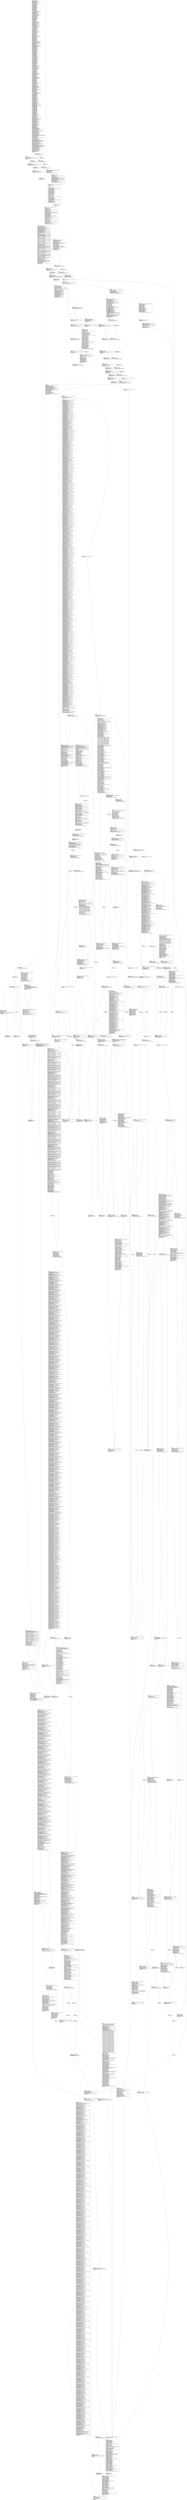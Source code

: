 digraph "CFG for 'func_32' function" {
	label="CFG for 'func_32' function";

	Node0xa3802b8 [shape=record,label="{entry:\l  %retval = alloca %union.U3, align 2\l  %p_33.addr = alloca i8, align 1\l  %p_34.addr = alloca i8*, align 8\l  %p_35.addr = alloca i32, align 4\l  %p_36.addr = alloca i32*, align 8\l  %l_770 = alloca [8 x [4 x i16]], align 16\l  %l_777 = alloca i8, align 1\l  %l_786 = alloca [8 x %union.U5*], align 16\l  %l_791 = alloca i64, align 8\l  %l_792 = alloca i32, align 4\l  %l_795 = alloca [5 x i64***], align 16\l  %l_805 = alloca [1 x i32], align 4\l  %l_806 = alloca i16, align 2\l  %l_816 = alloca i32, align 4\l  %l_840 = alloca i64*, align 8\l  %l_851 = alloca i32*, align 8\l  %l_872 = alloca i16, align 2\l  %l_882 = alloca i32***, align 8\l  %l_899 = alloca i32, align 4\l  %l_900 = alloca [9 x [4 x i8]], align 16\l  %l_901 = alloca i32, align 4\l  %l_903 = alloca i32, align 4\l  %l_904 = alloca i32, align 4\l  %l_906 = alloca i32, align 4\l  %l_909 = alloca i32, align 4\l  %l_973 = alloca i8*, align 8\l  %l_1020 = alloca i32, align 4\l  %l_1037 = alloca i16, align 2\l  %l_1082 = alloca i64, align 8\l  %l_1110 = alloca %union.U0, align 2\l  %l_1126 = alloca [8 x [5 x %union.U3**]], align 16\l  %l_1162 = alloca %union.U0**, align 8\l  %l_1405 = alloca i32, align 4\l  %l_1409 = alloca i32, align 4\l  %l_1432 = alloca i32, align 4\l  %l_1483 = alloca %union.U4*, align 8\l  %l_1673 = alloca %union.U1*, align 8\l  %l_1694 = alloca [5 x i32], align 16\l  %l_1695 = alloca [9 x [4 x i32]], align 16\l  %l_1712 = alloca i32, align 4\l  %l_1887 = alloca [8 x [4 x %union.U1***]], align 16\l  %l_1894 = alloca %union.U6*, align 8\l  %l_1893 = alloca %union.U6**, align 8\l  %l_1904 = alloca i32**, align 8\l  %l_1909 = alloca i64, align 8\l  %l_1938 = alloca i32*, align 8\l  %l_1937 = alloca i32**, align 8\l  %l_1960 = alloca %union.U2**, align 8\l  %l_1983 = alloca i8**, align 8\l  %l_1982 = alloca i8***, align 8\l  %l_2024 = alloca i64***, align 8\l  %l_2282 = alloca i32, align 4\l  %l_2283 = alloca i32, align 4\l  %l_2284 = alloca i32***, align 8\l  %l_2286 = alloca i32, align 4\l  %i = alloca i32, align 4\l  %j = alloca i32, align 4\l  %l_796 = alloca i64****, align 8\l  %l_797 = alloca i64*, align 8\l  %l_798 = alloca i64*, align 8\l  %l_799 = alloca [1 x [3 x i64*]], align 16\l  %l_802 = alloca [1 x [2 x [7 x i16*]]], align 16\l  %l_808 = alloca [2 x [9 x i32]], align 16\l  %l_845 = alloca %union.U0, align 2\l  %l_861 = alloca i32**, align 8\l  %l_896 = alloca i32***, align 8\l  %l_986 = alloca i16*, align 8\l  %l_987 = alloca i32*, align 8\l  %l_988 = alloca [2 x [10 x i32*]], align 16\l  %l_1025 = alloca [8 x [3 x [2 x i8]]], align 16\l  %l_1137 = alloca %union.U6*, align 8\l  %l_1141 = alloca i32, align 4\l  %l_1144 = alloca i32, align 4\l  %l_1149 = alloca %union.U0*, align 8\l  %l_1200 = alloca i8*, align 8\l  %l_1305 = alloca [4 x [3 x i64]], align 16\l  %l_1321 = alloca %union.U4**, align 8\l  %l_1384 = alloca i16, align 2\l  %l_1398 = alloca i8, align 1\l  %l_1440 = alloca %union.U2*, align 8\l  %i111 = alloca i32, align 4\l  %j112 = alloca i32, align 4\l  %k = alloca i32, align 4\l  %agg.tmp.ensured = alloca %union.U2, align 8\l  %l_815 = alloca i32, align 4\l  %l_825 = alloca %union.U0*, align 8\l  %l_849 = alloca [9 x i32*], align 16\l  %i174 = alloca i32, align 4\l  %coerce = alloca %union.U0, align 2\l  %l_821 = alloca i32*, align 8\l  %l_824 = alloca [7 x [4 x [3 x i32*]]], align 16\l  %l_839 = alloca i16, align 2\l  %l_841 = alloca i16*, align 8\l  %l_842 = alloca i16*, align 8\l  %l_846 = alloca %union.U0*, align 8\l  %l_850 = alloca i32**, align 8\l  %i367 = alloca i32, align 4\l  %j368 = alloca i32, align 4\l  %k369 = alloca i32, align 4\l  %agg.tmp.ensured381 = alloca %union.U1, align 4\l  %coerce387 = alloca %union.U0, align 2\l  %l_854 = alloca %union.U0*, align 8\l  %l_865 = alloca i32, align 4\l  %l_886 = alloca i16*, align 8\l  %l_890 = alloca i32**, align 8\l  %l_902 = alloca i32, align 4\l  %l_905 = alloca i32, align 4\l  %l_910 = alloca [9 x i32], align 16\l  %i448 = alloca i32, align 4\l  %l_855 = alloca i32*, align 8\l  %l_856 = alloca i8, align 1\l  %l_864 = alloca i64, align 8\l  %l_871 = alloca [10 x [8 x i16*]], align 16\l  %i631 = alloca i32, align 4\l  %j632 = alloca i32, align 4\l  %agg.tmp.ensured649 = alloca %union.U0, align 2\l  %agg.tmp.ensured650 = alloca %union.U1, align 4\l  %l_883 = alloca [1 x [8 x [3 x i32*]]], align 16\l  %l_888 = alloca [3 x i32**], align 16\l  %l_887 = alloca [9 x [8 x [3 x i32***]]], align 16\l  %i1158 = alloca i32, align 4\l  %j1159 = alloca i32, align 4\l  %k1160 = alloca i32, align 4\l  %agg.tmp.ensured1170 = alloca %union.U1, align 4\l  %l_893 = alloca i32*, align 8\l  %l_897 = alloca i32*, align 8\l  %l_898 = alloca [9 x [1 x [6 x i32*]]], align 16\l  %l_925 = alloca %union.U3*, align 8\l  %l_924 = alloca %union.U3**, align 8\l  %l_947 = alloca %union.U0*, align 8\l  %i1319 = alloca i32, align 4\l  %j1320 = alloca i32, align 4\l  %k1321 = alloca i32, align 4\l  %l_930 = alloca i8, align 1\l  %l_957 = alloca %union.U0*, align 8\l  %l_958 = alloca i8*, align 8\l  %l_962 = alloca [6 x [9 x i32]], align 16\l  %l_963 = alloca i32, align 4\l  %i1391 = alloca i32, align 4\l  %j1392 = alloca i32, align 4\l  %l_965 = alloca %union.U4**, align 8\l  %l_1476 = alloca i32*, align 8\l  %l_1495 = alloca %union.U4*, align 8\l  %l_1504 = alloca i32, align 4\l  %l_1507 = alloca i32, align 4\l  %l_1509 = alloca i32, align 4\l  %l_1510 = alloca i32, align 4\l  %l_1511 = alloca i32, align 4\l  %l_1512 = alloca i32, align 4\l  %l_1513 = alloca [8 x [8 x [4 x i32]]], align 16\l  %l_1516 = alloca i32, align 4\l  %l_1574 = alloca i64, align 8\l  %l_1576 = alloca i8, align 1\l  %l_1588 = alloca i32, align 4\l  %l_1612 = alloca i16, align 2\l  %l_1636 = alloca i64, align 8\l  %l_1652 = alloca i16, align 2\l  %l_1672 = alloca %union.U3*, align 8\l  %l_1674 = alloca %union.U1*, align 8\l  %l_1677 = alloca i64**, align 8\l  %l_1685 = alloca [2 x i32], align 4\l  %l_1713 = alloca i8, align 1\l  %l_1736 = alloca i32, align 4\l  %l_1738 = alloca i8, align 1\l  %l_1746 = alloca i32, align 4\l  %l_1751 = alloca [1 x %union.U3***], align 8\l  %i1461 = alloca i32, align 4\l  %j1462 = alloca i32, align 4\l  %k1463 = alloca i32, align 4\l  %l_1494 = alloca %union.U4*, align 8\l  %l_1499 = alloca i32, align 4\l  %l_1500 = alloca i32*, align 8\l  %l_1501 = alloca i32*, align 8\l  %l_1502 = alloca i32*, align 8\l  %l_1503 = alloca i32*, align 8\l  %l_1505 = alloca i32*, align 8\l  %l_1506 = alloca [7 x i32*], align 16\l  %l_1508 = alloca i16, align 2\l  %i1497 = alloca i32, align 4\l  %l_1496 = alloca i16*, align 8\l  %l_1530 = alloca i64, align 8\l  %l_1537 = alloca %union.U1*, align 8\l  %l_1536 = alloca [10 x %union.U1**], align 16\l  %l_1577 = alloca %union.U0, align 2\l  %l_1578 = alloca i32, align 4\l  %l_1658 = alloca i32, align 4\l  %l_1659 = alloca [4 x [2 x i32]], align 16\l  %l_1730 = alloca %union.U5*, align 8\l  %l_1763 = alloca [5 x i8*], align 16\l  %l_1766 = alloca [8 x %union.U2*], align 16\l  %l_1772 = alloca [1 x i16*], align 8\l  %l_1773 = alloca [3 x i8*], align 16\l  %l_1774 = alloca i64*, align 8\l  %l_1800 = alloca i8, align 1\l  %l_1801 = alloca i32, align 4\l  %l_1811 = alloca i32, align 4\l  %l_1812 = alloca i64, align 8\l  %l_1813 = alloca [8 x i64], align 16\l  %l_1814 = alloca i8, align 1\l  %l_1815 = alloca i8, align 1\l  %l_1816 = alloca i32, align 4\l  %l_1832 = alloca %union.U0, align 2\l  %l_1841 = alloca [5 x i64], align 16\l  %l_1843 = alloca [9 x [6 x [4 x i8]]], align 16\l  %l_1851 = alloca i16*, align 8\l  %l_1852 = alloca %union.U5, align 8\l  %l_1860 = alloca [7 x [2 x [1 x i32]]], align 16\l  %l_1862 = alloca i16, align 2\l  %i1569 = alloca i32, align 4\l  %j1570 = alloca i32, align 4\l  %k1571 = alloca i32, align 4\l  %l_1523 = alloca i16*, align 8\l  %l_1522 = alloca i16**, align 8\l  %l_1540 = alloca i32, align 4\l  %l_1587 = alloca [10 x %union.U7*], align 16\l  %l_1609 = alloca [7 x [9 x i32]], align 16\l  %l_1627 = alloca [3 x [9 x [5 x i16]]], align 16\l  %l_1639 = alloca [1 x [5 x i32**]], align 16\l  %l_1660 = alloca i32, align 4\l  %l_1661 = alloca i32, align 4\l  %l_1662 = alloca i32, align 4\l  %l_1663 = alloca i32, align 4\l  %l_1664 = alloca i32, align 4\l  %l_1665 = alloca i32, align 4\l  %l_1666 = alloca i32, align 4\l  %l_1667 = alloca i32, align 4\l  %l_1708 = alloca %union.U2**, align 8\l  %i1622 = alloca i32, align 4\l  %j1623 = alloca i32, align 4\l  %k1624 = alloca i32, align 4\l  %l_1526 = alloca [10 x [9 x [2 x i16***]]], align 16\l  %l_1527 = alloca %union.U0, align 2\l  %l_1575 = alloca i16, align 2\l  %i1910 = alloca i32, align 4\l  %j1911 = alloca i32, align 4\l  %k1912 = alloca i32, align 4\l  %l_1531 = alloca [3 x [2 x i32]], align 16\l  %i1922 = alloca i32, align 4\l  %j1923 = alloca i32, align 4\l  %agg.tmp.ensured1926 = alloca %union.U7, align 8\l  %coerce1935 = alloca %union.U0, align 2\l  %l_1551 = alloca i64*****, align 8\l  %l_1552 = alloca i64*****, align 8\l  %l_1573 = alloca [4 x [10 x [6 x i32]]], align 16\l  %i1960 = alloca i32, align 4\l  %j1961 = alloca i32, align 4\l  %k1962 = alloca i32, align 4\l  %agg.tmp.ensured1963 = alloca %union.U4, align 1\l  %agg.tmp.ensured2057 = alloca %union.U1, align 4\l  %l_1597 = alloca i32*, align 8\l  %l_1613 = alloca i8*, align 8\l  %l_1614 = alloca i8*, align 8\l  %l_1622 = alloca i32, align 4\l  %l_1634 = alloca i32, align 4\l  %l_1656 = alloca i32*, align 8\l  %l_1657 = alloca [10 x i32*], align 16\l  %l_1675 = alloca i64**, align 8\l  %i2121 = alloca i32, align 4\l  %agg.tmp.ensured2166 = alloca %union.U3, align 2\l  %l_1615 = alloca %union.U2**, align 8\l  %l_1616 = alloca %union.U2**, align 8\l  %l_1617 = alloca i32, align 4\l  %l_1632 = alloca i8*, align 8\l  %l_1633 = alloca i8*, align 8\l  %l_1635 = alloca i32*, align 8\l  %l_1655 = alloca [7 x i8], align 1\l  %i2263 = alloca i32, align 4\l  %l_1676 = alloca i64**, align 8\l  %l_1683 = alloca i32, align 4\l  %l_1684 = alloca i32, align 4\l  %l_1686 = alloca i32, align 4\l  %l_1692 = alloca i32*, align 8\l  %l_1693 = alloca [4 x [8 x i32*]], align 16\l  %i2402 = alloca i32, align 4\l  %j2403 = alloca i32, align 4\l  %l_1678 = alloca i64***, align 8\l  %l_1679 = alloca i32*, align 8\l  %l_1680 = alloca i32*, align 8\l  %l_1681 = alloca [2 x i32*], align 16\l  %l_1682 = alloca [6 x [4 x i16]], align 16\l  %i2412 = alloca i32, align 4\l  %j2413 = alloca i32, align 4\l  %l_1711 = alloca i32, align 4\l  %l_1723 = alloca i16, align 2\l  %agg.tmp.ensured2494 = alloca %union.U7, align 8\l  %l_1733 = alloca i32*, align 8\l  %l_1734 = alloca i32*, align 8\l  %l_1735 = alloca [5 x [8 x i32*]], align 16\l  %i2595 = alloca i32, align 4\l  %j2596 = alloca i32, align 4\l  %l_1745 = alloca i16, align 2\l  %agg.tmp.ensured2639 = alloca %union.U1, align 4\l  %agg.tmp.ensured2648 = alloca %union.U1, align 4\l  %l_1777 = alloca i32*, align 8\l  %l_1783 = alloca i32*, align 8\l  %l_1784 = alloca i32*, align 8\l  %l_1785 = alloca i32*, align 8\l  %l_1786 = alloca i32*, align 8\l  %l_1787 = alloca i32*, align 8\l  %l_1788 = alloca i32*, align 8\l  %l_1789 = alloca i32*, align 8\l  %l_1790 = alloca i32*, align 8\l  %l_1791 = alloca i32*, align 8\l  %l_1792 = alloca i32, align 4\l  %l_1793 = alloca i32, align 4\l  %l_1794 = alloca i32*, align 8\l  %l_1795 = alloca i32*, align 8\l  %l_1796 = alloca i32*, align 8\l  %l_1797 = alloca i32*, align 8\l  %l_1798 = alloca i32*, align 8\l  %l_1799 = alloca i32*, align 8\l  %l_1802 = alloca i32*, align 8\l  %l_1803 = alloca i32*, align 8\l  %l_1804 = alloca i32*, align 8\l  %l_1805 = alloca i32*, align 8\l  %l_1806 = alloca i32*, align 8\l  %l_1807 = alloca i32*, align 8\l  %l_1808 = alloca i32*, align 8\l  %l_1809 = alloca i32*, align 8\l  %l_1810 = alloca [5 x [2 x [1 x i32*]]], align 16\l  %l_1825 = alloca %union.U1**, align 8\l  %l_1840 = alloca i8, align 1\l  %i2775 = alloca i32, align 4\l  %j2776 = alloca i32, align 4\l  %k2777 = alloca i32, align 4\l  %l_1828 = alloca %union.U1***, align 8\l  %l_1829 = alloca %union.U1***, align 8\l  %l_1842 = alloca i32, align 4\l  %l_1861 = alloca i32, align 4\l  %agg.tmp.ensured2919 = alloca %union.U1, align 4\l  %l_1866 = alloca i16, align 2\l  %agg.tmp.ensured2981 = alloca %union.U3, align 2\l  %l_1872 = alloca %union.U3**, align 8\l  %l_1875 = alloca i8, align 1\l  %l_1876 = alloca i32*, align 8\l  %l_1905 = alloca [3 x [4 x i16*]], align 16\l  %l_1906 = alloca [4 x i32], align 16\l  %l_1907 = alloca [1 x i16*], align 8\l  %l_1908 = alloca [10 x i32], align 16\l  %l_1946 = alloca i32, align 4\l  %l_1957 = alloca %union.U2**, align 8\l  %l_1975 = alloca i16, align 2\l  %l_1984 = alloca [5 x [10 x [5 x i8***]]], align 16\l  %l_2162 = alloca i8, align 1\l  %l_2195 = alloca i32**, align 8\l  %l_2194 = alloca i32***, align 8\l  %l_2239 = alloca [1 x [8 x [6 x i8]]], align 16\l  %l_2242 = alloca %union.U3***, align 8\l  %l_2255 = alloca %union.U4*, align 8\l  %l_2317 = alloca i32, align 4\l  %l_2329 = alloca i32*, align 8\l  %i3353 = alloca i32, align 4\l  %j3354 = alloca i32, align 4\l  %k3355 = alloca i32, align 4\l  store i8 %p_33, i8* %p_33.addr, align 1\l  store i8* %p_34, i8** %p_34.addr, align 8\l  store i32 %p_35, i32* %p_35.addr, align 4\l  store i32* %p_36, i32** %p_36.addr, align 8\l  %0 = bitcast [8 x [4 x i16]]* %l_770 to i8*\l  call void @llvm.memcpy.p0i8.p0i8.i64(i8* %0, i8* bitcast ([8 x [4 x i16]]*\l... @func_32.l_770 to i8*), i64 64, i32 16, i1 false)\l  store i8 50, i8* %l_777, align 1\l  store i64 2875613148942729641, i64* %l_791, align 8\l  store i32 8, i32* %l_792, align 4\l  %1 = bitcast [5 x i64***]* %l_795 to i8*\l  call void @llvm.memcpy.p0i8.p0i8.i64(i8* %1, i8* bitcast ([5 x i64***]*\l... @func_32.l_795 to i8*), i64 40, i32 16, i1 false)\l  store i16 1, i16* %l_806, align 2\l  store i32 1436286660, i32* %l_816, align 4\l  store i64* @g_134, i64** %l_840, align 8\l  store i32* @g_55, i32** %l_851, align 8\l  store i16 -1, i16* %l_872, align 2\l  store i32*** @g_185, i32**** %l_882, align 8\l  store i32 1568266490, i32* %l_899, align 4\l  %2 = bitcast [9 x [4 x i8]]* %l_900 to i8*\l  call void @llvm.memcpy.p0i8.p0i8.i64(i8* %2, i8* getelementptr inbounds ([9\l... x [4 x i8]]* @func_32.l_900, i32 0, i32 0, i32 0), i64 36, i32 16, i1 false)\l  store i32 -647271338, i32* %l_901, align 4\l  store i32 -2, i32* %l_903, align 4\l  store i32 6, i32* %l_904, align 4\l  store i32 464759498, i32* %l_906, align 4\l  store i32 -7, i32* %l_909, align 4\l  store i8* getelementptr inbounds (\{ i8, [7 x i8] \}* @g_321, i32 0, i32 0),\l... i8** %l_973, align 8\l  store i32 -1723896848, i32* %l_1020, align 4\l  store i16 -4, i16* %l_1037, align 2\l  store i64 0, i64* %l_1082, align 8\l  %3 = bitcast %union.U0* %l_1110 to i8*\l  call void @llvm.memcpy.p0i8.p0i8.i64(i8* %3, i8* bitcast (%union.U0*\l... @func_32.l_1110 to i8*), i64 2, i32 2, i1 false)\l  %4 = bitcast [8 x [5 x %union.U3**]]* %l_1126 to i8*\l  call void @llvm.memcpy.p0i8.p0i8.i64(i8* %4, i8* bitcast ([8 x [5 x\l... %union.U3**]]* @func_32.l_1126 to i8*), i64 320, i32 16, i1 false)\l  store %union.U0** @g_1083, %union.U0*** %l_1162, align 8\l  store i32 498110803, i32* %l_1405, align 4\l  store i32 -8, i32* %l_1409, align 4\l  store i32 2117532083, i32* %l_1432, align 4\l  store %union.U4* null, %union.U4** %l_1483, align 8\l  store %union.U1* null, %union.U1** %l_1673, align 8\l  %5 = bitcast [9 x [4 x i32]]* %l_1695 to i8*\l  call void @llvm.memcpy.p0i8.p0i8.i64(i8* %5, i8* bitcast ([9 x [4 x i32]]*\l... @func_32.l_1695 to i8*), i64 144, i32 16, i1 false)\l  store i32 1, i32* %l_1712, align 4\l  %6 = bitcast [8 x [4 x %union.U1***]]* %l_1887 to i8*\l  call void @llvm.memcpy.p0i8.p0i8.i64(i8* %6, i8* bitcast ([8 x [4 x\l... %union.U1***]]* @func_32.l_1887 to i8*), i64 256, i32 16, i1 false)\l  store %union.U6* getelementptr inbounds ([6 x [7 x %union.U6]]* @g_1895, i32\l... 0, i64 5, i64 2), %union.U6** %l_1894, align 8\l  store %union.U6** %l_1894, %union.U6*** %l_1893, align 8\l  store i32** @g_631, i32*** %l_1904, align 8\l  store i64 5, i64* %l_1909, align 8\l  store i32* %l_816, i32** %l_1938, align 8\l  store i32** %l_1938, i32*** %l_1937, align 8\l  store %union.U2** @g_1093, %union.U2*** %l_1960, align 8\l  store i8** %l_973, i8*** %l_1983, align 8\l  store i8*** %l_1983, i8**** %l_1982, align 8\l  store i64*** @g_383, i64**** %l_2024, align 8\l  store i32 -3, i32* %l_2282, align 4\l  store i32 1933059147, i32* %l_2283, align 4\l  store i32*** @g_380, i32**** %l_2284, align 8\l  store i32 -8, i32* %l_2286, align 4\l  store i32 0, i32* %i, align 4\l  br label %for.cond\l}"];
	Node0xa3802b8 -> Node0xa3802e8;
	Node0xa3802e8 [shape=record,label="{for.cond:                                         \l  %7 = load i32* %i, align 4\l  %cmp = icmp slt i32 %7, 8\l  br i1 %cmp, label %for.body, label %for.end\l|{<s0>T|<s1>F}}"];
	Node0xa3802e8:s0 -> Node0xa380318;
	Node0xa3802e8:s1 -> Node0xa380378;
	Node0xa380318 [shape=record,label="{for.body:                                         \l  %8 = load i32* %i, align 4\l  %idxprom = sext i32 %8 to i64\l  %arrayidx = getelementptr inbounds [8 x %union.U5*]* %l_786, i32 0, i64\l... %idxprom\l  store %union.U5* bitcast (\{ i8, [7 x i8] \}* @g_317 to %union.U5*),\l... %union.U5** %arrayidx, align 8\l  br label %for.inc\l}"];
	Node0xa380318 -> Node0xa380348;
	Node0xa380348 [shape=record,label="{for.inc:                                          \l  %9 = load i32* %i, align 4\l  %inc = add nsw i32 %9, 1\l  store i32 %inc, i32* %i, align 4\l  br label %for.cond\l}"];
	Node0xa380348 -> Node0xa3802e8;
	Node0xa380378 [shape=record,label="{for.end:                                          \l  store i32 0, i32* %i, align 4\l  br label %for.cond1\l}"];
	Node0xa380378 -> Node0xa3803a8;
	Node0xa3803a8 [shape=record,label="{for.cond1:                                        \l  %10 = load i32* %i, align 4\l  %cmp2 = icmp slt i32 %10, 1\l  br i1 %cmp2, label %for.body3, label %for.end8\l|{<s0>T|<s1>F}}"];
	Node0xa3803a8:s0 -> Node0xa381310;
	Node0xa3803a8:s1 -> Node0xa381370;
	Node0xa381310 [shape=record,label="{for.body3:                                        \l  %11 = load i32* %i, align 4\l  %idxprom4 = sext i32 %11 to i64\l  %arrayidx5 = getelementptr inbounds [1 x i32]* %l_805, i32 0, i64 %idxprom4\l  store i32 1821012801, i32* %arrayidx5, align 4\l  br label %for.inc6\l}"];
	Node0xa381310 -> Node0xa381340;
	Node0xa381340 [shape=record,label="{for.inc6:                                         \l  %12 = load i32* %i, align 4\l  %inc7 = add nsw i32 %12, 1\l  store i32 %inc7, i32* %i, align 4\l  br label %for.cond1\l}"];
	Node0xa381340 -> Node0xa3803a8;
	Node0xa381370 [shape=record,label="{for.end8:                                         \l  store i32 0, i32* %i, align 4\l  br label %for.cond9\l}"];
	Node0xa381370 -> Node0xa3813a0;
	Node0xa3813a0 [shape=record,label="{for.cond9:                                        \l  %13 = load i32* %i, align 4\l  %cmp10 = icmp slt i32 %13, 5\l  br i1 %cmp10, label %for.body11, label %for.end16\l|{<s0>T|<s1>F}}"];
	Node0xa3813a0:s0 -> Node0xa3813d0;
	Node0xa3813a0:s1 -> Node0xa381430;
	Node0xa3813d0 [shape=record,label="{for.body11:                                       \l  %14 = load i32* %i, align 4\l  %idxprom12 = sext i32 %14 to i64\l  %arrayidx13 = getelementptr inbounds [5 x i32]* %l_1694, i32 0, i64\l... %idxprom12\l  store i32 -1734901789, i32* %arrayidx13, align 4\l  br label %for.inc14\l}"];
	Node0xa3813d0 -> Node0xa381400;
	Node0xa381400 [shape=record,label="{for.inc14:                                        \l  %15 = load i32* %i, align 4\l  %inc15 = add nsw i32 %15, 1\l  store i32 %inc15, i32* %i, align 4\l  br label %for.cond9\l}"];
	Node0xa381400 -> Node0xa3813a0;
	Node0xa381430 [shape=record,label="{for.end16:                                        \l  %arrayidx17 = getelementptr inbounds [8 x [4 x i16]]* %l_770, i32 0, i64 1\l  %arrayidx18 = getelementptr inbounds [4 x i16]* %arrayidx17, i32 0, i64 1\l  %16 = load i16* %arrayidx18, align 2\l  %17 = load i8** %p_34.addr, align 8\l  %18 = load i8* %17, align 1\l  %conv = sext i8 %18 to i32\l  %tobool = icmp ne i32 %conv, 0\l  br i1 %tobool, label %lor.end, label %lor.lhs.false\l|{<s0>T|<s1>F}}"];
	Node0xa381430:s0 -> Node0xa381520;
	Node0xa381430:s1 -> Node0xa381460;
	Node0xa381460 [shape=record,label="{lor.lhs.false:                                    \l  %19 = load i8* %l_777, align 1\l  %20 = load i8* %l_777, align 1\l  %call = call zeroext i8 @safe_add_func_uint8_t_u_u(i8 zeroext %19, i8\l... zeroext %20)\l  %conv19 = zext i8 %call to i32\l  %neg = xor i32 %conv19, -1\l  %arrayidx20 = getelementptr inbounds [8 x %union.U5*]* %l_786, i32 0, i64 4\l  %21 = load %union.U5** %arrayidx20, align 8\l  %cmp21 = icmp ne %union.U5* null, %21\l  %conv22 = zext i1 %cmp21 to i32\l  %arrayidx23 = getelementptr inbounds [8 x [4 x i16]]* %l_770, i32 0, i64 6\l  %arrayidx24 = getelementptr inbounds [4 x i16]* %arrayidx23, i32 0, i64 0\l  %22 = load i16* %arrayidx24, align 2\l  %arrayidx25 = getelementptr inbounds [8 x %union.U5*]* %l_786, i32 0, i64 4\l  %cmp26 = icmp eq %union.U5** %arrayidx25, @g_353\l  %conv27 = zext i1 %cmp26 to i32\l  %23 = load i64* %l_791, align 8\l  %conv28 = trunc i64 %23 to i32\l  %call29 = call i32 @safe_div_func_int32_t_s_s(i32 %conv27, i32 %conv28)\l  %tobool30 = icmp ne i32 %call29, 0\l  br i1 %tobool30, label %land.rhs, label %land.end\l|{<s0>T|<s1>F}}"];
	Node0xa381460:s0 -> Node0xa381490;
	Node0xa381460:s1 -> Node0xa3814c0;
	Node0xa381490 [shape=record,label="{land.rhs:                                         \l  %24 = load i8* getelementptr inbounds (\{ i8, [7 x i8] \}* @g_314, i32 0, i32\l... 0), align 1\l  %conv31 = zext i8 %24 to i32\l  %tobool32 = icmp ne i32 %conv31, 0\l  br label %land.end\l}"];
	Node0xa381490 -> Node0xa3814c0;
	Node0xa3814c0 [shape=record,label="{land.end:                                         \l  %25 = phi i1 [ false, %lor.lhs.false ], [ %tobool32, %land.rhs ]\l  %land.ext = zext i1 %25 to i32\l  %26 = load i32** %p_36.addr, align 8\l  %27 = load i32* %26, align 4\l  %call33 = call i32 @safe_mod_func_uint32_t_u_u(i32 %land.ext, i32 %27)\l  %conv34 = zext i32 %call33 to i64\l  %28 = load i64* %l_791, align 8\l  %cmp35 = icmp ugt i64 %conv34, %28\l  %conv36 = zext i1 %cmp35 to i32\l  %conv37 = sext i32 %conv36 to i64\l  %29 = load i64* %l_791, align 8\l  %cmp38 = icmp ugt i64 %conv37, %29\l  %conv39 = zext i1 %cmp38 to i32\l  %30 = load i32** %p_36.addr, align 8\l  %31 = load i32* %30, align 4\l  %cmp40 = icmp ult i32 %conv39, %31\l  %conv41 = zext i1 %cmp40 to i32\l  %xor = xor i32 %conv22, %conv41\l  %32 = load i8** %p_34.addr, align 8\l  %33 = load i8* %32, align 1\l  %conv42 = sext i8 %33 to i32\l  %or = or i32 %conv42, %xor\l  %conv43 = trunc i32 %or to i8\l  store i8 %conv43, i8* %32, align 1\l  %call44 = call signext i8 @safe_div_func_int8_t_s_s(i8 signext %conv43, i8\l... signext 22)\l  %conv45 = sext i8 %call44 to i64\l  %34 = load i64* %l_791, align 8\l  %cmp46 = icmp ugt i64 %conv45, %34\l  %conv47 = zext i1 %cmp46 to i32\l  %35 = load i32** %p_36.addr, align 8\l  %36 = load i32* %35, align 4\l  %call48 = call i32 @safe_add_func_int32_t_s_s(i32 %conv47, i32 %36)\l  %conv49 = trunc i32 %call48 to i16\l  %37 = load i32* %p_35.addr, align 4\l  %call50 = call signext i16 @safe_lshift_func_int16_t_s_u(i16 signext\l... %conv49, i32 %37)\l  %conv51 = sext i16 %call50 to i64\l  %cmp52 = icmp slt i64 %conv51, -1\l  %conv53 = zext i1 %cmp52 to i32\l  store i32 %conv53, i32* %l_792, align 4\l  br i1 %cmp52, label %lor.end, label %lor.rhs\l|{<s0>T|<s1>F}}"];
	Node0xa3814c0:s0 -> Node0xa381520;
	Node0xa3814c0:s1 -> Node0xa3814f0;
	Node0xa3814f0 [shape=record,label="{lor.rhs:                                          \l  %38 = load i32* %p_35.addr, align 4\l  %tobool54 = icmp ne i32 %38, 0\l  br label %lor.end\l}"];
	Node0xa3814f0 -> Node0xa381520;
	Node0xa381520 [shape=record,label="{lor.end:                                          \l  %39 = phi i1 [ true, %land.end ], [ true, %for.end16 ], [ %tobool54,\l... %lor.rhs ]\l  %lor.ext = zext i1 %39 to i32\l  %40 = load i8* %l_777, align 1\l  %conv55 = sext i8 %40 to i32\l  %or56 = or i32 %lor.ext, %conv55\l  %41 = load volatile i16* getelementptr inbounds (%union.U3* @g_670, i32 0,\l... i32 0), align 2\l  %conv57 = sext i16 %41 to i32\l  %cmp58 = icmp sge i32 %or56, %conv57\l  %conv59 = zext i1 %cmp58 to i32\l  %conv60 = trunc i32 %conv59 to i8\l  %call61 = call zeroext i8 @safe_mul_func_uint8_t_u_u(i8 zeroext %conv60, i8\l... zeroext 100)\l  %conv62 = zext i8 %call61 to i32\l  %arrayidx63 = getelementptr inbounds [8 x [4 x i16]]* %l_770, i32 0, i64 3\l  %arrayidx64 = getelementptr inbounds [4 x i16]* %arrayidx63, i32 0, i64 1\l  %42 = load i16* %arrayidx64, align 2\l  %conv65 = sext i16 %42 to i32\l  %and = and i32 %conv62, %conv65\l  %43 = load i32*** @g_380, align 8\l  %44 = load i32** %43, align 8\l  %45 = load i32* %44, align 4\l  %call66 = call i32 @safe_div_func_int32_t_s_s(i32 %and, i32 %45)\l  %conv67 = sext i32 %call66 to i64\l  %call68 = call i64 @safe_add_func_int64_t_s_s(i64 %conv67, i64\l... 6256500426115484453)\l  %conv69 = trunc i64 %call68 to i16\l  %call70 = call signext i16 @safe_mod_func_int16_t_s_s(i16 signext %conv69,\l... i16 signext -5)\l  %cmp71 = icmp ne i8* @g_94, %p_33.addr\l  %lnot = xor i1 %cmp71, true\l  %lnot.ext = zext i1 %lnot to i32\l  %conv73 = trunc i32 %lnot.ext to i16\l  %call74 = call zeroext i16 @safe_rshift_func_uint16_t_u_s(i16 zeroext\l... %conv73, i32 7)\l  %conv75 = zext i16 %call74 to i32\l  %46 = load i8* %p_33.addr, align 1\l  %conv76 = sext i8 %46 to i32\l  %call77 = call i32 @safe_div_func_int32_t_s_s(i32 %conv75, i32 %conv76)\l  %conv78 = trunc i32 %call77 to i8\l  %47 = load i64* %l_791, align 8\l  %conv79 = trunc i64 %47 to i8\l  %call80 = call zeroext i8 @safe_mod_func_uint8_t_u_u(i8 zeroext %conv78, i8\l... zeroext %conv79)\l  %tobool81 = icmp ne i8 %call80, 0\l  br i1 %tobool81, label %if.then, label %if.else1460\l|{<s0>T|<s1>F}}"];
	Node0xa381520:s0 -> Node0xa381550;
	Node0xa381520:s1 -> Node0xa381f40;
	Node0xa381550 [shape=record,label="{if.then:                                          \l  %arrayidx82 = getelementptr inbounds [5 x i64***]* %l_795, i32 0, i64 4\l  store i64**** %arrayidx82, i64***** %l_796, align 8\l  store i64* null, i64** %l_797, align 8\l  store i64* null, i64** %l_798, align 8\l  %48 = bitcast [1 x [2 x [7 x i16*]]]* %l_802 to i8*\l  call void @llvm.memcpy.p0i8.p0i8.i64(i8* %48, i8* bitcast ([1 x [2 x [7 x\l... i16*]]]* @func_32.l_802 to i8*), i64 112, i32 16, i1 false)\l  %49 = bitcast [2 x [9 x i32]]* %l_808 to i8*\l  call void @llvm.memcpy.p0i8.p0i8.i64(i8* %49, i8* bitcast ([2 x [9 x i32]]*\l... @func_32.l_808 to i8*), i64 72, i32 16, i1 false)\l  %50 = bitcast %union.U0* %l_845 to i8*\l  call void @llvm.memcpy.p0i8.p0i8.i64(i8* %50, i8* bitcast (%union.U0*\l... @func_32.l_845 to i8*), i64 2, i32 2, i1 false)\l  store i32** @g_425, i32*** %l_861, align 8\l  store i32*** null, i32**** %l_896, align 8\l  %arrayidx83 = getelementptr inbounds [8 x [4 x i16]]* %l_770, i32 0, i64 1\l  %arrayidx84 = getelementptr inbounds [4 x i16]* %arrayidx83, i32 0, i64 1\l  store i16* %arrayidx84, i16** %l_986, align 8\l  store i32* null, i32** %l_987, align 8\l  %arrayinit.begin = getelementptr inbounds [2 x [10 x i32*]]* %l_988, i64 0,\l... i64 0\l  %arrayinit.begin85 = getelementptr inbounds [10 x i32*]* %arrayinit.begin,\l... i64 0, i64 0\l  store i32* @g_267, i32** %arrayinit.begin85\l  %arrayinit.element = getelementptr inbounds i32** %arrayinit.begin85, i64 1\l  store i32* @g_46, i32** %arrayinit.element\l  %arrayinit.element86 = getelementptr inbounds i32** %arrayinit.element, i64 1\l  store i32* @g_267, i32** %arrayinit.element86\l  %arrayinit.element87 = getelementptr inbounds i32** %arrayinit.element86,\l... i64 1\l  store i32* @g_267, i32** %arrayinit.element87\l  %arrayinit.element88 = getelementptr inbounds i32** %arrayinit.element87,\l... i64 1\l  store i32* @g_46, i32** %arrayinit.element88\l  %arrayinit.element89 = getelementptr inbounds i32** %arrayinit.element88,\l... i64 1\l  store i32* @g_267, i32** %arrayinit.element89\l  %arrayinit.element90 = getelementptr inbounds i32** %arrayinit.element89,\l... i64 1\l  store i32* @g_267, i32** %arrayinit.element90\l  %arrayinit.element91 = getelementptr inbounds i32** %arrayinit.element90,\l... i64 1\l  store i32* @g_46, i32** %arrayinit.element91\l  %arrayinit.element92 = getelementptr inbounds i32** %arrayinit.element91,\l... i64 1\l  store i32* @g_267, i32** %arrayinit.element92\l  %arrayinit.element93 = getelementptr inbounds i32** %arrayinit.element92,\l... i64 1\l  store i32* @g_267, i32** %arrayinit.element93\l  %arrayinit.element94 = getelementptr inbounds [10 x i32*]* %arrayinit.begin,\l... i64 1\l  %arrayinit.begin95 = getelementptr inbounds [10 x i32*]*\l... %arrayinit.element94, i64 0, i64 0\l  store i32* @g_46, i32** %arrayinit.begin95\l  %arrayinit.element96 = getelementptr inbounds i32** %arrayinit.begin95, i64 1\l  store i32* @g_46, i32** %arrayinit.element96\l  %arrayinit.element97 = getelementptr inbounds i32** %arrayinit.element96,\l... i64 1\l  %arrayidx98 = getelementptr inbounds [2 x [9 x i32]]* %l_808, i32 0, i64 1\l  %arrayidx99 = getelementptr inbounds [9 x i32]* %arrayidx98, i32 0, i64 3\l  store i32* %arrayidx99, i32** %arrayinit.element97\l  %arrayinit.element100 = getelementptr inbounds i32** %arrayinit.element97,\l... i64 1\l  store i32* @g_46, i32** %arrayinit.element100\l  %arrayinit.element101 = getelementptr inbounds i32** %arrayinit.element100,\l... i64 1\l  store i32* @g_46, i32** %arrayinit.element101\l  %arrayinit.element102 = getelementptr inbounds i32** %arrayinit.element101,\l... i64 1\l  %arrayidx103 = getelementptr inbounds [2 x [9 x i32]]* %l_808, i32 0, i64 1\l  %arrayidx104 = getelementptr inbounds [9 x i32]* %arrayidx103, i32 0, i64 3\l  store i32* %arrayidx104, i32** %arrayinit.element102\l  %arrayinit.element105 = getelementptr inbounds i32** %arrayinit.element102,\l... i64 1\l  store i32* @g_46, i32** %arrayinit.element105\l  %arrayinit.element106 = getelementptr inbounds i32** %arrayinit.element105,\l... i64 1\l  store i32* @g_46, i32** %arrayinit.element106\l  %arrayinit.element107 = getelementptr inbounds i32** %arrayinit.element106,\l... i64 1\l  %arrayidx108 = getelementptr inbounds [2 x [9 x i32]]* %l_808, i32 0, i64 1\l  %arrayidx109 = getelementptr inbounds [9 x i32]* %arrayidx108, i32 0, i64 3\l  store i32* %arrayidx109, i32** %arrayinit.element107\l  %arrayinit.element110 = getelementptr inbounds i32** %arrayinit.element107,\l... i64 1\l  store i32* @g_46, i32** %arrayinit.element110\l  %51 = bitcast [8 x [3 x [2 x i8]]]* %l_1025 to i8*\l  call void @llvm.memcpy.p0i8.p0i8.i64(i8* %51, i8* getelementptr inbounds ([8\l... x [3 x [2 x i8]]]* @func_32.l_1025, i32 0, i32 0, i32 0, i32 0), i64 48, i32\l... 16, i1 false)\l  store %union.U6* @g_737, %union.U6** %l_1137, align 8\l  store i32 -371700504, i32* %l_1141, align 4\l  store i32 -578292494, i32* %l_1144, align 4\l  store %union.U0* @g_1084, %union.U0** %l_1149, align 8\l  store i8* %l_777, i8** %l_1200, align 8\l  %52 = bitcast [4 x [3 x i64]]* %l_1305 to i8*\l  call void @llvm.memcpy.p0i8.p0i8.i64(i8* %52, i8* bitcast ([4 x [3 x i64]]*\l... @func_32.l_1305 to i8*), i64 96, i32 16, i1 false)\l  store %union.U4** getelementptr inbounds ([9 x [4 x [7 x %union.U4*]]]*\l... @g_967, i32 0, i64 2, i64 0, i64 5), %union.U4*** %l_1321, align 8\l  store i16 8, i16* %l_1384, align 2\l  store i8 -3, i8* %l_1398, align 1\l  store %union.U2* bitcast (\{ i8, [7 x i8] \}* @g_1441 to %union.U2*),\l... %union.U2** %l_1440, align 8\l  store i32 0, i32* %i111, align 4\l  br label %for.cond113\l}"];
	Node0xa381550 -> Node0xa381580;
	Node0xa381580 [shape=record,label="{for.cond113:                                      \l  %53 = load i32* %i111, align 4\l  %cmp114 = icmp slt i32 %53, 1\l  br i1 %cmp114, label %for.body116, label %for.end130\l|{<s0>T|<s1>F}}"];
	Node0xa381580:s0 -> Node0xa3815b0;
	Node0xa381580:s1 -> Node0xa3816d0;
	Node0xa3815b0 [shape=record,label="{for.body116:                                      \l  store i32 0, i32* %j112, align 4\l  br label %for.cond117\l}"];
	Node0xa3815b0 -> Node0xa3815e0;
	Node0xa3815e0 [shape=record,label="{for.cond117:                                      \l  %54 = load i32* %j112, align 4\l  %cmp118 = icmp slt i32 %54, 3\l  br i1 %cmp118, label %for.body120, label %for.end127\l|{<s0>T|<s1>F}}"];
	Node0xa3815e0:s0 -> Node0xa381610;
	Node0xa3815e0:s1 -> Node0xa381670;
	Node0xa381610 [shape=record,label="{for.body120:                                      \l  %55 = load i32* %j112, align 4\l  %idxprom121 = sext i32 %55 to i64\l  %56 = load i32* %i111, align 4\l  %idxprom122 = sext i32 %56 to i64\l  %arrayidx123 = getelementptr inbounds [1 x [3 x i64*]]* %l_799, i32 0, i64\l... %idxprom122\l  %arrayidx124 = getelementptr inbounds [3 x i64*]* %arrayidx123, i32 0, i64\l... %idxprom121\l  store i64* @g_134, i64** %arrayidx124, align 8\l  br label %for.inc125\l}"];
	Node0xa381610 -> Node0xa381640;
	Node0xa381640 [shape=record,label="{for.inc125:                                       \l  %57 = load i32* %j112, align 4\l  %inc126 = add nsw i32 %57, 1\l  store i32 %inc126, i32* %j112, align 4\l  br label %for.cond117\l}"];
	Node0xa381640 -> Node0xa3815e0;
	Node0xa381670 [shape=record,label="{for.end127:                                       \l  br label %for.inc128\l}"];
	Node0xa381670 -> Node0xa3816a0;
	Node0xa3816a0 [shape=record,label="{for.inc128:                                       \l  %58 = load i32* %i111, align 4\l  %inc129 = add nsw i32 %58, 1\l  store i32 %inc129, i32* %i111, align 4\l  br label %for.cond113\l}"];
	Node0xa3816a0 -> Node0xa381580;
	Node0xa3816d0 [shape=record,label="{for.end130:                                       \l  %arrayidx131 = getelementptr inbounds [5 x i64***]* %l_795, i32 0, i64 4\l  %59 = load i64**** %arrayidx131, align 8\l  %60 = load i64***** %l_796, align 8\l  store i64*** %59, i64**** %60, align 8\l  %cmp132 = icmp eq i64*** %59, @g_383\l  %conv133 = zext i1 %cmp132 to i32\l  %conv134 = sext i32 %conv133 to i64\l  %cmp135 = icmp ne i64 0, %conv134\l  %conv136 = zext i1 %cmp135 to i32\l  %conv137 = sext i32 %conv136 to i64\l  %61 = load i8* %p_33.addr, align 1\l  %conv138 = sext i8 %61 to i64\l  store i64 %conv138, i64* @g_134, align 8\l  %cmp139 = icmp sle i64 %conv137, %conv138\l  %conv140 = zext i1 %cmp139 to i32\l  %62 = load i16* @g_235, align 2\l  %dec = add i16 %62, -1\l  store i16 %dec, i16* @g_235, align 2\l  %arrayidx141 = getelementptr inbounds [1 x i32]* %l_805, i32 0, i64 0\l  %63 = load i32* %arrayidx141, align 4\l  %conv142 = zext i32 %63 to i64\l  store i64 %conv142, i64* @g_134, align 8\l  %tobool143 = icmp ne i64 %conv142, 0\l  br i1 %tobool143, label %lor.end152, label %lor.rhs144\l|{<s0>T|<s1>F}}"];
	Node0xa3816d0:s0 -> Node0xa381730;
	Node0xa3816d0:s1 -> Node0xa381700;
	Node0xa381700 [shape=record,label="{lor.rhs144:                                       \l  %64 = load i64* %l_791, align 8\l  %65 = load i16* %l_806, align 2\l  %conv145 = zext i16 %65 to i64\l  %and146 = and i64 %64, %conv145\l  %66 = bitcast %union.U2* %agg.tmp.ensured to i8*\l  call void @llvm.memcpy.p0i8.p0i8.i64(i8* %66, i8* getelementptr inbounds (\{\l... i8, [7 x i8] \}* @g_807, i32 0, i32 0), i64 8, i32 8, i1 true)\l  %arrayidx147 = getelementptr inbounds [2 x [9 x i32]]* %l_808, i32 0, i64 1\l  %arrayidx148 = getelementptr inbounds [9 x i32]* %arrayidx147, i32 0, i64 3\l  %67 = load i32* %arrayidx148, align 4\l  %conv149 = sext i32 %67 to i64\l  %cmp150 = icmp eq i64 %conv149, 17778\l  br label %lor.end152\l}"];
	Node0xa381700 -> Node0xa381730;
	Node0xa381730 [shape=record,label="{lor.end152:                                       \l  %68 = phi i1 [ true, %for.end130 ], [ %cmp150, %lor.rhs144 ]\l  %lor.ext153 = zext i1 %68 to i32\l  %call154 = call zeroext i16 @safe_lshift_func_uint16_t_u_s(i16 zeroext %dec,\l... i32 %lor.ext153)\l  %conv155 = zext i16 %call154 to i64\l  %cmp156 = icmp ult i64 %conv155, 248\l  %conv157 = zext i1 %cmp156 to i32\l  store i32 %conv157, i32* %l_792, align 4\l  %conv158 = trunc i32 %conv157 to i16\l  %69 = load i32* getelementptr inbounds ([10 x i32]* @g_177, i32 0, i64 1),\l... align 4\l  %call159 = call zeroext i16 @safe_rshift_func_uint16_t_u_s(i16 zeroext\l... %conv158, i32 %69)\l  %tobool160 = icmp ne i16 %call159, 0\l  br i1 %tobool160, label %if.then161, label %if.else447\l|{<s0>T|<s1>F}}"];
	Node0xa381730:s0 -> Node0xa381760;
	Node0xa381730:s1 -> Node0xa3819a0;
	Node0xa381760 [shape=record,label="{if.then161:                                       \l  store i32 -1, i32* %l_815, align 4\l  store %union.U0* null, %union.U0** %l_825, align 8\l  %arrayinit.begin162 = getelementptr inbounds [9 x i32*]* %l_849, i64 0, i64 0\l  %arrayidx163 = getelementptr inbounds [1 x i32]* %l_805, i32 0, i64 0\l  store i32* %arrayidx163, i32** %arrayinit.begin162\l  %arrayinit.element164 = getelementptr inbounds i32** %arrayinit.begin162,\l... i64 1\l  store i32* @g_55, i32** %arrayinit.element164\l  %arrayinit.element165 = getelementptr inbounds i32** %arrayinit.element164,\l... i64 1\l  store i32* @g_55, i32** %arrayinit.element165\l  %arrayinit.element166 = getelementptr inbounds i32** %arrayinit.element165,\l... i64 1\l  %arrayidx167 = getelementptr inbounds [1 x i32]* %l_805, i32 0, i64 0\l  store i32* %arrayidx167, i32** %arrayinit.element166\l  %arrayinit.element168 = getelementptr inbounds i32** %arrayinit.element166,\l... i64 1\l  store i32* @g_55, i32** %arrayinit.element168\l  %arrayinit.element169 = getelementptr inbounds i32** %arrayinit.element168,\l... i64 1\l  store i32* @g_55, i32** %arrayinit.element169\l  %arrayinit.element170 = getelementptr inbounds i32** %arrayinit.element169,\l... i64 1\l  %arrayidx171 = getelementptr inbounds [1 x i32]* %l_805, i32 0, i64 0\l  store i32* %arrayidx171, i32** %arrayinit.element170\l  %arrayinit.element172 = getelementptr inbounds i32** %arrayinit.element170,\l... i64 1\l  store i32* @g_55, i32** %arrayinit.element172\l  %arrayinit.element173 = getelementptr inbounds i32** %arrayinit.element172,\l... i64 1\l  store i32* @g_55, i32** %arrayinit.element173\l  %arrayidx175 = getelementptr inbounds [1 x i32]* %l_805, i32 0, i64 0\l  %70 = load i32* %arrayidx175, align 4\l  %conv176 = trunc i32 %70 to i8\l  %71 = load i32** %p_36.addr, align 8\l  %72 = load i32* %71, align 4\l  %call177 = call i16 @func_71(i8 signext %conv176, i8* @g_268, i32 %72)\l  %coerce.dive = getelementptr %union.U0* %coerce, i32 0, i32 0\l  store i16 %call177, i16* %coerce.dive\l  %73 = load i32* %p_35.addr, align 4\l  %tobool178 = icmp ne i32 %73, 0\l  br i1 %tobool178, label %land.rhs179, label %land.end193\l|{<s0>T|<s1>F}}"];
	Node0xa381760:s0 -> Node0xa381790;
	Node0xa381760:s1 -> Node0xa3817c0;
	Node0xa381790 [shape=record,label="{land.rhs179:                                      \l  %74 = load i8* getelementptr inbounds (\{ i8, [7 x i8] \}* @g_328, i32 0, i32\l... 0), align 1\l  %conv180 = zext i8 %74 to i32\l  %75 = load i32* %l_815, align 4\l  %conv181 = trunc i32 %75 to i8\l  %call182 = call zeroext i8 @safe_sub_func_uint8_t_u_u(i8 zeroext %conv181,\l... i8 zeroext 1)\l  %arrayidx183 = getelementptr inbounds [2 x [9 x i32]]* %l_808, i32 0, i64 1\l  %arrayidx184 = getelementptr inbounds [9 x i32]* %arrayidx183, i32 0, i64 6\l  %76 = load i32* %arrayidx184, align 4\l  %conv185 = trunc i32 %76 to i8\l  %call186 = call signext i8 @safe_add_func_int8_t_s_s(i8 signext %call182, i8\l... signext %conv185)\l  %conv187 = sext i8 %call186 to i16\l  %77 = load i64* %l_791, align 8\l  %conv188 = trunc i64 %77 to i16\l  %call189 = call signext i16 @safe_mul_func_int16_t_s_s(i16 signext %conv187,\l... i16 signext %conv188)\l  %conv190 = sext i16 %call189 to i32\l  %cmp191 = icmp eq i32 %conv180, %conv190\l  br label %land.end193\l}"];
	Node0xa381790 -> Node0xa3817c0;
	Node0xa3817c0 [shape=record,label="{land.end193:                                      \l  %78 = phi i1 [ false, %if.then161 ], [ %cmp191, %land.rhs179 ]\l  %land.ext194 = zext i1 %78 to i32\l  %conv195 = sext i32 %land.ext194 to i64\l  %79 = load i64*** @g_578, align 8\l  %80 = load i64** %79, align 8\l  %81 = load i64* %80, align 8\l  %and196 = and i64 %81, %conv195\l  store i64 %and196, i64* %80, align 8\l  %82 = load i64*** @g_383, align 8\l  %83 = load i64** %82, align 8\l  %84 = load i64* %83, align 8\l  %and197 = and i64 %84, %and196\l  store i64 %and197, i64* %83, align 8\l  %tobool198 = icmp ne i64 %and197, 0\l  %lnot199 = xor i1 %tobool198, true\l  %lnot.ext200 = zext i1 %lnot199 to i32\l  %arrayidx201 = getelementptr inbounds [2 x [9 x i32]]* %l_808, i32 0, i64 0\l  %arrayidx202 = getelementptr inbounds [9 x i32]* %arrayidx201, i32 0, i64 6\l  %85 = load i32* %arrayidx202, align 4\l  %cmp203 = icmp sge i32 %lnot.ext200, %85\l  br i1 %cmp203, label %if.then205, label %if.else\l|{<s0>T|<s1>F}}"];
	Node0xa3817c0:s0 -> Node0xa3817f0;
	Node0xa3817c0:s1 -> Node0xa381820;
	Node0xa3817f0 [shape=record,label="{if.then205:                                       \l  %86 = bitcast %union.U3* %retval to i8*\l  call void @llvm.memcpy.p0i8.p0i8.i64(i8* %86, i8* bitcast (%union.U3*\l... getelementptr inbounds ([7 x [10 x %union.U3]]* @g_251, i32 0, i64 4, i64 9)\l... to i8*), i64 2, i32 2, i1 false)\l  br label %return\l}"];
	Node0xa3817f0 -> Node0xa384a30;
	Node0xa381820 [shape=record,label="{if.else:                                          \l  store i32* %l_792, i32** %l_821, align 8\l  %arrayinit.begin206 = getelementptr inbounds [7 x [4 x [3 x i32*]]]* %l_824,\l... i64 0, i64 0\l  %arrayinit.begin207 = getelementptr inbounds [4 x [3 x i32*]]*\l... %arrayinit.begin206, i64 0, i64 0\l  %arrayinit.begin208 = getelementptr inbounds [3 x i32*]*\l... %arrayinit.begin207, i64 0, i64 0\l  store i32* @g_55, i32** %arrayinit.begin208\l  %arrayinit.element209 = getelementptr inbounds i32** %arrayinit.begin208,\l... i64 1\l  store i32* @g_55, i32** %arrayinit.element209\l  %arrayinit.element210 = getelementptr inbounds i32** %arrayinit.element209,\l... i64 1\l  %arrayidx211 = getelementptr inbounds [1 x i32]* %l_805, i32 0, i64 0\l  store i32* %arrayidx211, i32** %arrayinit.element210\l  %arrayinit.element212 = getelementptr inbounds [3 x i32*]*\l... %arrayinit.begin207, i64 1\l  %arrayinit.begin213 = getelementptr inbounds [3 x i32*]*\l... %arrayinit.element212, i64 0, i64 0\l  store i32* null, i32** %arrayinit.begin213\l  %arrayinit.element214 = getelementptr inbounds i32** %arrayinit.begin213,\l... i64 1\l  store i32* null, i32** %arrayinit.element214\l  %arrayinit.element215 = getelementptr inbounds i32** %arrayinit.element214,\l... i64 1\l  store i32* @g_55, i32** %arrayinit.element215\l  %arrayinit.element216 = getelementptr inbounds [3 x i32*]*\l... %arrayinit.element212, i64 1\l  %arrayinit.begin217 = getelementptr inbounds [3 x i32*]*\l... %arrayinit.element216, i64 0, i64 0\l  store i32* @g_55, i32** %arrayinit.begin217\l  %arrayinit.element218 = getelementptr inbounds i32** %arrayinit.begin217,\l... i64 1\l  store i32* null, i32** %arrayinit.element218\l  %arrayinit.element219 = getelementptr inbounds i32** %arrayinit.element218,\l... i64 1\l  %arrayidx220 = getelementptr inbounds [1 x i32]* %l_805, i32 0, i64 0\l  store i32* %arrayidx220, i32** %arrayinit.element219\l  %arrayinit.element221 = getelementptr inbounds [3 x i32*]*\l... %arrayinit.element216, i64 1\l  %arrayinit.begin222 = getelementptr inbounds [3 x i32*]*\l... %arrayinit.element221, i64 0, i64 0\l  store i32* null, i32** %arrayinit.begin222\l  %arrayinit.element223 = getelementptr inbounds i32** %arrayinit.begin222,\l... i64 1\l  store i32* @g_55, i32** %arrayinit.element223\l  %arrayinit.element224 = getelementptr inbounds i32** %arrayinit.element223,\l... i64 1\l  store i32* @g_55, i32** %arrayinit.element224\l  %arrayinit.element225 = getelementptr inbounds [4 x [3 x i32*]]*\l... %arrayinit.begin206, i64 1\l  %arrayinit.begin226 = getelementptr inbounds [4 x [3 x i32*]]*\l... %arrayinit.element225, i64 0, i64 0\l  %arrayinit.begin227 = getelementptr inbounds [3 x i32*]*\l... %arrayinit.begin226, i64 0, i64 0\l  %arrayidx228 = getelementptr inbounds [1 x i32]* %l_805, i32 0, i64 0\l  store i32* %arrayidx228, i32** %arrayinit.begin227\l  %arrayinit.element229 = getelementptr inbounds i32** %arrayinit.begin227,\l... i64 1\l  store i32* null, i32** %arrayinit.element229\l  %arrayinit.element230 = getelementptr inbounds i32** %arrayinit.element229,\l... i64 1\l  %arrayidx231 = getelementptr inbounds [1 x i32]* %l_805, i32 0, i64 0\l  store i32* %arrayidx231, i32** %arrayinit.element230\l  %arrayinit.element232 = getelementptr inbounds [3 x i32*]*\l... %arrayinit.begin226, i64 1\l  %arrayinit.begin233 = getelementptr inbounds [3 x i32*]*\l... %arrayinit.element232, i64 0, i64 0\l  %arrayidx234 = getelementptr inbounds [1 x i32]* %l_805, i32 0, i64 0\l  store i32* %arrayidx234, i32** %arrayinit.begin233\l  %arrayinit.element235 = getelementptr inbounds i32** %arrayinit.begin233,\l... i64 1\l  %arrayidx236 = getelementptr inbounds [1 x i32]* %l_805, i32 0, i64 0\l  store i32* %arrayidx236, i32** %arrayinit.element235\l  %arrayinit.element237 = getelementptr inbounds i32** %arrayinit.element235,\l... i64 1\l  store i32* null, i32** %arrayinit.element237\l  %arrayinit.element238 = getelementptr inbounds [3 x i32*]*\l... %arrayinit.element232, i64 1\l  %arrayinit.begin239 = getelementptr inbounds [3 x i32*]*\l... %arrayinit.element238, i64 0, i64 0\l  store i32* @g_55, i32** %arrayinit.begin239\l  %arrayinit.element240 = getelementptr inbounds i32** %arrayinit.begin239,\l... i64 1\l  store i32* @g_55, i32** %arrayinit.element240\l  %arrayinit.element241 = getelementptr inbounds i32** %arrayinit.element240,\l... i64 1\l  %arrayidx242 = getelementptr inbounds [1 x i32]* %l_805, i32 0, i64 0\l  store i32* %arrayidx242, i32** %arrayinit.element241\l  %arrayinit.element243 = getelementptr inbounds [3 x i32*]*\l... %arrayinit.element238, i64 1\l  %arrayinit.begin244 = getelementptr inbounds [3 x i32*]*\l... %arrayinit.element243, i64 0, i64 0\l  %arrayidx245 = getelementptr inbounds [1 x i32]* %l_805, i32 0, i64 0\l  store i32* %arrayidx245, i32** %arrayinit.begin244\l  %arrayinit.element246 = getelementptr inbounds i32** %arrayinit.begin244,\l... i64 1\l  store i32* null, i32** %arrayinit.element246\l  %arrayinit.element247 = getelementptr inbounds i32** %arrayinit.element246,\l... i64 1\l  %arrayidx248 = getelementptr inbounds [1 x i32]* %l_805, i32 0, i64 0\l  store i32* %arrayidx248, i32** %arrayinit.element247\l  %arrayinit.element249 = getelementptr inbounds [4 x [3 x i32*]]*\l... %arrayinit.element225, i64 1\l  %arrayinit.begin250 = getelementptr inbounds [4 x [3 x i32*]]*\l... %arrayinit.element249, i64 0, i64 0\l  %arrayinit.begin251 = getelementptr inbounds [3 x i32*]*\l... %arrayinit.begin250, i64 0, i64 0\l  %arrayidx252 = getelementptr inbounds [1 x i32]* %l_805, i32 0, i64 0\l  store i32* %arrayidx252, i32** %arrayinit.begin251\l  %arrayinit.element253 = getelementptr inbounds i32** %arrayinit.begin251,\l... i64 1\l  store i32* null, i32** %arrayinit.element253\l  %arrayinit.element254 = getelementptr inbounds i32** %arrayinit.element253,\l... i64 1\l  %arrayidx255 = getelementptr inbounds [1 x i32]* %l_805, i32 0, i64 0\l  store i32* %arrayidx255, i32** %arrayinit.element254\l  %arrayinit.element256 = getelementptr inbounds [3 x i32*]*\l... %arrayinit.begin250, i64 1\l  %arrayinit.begin257 = getelementptr inbounds [3 x i32*]*\l... %arrayinit.element256, i64 0, i64 0\l  store i32* bitcast (\{ i8, [7 x i8] \}* @g_336 to i32*), i32**\l... %arrayinit.begin257\l  %arrayinit.element258 = getelementptr inbounds i32** %arrayinit.begin257,\l... i64 1\l  %arrayidx259 = getelementptr inbounds [1 x i32]* %l_805, i32 0, i64 0\l  store i32* %arrayidx259, i32** %arrayinit.element258\l  %arrayinit.element260 = getelementptr inbounds i32** %arrayinit.element258,\l... i64 1\l  %arrayidx261 = getelementptr inbounds [1 x i32]* %l_805, i32 0, i64 0\l  store i32* %arrayidx261, i32** %arrayinit.element260\l  %arrayinit.element262 = getelementptr inbounds [3 x i32*]*\l... %arrayinit.element256, i64 1\l  %arrayinit.begin263 = getelementptr inbounds [3 x i32*]*\l... %arrayinit.element262, i64 0, i64 0\l  store i32* @g_55, i32** %arrayinit.begin263\l  %arrayinit.element264 = getelementptr inbounds i32** %arrayinit.begin263,\l... i64 1\l  %arrayidx265 = getelementptr inbounds [1 x i32]* %l_805, i32 0, i64 0\l  store i32* %arrayidx265, i32** %arrayinit.element264\l  %arrayinit.element266 = getelementptr inbounds i32** %arrayinit.element264,\l... i64 1\l  %arrayidx267 = getelementptr inbounds [1 x i32]* %l_805, i32 0, i64 0\l  store i32* %arrayidx267, i32** %arrayinit.element266\l  %arrayinit.element268 = getelementptr inbounds [3 x i32*]*\l... %arrayinit.element262, i64 1\l  %arrayinit.begin269 = getelementptr inbounds [3 x i32*]*\l... %arrayinit.element268, i64 0, i64 0\l  %arrayidx270 = getelementptr inbounds [1 x i32]* %l_805, i32 0, i64 0\l  store i32* %arrayidx270, i32** %arrayinit.begin269\l  %arrayinit.element271 = getelementptr inbounds i32** %arrayinit.begin269,\l... i64 1\l  %arrayidx272 = getelementptr inbounds [1 x i32]* %l_805, i32 0, i64 0\l  store i32* %arrayidx272, i32** %arrayinit.element271\l  %arrayinit.element273 = getelementptr inbounds i32** %arrayinit.element271,\l... i64 1\l  store i32* null, i32** %arrayinit.element273\l  %arrayinit.element274 = getelementptr inbounds [4 x [3 x i32*]]*\l... %arrayinit.element249, i64 1\l  %arrayinit.begin275 = getelementptr inbounds [4 x [3 x i32*]]*\l... %arrayinit.element274, i64 0, i64 0\l  %arrayinit.begin276 = getelementptr inbounds [3 x i32*]*\l... %arrayinit.begin275, i64 0, i64 0\l  store i32* null, i32** %arrayinit.begin276\l  %arrayinit.element277 = getelementptr inbounds i32** %arrayinit.begin276,\l... i64 1\l  %arrayidx278 = getelementptr inbounds [1 x i32]* %l_805, i32 0, i64 0\l  store i32* %arrayidx278, i32** %arrayinit.element277\l  %arrayinit.element279 = getelementptr inbounds i32** %arrayinit.element277,\l... i64 1\l  %arrayidx280 = getelementptr inbounds [1 x i32]* %l_805, i32 0, i64 0\l  store i32* %arrayidx280, i32** %arrayinit.element279\l  %arrayinit.element281 = getelementptr inbounds [3 x i32*]*\l... %arrayinit.begin275, i64 1\l  %arrayinit.begin282 = getelementptr inbounds [3 x i32*]*\l... %arrayinit.element281, i64 0, i64 0\l  %arrayidx283 = getelementptr inbounds [1 x i32]* %l_805, i32 0, i64 0\l  store i32* %arrayidx283, i32** %arrayinit.begin282\l  %arrayinit.element284 = getelementptr inbounds i32** %arrayinit.begin282,\l... i64 1\l  %arrayidx285 = getelementptr inbounds [1 x i32]* %l_805, i32 0, i64 0\l  store i32* %arrayidx285, i32** %arrayinit.element284\l  %arrayinit.element286 = getelementptr inbounds i32** %arrayinit.element284,\l... i64 1\l  store i32* @g_55, i32** %arrayinit.element286\l  %arrayinit.element287 = getelementptr inbounds [3 x i32*]*\l... %arrayinit.element281, i64 1\l  %arrayinit.begin288 = getelementptr inbounds [3 x i32*]*\l... %arrayinit.element287, i64 0, i64 0\l  store i32* null, i32** %arrayinit.begin288\l  %arrayinit.element289 = getelementptr inbounds i32** %arrayinit.begin288,\l... i64 1\l  store i32* @g_55, i32** %arrayinit.element289\l  %arrayinit.element290 = getelementptr inbounds i32** %arrayinit.element289,\l... i64 1\l  %arrayidx291 = getelementptr inbounds [1 x i32]* %l_805, i32 0, i64 0\l  store i32* %arrayidx291, i32** %arrayinit.element290\l  %arrayinit.element292 = getelementptr inbounds [3 x i32*]*\l... %arrayinit.element287, i64 1\l  %arrayinit.begin293 = getelementptr inbounds [3 x i32*]*\l... %arrayinit.element292, i64 0, i64 0\l  store i32* null, i32** %arrayinit.begin293\l  %arrayinit.element294 = getelementptr inbounds i32** %arrayinit.begin293,\l... i64 1\l  store i32* @g_55, i32** %arrayinit.element294\l  %arrayinit.element295 = getelementptr inbounds i32** %arrayinit.element294,\l... i64 1\l  store i32* @g_55, i32** %arrayinit.element295\l  %arrayinit.element296 = getelementptr inbounds [4 x [3 x i32*]]*\l... %arrayinit.element274, i64 1\l  %arrayinit.begin297 = getelementptr inbounds [4 x [3 x i32*]]*\l... %arrayinit.element296, i64 0, i64 0\l  %arrayinit.begin298 = getelementptr inbounds [3 x i32*]*\l... %arrayinit.begin297, i64 0, i64 0\l  store i32* null, i32** %arrayinit.begin298\l  %arrayinit.element299 = getelementptr inbounds i32** %arrayinit.begin298,\l... i64 1\l  %arrayidx300 = getelementptr inbounds [1 x i32]* %l_805, i32 0, i64 0\l  store i32* %arrayidx300, i32** %arrayinit.element299\l  %arrayinit.element301 = getelementptr inbounds i32** %arrayinit.element299,\l... i64 1\l  %arrayidx302 = getelementptr inbounds [1 x i32]* %l_805, i32 0, i64 0\l  store i32* %arrayidx302, i32** %arrayinit.element301\l  %arrayinit.element303 = getelementptr inbounds [3 x i32*]*\l... %arrayinit.begin297, i64 1\l  %arrayinit.begin304 = getelementptr inbounds [3 x i32*]*\l... %arrayinit.element303, i64 0, i64 0\l  store i32* null, i32** %arrayinit.begin304\l  %arrayinit.element305 = getelementptr inbounds i32** %arrayinit.begin304,\l... i64 1\l  %arrayidx306 = getelementptr inbounds [1 x i32]* %l_805, i32 0, i64 0\l  store i32* %arrayidx306, i32** %arrayinit.element305\l  %arrayinit.element307 = getelementptr inbounds i32** %arrayinit.element305,\l... i64 1\l  %arrayidx308 = getelementptr inbounds [1 x i32]* %l_805, i32 0, i64 0\l  store i32* %arrayidx308, i32** %arrayinit.element307\l  %arrayinit.element309 = getelementptr inbounds [3 x i32*]*\l... %arrayinit.element303, i64 1\l  %arrayinit.begin310 = getelementptr inbounds [3 x i32*]*\l... %arrayinit.element309, i64 0, i64 0\l  %arrayidx311 = getelementptr inbounds [1 x i32]* %l_805, i32 0, i64 0\l  store i32* %arrayidx311, i32** %arrayinit.begin310\l  %arrayinit.element312 = getelementptr inbounds i32** %arrayinit.begin310,\l... i64 1\l  store i32* bitcast (\{ i8, [7 x i8] \}* @g_336 to i32*), i32**\l... %arrayinit.element312\l  %arrayinit.element313 = getelementptr inbounds i32** %arrayinit.element312,\l... i64 1\l  store i32* bitcast (\{ i8, [7 x i8] \}* @g_336 to i32*), i32**\l... %arrayinit.element313\l  %arrayinit.element314 = getelementptr inbounds [3 x i32*]*\l... %arrayinit.element309, i64 1\l  %arrayinit.begin315 = getelementptr inbounds [3 x i32*]*\l... %arrayinit.element314, i64 0, i64 0\l  store i32* null, i32** %arrayinit.begin315\l  %arrayinit.element316 = getelementptr inbounds i32** %arrayinit.begin315,\l... i64 1\l  store i32* @g_55, i32** %arrayinit.element316\l  %arrayinit.element317 = getelementptr inbounds i32** %arrayinit.element316,\l... i64 1\l  store i32* null, i32** %arrayinit.element317\l  %arrayinit.element318 = getelementptr inbounds [4 x [3 x i32*]]*\l... %arrayinit.element296, i64 1\l  %arrayinit.begin319 = getelementptr inbounds [4 x [3 x i32*]]*\l... %arrayinit.element318, i64 0, i64 0\l  %arrayinit.begin320 = getelementptr inbounds [3 x i32*]*\l... %arrayinit.begin319, i64 0, i64 0\l  %arrayidx321 = getelementptr inbounds [1 x i32]* %l_805, i32 0, i64 0\l  store i32* %arrayidx321, i32** %arrayinit.begin320\l  %arrayinit.element322 = getelementptr inbounds i32** %arrayinit.begin320,\l... i64 1\l  store i32* @g_55, i32** %arrayinit.element322\l  %arrayinit.element323 = getelementptr inbounds i32** %arrayinit.element322,\l... i64 1\l  store i32* null, i32** %arrayinit.element323\l  %arrayinit.element324 = getelementptr inbounds [3 x i32*]*\l... %arrayinit.begin319, i64 1\l  %arrayinit.begin325 = getelementptr inbounds [3 x i32*]*\l... %arrayinit.element324, i64 0, i64 0\l  store i32* @g_55, i32** %arrayinit.begin325\l  %arrayinit.element326 = getelementptr inbounds i32** %arrayinit.begin325,\l... i64 1\l  %arrayidx327 = getelementptr inbounds [1 x i32]* %l_805, i32 0, i64 0\l  store i32* %arrayidx327, i32** %arrayinit.element326\l  %arrayinit.element328 = getelementptr inbounds i32** %arrayinit.element326,\l... i64 1\l  %arrayidx329 = getelementptr inbounds [1 x i32]* %l_805, i32 0, i64 0\l  store i32* %arrayidx329, i32** %arrayinit.element328\l  %arrayinit.element330 = getelementptr inbounds [3 x i32*]*\l... %arrayinit.element324, i64 1\l  %arrayinit.begin331 = getelementptr inbounds [3 x i32*]*\l... %arrayinit.element330, i64 0, i64 0\l  store i32* bitcast (\{ i8, [7 x i8] \}* @g_336 to i32*), i32**\l... %arrayinit.begin331\l  %arrayinit.element332 = getelementptr inbounds i32** %arrayinit.begin331,\l... i64 1\l  store i32* @g_55, i32** %arrayinit.element332\l  %arrayinit.element333 = getelementptr inbounds i32** %arrayinit.element332,\l... i64 1\l  %arrayidx334 = getelementptr inbounds [1 x i32]* %l_805, i32 0, i64 0\l  store i32* %arrayidx334, i32** %arrayinit.element333\l  %arrayinit.element335 = getelementptr inbounds [3 x i32*]*\l... %arrayinit.element330, i64 1\l  %arrayinit.begin336 = getelementptr inbounds [3 x i32*]*\l... %arrayinit.element335, i64 0, i64 0\l  %arrayidx337 = getelementptr inbounds [1 x i32]* %l_805, i32 0, i64 0\l  store i32* %arrayidx337, i32** %arrayinit.begin336\l  %arrayinit.element338 = getelementptr inbounds i32** %arrayinit.begin336,\l... i64 1\l  %arrayidx339 = getelementptr inbounds [1 x i32]* %l_805, i32 0, i64 0\l  store i32* %arrayidx339, i32** %arrayinit.element338\l  %arrayinit.element340 = getelementptr inbounds i32** %arrayinit.element338,\l... i64 1\l  %arrayidx341 = getelementptr inbounds [1 x i32]* %l_805, i32 0, i64 0\l  store i32* %arrayidx341, i32** %arrayinit.element340\l  %arrayinit.element342 = getelementptr inbounds [4 x [3 x i32*]]*\l... %arrayinit.element318, i64 1\l  %arrayinit.begin343 = getelementptr inbounds [4 x [3 x i32*]]*\l... %arrayinit.element342, i64 0, i64 0\l  %arrayinit.begin344 = getelementptr inbounds [3 x i32*]*\l... %arrayinit.begin343, i64 0, i64 0\l  %arrayidx345 = getelementptr inbounds [1 x i32]* %l_805, i32 0, i64 0\l  store i32* %arrayidx345, i32** %arrayinit.begin344\l  %arrayinit.element346 = getelementptr inbounds i32** %arrayinit.begin344,\l... i64 1\l  store i32* @g_55, i32** %arrayinit.element346\l  %arrayinit.element347 = getelementptr inbounds i32** %arrayinit.element346,\l... i64 1\l  store i32* @g_55, i32** %arrayinit.element347\l  %arrayinit.element348 = getelementptr inbounds [3 x i32*]*\l... %arrayinit.begin343, i64 1\l  %arrayinit.begin349 = getelementptr inbounds [3 x i32*]*\l... %arrayinit.element348, i64 0, i64 0\l  store i32* @g_55, i32** %arrayinit.begin349\l  %arrayinit.element350 = getelementptr inbounds i32** %arrayinit.begin349,\l... i64 1\l  store i32* @g_55, i32** %arrayinit.element350\l  %arrayinit.element351 = getelementptr inbounds i32** %arrayinit.element350,\l... i64 1\l  store i32* @g_55, i32** %arrayinit.element351\l  %arrayinit.element352 = getelementptr inbounds [3 x i32*]*\l... %arrayinit.element348, i64 1\l  %arrayinit.begin353 = getelementptr inbounds [3 x i32*]*\l... %arrayinit.element352, i64 0, i64 0\l  %arrayidx354 = getelementptr inbounds [1 x i32]* %l_805, i32 0, i64 0\l  store i32* %arrayidx354, i32** %arrayinit.begin353\l  %arrayinit.element355 = getelementptr inbounds i32** %arrayinit.begin353,\l... i64 1\l  store i32* bitcast (\{ i8, [7 x i8] \}* @g_336 to i32*), i32**\l... %arrayinit.element355\l  %arrayinit.element356 = getelementptr inbounds i32** %arrayinit.element355,\l... i64 1\l  %arrayidx357 = getelementptr inbounds [1 x i32]* %l_805, i32 0, i64 0\l  store i32* %arrayidx357, i32** %arrayinit.element356\l  %arrayinit.element358 = getelementptr inbounds [3 x i32*]*\l... %arrayinit.element352, i64 1\l  %arrayinit.begin359 = getelementptr inbounds [3 x i32*]*\l... %arrayinit.element358, i64 0, i64 0\l  %arrayidx360 = getelementptr inbounds [1 x i32]* %l_805, i32 0, i64 0\l  store i32* %arrayidx360, i32** %arrayinit.begin359\l  %arrayinit.element361 = getelementptr inbounds i32** %arrayinit.begin359,\l... i64 1\l  %arrayidx362 = getelementptr inbounds [1 x i32]* %l_805, i32 0, i64 0\l  store i32* %arrayidx362, i32** %arrayinit.element361\l  %arrayinit.element363 = getelementptr inbounds i32** %arrayinit.element361,\l... i64 1\l  %arrayidx364 = getelementptr inbounds [1 x i32]* %l_805, i32 0, i64 0\l  store i32* %arrayidx364, i32** %arrayinit.element363\l  store i16 -1, i16* %l_839, align 2\l  store i16* null, i16** %l_841, align 8\l  %arrayidx365 = getelementptr inbounds [8 x [4 x i16]]* %l_770, i32 0, i64 1\l  %arrayidx366 = getelementptr inbounds [4 x i16]* %arrayidx365, i32 0, i64 1\l  store i16* %arrayidx366, i16** %l_842, align 8\l  store %union.U0* %l_845, %union.U0** %l_846, align 8\l  store i32** null, i32*** %l_850, align 8\l  %87 = load i32** %l_821, align 8\l  %88 = load i32* %87, align 4\l  %conv370 = sext i32 %88 to i64\l  %and371 = and i64 %conv370, 1\l  %conv372 = trunc i64 %and371 to i32\l  store i32 %conv372, i32* %87, align 4\l  %call373 = call signext i8 @safe_add_func_int8_t_s_s(i8 signext -43, i8\l... signext 8)\l  %conv374 = sext i8 %call373 to i32\l  store i32 %conv374, i32* %l_815, align 4\l  store %union.U0* null, %union.U0** %l_825, align 8\l  %89 = load %union.U7** @g_198, align 8\l  %90 = load i8* %p_33.addr, align 1\l  %conv375 = sext i8 %90 to i32\l  %tobool376 = icmp ne i32 %conv375, 0\l  br i1 %tobool376, label %land.rhs377, label %land.end400\l|{<s0>T|<s1>F}}"];
	Node0xa381820:s0 -> Node0xa381850;
	Node0xa381820:s1 -> Node0xa381880;
	Node0xa381850 [shape=record,label="{land.rhs377:                                      \l  %cmp378 = icmp ne i8* %p_33.addr, %p_33.addr\l  %conv379 = zext i1 %cmp378 to i32\l  %conv380 = sext i32 %conv379 to i64\l  %91 = bitcast %union.U1* %agg.tmp.ensured381 to i8*\l  call void @llvm.memcpy.p0i8.p0i8.i64(i8* %91, i8* getelementptr inbounds (\{\l... i8, i8, [2 x i8] \}* @g_834, i32 0, i32 0), i64 4, i32 4, i1 true)\l  %arrayidx382 = getelementptr inbounds [8 x [4 x i16]]* %l_770, i32 0, i64 1\l  %arrayidx383 = getelementptr inbounds [4 x i16]* %arrayidx382, i32 0, i64 1\l  %92 = load i16* %arrayidx383, align 2\l  %conv384 = trunc i16 %92 to i8\l  %93 = load i16* %l_839, align 2\l  %conv385 = zext i16 %93 to i32\l  %call386 = call i16 @func_71(i8 signext %conv384, i8* @g_41, i32 %conv385)\l  %coerce.dive388 = getelementptr %union.U0* %coerce387, i32 0, i32 0\l  store i16 %call386, i16* %coerce.dive388\l  %94 = load i64** %l_840, align 8\l  %95 = bitcast i64* %94 to i8*\l  %cmp389 = icmp eq i8* null, %95\l  %conv390 = zext i1 %cmp389 to i32\l  %call391 = call zeroext i8 @safe_rshift_func_uint8_t_u_s(i8 zeroext 7, i32\l... %conv390)\l  %conv392 = zext i8 %call391 to i32\l  %96 = load i32** %p_36.addr, align 8\l  %97 = load i32* %96, align 4\l  %call393 = call i32 @safe_div_func_int32_t_s_s(i32 %conv392, i32 %97)\l  %call394 = call i64 @safe_sub_func_uint64_t_u_u(i64 %conv380, i64\l... 1436244231636594062)\l  %conv395 = trunc i64 %call394 to i16\l  %98 = load i16** %l_842, align 8\l  store i16 %conv395, i16* %98, align 2\l  %call396 = call signext i16 @safe_mod_func_int16_t_s_s(i16 signext %conv395,\l... i16 signext -8)\l  %conv397 = sext i16 %call396 to i64\l  %cmp398 = icmp sge i64 %conv397, 64785\l  br label %land.end400\l}"];
	Node0xa381850 -> Node0xa381880;
	Node0xa381880 [shape=record,label="{land.end400:                                      \l  %99 = phi i1 [ false, %if.else ], [ %cmp398, %land.rhs377 ]\l  %land.ext401 = zext i1 %99 to i32\l  %conv402 = trunc i32 %land.ext401 to i8\l  %call403 = call signext i8 @safe_add_func_int8_t_s_s(i8 signext %conv402, i8\l... signext -21)\l  %call404 = call zeroext i8 @safe_mod_func_uint8_t_u_u(i8 zeroext %call403,\l... i8 zeroext 6)\l  br i1 true, label %lor.end407, label %lor.rhs405\l|{<s0>T|<s1>F}}"];
	Node0xa381880:s0 -> Node0xa3818e0;
	Node0xa381880:s1 -> Node0xa3818b0;
	Node0xa3818b0 [shape=record,label="{lor.rhs405:                                       \l  %100 = load i32** @g_631, align 8\l  %101 = load i32* %100, align 4\l  %tobool406 = icmp ne i32 %101, 0\l  br label %lor.end407\l}"];
	Node0xa3818b0 -> Node0xa3818e0;
	Node0xa3818e0 [shape=record,label="{lor.end407:                                       \l  %102 = phi i1 [ true, %land.end400 ], [ %tobool406, %lor.rhs405 ]\l  %lor.ext408 = zext i1 %102 to i32\l  %103 = load i32** %l_821, align 8\l  %104 = load i32* %103, align 4\l  %or409 = or i32 %104, %lor.ext408\l  store i32 %or409, i32* %103, align 4\l  %105 = load i8** %p_34.addr, align 8\l  %106 = load i8* %105, align 1\l  %conv410 = sext i8 %106 to i32\l  %107 = load i32* %p_35.addr, align 4\l  %tobool411 = icmp ne i32 %107, 0\l  br i1 %tobool411, label %land.rhs412, label %land.end436\l|{<s0>T|<s1>F}}"];
	Node0xa3818e0:s0 -> Node0xa381910;
	Node0xa3818e0:s1 -> Node0xa381940;
	Node0xa381910 [shape=record,label="{land.rhs412:                                      \l  %108 = load i32* %l_815, align 4\l  %109 = load %union.U0** %l_846, align 8\l  %110 = bitcast %union.U0* %109 to i8*\l  %111 = bitcast %union.U0* %l_845 to i8*\l  call void @llvm.memcpy.p0i8.p0i8.i64(i8* %110, i8* %111, i64 2, i32 2, i1\l... false)\l  %arrayidx413 = getelementptr inbounds [9 x i32*]* %l_849, i32 0, i64 5\l  %112 = load i32** %arrayidx413, align 8\l  store i32* %112, i32** %l_851, align 8\l  %cmp414 = icmp eq i32* %112, @g_55\l  %conv415 = zext i1 %cmp414 to i32\l  %113 = load volatile i32* bitcast (%union.U7* @g_202 to i32*), align 4\l  %cmp416 = icmp eq i32 %conv415, %113\l  %conv417 = zext i1 %cmp416 to i32\l  store i32 %conv417, i32* bitcast (%union.U7* @g_199 to i32*), align 4\l  %call418 = call i32 @safe_add_func_int32_t_s_s(i32 %conv417, i32 -48793945)\l  %114 = load i64** @g_579, align 8\l  %115 = load i64* %114, align 8\l  %arrayidx419 = getelementptr inbounds [5 x i64***]* %l_795, i32 0, i64 4\l  %116 = load i64**** %arrayidx419, align 8\l  %cmp420 = icmp eq i64*** @g_578, %116\l  %conv421 = zext i1 %cmp420 to i32\l  %conv422 = trunc i32 %conv421 to i16\l  %call423 = call signext i16 @safe_sub_func_int16_t_s_s(i16 signext %conv422,\l... i16 signext -3)\l  %conv424 = sext i16 %call423 to i32\l  %117 = load i8* bitcast (%union.U5* getelementptr inbounds ([5 x %union.U5]*\l... bitcast (\<\{ \{ i8, [7 x i8] \}, \{ i8, [7 x i8] \}, \{ i8, [7 x i8] \}, \{ i8, [7 x\l... i8] \}, \{ i8, [7 x i8] \} \}\>* @g_331 to [5 x %union.U5]*), i32 0, i64 2) to\l... i8*), align 1\l  %conv425 = zext i8 %117 to i32\l  %cmp426 = icmp slt i32 %conv424, %conv425\l  %conv427 = zext i1 %cmp426 to i32\l  %conv428 = sext i32 %conv427 to i64\l  %118 = load i64*** @g_383, align 8\l  %119 = load i64** %118, align 8\l  %120 = load i64* %119, align 8\l  %cmp429 = icmp ugt i64 %conv428, %120\l  %conv430 = zext i1 %cmp429 to i32\l  %cmp431 = icmp sge i32 %108, %conv430\l  %conv432 = zext i1 %cmp431 to i32\l  %conv433 = sext i32 %conv432 to i64\l  %cmp434 = icmp sle i64 %conv433, 0\l  br label %land.end436\l}"];
	Node0xa381910 -> Node0xa381940;
	Node0xa381940 [shape=record,label="{land.end436:                                      \l  %121 = phi i1 [ false, %lor.end407 ], [ %cmp434, %land.rhs412 ]\l  %land.ext437 = zext i1 %121 to i32\l  %conv438 = sext i32 %land.ext437 to i64\l  %cmp439 = icmp eq i64 62356, %conv438\l  %conv440 = zext i1 %cmp439 to i32\l  %and441 = and i32 %conv410, %conv440\l  %conv442 = sext i32 %and441 to i64\l  %cmp443 = icmp ne i64 53216, %conv442\l  %conv444 = zext i1 %cmp443 to i32\l  %122 = load i32* @g_111, align 4\l  %xor445 = xor i32 %122, %conv444\l  store i32 %xor445, i32* @g_111, align 4\l  %123 = load i32** %l_821, align 8\l  %124 = load i32* %123, align 4\l  %or446 = or i32 %124, %xor445\l  store i32 %or446, i32* %123, align 4\l  br label %if.end\l}"];
	Node0xa381940 -> Node0xa381970;
	Node0xa381970 [shape=record,label="{if.end:                                           \l  br label %if.end1459\l}"];
	Node0xa381970 -> Node0xa381f10;
	Node0xa3819a0 [shape=record,label="{if.else447:                                       \l  store %union.U0* null, %union.U0** %l_854, align 8\l  store i32 -4, i32* %l_865, align 4\l  store i16* @g_391, i16** %l_886, align 8\l  store i32** @g_425, i32*** %l_890, align 8\l  store i32 1304566212, i32* %l_902, align 4\l  store i32 -473327372, i32* %l_905, align 4\l  store i32 0, i32* %i448, align 4\l  br label %for.cond449\l}"];
	Node0xa3819a0 -> Node0xa3819d0;
	Node0xa3819d0 [shape=record,label="{for.cond449:                                      \l  %125 = load i32* %i448, align 4\l  %cmp450 = icmp slt i32 %125, 9\l  br i1 %cmp450, label %for.body452, label %for.end457\l|{<s0>T|<s1>F}}"];
	Node0xa3819d0:s0 -> Node0xa381a00;
	Node0xa3819d0:s1 -> Node0xa381a60;
	Node0xa381a00 [shape=record,label="{for.body452:                                      \l  %126 = load i32* %i448, align 4\l  %idxprom453 = sext i32 %126 to i64\l  %arrayidx454 = getelementptr inbounds [9 x i32]* %l_910, i32 0, i64\l... %idxprom453\l  store i32 1, i32* %arrayidx454, align 4\l  br label %for.inc455\l}"];
	Node0xa381a00 -> Node0xa381a30;
	Node0xa381a30 [shape=record,label="{for.inc455:                                       \l  %127 = load i32* %i448, align 4\l  %inc456 = add nsw i32 %127, 1\l  store i32 %inc456, i32* %i448, align 4\l  br label %for.cond449\l}"];
	Node0xa381a30 -> Node0xa3819d0;
	Node0xa381a60 [shape=record,label="{for.end457:                                       \l  %128 = load %union.U0** getelementptr inbounds ([6 x [5 x %union.U0*]]*\l... @g_852, i32 0, i64 3, i64 1), align 8\l  store %union.U0* %128, %union.U0** %l_854, align 8\l  %arrayidx458 = getelementptr inbounds [2 x [9 x i32]]* %l_808, i32 0, i64 1\l  %arrayidx459 = getelementptr inbounds [9 x i32]* %arrayidx458, i32 0, i64 3\l  %129 = load i32* %arrayidx459, align 4\l  %tobool460 = icmp ne i32 %129, 0\l  br i1 %tobool460, label %if.then461, label %if.else462\l|{<s0>T|<s1>F}}"];
	Node0xa381a60:s0 -> Node0xa381a90;
	Node0xa381a60:s1 -> Node0xa381ac0;
	Node0xa381a90 [shape=record,label="{if.then461:                                       \l  %130 = load i32*** @g_185, align 8\l  %131 = load i32** %130, align 8\l  %132 = load i32*** @g_185, align 8\l  store i32* %131, i32** %132, align 8\l  br label %if.end1221\l}"];
	Node0xa381a90 -> Node0xa381ca0;
	Node0xa381ac0 [shape=record,label="{if.else462:                                       \l  store i32* @g_111, i32** %l_855, align 8\l  store i8 -126, i8* %l_856, align 1\l  store i64 -1895396356679624489, i64* %l_864, align 8\l  %arrayinit.begin463 = getelementptr inbounds [10 x [8 x i16*]]* %l_871, i64\l... 0, i64 0\l  %arrayinit.begin464 = getelementptr inbounds [8 x i16*]*\l... %arrayinit.begin463, i64 0, i64 0\l  store i16* @g_391, i16** %arrayinit.begin464\l  %arrayinit.element465 = getelementptr inbounds i16** %arrayinit.begin464,\l... i64 1\l  store i16* @g_391, i16** %arrayinit.element465\l  %arrayinit.element466 = getelementptr inbounds i16** %arrayinit.element465,\l... i64 1\l  store i16* @g_391, i16** %arrayinit.element466\l  %arrayinit.element467 = getelementptr inbounds i16** %arrayinit.element466,\l... i64 1\l  store i16* null, i16** %arrayinit.element467\l  %arrayinit.element468 = getelementptr inbounds i16** %arrayinit.element467,\l... i64 1\l  store i16* @g_391, i16** %arrayinit.element468\l  %arrayinit.element469 = getelementptr inbounds i16** %arrayinit.element468,\l... i64 1\l  %arrayidx470 = getelementptr inbounds [8 x [4 x i16]]* %l_770, i32 0, i64 4\l  %arrayidx471 = getelementptr inbounds [4 x i16]* %arrayidx470, i32 0, i64 1\l  store i16* %arrayidx471, i16** %arrayinit.element469\l  %arrayinit.element472 = getelementptr inbounds i16** %arrayinit.element469,\l... i64 1\l  store i16* @g_391, i16** %arrayinit.element472\l  %arrayinit.element473 = getelementptr inbounds i16** %arrayinit.element472,\l... i64 1\l  store i16* null, i16** %arrayinit.element473\l  %arrayinit.element474 = getelementptr inbounds [8 x i16*]*\l... %arrayinit.begin463, i64 1\l  %arrayinit.begin475 = getelementptr inbounds [8 x i16*]*\l... %arrayinit.element474, i64 0, i64 0\l  store i16* @g_391, i16** %arrayinit.begin475\l  %arrayinit.element476 = getelementptr inbounds i16** %arrayinit.begin475,\l... i64 1\l  %arrayidx477 = getelementptr inbounds [8 x [4 x i16]]* %l_770, i32 0, i64 1\l  %arrayidx478 = getelementptr inbounds [4 x i16]* %arrayidx477, i32 0, i64 0\l  store i16* %arrayidx478, i16** %arrayinit.element476\l  %arrayinit.element479 = getelementptr inbounds i16** %arrayinit.element476,\l... i64 1\l  store i16* @g_391, i16** %arrayinit.element479\l  %arrayinit.element480 = getelementptr inbounds i16** %arrayinit.element479,\l... i64 1\l  %arrayidx481 = getelementptr inbounds [8 x [4 x i16]]* %l_770, i32 0, i64 1\l  %arrayidx482 = getelementptr inbounds [4 x i16]* %arrayidx481, i32 0, i64 1\l  store i16* %arrayidx482, i16** %arrayinit.element480\l  %arrayinit.element483 = getelementptr inbounds i16** %arrayinit.element480,\l... i64 1\l  %arrayidx484 = getelementptr inbounds [8 x [4 x i16]]* %l_770, i32 0, i64 1\l  %arrayidx485 = getelementptr inbounds [4 x i16]* %arrayidx484, i32 0, i64 1\l  store i16* %arrayidx485, i16** %arrayinit.element483\l  %arrayinit.element486 = getelementptr inbounds i16** %arrayinit.element483,\l... i64 1\l  %arrayidx487 = getelementptr inbounds [8 x [4 x i16]]* %l_770, i32 0, i64 1\l  %arrayidx488 = getelementptr inbounds [4 x i16]* %arrayidx487, i32 0, i64 1\l  store i16* %arrayidx488, i16** %arrayinit.element486\l  %arrayinit.element489 = getelementptr inbounds i16** %arrayinit.element486,\l... i64 1\l  store i16* @g_391, i16** %arrayinit.element489\l  %arrayinit.element490 = getelementptr inbounds i16** %arrayinit.element489,\l... i64 1\l  %arrayidx491 = getelementptr inbounds [8 x [4 x i16]]* %l_770, i32 0, i64 4\l  %arrayidx492 = getelementptr inbounds [4 x i16]* %arrayidx491, i32 0, i64 1\l  store i16* %arrayidx492, i16** %arrayinit.element490\l  %arrayinit.element493 = getelementptr inbounds [8 x i16*]*\l... %arrayinit.element474, i64 1\l  %arrayinit.begin494 = getelementptr inbounds [8 x i16*]*\l... %arrayinit.element493, i64 0, i64 0\l  store i16* @g_391, i16** %arrayinit.begin494\l  %arrayinit.element495 = getelementptr inbounds i16** %arrayinit.begin494,\l... i64 1\l  %arrayidx496 = getelementptr inbounds [8 x [4 x i16]]* %l_770, i32 0, i64 3\l  %arrayidx497 = getelementptr inbounds [4 x i16]* %arrayidx496, i32 0, i64 3\l  store i16* %arrayidx497, i16** %arrayinit.element495\l  %arrayinit.element498 = getelementptr inbounds i16** %arrayinit.element495,\l... i64 1\l  %arrayidx499 = getelementptr inbounds [8 x [4 x i16]]* %l_770, i32 0, i64 1\l  %arrayidx500 = getelementptr inbounds [4 x i16]* %arrayidx499, i32 0, i64 1\l  store i16* %arrayidx500, i16** %arrayinit.element498\l  %arrayinit.element501 = getelementptr inbounds i16** %arrayinit.element498,\l... i64 1\l  %arrayidx502 = getelementptr inbounds [8 x [4 x i16]]* %l_770, i32 0, i64 1\l  %arrayidx503 = getelementptr inbounds [4 x i16]* %arrayidx502, i32 0, i64 1\l  store i16* %arrayidx503, i16** %arrayinit.element501\l  %arrayinit.element504 = getelementptr inbounds i16** %arrayinit.element501,\l... i64 1\l  store i16* @g_391, i16** %arrayinit.element504\l  %arrayinit.element505 = getelementptr inbounds i16** %arrayinit.element504,\l... i64 1\l  %arrayidx506 = getelementptr inbounds [8 x [4 x i16]]* %l_770, i32 0, i64 1\l  %arrayidx507 = getelementptr inbounds [4 x i16]* %arrayidx506, i32 0, i64 1\l  store i16* %arrayidx507, i16** %arrayinit.element505\l  %arrayinit.element508 = getelementptr inbounds i16** %arrayinit.element505,\l... i64 1\l  %arrayidx509 = getelementptr inbounds [8 x [4 x i16]]* %l_770, i32 0, i64 1\l  %arrayidx510 = getelementptr inbounds [4 x i16]* %arrayidx509, i32 0, i64 1\l  store i16* %arrayidx510, i16** %arrayinit.element508\l  %arrayinit.element511 = getelementptr inbounds i16** %arrayinit.element508,\l... i64 1\l  store i16* @g_391, i16** %arrayinit.element511\l  %arrayinit.element512 = getelementptr inbounds [8 x i16*]*\l... %arrayinit.element493, i64 1\l  %arrayinit.begin513 = getelementptr inbounds [8 x i16*]*\l... %arrayinit.element512, i64 0, i64 0\l  store i16* @g_391, i16** %arrayinit.begin513\l  %arrayinit.element514 = getelementptr inbounds i16** %arrayinit.begin513,\l... i64 1\l  store i16* @g_391, i16** %arrayinit.element514\l  %arrayinit.element515 = getelementptr inbounds i16** %arrayinit.element514,\l... i64 1\l  store i16* @g_391, i16** %arrayinit.element515\l  %arrayinit.element516 = getelementptr inbounds i16** %arrayinit.element515,\l... i64 1\l  store i16* @g_391, i16** %arrayinit.element516\l  %arrayinit.element517 = getelementptr inbounds i16** %arrayinit.element516,\l... i64 1\l  %arrayidx518 = getelementptr inbounds [8 x [4 x i16]]* %l_770, i32 0, i64 1\l  %arrayidx519 = getelementptr inbounds [4 x i16]* %arrayidx518, i32 0, i64 1\l  store i16* %arrayidx519, i16** %arrayinit.element517\l  %arrayinit.element520 = getelementptr inbounds i16** %arrayinit.element517,\l... i64 1\l  %arrayidx521 = getelementptr inbounds [8 x [4 x i16]]* %l_770, i32 0, i64 1\l  %arrayidx522 = getelementptr inbounds [4 x i16]* %arrayidx521, i32 0, i64 1\l  store i16* %arrayidx522, i16** %arrayinit.element520\l  %arrayinit.element523 = getelementptr inbounds i16** %arrayinit.element520,\l... i64 1\l  store i16* null, i16** %arrayinit.element523\l  %arrayinit.element524 = getelementptr inbounds i16** %arrayinit.element523,\l... i64 1\l  %arrayidx525 = getelementptr inbounds [8 x [4 x i16]]* %l_770, i32 0, i64 1\l  %arrayidx526 = getelementptr inbounds [4 x i16]* %arrayidx525, i32 0, i64 1\l  store i16* %arrayidx526, i16** %arrayinit.element524\l  %arrayinit.element527 = getelementptr inbounds [8 x i16*]*\l... %arrayinit.element512, i64 1\l  %arrayinit.begin528 = getelementptr inbounds [8 x i16*]*\l... %arrayinit.element527, i64 0, i64 0\l  store i16* @g_391, i16** %arrayinit.begin528\l  %arrayinit.element529 = getelementptr inbounds i16** %arrayinit.begin528,\l... i64 1\l  store i16* @g_391, i16** %arrayinit.element529\l  %arrayinit.element530 = getelementptr inbounds i16** %arrayinit.element529,\l... i64 1\l  %arrayidx531 = getelementptr inbounds [8 x [4 x i16]]* %l_770, i32 0, i64 1\l  %arrayidx532 = getelementptr inbounds [4 x i16]* %arrayidx531, i32 0, i64 1\l  store i16* %arrayidx532, i16** %arrayinit.element530\l  %arrayinit.element533 = getelementptr inbounds i16** %arrayinit.element530,\l... i64 1\l  store i16* @g_391, i16** %arrayinit.element533\l  %arrayinit.element534 = getelementptr inbounds i16** %arrayinit.element533,\l... i64 1\l  store i16* @g_391, i16** %arrayinit.element534\l  %arrayinit.element535 = getelementptr inbounds i16** %arrayinit.element534,\l... i64 1\l  %arrayidx536 = getelementptr inbounds [8 x [4 x i16]]* %l_770, i32 0, i64 1\l  %arrayidx537 = getelementptr inbounds [4 x i16]* %arrayidx536, i32 0, i64 0\l  store i16* %arrayidx537, i16** %arrayinit.element535\l  %arrayinit.element538 = getelementptr inbounds i16** %arrayinit.element535,\l... i64 1\l  %arrayidx539 = getelementptr inbounds [8 x [4 x i16]]* %l_770, i32 0, i64 1\l  %arrayidx540 = getelementptr inbounds [4 x i16]* %arrayidx539, i32 0, i64 1\l  store i16* %arrayidx540, i16** %arrayinit.element538\l  %arrayinit.element541 = getelementptr inbounds i16** %arrayinit.element538,\l... i64 1\l  %arrayidx542 = getelementptr inbounds [8 x [4 x i16]]* %l_770, i32 0, i64 1\l  %arrayidx543 = getelementptr inbounds [4 x i16]* %arrayidx542, i32 0, i64 0\l  store i16* %arrayidx543, i16** %arrayinit.element541\l  %arrayinit.element544 = getelementptr inbounds [8 x i16*]*\l... %arrayinit.element527, i64 1\l  %arrayinit.begin545 = getelementptr inbounds [8 x i16*]*\l... %arrayinit.element544, i64 0, i64 0\l  store i16* @g_391, i16** %arrayinit.begin545\l  %arrayinit.element546 = getelementptr inbounds i16** %arrayinit.begin545,\l... i64 1\l  store i16* @g_391, i16** %arrayinit.element546\l  %arrayinit.element547 = getelementptr inbounds i16** %arrayinit.element546,\l... i64 1\l  store i16* null, i16** %arrayinit.element547\l  %arrayinit.element548 = getelementptr inbounds i16** %arrayinit.element547,\l... i64 1\l  store i16* @g_391, i16** %arrayinit.element548\l  %arrayinit.element549 = getelementptr inbounds i16** %arrayinit.element548,\l... i64 1\l  store i16* @g_391, i16** %arrayinit.element549\l  %arrayinit.element550 = getelementptr inbounds i16** %arrayinit.element549,\l... i64 1\l  %arrayidx551 = getelementptr inbounds [8 x [4 x i16]]* %l_770, i32 0, i64 1\l  %arrayidx552 = getelementptr inbounds [4 x i16]* %arrayidx551, i32 0, i64 1\l  store i16* %arrayidx552, i16** %arrayinit.element550\l  %arrayinit.element553 = getelementptr inbounds i16** %arrayinit.element550,\l... i64 1\l  store i16* @g_391, i16** %arrayinit.element553\l  %arrayinit.element554 = getelementptr inbounds i16** %arrayinit.element553,\l... i64 1\l  %arrayidx555 = getelementptr inbounds [8 x [4 x i16]]* %l_770, i32 0, i64 0\l  %arrayidx556 = getelementptr inbounds [4 x i16]* %arrayidx555, i32 0, i64 2\l  store i16* %arrayidx556, i16** %arrayinit.element554\l  %arrayinit.element557 = getelementptr inbounds [8 x i16*]*\l... %arrayinit.element544, i64 1\l  %arrayinit.begin558 = getelementptr inbounds [8 x i16*]*\l... %arrayinit.element557, i64 0, i64 0\l  %arrayidx559 = getelementptr inbounds [8 x [4 x i16]]* %l_770, i32 0, i64 1\l  %arrayidx560 = getelementptr inbounds [4 x i16]* %arrayidx559, i32 0, i64 1\l  store i16* %arrayidx560, i16** %arrayinit.begin558\l  %arrayinit.element561 = getelementptr inbounds i16** %arrayinit.begin558,\l... i64 1\l  store i16* @g_391, i16** %arrayinit.element561\l  %arrayinit.element562 = getelementptr inbounds i16** %arrayinit.element561,\l... i64 1\l  store i16* @g_391, i16** %arrayinit.element562\l  %arrayinit.element563 = getelementptr inbounds i16** %arrayinit.element562,\l... i64 1\l  %arrayidx564 = getelementptr inbounds [8 x [4 x i16]]* %l_770, i32 0, i64 4\l  %arrayidx565 = getelementptr inbounds [4 x i16]* %arrayidx564, i32 0, i64 1\l  store i16* %arrayidx565, i16** %arrayinit.element563\l  %arrayinit.element566 = getelementptr inbounds i16** %arrayinit.element563,\l... i64 1\l  %arrayidx567 = getelementptr inbounds [8 x [4 x i16]]* %l_770, i32 0, i64 1\l  %arrayidx568 = getelementptr inbounds [4 x i16]* %arrayidx567, i32 0, i64 1\l  store i16* %arrayidx568, i16** %arrayinit.element566\l  %arrayinit.element569 = getelementptr inbounds i16** %arrayinit.element566,\l... i64 1\l  %arrayidx570 = getelementptr inbounds [8 x [4 x i16]]* %l_770, i32 0, i64 1\l  %arrayidx571 = getelementptr inbounds [4 x i16]* %arrayidx570, i32 0, i64 1\l  store i16* %arrayidx571, i16** %arrayinit.element569\l  %arrayinit.element572 = getelementptr inbounds i16** %arrayinit.element569,\l... i64 1\l  store i16* @g_391, i16** %arrayinit.element572\l  %arrayinit.element573 = getelementptr inbounds i16** %arrayinit.element572,\l... i64 1\l  store i16* @g_391, i16** %arrayinit.element573\l  %arrayinit.element574 = getelementptr inbounds [8 x i16*]*\l... %arrayinit.element557, i64 1\l  %arrayinit.begin575 = getelementptr inbounds [8 x i16*]*\l... %arrayinit.element574, i64 0, i64 0\l  %arrayidx576 = getelementptr inbounds [8 x [4 x i16]]* %l_770, i32 0, i64 1\l  %arrayidx577 = getelementptr inbounds [4 x i16]* %arrayidx576, i32 0, i64 1\l  store i16* %arrayidx577, i16** %arrayinit.begin575\l  %arrayinit.element578 = getelementptr inbounds i16** %arrayinit.begin575,\l... i64 1\l  %arrayidx579 = getelementptr inbounds [8 x [4 x i16]]* %l_770, i32 0, i64 3\l  %arrayidx580 = getelementptr inbounds [4 x i16]* %arrayidx579, i32 0, i64 3\l  store i16* %arrayidx580, i16** %arrayinit.element578\l  %arrayinit.element581 = getelementptr inbounds i16** %arrayinit.element578,\l... i64 1\l  store i16* @g_391, i16** %arrayinit.element581\l  %arrayinit.element582 = getelementptr inbounds i16** %arrayinit.element581,\l... i64 1\l  store i16* @g_391, i16** %arrayinit.element582\l  %arrayinit.element583 = getelementptr inbounds i16** %arrayinit.element582,\l... i64 1\l  %arrayidx584 = getelementptr inbounds [8 x [4 x i16]]* %l_770, i32 0, i64 3\l  %arrayidx585 = getelementptr inbounds [4 x i16]* %arrayidx584, i32 0, i64 3\l  store i16* %arrayidx585, i16** %arrayinit.element583\l  %arrayinit.element586 = getelementptr inbounds i16** %arrayinit.element583,\l... i64 1\l  %arrayidx587 = getelementptr inbounds [8 x [4 x i16]]* %l_770, i32 0, i64 1\l  %arrayidx588 = getelementptr inbounds [4 x i16]* %arrayidx587, i32 0, i64 1\l  store i16* %arrayidx588, i16** %arrayinit.element586\l  %arrayinit.element589 = getelementptr inbounds i16** %arrayinit.element586,\l... i64 1\l  store i16* @g_391, i16** %arrayinit.element589\l  %arrayinit.element590 = getelementptr inbounds i16** %arrayinit.element589,\l... i64 1\l  %arrayidx591 = getelementptr inbounds [8 x [4 x i16]]* %l_770, i32 0, i64 1\l  %arrayidx592 = getelementptr inbounds [4 x i16]* %arrayidx591, i32 0, i64 1\l  store i16* %arrayidx592, i16** %arrayinit.element590\l  %arrayinit.element593 = getelementptr inbounds [8 x i16*]*\l... %arrayinit.element574, i64 1\l  %arrayinit.begin594 = getelementptr inbounds [8 x i16*]*\l... %arrayinit.element593, i64 0, i64 0\l  %arrayidx595 = getelementptr inbounds [8 x [4 x i16]]* %l_770, i32 0, i64 1\l  %arrayidx596 = getelementptr inbounds [4 x i16]* %arrayidx595, i32 0, i64 1\l  store i16* %arrayidx596, i16** %arrayinit.begin594\l  %arrayinit.element597 = getelementptr inbounds i16** %arrayinit.begin594,\l... i64 1\l  %arrayidx598 = getelementptr inbounds [8 x [4 x i16]]* %l_770, i32 0, i64 1\l  %arrayidx599 = getelementptr inbounds [4 x i16]* %arrayidx598, i32 0, i64 0\l  store i16* %arrayidx599, i16** %arrayinit.element597\l  %arrayinit.element600 = getelementptr inbounds i16** %arrayinit.element597,\l... i64 1\l  store i16* null, i16** %arrayinit.element600\l  %arrayinit.element601 = getelementptr inbounds i16** %arrayinit.element600,\l... i64 1\l  %arrayidx602 = getelementptr inbounds [8 x [4 x i16]]* %l_770, i32 0, i64 0\l  %arrayidx603 = getelementptr inbounds [4 x i16]* %arrayidx602, i32 0, i64 2\l  store i16* %arrayidx603, i16** %arrayinit.element601\l  %arrayinit.element604 = getelementptr inbounds i16** %arrayinit.element601,\l... i64 1\l  store i16* @g_391, i16** %arrayinit.element604\l  %arrayinit.element605 = getelementptr inbounds i16** %arrayinit.element604,\l... i64 1\l  %arrayidx606 = getelementptr inbounds [8 x [4 x i16]]* %l_770, i32 0, i64 4\l  %arrayidx607 = getelementptr inbounds [4 x i16]* %arrayidx606, i32 0, i64 1\l  store i16* %arrayidx607, i16** %arrayinit.element605\l  %arrayinit.element608 = getelementptr inbounds i16** %arrayinit.element605,\l... i64 1\l  %arrayidx609 = getelementptr inbounds [8 x [4 x i16]]* %l_770, i32 0, i64 1\l  %arrayidx610 = getelementptr inbounds [4 x i16]* %arrayidx609, i32 0, i64 1\l  store i16* %arrayidx610, i16** %arrayinit.element608\l  %arrayinit.element611 = getelementptr inbounds i16** %arrayinit.element608,\l... i64 1\l  %arrayidx612 = getelementptr inbounds [8 x [4 x i16]]* %l_770, i32 0, i64 1\l  %arrayidx613 = getelementptr inbounds [4 x i16]* %arrayidx612, i32 0, i64 1\l  store i16* %arrayidx613, i16** %arrayinit.element611\l  %arrayinit.element614 = getelementptr inbounds [8 x i16*]*\l... %arrayinit.element593, i64 1\l  %arrayinit.begin615 = getelementptr inbounds [8 x i16*]*\l... %arrayinit.element614, i64 0, i64 0\l  store i16* null, i16** %arrayinit.begin615\l  %arrayinit.element616 = getelementptr inbounds i16** %arrayinit.begin615,\l... i64 1\l  store i16* @g_391, i16** %arrayinit.element616\l  %arrayinit.element617 = getelementptr inbounds i16** %arrayinit.element616,\l... i64 1\l  %arrayidx618 = getelementptr inbounds [8 x [4 x i16]]* %l_770, i32 0, i64 1\l  %arrayidx619 = getelementptr inbounds [4 x i16]* %arrayidx618, i32 0, i64 1\l  store i16* %arrayidx619, i16** %arrayinit.element617\l  %arrayinit.element620 = getelementptr inbounds i16** %arrayinit.element617,\l... i64 1\l  %arrayidx621 = getelementptr inbounds [8 x [4 x i16]]* %l_770, i32 0, i64 0\l  %arrayidx622 = getelementptr inbounds [4 x i16]* %arrayidx621, i32 0, i64 2\l  store i16* %arrayidx622, i16** %arrayinit.element620\l  %arrayinit.element623 = getelementptr inbounds i16** %arrayinit.element620,\l... i64 1\l  %arrayidx624 = getelementptr inbounds [8 x [4 x i16]]* %l_770, i32 0, i64 1\l  %arrayidx625 = getelementptr inbounds [4 x i16]* %arrayidx624, i32 0, i64 1\l  store i16* %arrayidx625, i16** %arrayinit.element623\l  %arrayinit.element626 = getelementptr inbounds i16** %arrayinit.element623,\l... i64 1\l  store i16* @g_391, i16** %arrayinit.element626\l  %arrayinit.element627 = getelementptr inbounds i16** %arrayinit.element626,\l... i64 1\l  store i16* null, i16** %arrayinit.element627\l  %arrayinit.element628 = getelementptr inbounds i16** %arrayinit.element627,\l... i64 1\l  %arrayidx629 = getelementptr inbounds [8 x [4 x i16]]* %l_770, i32 0, i64 1\l  %arrayidx630 = getelementptr inbounds [4 x i16]* %arrayidx629, i32 0, i64 1\l  store i16* %arrayidx630, i16** %arrayinit.element628\l  %133 = load i32** %l_855, align 8\l  store i32 0, i32* %133, align 4\l  %134 = load i8* %l_856, align 1\l  %conv633 = zext i8 %134 to i32\l  %135 = load i32* %p_35.addr, align 4\l  %136 = load i32*** %l_861, align 8\l  %cmp634 = icmp ne i32** null, %136\l  %conv635 = zext i1 %cmp634 to i32\l  %137 = load i64* %l_864, align 8\l  %conv636 = trunc i64 %137 to i8\l  %call637 = call zeroext i8 @safe_lshift_func_uint8_t_u_s(i8 zeroext\l... %conv636, i32 0)\l  %conv638 = zext i8 %call637 to i32\l  %cmp639 = icmp sge i32 %conv635, %conv638\l  %conv640 = zext i1 %cmp639 to i32\l  %conv641 = trunc i32 %conv640 to i16\l  %call642 = call zeroext i16 @safe_lshift_func_uint16_t_u_s(i16 zeroext\l... %conv641, i32 12)\l  %conv643 = zext i16 %call642 to i32\l  %cmp644 = icmp sgt i32 %135, %conv643\l  %conv645 = zext i1 %cmp644 to i32\l  %conv646 = trunc i32 %conv645 to i16\l  %138 = load i32* %l_865, align 4\l  %conv647 = trunc i32 %138 to i16\l  %call648 = call signext i16 @safe_sub_func_int16_t_s_s(i16 signext %conv646,\l... i16 signext %conv647)\l  %139 = load %union.U0** %l_854, align 8\l  %140 = bitcast %union.U0* %agg.tmp.ensured649 to i8*\l  %141 = bitcast %union.U0* %139 to i8*\l  call void @llvm.memcpy.p0i8.p0i8.i64(i8* %140, i8* %141, i64 2, i32 2, i1\l... true)\l  %142 = bitcast %union.U1* %agg.tmp.ensured650 to i8*\l  call void @llvm.memcpy.p0i8.p0i8.i64(i8* %142, i8* getelementptr inbounds (\{\l... i8, i8, [2 x i8] \}* @g_834, i32 0, i32 0), i64 4, i32 4, i1 true)\l  %143 = load i8* %p_33.addr, align 1\l  %144 = load i32* @g_870, align 4\l  %call651 = call zeroext i8 @safe_lshift_func_uint8_t_u_u(i8 zeroext %143,\l... i32 %144)\l  %conv652 = zext i8 %call651 to i32\l  %145 = load i32* %p_35.addr, align 4\l  %cmp653 = icmp eq i32 %conv652, %145\l  %conv654 = zext i1 %cmp653 to i32\l  store i32 %conv654, i32* %l_792, align 4\l  %conv655 = sext i32 %conv654 to i64\l  %cmp656 = icmp ne i64 %conv655, 76\l  %conv657 = zext i1 %cmp656 to i32\l  %146 = load i32* %l_865, align 4\l  %cmp658 = icmp sle i32 %conv657, %146\l  %conv659 = zext i1 %cmp658 to i32\l  %147 = load i16* %l_872, align 2\l  %conv660 = zext i16 %147 to i32\l  %and661 = and i32 %conv659, %conv660\l  %148 = load i8* %l_777, align 1\l  %conv662 = sext i8 %148 to i32\l  %cmp663 = icmp sge i32 %and661, %conv662\l  %conv664 = zext i1 %cmp663 to i32\l  %149 = load i32* %l_865, align 4\l  %call665 = call i32 @safe_add_func_int32_t_s_s(i32 %conv664, i32 %149)\l  %tobool666 = icmp ne i32 %call665, 0\l  br i1 %tobool666, label %land.rhs667, label %land.end668\l|{<s0>T|<s1>F}}"];
	Node0xa381ac0:s0 -> Node0xa381af0;
	Node0xa381ac0:s1 -> Node0xa381b20;
	Node0xa381af0 [shape=record,label="{land.rhs667:                                      \l  br label %land.end668\l}"];
	Node0xa381af0 -> Node0xa381b20;
	Node0xa381b20 [shape=record,label="{land.end668:                                      \l  %150 = phi i1 [ false, %if.else462 ], [ true, %land.rhs667 ]\l  %land.ext669 = zext i1 %150 to i32\l  %151 = load i8** @g_759, align 8\l  %152 = load i8* %151, align 1\l  %conv670 = sext i8 %152 to i32\l  %or671 = or i32 %land.ext669, %conv670\l  %153 = load i8** @g_759, align 8\l  %154 = load i8* %153, align 1\l  %conv672 = sext i8 %154 to i32\l  %xor673 = xor i32 %or671, %conv672\l  %155 = load i32* %p_35.addr, align 4\l  %cmp674 = icmp sgt i32 %xor673, %155\l  %conv675 = zext i1 %cmp674 to i32\l  %cmp676 = icmp sge i32 %conv633, %conv675\l  br i1 %cmp676, label %if.then678, label %if.else1219\l|{<s0>T|<s1>F}}"];
	Node0xa381b20:s0 -> Node0xa381b50;
	Node0xa381b20:s1 -> Node0xa381c40;
	Node0xa381b50 [shape=record,label="{if.then678:                                       \l  %156 = bitcast [1 x [8 x [3 x i32*]]]* %l_883 to i8*\l  call void @llvm.memcpy.p0i8.p0i8.i64(i8* %156, i8* bitcast ([1 x [8 x [3 x\l... i32*]]]* @func_32.l_883 to i8*), i64 192, i32 16, i1 false)\l  %arrayinit.begin679 = getelementptr inbounds [9 x [8 x [3 x i32***]]]*\l... %l_887, i64 0, i64 0\l  %arrayinit.begin680 = getelementptr inbounds [8 x [3 x i32***]]*\l... %arrayinit.begin679, i64 0, i64 0\l  %arrayinit.begin681 = getelementptr inbounds [3 x i32***]*\l... %arrayinit.begin680, i64 0, i64 0\l  %arrayidx682 = getelementptr inbounds [3 x i32**]* %l_888, i32 0, i64 0\l  store i32*** %arrayidx682, i32**** %arrayinit.begin681\l  %arrayinit.element683 = getelementptr inbounds i32**** %arrayinit.begin681,\l... i64 1\l  store i32*** null, i32**** %arrayinit.element683\l  %arrayinit.element684 = getelementptr inbounds i32****\l... %arrayinit.element683, i64 1\l  %arrayidx685 = getelementptr inbounds [3 x i32**]* %l_888, i32 0, i64 1\l  store i32*** %arrayidx685, i32**** %arrayinit.element684\l  %arrayinit.element686 = getelementptr inbounds [3 x i32***]*\l... %arrayinit.begin680, i64 1\l  %arrayinit.begin687 = getelementptr inbounds [3 x i32***]*\l... %arrayinit.element686, i64 0, i64 0\l  %arrayidx688 = getelementptr inbounds [3 x i32**]* %l_888, i32 0, i64 1\l  store i32*** %arrayidx688, i32**** %arrayinit.begin687\l  %arrayinit.element689 = getelementptr inbounds i32**** %arrayinit.begin687,\l... i64 1\l  %arrayidx690 = getelementptr inbounds [3 x i32**]* %l_888, i32 0, i64 2\l  store i32*** %arrayidx690, i32**** %arrayinit.element689\l  %arrayinit.element691 = getelementptr inbounds i32****\l... %arrayinit.element689, i64 1\l  store i32*** null, i32**** %arrayinit.element691\l  %arrayinit.element692 = getelementptr inbounds [3 x i32***]*\l... %arrayinit.element686, i64 1\l  %arrayinit.begin693 = getelementptr inbounds [3 x i32***]*\l... %arrayinit.element692, i64 0, i64 0\l  %arrayidx694 = getelementptr inbounds [3 x i32**]* %l_888, i32 0, i64 0\l  store i32*** %arrayidx694, i32**** %arrayinit.begin693\l  %arrayinit.element695 = getelementptr inbounds i32**** %arrayinit.begin693,\l... i64 1\l  %arrayidx696 = getelementptr inbounds [3 x i32**]* %l_888, i32 0, i64 0\l  store i32*** %arrayidx696, i32**** %arrayinit.element695\l  %arrayinit.element697 = getelementptr inbounds i32****\l... %arrayinit.element695, i64 1\l  %arrayidx698 = getelementptr inbounds [3 x i32**]* %l_888, i32 0, i64 0\l  store i32*** %arrayidx698, i32**** %arrayinit.element697\l  %arrayinit.element699 = getelementptr inbounds [3 x i32***]*\l... %arrayinit.element692, i64 1\l  %arrayinit.begin700 = getelementptr inbounds [3 x i32***]*\l... %arrayinit.element699, i64 0, i64 0\l  %arrayidx701 = getelementptr inbounds [3 x i32**]* %l_888, i32 0, i64 2\l  store i32*** %arrayidx701, i32**** %arrayinit.begin700\l  %arrayinit.element702 = getelementptr inbounds i32**** %arrayinit.begin700,\l... i64 1\l  %arrayidx703 = getelementptr inbounds [3 x i32**]* %l_888, i32 0, i64 0\l  store i32*** %arrayidx703, i32**** %arrayinit.element702\l  %arrayinit.element704 = getelementptr inbounds i32****\l... %arrayinit.element702, i64 1\l  %arrayidx705 = getelementptr inbounds [3 x i32**]* %l_888, i32 0, i64 0\l  store i32*** %arrayidx705, i32**** %arrayinit.element704\l  %arrayinit.element706 = getelementptr inbounds [3 x i32***]*\l... %arrayinit.element699, i64 1\l  %arrayinit.begin707 = getelementptr inbounds [3 x i32***]*\l... %arrayinit.element706, i64 0, i64 0\l  %arrayidx708 = getelementptr inbounds [3 x i32**]* %l_888, i32 0, i64 0\l  store i32*** %arrayidx708, i32**** %arrayinit.begin707\l  %arrayinit.element709 = getelementptr inbounds i32**** %arrayinit.begin707,\l... i64 1\l  %arrayidx710 = getelementptr inbounds [3 x i32**]* %l_888, i32 0, i64 1\l  store i32*** %arrayidx710, i32**** %arrayinit.element709\l  %arrayinit.element711 = getelementptr inbounds i32****\l... %arrayinit.element709, i64 1\l  %arrayidx712 = getelementptr inbounds [3 x i32**]* %l_888, i32 0, i64 2\l  store i32*** %arrayidx712, i32**** %arrayinit.element711\l  %arrayinit.element713 = getelementptr inbounds [3 x i32***]*\l... %arrayinit.element706, i64 1\l  %arrayinit.begin714 = getelementptr inbounds [3 x i32***]*\l... %arrayinit.element713, i64 0, i64 0\l  %arrayidx715 = getelementptr inbounds [3 x i32**]* %l_888, i32 0, i64 2\l  store i32*** %arrayidx715, i32**** %arrayinit.begin714\l  %arrayinit.element716 = getelementptr inbounds i32**** %arrayinit.begin714,\l... i64 1\l  %arrayidx717 = getelementptr inbounds [3 x i32**]* %l_888, i32 0, i64 0\l  store i32*** %arrayidx717, i32**** %arrayinit.element716\l  %arrayinit.element718 = getelementptr inbounds i32****\l... %arrayinit.element716, i64 1\l  %arrayidx719 = getelementptr inbounds [3 x i32**]* %l_888, i32 0, i64 0\l  store i32*** %arrayidx719, i32**** %arrayinit.element718\l  %arrayinit.element720 = getelementptr inbounds [3 x i32***]*\l... %arrayinit.element713, i64 1\l  %arrayinit.begin721 = getelementptr inbounds [3 x i32***]*\l... %arrayinit.element720, i64 0, i64 0\l  store i32*** null, i32**** %arrayinit.begin721\l  %arrayinit.element722 = getelementptr inbounds i32**** %arrayinit.begin721,\l... i64 1\l  %arrayidx723 = getelementptr inbounds [3 x i32**]* %l_888, i32 0, i64 2\l  store i32*** %arrayidx723, i32**** %arrayinit.element722\l  %arrayinit.element724 = getelementptr inbounds i32****\l... %arrayinit.element722, i64 1\l  %arrayidx725 = getelementptr inbounds [3 x i32**]* %l_888, i32 0, i64 1\l  store i32*** %arrayidx725, i32**** %arrayinit.element724\l  %arrayinit.element726 = getelementptr inbounds [3 x i32***]*\l... %arrayinit.element720, i64 1\l  %arrayinit.begin727 = getelementptr inbounds [3 x i32***]*\l... %arrayinit.element726, i64 0, i64 0\l  %arrayidx728 = getelementptr inbounds [3 x i32**]* %l_888, i32 0, i64 2\l  store i32*** %arrayidx728, i32**** %arrayinit.begin727\l  %arrayinit.element729 = getelementptr inbounds i32**** %arrayinit.begin727,\l... i64 1\l  %arrayidx730 = getelementptr inbounds [3 x i32**]* %l_888, i32 0, i64 0\l  store i32*** %arrayidx730, i32**** %arrayinit.element729\l  %arrayinit.element731 = getelementptr inbounds i32****\l... %arrayinit.element729, i64 1\l  %arrayidx732 = getelementptr inbounds [3 x i32**]* %l_888, i32 0, i64 0\l  store i32*** %arrayidx732, i32**** %arrayinit.element731\l  %arrayinit.element733 = getelementptr inbounds [8 x [3 x i32***]]*\l... %arrayinit.begin679, i64 1\l  %arrayinit.begin734 = getelementptr inbounds [8 x [3 x i32***]]*\l... %arrayinit.element733, i64 0, i64 0\l  %arrayinit.begin735 = getelementptr inbounds [3 x i32***]*\l... %arrayinit.begin734, i64 0, i64 0\l  %arrayidx736 = getelementptr inbounds [3 x i32**]* %l_888, i32 0, i64 0\l  store i32*** %arrayidx736, i32**** %arrayinit.begin735\l  %arrayinit.element737 = getelementptr inbounds i32**** %arrayinit.begin735,\l... i64 1\l  %arrayidx738 = getelementptr inbounds [3 x i32**]* %l_888, i32 0, i64 0\l  store i32*** %arrayidx738, i32**** %arrayinit.element737\l  %arrayinit.element739 = getelementptr inbounds i32****\l... %arrayinit.element737, i64 1\l  %arrayidx740 = getelementptr inbounds [3 x i32**]* %l_888, i32 0, i64 0\l  store i32*** %arrayidx740, i32**** %arrayinit.element739\l  %arrayinit.element741 = getelementptr inbounds [3 x i32***]*\l... %arrayinit.begin734, i64 1\l  %arrayinit.begin742 = getelementptr inbounds [3 x i32***]*\l... %arrayinit.element741, i64 0, i64 0\l  %arrayidx743 = getelementptr inbounds [3 x i32**]* %l_888, i32 0, i64 2\l  store i32*** %arrayidx743, i32**** %arrayinit.begin742\l  %arrayinit.element744 = getelementptr inbounds i32**** %arrayinit.begin742,\l... i64 1\l  %arrayidx745 = getelementptr inbounds [3 x i32**]* %l_888, i32 0, i64 2\l  store i32*** %arrayidx745, i32**** %arrayinit.element744\l  %arrayinit.element746 = getelementptr inbounds i32****\l... %arrayinit.element744, i64 1\l  %arrayidx747 = getelementptr inbounds [3 x i32**]* %l_888, i32 0, i64 0\l  store i32*** %arrayidx747, i32**** %arrayinit.element746\l  %arrayinit.element748 = getelementptr inbounds [3 x i32***]*\l... %arrayinit.element741, i64 1\l  %arrayinit.begin749 = getelementptr inbounds [3 x i32***]*\l... %arrayinit.element748, i64 0, i64 0\l  %arrayidx750 = getelementptr inbounds [3 x i32**]* %l_888, i32 0, i64 0\l  store i32*** %arrayidx750, i32**** %arrayinit.begin749\l  %arrayinit.element751 = getelementptr inbounds i32**** %arrayinit.begin749,\l... i64 1\l  %arrayidx752 = getelementptr inbounds [3 x i32**]* %l_888, i32 0, i64 2\l  store i32*** %arrayidx752, i32**** %arrayinit.element751\l  %arrayinit.element753 = getelementptr inbounds i32****\l... %arrayinit.element751, i64 1\l  %arrayidx754 = getelementptr inbounds [3 x i32**]* %l_888, i32 0, i64 0\l  store i32*** %arrayidx754, i32**** %arrayinit.element753\l  %arrayinit.element755 = getelementptr inbounds [3 x i32***]*\l... %arrayinit.element748, i64 1\l  %arrayinit.begin756 = getelementptr inbounds [3 x i32***]*\l... %arrayinit.element755, i64 0, i64 0\l  %arrayidx757 = getelementptr inbounds [3 x i32**]* %l_888, i32 0, i64 1\l  store i32*** %arrayidx757, i32**** %arrayinit.begin756\l  %arrayinit.element758 = getelementptr inbounds i32**** %arrayinit.begin756,\l... i64 1\l  %arrayidx759 = getelementptr inbounds [3 x i32**]* %l_888, i32 0, i64 1\l  store i32*** %arrayidx759, i32**** %arrayinit.element758\l  %arrayinit.element760 = getelementptr inbounds i32****\l... %arrayinit.element758, i64 1\l  %arrayidx761 = getelementptr inbounds [3 x i32**]* %l_888, i32 0, i64 2\l  store i32*** %arrayidx761, i32**** %arrayinit.element760\l  %arrayinit.element762 = getelementptr inbounds [3 x i32***]*\l... %arrayinit.element755, i64 1\l  %arrayinit.begin763 = getelementptr inbounds [3 x i32***]*\l... %arrayinit.element762, i64 0, i64 0\l  %arrayidx764 = getelementptr inbounds [3 x i32**]* %l_888, i32 0, i64 0\l  store i32*** %arrayidx764, i32**** %arrayinit.begin763\l  %arrayinit.element765 = getelementptr inbounds i32**** %arrayinit.begin763,\l... i64 1\l  %arrayidx766 = getelementptr inbounds [3 x i32**]* %l_888, i32 0, i64 0\l  store i32*** %arrayidx766, i32**** %arrayinit.element765\l  %arrayinit.element767 = getelementptr inbounds i32****\l... %arrayinit.element765, i64 1\l  %arrayidx768 = getelementptr inbounds [3 x i32**]* %l_888, i32 0, i64 0\l  store i32*** %arrayidx768, i32**** %arrayinit.element767\l  %arrayinit.element769 = getelementptr inbounds [3 x i32***]*\l... %arrayinit.element762, i64 1\l  %arrayinit.begin770 = getelementptr inbounds [3 x i32***]*\l... %arrayinit.element769, i64 0, i64 0\l  %arrayidx771 = getelementptr inbounds [3 x i32**]* %l_888, i32 0, i64 0\l  store i32*** %arrayidx771, i32**** %arrayinit.begin770\l  %arrayinit.element772 = getelementptr inbounds i32**** %arrayinit.begin770,\l... i64 1\l  store i32*** null, i32**** %arrayinit.element772\l  %arrayinit.element773 = getelementptr inbounds i32****\l... %arrayinit.element772, i64 1\l  %arrayidx774 = getelementptr inbounds [3 x i32**]* %l_888, i32 0, i64 0\l  store i32*** %arrayidx774, i32**** %arrayinit.element773\l  %arrayinit.element775 = getelementptr inbounds [3 x i32***]*\l... %arrayinit.element769, i64 1\l  %arrayinit.begin776 = getelementptr inbounds [3 x i32***]*\l... %arrayinit.element775, i64 0, i64 0\l  %arrayidx777 = getelementptr inbounds [3 x i32**]* %l_888, i32 0, i64 0\l  store i32*** %arrayidx777, i32**** %arrayinit.begin776\l  %arrayinit.element778 = getelementptr inbounds i32**** %arrayinit.begin776,\l... i64 1\l  store i32*** null, i32**** %arrayinit.element778\l  %arrayinit.element779 = getelementptr inbounds i32****\l... %arrayinit.element778, i64 1\l  %arrayidx780 = getelementptr inbounds [3 x i32**]* %l_888, i32 0, i64 0\l  store i32*** %arrayidx780, i32**** %arrayinit.element779\l  %arrayinit.element781 = getelementptr inbounds [3 x i32***]*\l... %arrayinit.element775, i64 1\l  %arrayinit.begin782 = getelementptr inbounds [3 x i32***]*\l... %arrayinit.element781, i64 0, i64 0\l  %arrayidx783 = getelementptr inbounds [3 x i32**]* %l_888, i32 0, i64 0\l  store i32*** %arrayidx783, i32**** %arrayinit.begin782\l  %arrayinit.element784 = getelementptr inbounds i32**** %arrayinit.begin782,\l... i64 1\l  store i32*** null, i32**** %arrayinit.element784\l  %arrayinit.element785 = getelementptr inbounds i32****\l... %arrayinit.element784, i64 1\l  %arrayidx786 = getelementptr inbounds [3 x i32**]* %l_888, i32 0, i64 0\l  store i32*** %arrayidx786, i32**** %arrayinit.element785\l  %arrayinit.element787 = getelementptr inbounds [8 x [3 x i32***]]*\l... %arrayinit.element733, i64 1\l  %arrayinit.begin788 = getelementptr inbounds [8 x [3 x i32***]]*\l... %arrayinit.element787, i64 0, i64 0\l  %arrayinit.begin789 = getelementptr inbounds [3 x i32***]*\l... %arrayinit.begin788, i64 0, i64 0\l  store i32*** null, i32**** %arrayinit.begin789\l  %arrayinit.element790 = getelementptr inbounds i32**** %arrayinit.begin789,\l... i64 1\l  %arrayidx791 = getelementptr inbounds [3 x i32**]* %l_888, i32 0, i64 1\l  store i32*** %arrayidx791, i32**** %arrayinit.element790\l  %arrayinit.element792 = getelementptr inbounds i32****\l... %arrayinit.element790, i64 1\l  %arrayidx793 = getelementptr inbounds [3 x i32**]* %l_888, i32 0, i64 1\l  store i32*** %arrayidx793, i32**** %arrayinit.element792\l  %arrayinit.element794 = getelementptr inbounds [3 x i32***]*\l... %arrayinit.begin788, i64 1\l  %arrayinit.begin795 = getelementptr inbounds [3 x i32***]*\l... %arrayinit.element794, i64 0, i64 0\l  %arrayidx796 = getelementptr inbounds [3 x i32**]* %l_888, i32 0, i64 2\l  store i32*** %arrayidx796, i32**** %arrayinit.begin795\l  %arrayinit.element797 = getelementptr inbounds i32**** %arrayinit.begin795,\l... i64 1\l  %arrayidx798 = getelementptr inbounds [3 x i32**]* %l_888, i32 0, i64 1\l  store i32*** %arrayidx798, i32**** %arrayinit.element797\l  %arrayinit.element799 = getelementptr inbounds i32****\l... %arrayinit.element797, i64 1\l  %arrayidx800 = getelementptr inbounds [3 x i32**]* %l_888, i32 0, i64 0\l  store i32*** %arrayidx800, i32**** %arrayinit.element799\l  %arrayinit.element801 = getelementptr inbounds [3 x i32***]*\l... %arrayinit.element794, i64 1\l  %arrayinit.begin802 = getelementptr inbounds [3 x i32***]*\l... %arrayinit.element801, i64 0, i64 0\l  store i32*** null, i32**** %arrayinit.begin802\l  %arrayinit.element803 = getelementptr inbounds i32**** %arrayinit.begin802,\l... i64 1\l  %arrayidx804 = getelementptr inbounds [3 x i32**]* %l_888, i32 0, i64 1\l  store i32*** %arrayidx804, i32**** %arrayinit.element803\l  %arrayinit.element805 = getelementptr inbounds i32****\l... %arrayinit.element803, i64 1\l  %arrayidx806 = getelementptr inbounds [3 x i32**]* %l_888, i32 0, i64 2\l  store i32*** %arrayidx806, i32**** %arrayinit.element805\l  %arrayinit.element807 = getelementptr inbounds [3 x i32***]*\l... %arrayinit.element801, i64 1\l  %arrayinit.begin808 = getelementptr inbounds [3 x i32***]*\l... %arrayinit.element807, i64 0, i64 0\l  %arrayidx809 = getelementptr inbounds [3 x i32**]* %l_888, i32 0, i64 0\l  store i32*** %arrayidx809, i32**** %arrayinit.begin808\l  %arrayinit.element810 = getelementptr inbounds i32**** %arrayinit.begin808,\l... i64 1\l  store i32*** null, i32**** %arrayinit.element810\l  %arrayinit.element811 = getelementptr inbounds i32****\l... %arrayinit.element810, i64 1\l  %arrayidx812 = getelementptr inbounds [3 x i32**]* %l_888, i32 0, i64 0\l  store i32*** %arrayidx812, i32**** %arrayinit.element811\l  %arrayinit.element813 = getelementptr inbounds [3 x i32***]*\l... %arrayinit.element807, i64 1\l  %arrayinit.begin814 = getelementptr inbounds [3 x i32***]*\l... %arrayinit.element813, i64 0, i64 0\l  %arrayidx815 = getelementptr inbounds [3 x i32**]* %l_888, i32 0, i64 1\l  store i32*** %arrayidx815, i32**** %arrayinit.begin814\l  %arrayinit.element816 = getelementptr inbounds i32**** %arrayinit.begin814,\l... i64 1\l  store i32*** null, i32**** %arrayinit.element816\l  %arrayinit.element817 = getelementptr inbounds i32****\l... %arrayinit.element816, i64 1\l  %arrayidx818 = getelementptr inbounds [3 x i32**]* %l_888, i32 0, i64 0\l  store i32*** %arrayidx818, i32**** %arrayinit.element817\l  %arrayinit.element819 = getelementptr inbounds [3 x i32***]*\l... %arrayinit.element813, i64 1\l  %arrayinit.begin820 = getelementptr inbounds [3 x i32***]*\l... %arrayinit.element819, i64 0, i64 0\l  %arrayidx821 = getelementptr inbounds [3 x i32**]* %l_888, i32 0, i64 2\l  store i32*** %arrayidx821, i32**** %arrayinit.begin820\l  %arrayinit.element822 = getelementptr inbounds i32**** %arrayinit.begin820,\l... i64 1\l  store i32*** null, i32**** %arrayinit.element822\l  %arrayinit.element823 = getelementptr inbounds i32****\l... %arrayinit.element822, i64 1\l  store i32*** null, i32**** %arrayinit.element823\l  %arrayinit.element824 = getelementptr inbounds [3 x i32***]*\l... %arrayinit.element819, i64 1\l  %arrayinit.begin825 = getelementptr inbounds [3 x i32***]*\l... %arrayinit.element824, i64 0, i64 0\l  store i32*** null, i32**** %arrayinit.begin825\l  %arrayinit.element826 = getelementptr inbounds i32**** %arrayinit.begin825,\l... i64 1\l  %arrayidx827 = getelementptr inbounds [3 x i32**]* %l_888, i32 0, i64 0\l  store i32*** %arrayidx827, i32**** %arrayinit.element826\l  %arrayinit.element828 = getelementptr inbounds i32****\l... %arrayinit.element826, i64 1\l  %arrayidx829 = getelementptr inbounds [3 x i32**]* %l_888, i32 0, i64 1\l  store i32*** %arrayidx829, i32**** %arrayinit.element828\l  %arrayinit.element830 = getelementptr inbounds [3 x i32***]*\l... %arrayinit.element824, i64 1\l  %arrayinit.begin831 = getelementptr inbounds [3 x i32***]*\l... %arrayinit.element830, i64 0, i64 0\l  %arrayidx832 = getelementptr inbounds [3 x i32**]* %l_888, i32 0, i64 0\l  store i32*** %arrayidx832, i32**** %arrayinit.begin831\l  %arrayinit.element833 = getelementptr inbounds i32**** %arrayinit.begin831,\l... i64 1\l  %arrayidx834 = getelementptr inbounds [3 x i32**]* %l_888, i32 0, i64 1\l  store i32*** %arrayidx834, i32**** %arrayinit.element833\l  %arrayinit.element835 = getelementptr inbounds i32****\l... %arrayinit.element833, i64 1\l  %arrayidx836 = getelementptr inbounds [3 x i32**]* %l_888, i32 0, i64 0\l  store i32*** %arrayidx836, i32**** %arrayinit.element835\l  %arrayinit.element837 = getelementptr inbounds [8 x [3 x i32***]]*\l... %arrayinit.element787, i64 1\l  %arrayinit.begin838 = getelementptr inbounds [8 x [3 x i32***]]*\l... %arrayinit.element837, i64 0, i64 0\l  %arrayinit.begin839 = getelementptr inbounds [3 x i32***]*\l... %arrayinit.begin838, i64 0, i64 0\l  store i32*** null, i32**** %arrayinit.begin839\l  %arrayinit.element840 = getelementptr inbounds i32**** %arrayinit.begin839,\l... i64 1\l  %arrayidx841 = getelementptr inbounds [3 x i32**]* %l_888, i32 0, i64 2\l  store i32*** %arrayidx841, i32**** %arrayinit.element840\l  %arrayinit.element842 = getelementptr inbounds i32****\l... %arrayinit.element840, i64 1\l  %arrayidx843 = getelementptr inbounds [3 x i32**]* %l_888, i32 0, i64 0\l  store i32*** %arrayidx843, i32**** %arrayinit.element842\l  %arrayinit.element844 = getelementptr inbounds [3 x i32***]*\l... %arrayinit.begin838, i64 1\l  %arrayinit.begin845 = getelementptr inbounds [3 x i32***]*\l... %arrayinit.element844, i64 0, i64 0\l  %arrayidx846 = getelementptr inbounds [3 x i32**]* %l_888, i32 0, i64 2\l  store i32*** %arrayidx846, i32**** %arrayinit.begin845\l  %arrayinit.element847 = getelementptr inbounds i32**** %arrayinit.begin845,\l... i64 1\l  %arrayidx848 = getelementptr inbounds [3 x i32**]* %l_888, i32 0, i64 2\l  store i32*** %arrayidx848, i32**** %arrayinit.element847\l  %arrayinit.element849 = getelementptr inbounds i32****\l... %arrayinit.element847, i64 1\l  store i32*** null, i32**** %arrayinit.element849\l  %arrayinit.element850 = getelementptr inbounds [3 x i32***]*\l... %arrayinit.element844, i64 1\l  %arrayinit.begin851 = getelementptr inbounds [3 x i32***]*\l... %arrayinit.element850, i64 0, i64 0\l  %arrayidx852 = getelementptr inbounds [3 x i32**]* %l_888, i32 0, i64 1\l  store i32*** %arrayidx852, i32**** %arrayinit.begin851\l  %arrayinit.element853 = getelementptr inbounds i32**** %arrayinit.begin851,\l... i64 1\l  %arrayidx854 = getelementptr inbounds [3 x i32**]* %l_888, i32 0, i64 0\l  store i32*** %arrayidx854, i32**** %arrayinit.element853\l  %arrayinit.element855 = getelementptr inbounds i32****\l... %arrayinit.element853, i64 1\l  %arrayidx856 = getelementptr inbounds [3 x i32**]* %l_888, i32 0, i64 0\l  store i32*** %arrayidx856, i32**** %arrayinit.element855\l  %arrayinit.element857 = getelementptr inbounds [3 x i32***]*\l... %arrayinit.element850, i64 1\l  %arrayinit.begin858 = getelementptr inbounds [3 x i32***]*\l... %arrayinit.element857, i64 0, i64 0\l  %arrayidx859 = getelementptr inbounds [3 x i32**]* %l_888, i32 0, i64 0\l  store i32*** %arrayidx859, i32**** %arrayinit.begin858\l  %arrayinit.element860 = getelementptr inbounds i32**** %arrayinit.begin858,\l... i64 1\l  %arrayidx861 = getelementptr inbounds [3 x i32**]* %l_888, i32 0, i64 0\l  store i32*** %arrayidx861, i32**** %arrayinit.element860\l  %arrayinit.element862 = getelementptr inbounds i32****\l... %arrayinit.element860, i64 1\l  store i32*** null, i32**** %arrayinit.element862\l  %arrayinit.element863 = getelementptr inbounds [3 x i32***]*\l... %arrayinit.element857, i64 1\l  %arrayinit.begin864 = getelementptr inbounds [3 x i32***]*\l... %arrayinit.element863, i64 0, i64 0\l  %arrayidx865 = getelementptr inbounds [3 x i32**]* %l_888, i32 0, i64 0\l  store i32*** %arrayidx865, i32**** %arrayinit.begin864\l  %arrayinit.element866 = getelementptr inbounds i32**** %arrayinit.begin864,\l... i64 1\l  %arrayidx867 = getelementptr inbounds [3 x i32**]* %l_888, i32 0, i64 0\l  store i32*** %arrayidx867, i32**** %arrayinit.element866\l  %arrayinit.element868 = getelementptr inbounds i32****\l... %arrayinit.element866, i64 1\l  store i32*** null, i32**** %arrayinit.element868\l  %arrayinit.element869 = getelementptr inbounds [3 x i32***]*\l... %arrayinit.element863, i64 1\l  %arrayinit.begin870 = getelementptr inbounds [3 x i32***]*\l... %arrayinit.element869, i64 0, i64 0\l  store i32*** null, i32**** %arrayinit.begin870\l  %arrayinit.element871 = getelementptr inbounds i32**** %arrayinit.begin870,\l... i64 1\l  %arrayidx872 = getelementptr inbounds [3 x i32**]* %l_888, i32 0, i64 0\l  store i32*** %arrayidx872, i32**** %arrayinit.element871\l  %arrayinit.element873 = getelementptr inbounds i32****\l... %arrayinit.element871, i64 1\l  %arrayidx874 = getelementptr inbounds [3 x i32**]* %l_888, i32 0, i64 2\l  store i32*** %arrayidx874, i32**** %arrayinit.element873\l  %arrayinit.element875 = getelementptr inbounds [3 x i32***]*\l... %arrayinit.element869, i64 1\l  %arrayinit.begin876 = getelementptr inbounds [3 x i32***]*\l... %arrayinit.element875, i64 0, i64 0\l  store i32*** null, i32**** %arrayinit.begin876\l  %arrayinit.element877 = getelementptr inbounds i32**** %arrayinit.begin876,\l... i64 1\l  %arrayidx878 = getelementptr inbounds [3 x i32**]* %l_888, i32 0, i64 2\l  store i32*** %arrayidx878, i32**** %arrayinit.element877\l  %arrayinit.element879 = getelementptr inbounds i32****\l... %arrayinit.element877, i64 1\l  %arrayidx880 = getelementptr inbounds [3 x i32**]* %l_888, i32 0, i64 0\l  store i32*** %arrayidx880, i32**** %arrayinit.element879\l  %arrayinit.element881 = getelementptr inbounds [3 x i32***]*\l... %arrayinit.element875, i64 1\l  %arrayinit.begin882 = getelementptr inbounds [3 x i32***]*\l... %arrayinit.element881, i64 0, i64 0\l  %arrayidx883 = getelementptr inbounds [3 x i32**]* %l_888, i32 0, i64 0\l  store i32*** %arrayidx883, i32**** %arrayinit.begin882\l  %arrayinit.element884 = getelementptr inbounds i32**** %arrayinit.begin882,\l... i64 1\l  %arrayidx885 = getelementptr inbounds [3 x i32**]* %l_888, i32 0, i64 0\l  store i32*** %arrayidx885, i32**** %arrayinit.element884\l  %arrayinit.element886 = getelementptr inbounds i32****\l... %arrayinit.element884, i64 1\l  %arrayidx887 = getelementptr inbounds [3 x i32**]* %l_888, i32 0, i64 1\l  store i32*** %arrayidx887, i32**** %arrayinit.element886\l  %arrayinit.element888 = getelementptr inbounds [8 x [3 x i32***]]*\l... %arrayinit.element837, i64 1\l  %arrayinit.begin889 = getelementptr inbounds [8 x [3 x i32***]]*\l... %arrayinit.element888, i64 0, i64 0\l  %arrayinit.begin890 = getelementptr inbounds [3 x i32***]*\l... %arrayinit.begin889, i64 0, i64 0\l  %arrayidx891 = getelementptr inbounds [3 x i32**]* %l_888, i32 0, i64 2\l  store i32*** %arrayidx891, i32**** %arrayinit.begin890\l  %arrayinit.element892 = getelementptr inbounds i32**** %arrayinit.begin890,\l... i64 1\l  %arrayidx893 = getelementptr inbounds [3 x i32**]* %l_888, i32 0, i64 1\l  store i32*** %arrayidx893, i32**** %arrayinit.element892\l  %arrayinit.element894 = getelementptr inbounds i32****\l... %arrayinit.element892, i64 1\l  store i32*** null, i32**** %arrayinit.element894\l  %arrayinit.element895 = getelementptr inbounds [3 x i32***]*\l... %arrayinit.begin889, i64 1\l  %arrayinit.begin896 = getelementptr inbounds [3 x i32***]*\l... %arrayinit.element895, i64 0, i64 0\l  %arrayidx897 = getelementptr inbounds [3 x i32**]* %l_888, i32 0, i64 0\l  store i32*** %arrayidx897, i32**** %arrayinit.begin896\l  %arrayinit.element898 = getelementptr inbounds i32**** %arrayinit.begin896,\l... i64 1\l  %arrayidx899 = getelementptr inbounds [3 x i32**]* %l_888, i32 0, i64 2\l  store i32*** %arrayidx899, i32**** %arrayinit.element898\l  %arrayinit.element900 = getelementptr inbounds i32****\l... %arrayinit.element898, i64 1\l  %arrayidx901 = getelementptr inbounds [3 x i32**]* %l_888, i32 0, i64 2\l  store i32*** %arrayidx901, i32**** %arrayinit.element900\l  %arrayinit.element902 = getelementptr inbounds [3 x i32***]*\l... %arrayinit.element895, i64 1\l  %arrayinit.begin903 = getelementptr inbounds [3 x i32***]*\l... %arrayinit.element902, i64 0, i64 0\l  %arrayidx904 = getelementptr inbounds [3 x i32**]* %l_888, i32 0, i64 0\l  store i32*** %arrayidx904, i32**** %arrayinit.begin903\l  %arrayinit.element905 = getelementptr inbounds i32**** %arrayinit.begin903,\l... i64 1\l  %arrayidx906 = getelementptr inbounds [3 x i32**]* %l_888, i32 0, i64 0\l  store i32*** %arrayidx906, i32**** %arrayinit.element905\l  %arrayinit.element907 = getelementptr inbounds i32****\l... %arrayinit.element905, i64 1\l  %arrayidx908 = getelementptr inbounds [3 x i32**]* %l_888, i32 0, i64 1\l  store i32*** %arrayidx908, i32**** %arrayinit.element907\l  %arrayinit.element909 = getelementptr inbounds [3 x i32***]*\l... %arrayinit.element902, i64 1\l  %arrayinit.begin910 = getelementptr inbounds [3 x i32***]*\l... %arrayinit.element909, i64 0, i64 0\l  %arrayidx911 = getelementptr inbounds [3 x i32**]* %l_888, i32 0, i64 0\l  store i32*** %arrayidx911, i32**** %arrayinit.begin910\l  %arrayinit.element912 = getelementptr inbounds i32**** %arrayinit.begin910,\l... i64 1\l  %arrayidx913 = getelementptr inbounds [3 x i32**]* %l_888, i32 0, i64 2\l  store i32*** %arrayidx913, i32**** %arrayinit.element912\l  %arrayinit.element914 = getelementptr inbounds i32****\l... %arrayinit.element912, i64 1\l  %arrayidx915 = getelementptr inbounds [3 x i32**]* %l_888, i32 0, i64 0\l  store i32*** %arrayidx915, i32**** %arrayinit.element914\l  %arrayinit.element916 = getelementptr inbounds [3 x i32***]*\l... %arrayinit.element909, i64 1\l  %arrayinit.begin917 = getelementptr inbounds [3 x i32***]*\l... %arrayinit.element916, i64 0, i64 0\l  store i32*** null, i32**** %arrayinit.begin917\l  %arrayinit.element918 = getelementptr inbounds i32**** %arrayinit.begin917,\l... i64 1\l  %arrayidx919 = getelementptr inbounds [3 x i32**]* %l_888, i32 0, i64 1\l  store i32*** %arrayidx919, i32**** %arrayinit.element918\l  %arrayinit.element920 = getelementptr inbounds i32****\l... %arrayinit.element918, i64 1\l  %arrayidx921 = getelementptr inbounds [3 x i32**]* %l_888, i32 0, i64 0\l  store i32*** %arrayidx921, i32**** %arrayinit.element920\l  %arrayinit.element922 = getelementptr inbounds [3 x i32***]*\l... %arrayinit.element916, i64 1\l  %arrayinit.begin923 = getelementptr inbounds [3 x i32***]*\l... %arrayinit.element922, i64 0, i64 0\l  %arrayidx924 = getelementptr inbounds [3 x i32**]* %l_888, i32 0, i64 2\l  store i32*** %arrayidx924, i32**** %arrayinit.begin923\l  %arrayinit.element925 = getelementptr inbounds i32**** %arrayinit.begin923,\l... i64 1\l  %arrayidx926 = getelementptr inbounds [3 x i32**]* %l_888, i32 0, i64 0\l  store i32*** %arrayidx926, i32**** %arrayinit.element925\l  %arrayinit.element927 = getelementptr inbounds i32****\l... %arrayinit.element925, i64 1\l  %arrayidx928 = getelementptr inbounds [3 x i32**]* %l_888, i32 0, i64 0\l  store i32*** %arrayidx928, i32**** %arrayinit.element927\l  %arrayinit.element929 = getelementptr inbounds [3 x i32***]*\l... %arrayinit.element922, i64 1\l  %arrayinit.begin930 = getelementptr inbounds [3 x i32***]*\l... %arrayinit.element929, i64 0, i64 0\l  %arrayidx931 = getelementptr inbounds [3 x i32**]* %l_888, i32 0, i64 2\l  store i32*** %arrayidx931, i32**** %arrayinit.begin930\l  %arrayinit.element932 = getelementptr inbounds i32**** %arrayinit.begin930,\l... i64 1\l  %arrayidx933 = getelementptr inbounds [3 x i32**]* %l_888, i32 0, i64 2\l  store i32*** %arrayidx933, i32**** %arrayinit.element932\l  %arrayinit.element934 = getelementptr inbounds i32****\l... %arrayinit.element932, i64 1\l  %arrayidx935 = getelementptr inbounds [3 x i32**]* %l_888, i32 0, i64 0\l  store i32*** %arrayidx935, i32**** %arrayinit.element934\l  %arrayinit.element936 = getelementptr inbounds [3 x i32***]*\l... %arrayinit.element929, i64 1\l  %arrayinit.begin937 = getelementptr inbounds [3 x i32***]*\l... %arrayinit.element936, i64 0, i64 0\l  %arrayidx938 = getelementptr inbounds [3 x i32**]* %l_888, i32 0, i64 2\l  store i32*** %arrayidx938, i32**** %arrayinit.begin937\l  %arrayinit.element939 = getelementptr inbounds i32**** %arrayinit.begin937,\l... i64 1\l  %arrayidx940 = getelementptr inbounds [3 x i32**]* %l_888, i32 0, i64 0\l  store i32*** %arrayidx940, i32**** %arrayinit.element939\l  %arrayinit.element941 = getelementptr inbounds i32****\l... %arrayinit.element939, i64 1\l  %arrayidx942 = getelementptr inbounds [3 x i32**]* %l_888, i32 0, i64 0\l  store i32*** %arrayidx942, i32**** %arrayinit.element941\l  %arrayinit.element943 = getelementptr inbounds [8 x [3 x i32***]]*\l... %arrayinit.element888, i64 1\l  %arrayinit.begin944 = getelementptr inbounds [8 x [3 x i32***]]*\l... %arrayinit.element943, i64 0, i64 0\l  %arrayinit.begin945 = getelementptr inbounds [3 x i32***]*\l... %arrayinit.begin944, i64 0, i64 0\l  %arrayidx946 = getelementptr inbounds [3 x i32**]* %l_888, i32 0, i64 1\l  store i32*** %arrayidx946, i32**** %arrayinit.begin945\l  %arrayinit.element947 = getelementptr inbounds i32**** %arrayinit.begin945,\l... i64 1\l  %arrayidx948 = getelementptr inbounds [3 x i32**]* %l_888, i32 0, i64 0\l  store i32*** %arrayidx948, i32**** %arrayinit.element947\l  %arrayinit.element949 = getelementptr inbounds i32****\l... %arrayinit.element947, i64 1\l  %arrayidx950 = getelementptr inbounds [3 x i32**]* %l_888, i32 0, i64 1\l  store i32*** %arrayidx950, i32**** %arrayinit.element949\l  %arrayinit.element951 = getelementptr inbounds [3 x i32***]*\l... %arrayinit.begin944, i64 1\l  %arrayinit.begin952 = getelementptr inbounds [3 x i32***]*\l... %arrayinit.element951, i64 0, i64 0\l  %arrayidx953 = getelementptr inbounds [3 x i32**]* %l_888, i32 0, i64 2\l  store i32*** %arrayidx953, i32**** %arrayinit.begin952\l  %arrayinit.element954 = getelementptr inbounds i32**** %arrayinit.begin952,\l... i64 1\l  %arrayidx955 = getelementptr inbounds [3 x i32**]* %l_888, i32 0, i64 0\l  store i32*** %arrayidx955, i32**** %arrayinit.element954\l  %arrayinit.element956 = getelementptr inbounds i32****\l... %arrayinit.element954, i64 1\l  %arrayidx957 = getelementptr inbounds [3 x i32**]* %l_888, i32 0, i64 0\l  store i32*** %arrayidx957, i32**** %arrayinit.element956\l  %arrayinit.element958 = getelementptr inbounds [3 x i32***]*\l... %arrayinit.element951, i64 1\l  %arrayinit.begin959 = getelementptr inbounds [3 x i32***]*\l... %arrayinit.element958, i64 0, i64 0\l  %arrayidx960 = getelementptr inbounds [3 x i32**]* %l_888, i32 0, i64 2\l  store i32*** %arrayidx960, i32**** %arrayinit.begin959\l  %arrayinit.element961 = getelementptr inbounds i32**** %arrayinit.begin959,\l... i64 1\l  %arrayidx962 = getelementptr inbounds [3 x i32**]* %l_888, i32 0, i64 2\l  store i32*** %arrayidx962, i32**** %arrayinit.element961\l  %arrayinit.element963 = getelementptr inbounds i32****\l... %arrayinit.element961, i64 1\l  %arrayidx964 = getelementptr inbounds [3 x i32**]* %l_888, i32 0, i64 2\l  store i32*** %arrayidx964, i32**** %arrayinit.element963\l  %arrayinit.element965 = getelementptr inbounds [3 x i32***]*\l... %arrayinit.element958, i64 1\l  %arrayinit.begin966 = getelementptr inbounds [3 x i32***]*\l... %arrayinit.element965, i64 0, i64 0\l  %arrayidx967 = getelementptr inbounds [3 x i32**]* %l_888, i32 0, i64 2\l  store i32*** %arrayidx967, i32**** %arrayinit.begin966\l  %arrayinit.element968 = getelementptr inbounds i32**** %arrayinit.begin966,\l... i64 1\l  %arrayidx969 = getelementptr inbounds [3 x i32**]* %l_888, i32 0, i64 0\l  store i32*** %arrayidx969, i32**** %arrayinit.element968\l  %arrayinit.element970 = getelementptr inbounds i32****\l... %arrayinit.element968, i64 1\l  %arrayidx971 = getelementptr inbounds [3 x i32**]* %l_888, i32 0, i64 0\l  store i32*** %arrayidx971, i32**** %arrayinit.element970\l  %arrayinit.element972 = getelementptr inbounds [3 x i32***]*\l... %arrayinit.element965, i64 1\l  %arrayinit.begin973 = getelementptr inbounds [3 x i32***]*\l... %arrayinit.element972, i64 0, i64 0\l  store i32*** null, i32**** %arrayinit.begin973\l  %arrayinit.element974 = getelementptr inbounds i32**** %arrayinit.begin973,\l... i64 1\l  store i32*** null, i32**** %arrayinit.element974\l  %arrayinit.element975 = getelementptr inbounds i32****\l... %arrayinit.element974, i64 1\l  %arrayidx976 = getelementptr inbounds [3 x i32**]* %l_888, i32 0, i64 0\l  store i32*** %arrayidx976, i32**** %arrayinit.element975\l  %arrayinit.element977 = getelementptr inbounds [3 x i32***]*\l... %arrayinit.element972, i64 1\l  %arrayinit.begin978 = getelementptr inbounds [3 x i32***]*\l... %arrayinit.element977, i64 0, i64 0\l  %arrayidx979 = getelementptr inbounds [3 x i32**]* %l_888, i32 0, i64 0\l  store i32*** %arrayidx979, i32**** %arrayinit.begin978\l  %arrayinit.element980 = getelementptr inbounds i32**** %arrayinit.begin978,\l... i64 1\l  %arrayidx981 = getelementptr inbounds [3 x i32**]* %l_888, i32 0, i64 2\l  store i32*** %arrayidx981, i32**** %arrayinit.element980\l  %arrayinit.element982 = getelementptr inbounds i32****\l... %arrayinit.element980, i64 1\l  %arrayidx983 = getelementptr inbounds [3 x i32**]* %l_888, i32 0, i64 2\l  store i32*** %arrayidx983, i32**** %arrayinit.element982\l  %arrayinit.element984 = getelementptr inbounds [3 x i32***]*\l... %arrayinit.element977, i64 1\l  %arrayinit.begin985 = getelementptr inbounds [3 x i32***]*\l... %arrayinit.element984, i64 0, i64 0\l  %arrayidx986 = getelementptr inbounds [3 x i32**]* %l_888, i32 0, i64 0\l  store i32*** %arrayidx986, i32**** %arrayinit.begin985\l  %arrayinit.element987 = getelementptr inbounds i32**** %arrayinit.begin985,\l... i64 1\l  store i32*** null, i32**** %arrayinit.element987\l  %arrayinit.element988 = getelementptr inbounds i32****\l... %arrayinit.element987, i64 1\l  %arrayidx989 = getelementptr inbounds [3 x i32**]* %l_888, i32 0, i64 0\l  store i32*** %arrayidx989, i32**** %arrayinit.element988\l  %arrayinit.element990 = getelementptr inbounds [3 x i32***]*\l... %arrayinit.element984, i64 1\l  %arrayinit.begin991 = getelementptr inbounds [3 x i32***]*\l... %arrayinit.element990, i64 0, i64 0\l  %arrayidx992 = getelementptr inbounds [3 x i32**]* %l_888, i32 0, i64 0\l  store i32*** %arrayidx992, i32**** %arrayinit.begin991\l  %arrayinit.element993 = getelementptr inbounds i32**** %arrayinit.begin991,\l... i64 1\l  %arrayidx994 = getelementptr inbounds [3 x i32**]* %l_888, i32 0, i64 0\l  store i32*** %arrayidx994, i32**** %arrayinit.element993\l  %arrayinit.element995 = getelementptr inbounds i32****\l... %arrayinit.element993, i64 1\l  %arrayidx996 = getelementptr inbounds [3 x i32**]* %l_888, i32 0, i64 0\l  store i32*** %arrayidx996, i32**** %arrayinit.element995\l  %arrayinit.element997 = getelementptr inbounds [8 x [3 x i32***]]*\l... %arrayinit.element943, i64 1\l  %arrayinit.begin998 = getelementptr inbounds [8 x [3 x i32***]]*\l... %arrayinit.element997, i64 0, i64 0\l  %arrayinit.begin999 = getelementptr inbounds [3 x i32***]*\l... %arrayinit.begin998, i64 0, i64 0\l  %arrayidx1000 = getelementptr inbounds [3 x i32**]* %l_888, i32 0, i64 2\l  store i32*** %arrayidx1000, i32**** %arrayinit.begin999\l  %arrayinit.element1001 = getelementptr inbounds i32**** %arrayinit.begin999,\l... i64 1\l  %arrayidx1002 = getelementptr inbounds [3 x i32**]* %l_888, i32 0, i64 1\l  store i32*** %arrayidx1002, i32**** %arrayinit.element1001\l  %arrayinit.element1003 = getelementptr inbounds i32****\l... %arrayinit.element1001, i64 1\l  %arrayidx1004 = getelementptr inbounds [3 x i32**]* %l_888, i32 0, i64 2\l  store i32*** %arrayidx1004, i32**** %arrayinit.element1003\l  %arrayinit.element1005 = getelementptr inbounds [3 x i32***]*\l... %arrayinit.begin998, i64 1\l  %arrayinit.begin1006 = getelementptr inbounds [3 x i32***]*\l... %arrayinit.element1005, i64 0, i64 0\l  %arrayidx1007 = getelementptr inbounds [3 x i32**]* %l_888, i32 0, i64 0\l  store i32*** %arrayidx1007, i32**** %arrayinit.begin1006\l  %arrayinit.element1008 = getelementptr inbounds i32****\l... %arrayinit.begin1006, i64 1\l  %arrayidx1009 = getelementptr inbounds [3 x i32**]* %l_888, i32 0, i64 0\l  store i32*** %arrayidx1009, i32**** %arrayinit.element1008\l  %arrayinit.element1010 = getelementptr inbounds i32****\l... %arrayinit.element1008, i64 1\l  %arrayidx1011 = getelementptr inbounds [3 x i32**]* %l_888, i32 0, i64 0\l  store i32*** %arrayidx1011, i32**** %arrayinit.element1010\l  %arrayinit.element1012 = getelementptr inbounds [3 x i32***]*\l... %arrayinit.element1005, i64 1\l  %arrayinit.begin1013 = getelementptr inbounds [3 x i32***]*\l... %arrayinit.element1012, i64 0, i64 0\l  store i32*** null, i32**** %arrayinit.begin1013\l  %arrayinit.element1014 = getelementptr inbounds i32****\l... %arrayinit.begin1013, i64 1\l  %arrayidx1015 = getelementptr inbounds [3 x i32**]* %l_888, i32 0, i64 0\l  store i32*** %arrayidx1015, i32**** %arrayinit.element1014\l  %arrayinit.element1016 = getelementptr inbounds i32****\l... %arrayinit.element1014, i64 1\l  %arrayidx1017 = getelementptr inbounds [3 x i32**]* %l_888, i32 0, i64 1\l  store i32*** %arrayidx1017, i32**** %arrayinit.element1016\l  %arrayinit.element1018 = getelementptr inbounds [3 x i32***]*\l... %arrayinit.element1012, i64 1\l  %arrayinit.begin1019 = getelementptr inbounds [3 x i32***]*\l... %arrayinit.element1018, i64 0, i64 0\l  store i32*** null, i32**** %arrayinit.begin1019\l  %arrayinit.element1020 = getelementptr inbounds i32****\l... %arrayinit.begin1019, i64 1\l  %arrayidx1021 = getelementptr inbounds [3 x i32**]* %l_888, i32 0, i64 0\l  store i32*** %arrayidx1021, i32**** %arrayinit.element1020\l  %arrayinit.element1022 = getelementptr inbounds i32****\l... %arrayinit.element1020, i64 1\l  %arrayidx1023 = getelementptr inbounds [3 x i32**]* %l_888, i32 0, i64 0\l  store i32*** %arrayidx1023, i32**** %arrayinit.element1022\l  %arrayinit.element1024 = getelementptr inbounds [3 x i32***]*\l... %arrayinit.element1018, i64 1\l  %arrayinit.begin1025 = getelementptr inbounds [3 x i32***]*\l... %arrayinit.element1024, i64 0, i64 0\l  %arrayidx1026 = getelementptr inbounds [3 x i32**]* %l_888, i32 0, i64 0\l  store i32*** %arrayidx1026, i32**** %arrayinit.begin1025\l  %arrayinit.element1027 = getelementptr inbounds i32****\l... %arrayinit.begin1025, i64 1\l  %arrayidx1028 = getelementptr inbounds [3 x i32**]* %l_888, i32 0, i64 0\l  store i32*** %arrayidx1028, i32**** %arrayinit.element1027\l  %arrayinit.element1029 = getelementptr inbounds i32****\l... %arrayinit.element1027, i64 1\l  %arrayidx1030 = getelementptr inbounds [3 x i32**]* %l_888, i32 0, i64 0\l  store i32*** %arrayidx1030, i32**** %arrayinit.element1029\l  %arrayinit.element1031 = getelementptr inbounds [3 x i32***]*\l... %arrayinit.element1024, i64 1\l  %arrayinit.begin1032 = getelementptr inbounds [3 x i32***]*\l... %arrayinit.element1031, i64 0, i64 0\l  %arrayidx1033 = getelementptr inbounds [3 x i32**]* %l_888, i32 0, i64 0\l  store i32*** %arrayidx1033, i32**** %arrayinit.begin1032\l  %arrayinit.element1034 = getelementptr inbounds i32****\l... %arrayinit.begin1032, i64 1\l  %arrayidx1035 = getelementptr inbounds [3 x i32**]* %l_888, i32 0, i64 0\l  store i32*** %arrayidx1035, i32**** %arrayinit.element1034\l  %arrayinit.element1036 = getelementptr inbounds i32****\l... %arrayinit.element1034, i64 1\l  %arrayidx1037 = getelementptr inbounds [3 x i32**]* %l_888, i32 0, i64 0\l  store i32*** %arrayidx1037, i32**** %arrayinit.element1036\l  %arrayinit.element1038 = getelementptr inbounds [3 x i32***]*\l... %arrayinit.element1031, i64 1\l  %arrayinit.begin1039 = getelementptr inbounds [3 x i32***]*\l... %arrayinit.element1038, i64 0, i64 0\l  %arrayidx1040 = getelementptr inbounds [3 x i32**]* %l_888, i32 0, i64 0\l  store i32*** %arrayidx1040, i32**** %arrayinit.begin1039\l  %arrayinit.element1041 = getelementptr inbounds i32****\l... %arrayinit.begin1039, i64 1\l  %arrayidx1042 = getelementptr inbounds [3 x i32**]* %l_888, i32 0, i64 1\l  store i32*** %arrayidx1042, i32**** %arrayinit.element1041\l  %arrayinit.element1043 = getelementptr inbounds i32****\l... %arrayinit.element1041, i64 1\l  %arrayidx1044 = getelementptr inbounds [3 x i32**]* %l_888, i32 0, i64 0\l  store i32*** %arrayidx1044, i32**** %arrayinit.element1043\l  %arrayinit.element1045 = getelementptr inbounds [3 x i32***]*\l... %arrayinit.element1038, i64 1\l  %arrayinit.begin1046 = getelementptr inbounds [3 x i32***]*\l... %arrayinit.element1045, i64 0, i64 0\l  %arrayidx1047 = getelementptr inbounds [3 x i32**]* %l_888, i32 0, i64 0\l  store i32*** %arrayidx1047, i32**** %arrayinit.begin1046\l  %arrayinit.element1048 = getelementptr inbounds i32****\l... %arrayinit.begin1046, i64 1\l  %arrayidx1049 = getelementptr inbounds [3 x i32**]* %l_888, i32 0, i64 0\l  store i32*** %arrayidx1049, i32**** %arrayinit.element1048\l  %arrayinit.element1050 = getelementptr inbounds i32****\l... %arrayinit.element1048, i64 1\l  %arrayidx1051 = getelementptr inbounds [3 x i32**]* %l_888, i32 0, i64 0\l  store i32*** %arrayidx1051, i32**** %arrayinit.element1050\l  %arrayinit.element1052 = getelementptr inbounds [8 x [3 x i32***]]*\l... %arrayinit.element997, i64 1\l  %arrayinit.begin1053 = getelementptr inbounds [8 x [3 x i32***]]*\l... %arrayinit.element1052, i64 0, i64 0\l  %arrayinit.begin1054 = getelementptr inbounds [3 x i32***]*\l... %arrayinit.begin1053, i64 0, i64 0\l  %arrayidx1055 = getelementptr inbounds [3 x i32**]* %l_888, i32 0, i64 0\l  store i32*** %arrayidx1055, i32**** %arrayinit.begin1054\l  %arrayinit.element1056 = getelementptr inbounds i32****\l... %arrayinit.begin1054, i64 1\l  store i32*** null, i32**** %arrayinit.element1056\l  %arrayinit.element1057 = getelementptr inbounds i32****\l... %arrayinit.element1056, i64 1\l  %arrayidx1058 = getelementptr inbounds [3 x i32**]* %l_888, i32 0, i64 1\l  store i32*** %arrayidx1058, i32**** %arrayinit.element1057\l  %arrayinit.element1059 = getelementptr inbounds [3 x i32***]*\l... %arrayinit.begin1053, i64 1\l  %arrayinit.begin1060 = getelementptr inbounds [3 x i32***]*\l... %arrayinit.element1059, i64 0, i64 0\l  %arrayidx1061 = getelementptr inbounds [3 x i32**]* %l_888, i32 0, i64 0\l  store i32*** %arrayidx1061, i32**** %arrayinit.begin1060\l  %arrayinit.element1062 = getelementptr inbounds i32****\l... %arrayinit.begin1060, i64 1\l  %arrayidx1063 = getelementptr inbounds [3 x i32**]* %l_888, i32 0, i64 2\l  store i32*** %arrayidx1063, i32**** %arrayinit.element1062\l  %arrayinit.element1064 = getelementptr inbounds i32****\l... %arrayinit.element1062, i64 1\l  %arrayidx1065 = getelementptr inbounds [3 x i32**]* %l_888, i32 0, i64 2\l  store i32*** %arrayidx1065, i32**** %arrayinit.element1064\l  %arrayinit.element1066 = getelementptr inbounds [3 x i32***]*\l... %arrayinit.element1059, i64 1\l  %arrayinit.begin1067 = getelementptr inbounds [3 x i32***]*\l... %arrayinit.element1066, i64 0, i64 0\l  %arrayidx1068 = getelementptr inbounds [3 x i32**]* %l_888, i32 0, i64 0\l  store i32*** %arrayidx1068, i32**** %arrayinit.begin1067\l  %arrayinit.element1069 = getelementptr inbounds i32****\l... %arrayinit.begin1067, i64 1\l  store i32*** null, i32**** %arrayinit.element1069\l  %arrayinit.element1070 = getelementptr inbounds i32****\l... %arrayinit.element1069, i64 1\l  store i32*** null, i32**** %arrayinit.element1070\l  %arrayinit.element1071 = getelementptr inbounds [3 x i32***]*\l... %arrayinit.element1066, i64 1\l  %arrayinit.begin1072 = getelementptr inbounds [3 x i32***]*\l... %arrayinit.element1071, i64 0, i64 0\l  %arrayidx1073 = getelementptr inbounds [3 x i32**]* %l_888, i32 0, i64 0\l  store i32*** %arrayidx1073, i32**** %arrayinit.begin1072\l  %arrayinit.element1074 = getelementptr inbounds i32****\l... %arrayinit.begin1072, i64 1\l  %arrayidx1075 = getelementptr inbounds [3 x i32**]* %l_888, i32 0, i64 0\l  store i32*** %arrayidx1075, i32**** %arrayinit.element1074\l  %arrayinit.element1076 = getelementptr inbounds i32****\l... %arrayinit.element1074, i64 1\l  %arrayidx1077 = getelementptr inbounds [3 x i32**]* %l_888, i32 0, i64 1\l  store i32*** %arrayidx1077, i32**** %arrayinit.element1076\l  %arrayinit.element1078 = getelementptr inbounds [3 x i32***]*\l... %arrayinit.element1071, i64 1\l  %arrayinit.begin1079 = getelementptr inbounds [3 x i32***]*\l... %arrayinit.element1078, i64 0, i64 0\l  %arrayidx1080 = getelementptr inbounds [3 x i32**]* %l_888, i32 0, i64 0\l  store i32*** %arrayidx1080, i32**** %arrayinit.begin1079\l  %arrayinit.element1081 = getelementptr inbounds i32****\l... %arrayinit.begin1079, i64 1\l  %arrayidx1082 = getelementptr inbounds [3 x i32**]* %l_888, i32 0, i64 2\l  store i32*** %arrayidx1082, i32**** %arrayinit.element1081\l  %arrayinit.element1083 = getelementptr inbounds i32****\l... %arrayinit.element1081, i64 1\l  %arrayidx1084 = getelementptr inbounds [3 x i32**]* %l_888, i32 0, i64 0\l  store i32*** %arrayidx1084, i32**** %arrayinit.element1083\l  %arrayinit.element1085 = getelementptr inbounds [3 x i32***]*\l... %arrayinit.element1078, i64 1\l  %arrayinit.begin1086 = getelementptr inbounds [3 x i32***]*\l... %arrayinit.element1085, i64 0, i64 0\l  %arrayidx1087 = getelementptr inbounds [3 x i32**]* %l_888, i32 0, i64 0\l  store i32*** %arrayidx1087, i32**** %arrayinit.begin1086\l  %arrayinit.element1088 = getelementptr inbounds i32****\l... %arrayinit.begin1086, i64 1\l  %arrayidx1089 = getelementptr inbounds [3 x i32**]* %l_888, i32 0, i64 0\l  store i32*** %arrayidx1089, i32**** %arrayinit.element1088\l  %arrayinit.element1090 = getelementptr inbounds i32****\l... %arrayinit.element1088, i64 1\l  %arrayidx1091 = getelementptr inbounds [3 x i32**]* %l_888, i32 0, i64 2\l  store i32*** %arrayidx1091, i32**** %arrayinit.element1090\l  %arrayinit.element1092 = getelementptr inbounds [3 x i32***]*\l... %arrayinit.element1085, i64 1\l  %arrayinit.begin1093 = getelementptr inbounds [3 x i32***]*\l... %arrayinit.element1092, i64 0, i64 0\l  %arrayidx1094 = getelementptr inbounds [3 x i32**]* %l_888, i32 0, i64 0\l  store i32*** %arrayidx1094, i32**** %arrayinit.begin1093\l  %arrayinit.element1095 = getelementptr inbounds i32****\l... %arrayinit.begin1093, i64 1\l  %arrayidx1096 = getelementptr inbounds [3 x i32**]* %l_888, i32 0, i64 0\l  store i32*** %arrayidx1096, i32**** %arrayinit.element1095\l  %arrayinit.element1097 = getelementptr inbounds i32****\l... %arrayinit.element1095, i64 1\l  store i32*** null, i32**** %arrayinit.element1097\l  %arrayinit.element1098 = getelementptr inbounds [3 x i32***]*\l... %arrayinit.element1092, i64 1\l  %arrayinit.begin1099 = getelementptr inbounds [3 x i32***]*\l... %arrayinit.element1098, i64 0, i64 0\l  store i32*** null, i32**** %arrayinit.begin1099\l  %arrayinit.element1100 = getelementptr inbounds i32****\l... %arrayinit.begin1099, i64 1\l  %arrayidx1101 = getelementptr inbounds [3 x i32**]* %l_888, i32 0, i64 0\l  store i32*** %arrayidx1101, i32**** %arrayinit.element1100\l  %arrayinit.element1102 = getelementptr inbounds i32****\l... %arrayinit.element1100, i64 1\l  %arrayidx1103 = getelementptr inbounds [3 x i32**]* %l_888, i32 0, i64 2\l  store i32*** %arrayidx1103, i32**** %arrayinit.element1102\l  %arrayinit.element1104 = getelementptr inbounds [8 x [3 x i32***]]*\l... %arrayinit.element1052, i64 1\l  %arrayinit.begin1105 = getelementptr inbounds [8 x [3 x i32***]]*\l... %arrayinit.element1104, i64 0, i64 0\l  %arrayinit.begin1106 = getelementptr inbounds [3 x i32***]*\l... %arrayinit.begin1105, i64 0, i64 0\l  store i32*** null, i32**** %arrayinit.begin1106\l  %arrayinit.element1107 = getelementptr inbounds i32****\l... %arrayinit.begin1106, i64 1\l  %arrayidx1108 = getelementptr inbounds [3 x i32**]* %l_888, i32 0, i64 2\l  store i32*** %arrayidx1108, i32**** %arrayinit.element1107\l  %arrayinit.element1109 = getelementptr inbounds i32****\l... %arrayinit.element1107, i64 1\l  %arrayidx1110 = getelementptr inbounds [3 x i32**]* %l_888, i32 0, i64 0\l  store i32*** %arrayidx1110, i32**** %arrayinit.element1109\l  %arrayinit.element1111 = getelementptr inbounds [3 x i32***]*\l... %arrayinit.begin1105, i64 1\l  %arrayinit.begin1112 = getelementptr inbounds [3 x i32***]*\l... %arrayinit.element1111, i64 0, i64 0\l  %arrayidx1113 = getelementptr inbounds [3 x i32**]* %l_888, i32 0, i64 0\l  store i32*** %arrayidx1113, i32**** %arrayinit.begin1112\l  %arrayinit.element1114 = getelementptr inbounds i32****\l... %arrayinit.begin1112, i64 1\l  %arrayidx1115 = getelementptr inbounds [3 x i32**]* %l_888, i32 0, i64 0\l  store i32*** %arrayidx1115, i32**** %arrayinit.element1114\l  %arrayinit.element1116 = getelementptr inbounds i32****\l... %arrayinit.element1114, i64 1\l  %arrayidx1117 = getelementptr inbounds [3 x i32**]* %l_888, i32 0, i64 1\l  store i32*** %arrayidx1117, i32**** %arrayinit.element1116\l  %arrayinit.element1118 = getelementptr inbounds [3 x i32***]*\l... %arrayinit.element1111, i64 1\l  %arrayinit.begin1119 = getelementptr inbounds [3 x i32***]*\l... %arrayinit.element1118, i64 0, i64 0\l  %arrayidx1120 = getelementptr inbounds [3 x i32**]* %l_888, i32 0, i64 2\l  store i32*** %arrayidx1120, i32**** %arrayinit.begin1119\l  %arrayinit.element1121 = getelementptr inbounds i32****\l... %arrayinit.begin1119, i64 1\l  %arrayidx1122 = getelementptr inbounds [3 x i32**]* %l_888, i32 0, i64 1\l  store i32*** %arrayidx1122, i32**** %arrayinit.element1121\l  %arrayinit.element1123 = getelementptr inbounds i32****\l... %arrayinit.element1121, i64 1\l  store i32*** null, i32**** %arrayinit.element1123\l  %arrayinit.element1124 = getelementptr inbounds [3 x i32***]*\l... %arrayinit.element1118, i64 1\l  %arrayinit.begin1125 = getelementptr inbounds [3 x i32***]*\l... %arrayinit.element1124, i64 0, i64 0\l  %arrayidx1126 = getelementptr inbounds [3 x i32**]* %l_888, i32 0, i64 0\l  store i32*** %arrayidx1126, i32**** %arrayinit.begin1125\l  %arrayinit.element1127 = getelementptr inbounds i32****\l... %arrayinit.begin1125, i64 1\l  %arrayidx1128 = getelementptr inbounds [3 x i32**]* %l_888, i32 0, i64 2\l  store i32*** %arrayidx1128, i32**** %arrayinit.element1127\l  %arrayinit.element1129 = getelementptr inbounds i32****\l... %arrayinit.element1127, i64 1\l  %arrayidx1130 = getelementptr inbounds [3 x i32**]* %l_888, i32 0, i64 2\l  store i32*** %arrayidx1130, i32**** %arrayinit.element1129\l  %arrayinit.element1131 = getelementptr inbounds [3 x i32***]*\l... %arrayinit.element1124, i64 1\l  %arrayinit.begin1132 = getelementptr inbounds [3 x i32***]*\l... %arrayinit.element1131, i64 0, i64 0\l  %arrayidx1133 = getelementptr inbounds [3 x i32**]* %l_888, i32 0, i64 0\l  store i32*** %arrayidx1133, i32**** %arrayinit.begin1132\l  %arrayinit.element1134 = getelementptr inbounds i32****\l... %arrayinit.begin1132, i64 1\l  %arrayidx1135 = getelementptr inbounds [3 x i32**]* %l_888, i32 0, i64 0\l  store i32*** %arrayidx1135, i32**** %arrayinit.element1134\l  %arrayinit.element1136 = getelementptr inbounds i32****\l... %arrayinit.element1134, i64 1\l  %arrayidx1137 = getelementptr inbounds [3 x i32**]* %l_888, i32 0, i64 1\l  store i32*** %arrayidx1137, i32**** %arrayinit.element1136\l  %arrayinit.element1138 = getelementptr inbounds [3 x i32***]*\l... %arrayinit.element1131, i64 1\l  %arrayinit.begin1139 = getelementptr inbounds [3 x i32***]*\l... %arrayinit.element1138, i64 0, i64 0\l  %arrayidx1140 = getelementptr inbounds [3 x i32**]* %l_888, i32 0, i64 0\l  store i32*** %arrayidx1140, i32**** %arrayinit.begin1139\l  %arrayinit.element1141 = getelementptr inbounds i32****\l... %arrayinit.begin1139, i64 1\l  %arrayidx1142 = getelementptr inbounds [3 x i32**]* %l_888, i32 0, i64 2\l  store i32*** %arrayidx1142, i32**** %arrayinit.element1141\l  %arrayinit.element1143 = getelementptr inbounds i32****\l... %arrayinit.element1141, i64 1\l  %arrayidx1144 = getelementptr inbounds [3 x i32**]* %l_888, i32 0, i64 0\l  store i32*** %arrayidx1144, i32**** %arrayinit.element1143\l  %arrayinit.element1145 = getelementptr inbounds [3 x i32***]*\l... %arrayinit.element1138, i64 1\l  %arrayinit.begin1146 = getelementptr inbounds [3 x i32***]*\l... %arrayinit.element1145, i64 0, i64 0\l  store i32*** null, i32**** %arrayinit.begin1146\l  %arrayinit.element1147 = getelementptr inbounds i32****\l... %arrayinit.begin1146, i64 1\l  %arrayidx1148 = getelementptr inbounds [3 x i32**]* %l_888, i32 0, i64 1\l  store i32*** %arrayidx1148, i32**** %arrayinit.element1147\l  %arrayinit.element1149 = getelementptr inbounds i32****\l... %arrayinit.element1147, i64 1\l  %arrayidx1150 = getelementptr inbounds [3 x i32**]* %l_888, i32 0, i64 0\l  store i32*** %arrayidx1150, i32**** %arrayinit.element1149\l  %arrayinit.element1151 = getelementptr inbounds [3 x i32***]*\l... %arrayinit.element1145, i64 1\l  %arrayinit.begin1152 = getelementptr inbounds [3 x i32***]*\l... %arrayinit.element1151, i64 0, i64 0\l  %arrayidx1153 = getelementptr inbounds [3 x i32**]* %l_888, i32 0, i64 2\l  store i32*** %arrayidx1153, i32**** %arrayinit.begin1152\l  %arrayinit.element1154 = getelementptr inbounds i32****\l... %arrayinit.begin1152, i64 1\l  %arrayidx1155 = getelementptr inbounds [3 x i32**]* %l_888, i32 0, i64 0\l  store i32*** %arrayidx1155, i32**** %arrayinit.element1154\l  %arrayinit.element1156 = getelementptr inbounds i32****\l... %arrayinit.element1154, i64 1\l  %arrayidx1157 = getelementptr inbounds [3 x i32**]* %l_888, i32 0, i64 0\l  store i32*** %arrayidx1157, i32**** %arrayinit.element1156\l  store i32 0, i32* %i1158, align 4\l  br label %for.cond1161\l}"];
	Node0xa381b50 -> Node0xa381b80;
	Node0xa381b80 [shape=record,label="{for.cond1161:                                     \l  %157 = load i32* %i1158, align 4\l  %cmp1162 = icmp slt i32 %157, 3\l  br i1 %cmp1162, label %for.body1164, label %for.end1169\l|{<s0>T|<s1>F}}"];
	Node0xa381b80:s0 -> Node0xa381bb0;
	Node0xa381b80:s1 -> Node0xa381c10;
	Node0xa381bb0 [shape=record,label="{for.body1164:                                     \l  %158 = load i32* %i1158, align 4\l  %idxprom1165 = sext i32 %158 to i64\l  %arrayidx1166 = getelementptr inbounds [3 x i32**]* %l_888, i32 0, i64\l... %idxprom1165\l  store i32** @g_631, i32*** %arrayidx1166, align 8\l  br label %for.inc1167\l}"];
	Node0xa381bb0 -> Node0xa381be0;
	Node0xa381be0 [shape=record,label="{for.inc1167:                                      \l  %159 = load i32* %i1158, align 4\l  %inc1168 = add nsw i32 %159, 1\l  store i32 %inc1168, i32* %i1158, align 4\l  br label %for.cond1161\l}"];
	Node0xa381be0 -> Node0xa381b80;
	Node0xa381c10 [shape=record,label="{for.end1169:                                      \l  %160 = bitcast %union.U1* %agg.tmp.ensured1170 to i8*\l  call void @llvm.memcpy.p0i8.p0i8.i64(i8* %160, i8* bitcast (%union.U1*\l... getelementptr inbounds ([9 x %union.U1]* bitcast (\<\{ \{ i8, i8, [2 x i8] \}, \{\l... i8, i8, [2 x i8] \}, \{ i8, i8, [2 x i8] \}, \{ i8, i8, [2 x i8] \}, \{ i8, i8, [2\l... x i8] \}, \{ i8, i8, [2 x i8] \}, \{ i8, i8, [2 x i8] \}, \{ i8, i8, [2 x i8] \}, \{\l... i8, i8, [2 x i8] \} \}\>* @g_877 to [9 x %union.U1]*), i32 0, i64 5) to i8*),\l... i64 4, i32 4, i1 true)\l  %161 = load i32** %l_855, align 8\l  %162 = load i32* %161, align 4\l  %163 = load i32**** %l_882, align 8\l  %164 = load i32**** %l_882, align 8\l  %cmp1171 = icmp ne i32*** %163, %164\l  %conv1172 = zext i1 %cmp1171 to i32\l  %165 = load i32* getelementptr inbounds ([10 x i32]* @g_177, i32 0, i64 1),\l... align 4\l  %xor1173 = xor i32 %165, %conv1172\l  store i32 %xor1173, i32* getelementptr inbounds ([10 x i32]* @g_177, i32 0,\l... i64 1), align 4\l  %166 = load volatile i8* getelementptr inbounds (\{ i8, [7 x i8] \}* @g_657,\l... i32 0, i32 0), align 1\l  %conv1174 = sext i8 %166 to i32\l  %167 = load i32* %p_35.addr, align 4\l  %conv1175 = sext i32 %167 to i64\l  %cmp1176 = icmp ule i64 4294967290, %conv1175\l  %conv1177 = zext i1 %cmp1176 to i32\l  %168 = load i32** @g_375, align 8\l  store i32 %conv1177, i32* %168, align 4\l  %arrayidx1178 = getelementptr inbounds [8 x [4 x i16]]* %l_770, i32 0, i64 7\l  %arrayidx1179 = getelementptr inbounds [4 x i16]* %arrayidx1178, i32 0, i64 2\l  %169 = load i16** %l_886, align 8\l  %cmp1180 = icmp ne i16* %arrayidx1179, %169\l  %conv1181 = zext i1 %cmp1180 to i32\l  %170 = load i32** @g_631, align 8\l  %171 = load i32* %170, align 4\l  %cmp1182 = icmp sge i32 %conv1181, %171\l  %conv1183 = zext i1 %cmp1182 to i32\l  %172 = load i8* %p_33.addr, align 1\l  %conv1184 = sext i8 %172 to i32\l  %cmp1185 = icmp sge i32 %conv1183, %conv1184\l  %conv1186 = zext i1 %cmp1185 to i32\l  %173 = load i32* %p_35.addr, align 4\l  %cmp1187 = icmp sle i32 %conv1186, %173\l  %conv1188 = zext i1 %cmp1187 to i32\l  store i32** @g_631, i32*** @g_889, align 8\l  %174 = load i32*** %l_890, align 8\l  %cmp1189 = icmp eq i32** @g_631, %174\l  %conv1190 = zext i1 %cmp1189 to i32\l  %175 = load i8* bitcast (%union.U7* @g_199 to i8*), align 1\l  %conv1191 = sext i8 %175 to i32\l  %xor1192 = xor i32 %conv1190, %conv1191\l  %conv1193 = sext i32 %xor1192 to i64\l  store i64 %conv1193, i64* @g_134, align 8\l  %176 = load i64*** @g_383, align 8\l  %177 = load i64** %176, align 8\l  %178 = load i64* %177, align 8\l  %cmp1194 = icmp uge i64 %conv1193, %178\l  %conv1195 = zext i1 %cmp1194 to i32\l  %179 = load i32** %l_855, align 8\l  %180 = load i32* %179, align 4\l  %cmp1196 = icmp ule i32 %conv1177, %180\l  %conv1197 = zext i1 %cmp1196 to i32\l  %conv1198 = trunc i32 %conv1197 to i16\l  %181 = load i8* getelementptr inbounds (\{ i8, [7 x i8] \}* @g_350, i32 0, i32\l... 0), align 1\l  %conv1199 = zext i8 %181 to i16\l  %call1200 = call zeroext i16 @safe_mul_func_uint16_t_u_u(i16 zeroext\l... %conv1198, i16 zeroext %conv1199)\l  %conv1201 = zext i16 %call1200 to i32\l  %and1202 = and i32 %conv1174, %conv1201\l  %182 = load i8* getelementptr inbounds (\{ i8, [7 x i8] \}* @g_348, i32 0, i32\l... 0), align 1\l  %conv1203 = zext i8 %182 to i32\l  %cmp1204 = icmp sge i32 %and1202, %conv1203\l  %conv1205 = zext i1 %cmp1204 to i32\l  %183 = load volatile i16* getelementptr inbounds (%union.U0* @g_853, i32 0,\l... i32 0), align 2\l  %call1206 = call zeroext i16 @safe_rshift_func_uint16_t_u_u(i16 zeroext\l... %183, i32 4)\l  %conv1207 = trunc i16 %call1206 to i8\l  %call1208 = call signext i8 @safe_add_func_int8_t_s_s(i8 signext %conv1207,\l... i8 signext -87)\l  %conv1209 = sext i8 %call1208 to i32\l  %184 = load i8* @g_891, align 1\l  %conv1210 = sext i8 %184 to i32\l  %xor1211 = xor i32 %conv1210, %conv1209\l  %conv1212 = trunc i32 %xor1211 to i8\l  store i8 %conv1212, i8* @g_891, align 1\l  %185 = load i32* %p_35.addr, align 4\l  %arrayidx1213 = getelementptr inbounds [2 x [9 x i32]]* %l_808, i32 0, i64 1\l  %arrayidx1214 = getelementptr inbounds [9 x i32]* %arrayidx1213, i32 0, i64 0\l  %186 = load i32* %arrayidx1214, align 4\l  %conv1215 = trunc i32 %186 to i8\l  %call1216 = call signext i8 @safe_add_func_int8_t_s_s(i8 signext 1, i8\l... signext %conv1215)\l  %187 = load i8** @g_759, align 8\l  %188 = load i8* %187, align 1\l  %call1217 = call signext i8 @safe_mod_func_int8_t_s_s(i8 signext %call1216,\l... i8 signext %188)\l  %conv1218 = sext i8 %call1217 to i32\l  %189 = load i32** %l_855, align 8\l  store i32 %conv1218, i32* %189, align 4\l  br label %if.end1220\l}"];
	Node0xa381c10 -> Node0xa381c70;
	Node0xa381c40 [shape=record,label="{if.else1219:                                      \l  store i32* null, i32** %l_893, align 8\l  %190 = load i32*** @g_185, align 8\l  %191 = load i32** %190, align 8\l  store i32* %191, i32** %l_893, align 8\l  br label %if.end1220\l}"];
	Node0xa381c40 -> Node0xa381c70;
	Node0xa381c70 [shape=record,label="{if.end1220:                                       \l  br label %if.end1221\l}"];
	Node0xa381c70 -> Node0xa381ca0;
	Node0xa381ca0 [shape=record,label="{if.end1221:                                       \l  %192 = load volatile i8* getelementptr inbounds (\{ i8, [7 x i8] \}* @g_653,\l... i32 0, i32 0), align 1\l  %conv1222 = sext i8 %192 to i16\l  %193 = load i32**** %l_896, align 8\l  %cmp1223 = icmp eq i32*** null, %193\l  %conv1224 = zext i1 %cmp1223 to i32\l  store i32 1559060795, i32* %p_35.addr, align 4\l  %cmp1225 = icmp slt i32 %conv1224, 1559060795\l  %conv1226 = zext i1 %cmp1225 to i32\l  %194 = load i32** %p_36.addr, align 8\l  %195 = load i32* %194, align 4\l  %cmp1227 = icmp ne i32 %conv1226, %195\l  %conv1228 = zext i1 %cmp1227 to i32\l  %conv1229 = trunc i32 %conv1228 to i16\l  %call1230 = call zeroext i16 @safe_sub_func_uint16_t_u_u(i16 zeroext\l... %conv1222, i16 zeroext %conv1229)\l  %tobool1231 = icmp ne i16 %call1230, 0\l  br i1 %tobool1231, label %if.then1232, label %if.else1457\l|{<s0>T|<s1>F}}"];
	Node0xa381ca0:s0 -> Node0xa381cd0;
	Node0xa381ca0:s1 -> Node0xa381eb0;
	Node0xa381cd0 [shape=record,label="{if.then1232:                                      \l  store i32* null, i32** %l_897, align 8\l  %arrayinit.begin1233 = getelementptr inbounds [9 x [1 x [6 x i32*]]]*\l... %l_898, i64 0, i64 0\l  %arrayinit.begin1234 = getelementptr inbounds [1 x [6 x i32*]]*\l... %arrayinit.begin1233, i64 0, i64 0\l  %arrayinit.begin1235 = getelementptr inbounds [6 x i32*]*\l... %arrayinit.begin1234, i64 0, i64 0\l  store i32* null, i32** %arrayinit.begin1235\l  %arrayinit.element1236 = getelementptr inbounds i32** %arrayinit.begin1235,\l... i64 1\l  %arrayidx1237 = getelementptr inbounds [2 x [9 x i32]]* %l_808, i32 0, i64 1\l  %arrayidx1238 = getelementptr inbounds [9 x i32]* %arrayidx1237, i32 0, i64 3\l  store i32* %arrayidx1238, i32** %arrayinit.element1236\l  %arrayinit.element1239 = getelementptr inbounds i32**\l... %arrayinit.element1236, i64 1\l  store i32* bitcast (%union.U7* @g_202 to i32*), i32** %arrayinit.element1239\l  %arrayinit.element1240 = getelementptr inbounds i32**\l... %arrayinit.element1239, i64 1\l  store i32* %l_865, i32** %arrayinit.element1240\l  %arrayinit.element1241 = getelementptr inbounds i32**\l... %arrayinit.element1240, i64 1\l  store i32* bitcast (%union.U7* @g_202 to i32*), i32** %arrayinit.element1241\l  %arrayinit.element1242 = getelementptr inbounds i32**\l... %arrayinit.element1241, i64 1\l  store i32* null, i32** %arrayinit.element1242\l  %arrayinit.element1243 = getelementptr inbounds [1 x [6 x i32*]]*\l... %arrayinit.begin1233, i64 1\l  %arrayinit.begin1244 = getelementptr inbounds [1 x [6 x i32*]]*\l... %arrayinit.element1243, i64 0, i64 0\l  %arrayinit.begin1245 = getelementptr inbounds [6 x i32*]*\l... %arrayinit.begin1244, i64 0, i64 0\l  store i32* @g_267, i32** %arrayinit.begin1245\l  %arrayinit.element1246 = getelementptr inbounds i32** %arrayinit.begin1245,\l... i64 1\l  store i32* bitcast (%union.U7* @g_202 to i32*), i32** %arrayinit.element1246\l  %arrayinit.element1247 = getelementptr inbounds i32**\l... %arrayinit.element1246, i64 1\l  %arrayidx1248 = getelementptr inbounds [2 x [9 x i32]]* %l_808, i32 0, i64 1\l  %arrayidx1249 = getelementptr inbounds [9 x i32]* %arrayidx1248, i32 0, i64 3\l  store i32* %arrayidx1249, i32** %arrayinit.element1247\l  %arrayinit.element1250 = getelementptr inbounds i32**\l... %arrayinit.element1247, i64 1\l  store i32* %l_865, i32** %arrayinit.element1250\l  %arrayinit.element1251 = getelementptr inbounds i32**\l... %arrayinit.element1250, i64 1\l  store i32* %l_865, i32** %arrayinit.element1251\l  %arrayinit.element1252 = getelementptr inbounds i32**\l... %arrayinit.element1251, i64 1\l  %arrayidx1253 = getelementptr inbounds [2 x [9 x i32]]* %l_808, i32 0, i64 1\l  %arrayidx1254 = getelementptr inbounds [9 x i32]* %arrayidx1253, i32 0, i64 3\l  store i32* %arrayidx1254, i32** %arrayinit.element1252\l  %arrayinit.element1255 = getelementptr inbounds [1 x [6 x i32*]]*\l... %arrayinit.element1243, i64 1\l  %arrayinit.begin1256 = getelementptr inbounds [1 x [6 x i32*]]*\l... %arrayinit.element1255, i64 0, i64 0\l  %arrayinit.begin1257 = getelementptr inbounds [6 x i32*]*\l... %arrayinit.begin1256, i64 0, i64 0\l  store i32* null, i32** %arrayinit.begin1257\l  %arrayinit.element1258 = getelementptr inbounds i32** %arrayinit.begin1257,\l... i64 1\l  store i32* null, i32** %arrayinit.element1258\l  %arrayinit.element1259 = getelementptr inbounds i32**\l... %arrayinit.element1258, i64 1\l  store i32* bitcast (%union.U7* @g_199 to i32*), i32** %arrayinit.element1259\l  %arrayinit.element1260 = getelementptr inbounds i32**\l... %arrayinit.element1259, i64 1\l  %arrayidx1261 = getelementptr inbounds [2 x [9 x i32]]* %l_808, i32 0, i64 1\l  %arrayidx1262 = getelementptr inbounds [9 x i32]* %arrayidx1261, i32 0, i64 3\l  store i32* %arrayidx1262, i32** %arrayinit.element1260\l  %arrayinit.element1263 = getelementptr inbounds i32**\l... %arrayinit.element1260, i64 1\l  store i32* bitcast (%union.U7* @g_202 to i32*), i32** %arrayinit.element1263\l  %arrayinit.element1264 = getelementptr inbounds i32**\l... %arrayinit.element1263, i64 1\l  store i32* null, i32** %arrayinit.element1264\l  %arrayinit.element1265 = getelementptr inbounds [1 x [6 x i32*]]*\l... %arrayinit.element1255, i64 1\l  %arrayinit.begin1266 = getelementptr inbounds [1 x [6 x i32*]]*\l... %arrayinit.element1265, i64 0, i64 0\l  %arrayinit.begin1267 = getelementptr inbounds [6 x i32*]*\l... %arrayinit.begin1266, i64 0, i64 0\l  store i32* null, i32** %arrayinit.begin1267\l  %arrayinit.element1268 = getelementptr inbounds i32** %arrayinit.begin1267,\l... i64 1\l  store i32* @g_46, i32** %arrayinit.element1268\l  %arrayinit.element1269 = getelementptr inbounds i32**\l... %arrayinit.element1268, i64 1\l  store i32* null, i32** %arrayinit.element1269\l  %arrayinit.element1270 = getelementptr inbounds i32**\l... %arrayinit.element1269, i64 1\l  store i32* bitcast (%union.U7* @g_202 to i32*), i32** %arrayinit.element1270\l  %arrayinit.element1271 = getelementptr inbounds i32**\l... %arrayinit.element1270, i64 1\l  %arrayidx1272 = getelementptr inbounds [2 x [9 x i32]]* %l_808, i32 0, i64 1\l  %arrayidx1273 = getelementptr inbounds [9 x i32]* %arrayidx1272, i32 0, i64 3\l  store i32* %arrayidx1273, i32** %arrayinit.element1271\l  %arrayinit.element1274 = getelementptr inbounds i32**\l... %arrayinit.element1271, i64 1\l  store i32* bitcast (%union.U7* @g_199 to i32*), i32** %arrayinit.element1274\l  %arrayinit.element1275 = getelementptr inbounds [1 x [6 x i32*]]*\l... %arrayinit.element1265, i64 1\l  %arrayinit.begin1276 = getelementptr inbounds [1 x [6 x i32*]]*\l... %arrayinit.element1275, i64 0, i64 0\l  %arrayinit.begin1277 = getelementptr inbounds [6 x i32*]*\l... %arrayinit.begin1276, i64 0, i64 0\l  store i32* bitcast (%union.U7* @g_280 to i32*), i32** %arrayinit.begin1277\l  %arrayinit.element1278 = getelementptr inbounds i32** %arrayinit.begin1277,\l... i64 1\l  store i32* null, i32** %arrayinit.element1278\l  %arrayinit.element1279 = getelementptr inbounds i32**\l... %arrayinit.element1278, i64 1\l  store i32* null, i32** %arrayinit.element1279\l  %arrayinit.element1280 = getelementptr inbounds i32**\l... %arrayinit.element1279, i64 1\l  store i32* @g_267, i32** %arrayinit.element1280\l  %arrayinit.element1281 = getelementptr inbounds i32**\l... %arrayinit.element1280, i64 1\l  store i32* null, i32** %arrayinit.element1281\l  %arrayinit.element1282 = getelementptr inbounds i32**\l... %arrayinit.element1281, i64 1\l  store i32* null, i32** %arrayinit.element1282\l  %arrayinit.element1283 = getelementptr inbounds [1 x [6 x i32*]]*\l... %arrayinit.element1275, i64 1\l  %arrayinit.begin1284 = getelementptr inbounds [1 x [6 x i32*]]*\l... %arrayinit.element1283, i64 0, i64 0\l  %arrayinit.begin1285 = getelementptr inbounds [6 x i32*]*\l... %arrayinit.begin1284, i64 0, i64 0\l  store i32* bitcast (%union.U7* @g_202 to i32*), i32** %arrayinit.begin1285\l  %arrayinit.element1286 = getelementptr inbounds i32** %arrayinit.begin1285,\l... i64 1\l  store i32* @g_267, i32** %arrayinit.element1286\l  %arrayinit.element1287 = getelementptr inbounds i32**\l... %arrayinit.element1286, i64 1\l  store i32* bitcast (%union.U7* @g_199 to i32*), i32** %arrayinit.element1287\l  %arrayinit.element1288 = getelementptr inbounds i32**\l... %arrayinit.element1287, i64 1\l  store i32* @g_111, i32** %arrayinit.element1288\l  %arrayinit.element1289 = getelementptr inbounds i32**\l... %arrayinit.element1288, i64 1\l  store i32* %l_865, i32** %arrayinit.element1289\l  %arrayinit.element1290 = getelementptr inbounds i32**\l... %arrayinit.element1289, i64 1\l  %arrayidx1291 = getelementptr inbounds [2 x [9 x i32]]* %l_808, i32 0, i64 1\l  %arrayidx1292 = getelementptr inbounds [9 x i32]* %arrayidx1291, i32 0, i64 3\l  store i32* %arrayidx1292, i32** %arrayinit.element1290\l  %arrayinit.element1293 = getelementptr inbounds [1 x [6 x i32*]]*\l... %arrayinit.element1283, i64 1\l  %arrayinit.begin1294 = getelementptr inbounds [1 x [6 x i32*]]*\l... %arrayinit.element1293, i64 0, i64 0\l  %arrayinit.begin1295 = getelementptr inbounds [6 x i32*]*\l... %arrayinit.begin1294, i64 0, i64 0\l  store i32* @g_111, i32** %arrayinit.begin1295\l  %arrayinit.element1296 = getelementptr inbounds i32** %arrayinit.begin1295,\l... i64 1\l  store i32* %l_865, i32** %arrayinit.element1296\l  %arrayinit.element1297 = getelementptr inbounds i32**\l... %arrayinit.element1296, i64 1\l  %arrayidx1298 = getelementptr inbounds [2 x [9 x i32]]* %l_808, i32 0, i64 1\l  %arrayidx1299 = getelementptr inbounds [9 x i32]* %arrayidx1298, i32 0, i64 3\l  store i32* %arrayidx1299, i32** %arrayinit.element1297\l  %arrayinit.element1300 = getelementptr inbounds i32**\l... %arrayinit.element1297, i64 1\l  store i32* null, i32** %arrayinit.element1300\l  %arrayinit.element1301 = getelementptr inbounds i32**\l... %arrayinit.element1300, i64 1\l  store i32* null, i32** %arrayinit.element1301\l  %arrayinit.element1302 = getelementptr inbounds i32**\l... %arrayinit.element1301, i64 1\l  store i32* null, i32** %arrayinit.element1302\l  %arrayinit.element1303 = getelementptr inbounds [1 x [6 x i32*]]*\l... %arrayinit.element1293, i64 1\l  %arrayinit.begin1304 = getelementptr inbounds [1 x [6 x i32*]]*\l... %arrayinit.element1303, i64 0, i64 0\l  %arrayinit.begin1305 = getelementptr inbounds [6 x i32*]*\l... %arrayinit.begin1304, i64 0, i64 0\l  store i32* bitcast (%union.U7* @g_199 to i32*), i32** %arrayinit.begin1305\l  %arrayinit.element1306 = getelementptr inbounds i32** %arrayinit.begin1305,\l... i64 1\l  store i32* %l_865, i32** %arrayinit.element1306\l  %arrayinit.element1307 = getelementptr inbounds i32**\l... %arrayinit.element1306, i64 1\l  store i32* bitcast (%union.U7* @g_202 to i32*), i32** %arrayinit.element1307\l  %arrayinit.element1308 = getelementptr inbounds i32**\l... %arrayinit.element1307, i64 1\l  store i32* bitcast (%union.U7* @g_202 to i32*), i32** %arrayinit.element1308\l  %arrayinit.element1309 = getelementptr inbounds i32**\l... %arrayinit.element1308, i64 1\l  store i32* %l_865, i32** %arrayinit.element1309\l  %arrayinit.element1310 = getelementptr inbounds i32**\l... %arrayinit.element1309, i64 1\l  store i32* bitcast (%union.U7* @g_199 to i32*), i32** %arrayinit.element1310\l  %arrayinit.element1311 = getelementptr inbounds [1 x [6 x i32*]]*\l... %arrayinit.element1303, i64 1\l  %arrayinit.begin1312 = getelementptr inbounds [1 x [6 x i32*]]*\l... %arrayinit.element1311, i64 0, i64 0\l  %arrayinit.begin1313 = getelementptr inbounds [6 x i32*]*\l... %arrayinit.begin1312, i64 0, i64 0\l  store i32* %l_865, i32** %arrayinit.begin1313\l  %arrayinit.element1314 = getelementptr inbounds i32** %arrayinit.begin1313,\l... i64 1\l  store i32* @g_267, i32** %arrayinit.element1314\l  %arrayinit.element1315 = getelementptr inbounds i32**\l... %arrayinit.element1314, i64 1\l  store i32* null, i32** %arrayinit.element1315\l  %arrayinit.element1316 = getelementptr inbounds i32**\l... %arrayinit.element1315, i64 1\l  store i32* @g_46, i32** %arrayinit.element1316\l  %arrayinit.element1317 = getelementptr inbounds i32**\l... %arrayinit.element1316, i64 1\l  store i32* null, i32** %arrayinit.element1317\l  %arrayinit.element1318 = getelementptr inbounds i32**\l... %arrayinit.element1317, i64 1\l  store i32* bitcast (%union.U7* @g_202 to i32*), i32** %arrayinit.element1318\l  store %union.U3* @g_668, %union.U3** %l_925, align 8\l  store %union.U3** %l_925, %union.U3*** %l_924, align 8\l  store %union.U0* %l_845, %union.U0** %l_947, align 8\l  %196 = load volatile i64* @g_911, align 8\l  %inc1322 = add i64 %196, 1\l  store volatile i64 %inc1322, i64* @g_911, align 8\l  %197 = load %union.U3*** %l_924, align 8\l  store %union.U3* null, %union.U3** %197, align 8\l  %198 = load %union.U5*** @g_352, align 8\l  %199 = load volatile %union.U5** %198, align 8\l  %200 = load i8* %p_33.addr, align 1\l  %conv1323 = sext i8 %200 to i32\l  %cmp1324 = icmp sgt i32 1, %conv1323\l  %conv1325 = zext i1 %cmp1324 to i32\l  %201 = load i8** @g_759, align 8\l  %202 = load i8* %201, align 1\l  %call1326 = call signext i8 @safe_add_func_int8_t_s_s(i8 signext 1, i8\l... signext %202)\l  %conv1327 = sext i8 %call1326 to i16\l  %203 = load i16** %l_886, align 8\l  store i16 %conv1327, i16* %203, align 2\l  %204 = load i64* getelementptr inbounds (%union.U7* @g_926, i32 0, i32 0),\l... align 8\l  %conv1328 = trunc i64 %204 to i32\l  %call1329 = call signext i16 @safe_lshift_func_int16_t_s_u(i16 signext\l... %conv1327, i32 %conv1328)\l  %conv1330 = trunc i16 %call1329 to i8\l  %205 = load i8** @g_759, align 8\l  %206 = load i8* %205, align 1\l  %call1331 = call zeroext i8 @safe_div_func_uint8_t_u_u(i8 zeroext %conv1330,\l... i8 zeroext %206)\l  %conv1332 = zext i8 %call1331 to i16\l  %207 = load i32* %p_35.addr, align 4\l  %conv1333 = trunc i32 %207 to i16\l  %call1334 = call signext i16 @safe_add_func_int16_t_s_s(i16 signext\l... %conv1332, i16 signext %conv1333)\l  %conv1335 = sext i16 %call1334 to i32\l  %208 = load i32** %p_36.addr, align 8\l  %209 = load i32* %208, align 4\l  %call1336 = call i32 @safe_mod_func_uint32_t_u_u(i32 %conv1335, i32 %209)\l  %210 = load i32* %l_909, align 4\l  %or1337 = or i32 %210, %call1336\l  store i32 %or1337, i32* %l_909, align 4\l  store i8 9, i8* getelementptr inbounds (\{ i8, [7 x i8] \}* @g_648, i32 0, i32\l... 0), align 1\l  br label %for.cond1338\l}"];
	Node0xa381cd0 -> Node0xa381d00;
	Node0xa381d00 [shape=record,label="{for.cond1338:                                     \l  %211 = load i8* getelementptr inbounds (\{ i8, [7 x i8] \}* @g_648, i32 0, i32\l... 0), align 1\l  %conv1339 = sext i8 %211 to i32\l  %cmp1340 = icmp eq i32 %conv1339, -15\l  br i1 %cmp1340, label %for.body1342, label %for.end1456\l|{<s0>T|<s1>F}}"];
	Node0xa381d00:s0 -> Node0xa381d30;
	Node0xa381d00:s1 -> Node0xa381e80;
	Node0xa381d30 [shape=record,label="{for.body1342:                                     \l  store i8 -39, i8* %l_930, align 1\l  store %union.U0* %l_845, %union.U0** %l_957, align 8\l  %212 = load i8* %l_930, align 1\l  %dec1343 = add i8 %212, -1\l  store i8 %dec1343, i8* %l_930, align 1\l  %conv1344 = zext i8 %212 to i32\l  %213 = load i32* bitcast (%union.U7* @g_280 to i32*), align 4\l  %cmp1345 = icmp sge i32 %conv1344, %213\l  %conv1346 = zext i1 %cmp1345 to i32\l  %214 = load volatile i8* getelementptr inbounds (%union.U4* @g_92, i32 0,\l... i32 0), align 1\l  %conv1347 = sext i8 %214 to i16\l  %215 = load i8* getelementptr inbounds (\{ i8, [7 x i8] \}* @g_648, i32 0, i32\l... 0), align 1\l  %conv1348 = sext i8 %215 to i16\l  %call1349 = call zeroext i16 @safe_mul_func_uint16_t_u_u(i16 zeroext\l... %conv1347, i16 zeroext %conv1348)\l  %conv1350 = zext i16 %call1349 to i32\l  %216 = load i32* %p_35.addr, align 4\l  %xor1351 = xor i32 %conv1350, %216\l  %conv1352 = trunc i32 %xor1351 to i16\l  %217 = load i8* %p_33.addr, align 1\l  %conv1353 = sext i8 %217 to i16\l  %218 = load i32* %p_35.addr, align 4\l  %conv1354 = trunc i32 %218 to i16\l  %call1355 = call signext i16 @safe_sub_func_int16_t_s_s(i16 signext\l... %conv1353, i16 signext %conv1354)\l  %conv1356 = sext i16 %call1355 to i32\l  %call1357 = call i32 @safe_div_func_int32_t_s_s(i32 %conv1356, i32 299651285)\l  %219 = load i32* %p_35.addr, align 4\l  %cmp1358 = icmp slt i32 %call1357, %219\l  %conv1359 = zext i1 %cmp1358 to i32\l  %conv1360 = trunc i32 %conv1359 to i8\l  %call1361 = call zeroext i8 @safe_sub_func_uint8_t_u_u(i8 zeroext %conv1360,\l... i8 zeroext 93)\l  %conv1362 = zext i8 %call1361 to i32\l  %cmp1363 = icmp sgt i32 0, %conv1362\l  %conv1364 = zext i1 %cmp1363 to i32\l  %conv1365 = trunc i32 %conv1364 to i16\l  %call1366 = call signext i16 @safe_mul_func_int16_t_s_s(i16 signext\l... %conv1352, i16 signext %conv1365)\l  %conv1367 = trunc i16 %call1366 to i8\l  %call1368 = call signext i8 @safe_mod_func_int8_t_s_s(i8 signext 1, i8\l... signext %conv1367)\l  %conv1369 = sext i8 %call1368 to i32\l  %220 = load i32* %p_35.addr, align 4\l  %cmp1370 = icmp sle i32 %conv1369, %220\l  %conv1371 = zext i1 %cmp1370 to i32\l  %conv1372 = sext i32 %conv1371 to i64\l  %cmp1373 = icmp ne i64 %conv1372, 225\l  %conv1374 = zext i1 %cmp1373 to i32\l  %conv1375 = trunc i32 %conv1374 to i16\l  %call1376 = call zeroext i16 @safe_lshift_func_uint16_t_u_s(i16 zeroext\l... %conv1375, i32 3)\l  %conv1377 = zext i16 %call1376 to i32\l  %xor1378 = xor i32 %conv1346, %conv1377\l  %221 = load %union.U0** %l_947, align 8\l  %222 = load %union.U0** getelementptr inbounds ([6 x [5 x %union.U0*]]*\l... @g_852, i32 0, i64 3, i64 1), align 8\l  %cmp1379 = icmp ne %union.U0* %221, %222\l  %conv1380 = zext i1 %cmp1379 to i32\l  %223 = load i8* %p_33.addr, align 1\l  %conv1381 = sext i8 %223 to i32\l  %xor1382 = xor i32 %conv1380, %conv1381\l  %conv1383 = sext i32 %xor1382 to i64\l  %cmp1384 = icmp eq i64 %conv1383, 3\l  %conv1385 = zext i1 %cmp1384 to i32\l  br i1 true, label %if.then1386, label %if.else1390\l|{<s0>T|<s1>F}}"];
	Node0xa381d30:s0 -> Node0xa381d60;
	Node0xa381d30:s1 -> Node0xa381df0;
	Node0xa381d60 [shape=record,label="{if.then1386:                                      \l  %224 = load i32* %p_35.addr, align 4\l  %tobool1387 = icmp ne i32 %224, 0\l  br i1 %tobool1387, label %if.then1388, label %if.end1389\l|{<s0>T|<s1>F}}"];
	Node0xa381d60:s0 -> Node0xa381d90;
	Node0xa381d60:s1 -> Node0xa381dc0;
	Node0xa381d90 [shape=record,label="{if.then1388:                                      \l  br label %for.end1456\l}"];
	Node0xa381d90 -> Node0xa381e80;
	Node0xa381dc0 [shape=record,label="{if.end1389:                                       \l  br label %if.end1453\l}"];
	Node0xa381dc0 -> Node0xa381e20;
	Node0xa381df0 [shape=record,label="{if.else1390:                                      \l  store i8* bitcast (%union.U2* getelementptr inbounds ([2 x [8 x %union.U2]]*\l... bitcast (\<\{ \<\{ \{ i8, [7 x i8] \}, \{ i8, [7 x i8] \}, \{ i8, [7 x i8] \}, \{ i8, [7\l... x i8] \}, \{ i8, [7 x i8] \}, \{ i8, [7 x i8] \}, \{ i8, [7 x i8] \}, \{ i8, [7 x i8]\l... \} \}\>, \<\{ \{ i8, [7 x i8] \}, \{ i8, [7 x i8] \}, \{ i8, [7 x i8] \}, \{ i8, [7 x i8]\l... \}, \{ i8, [7 x i8] \}, \{ i8, [7 x i8] \}, \{ i8, [7 x i8] \}, \{ i8, [7 x i8] \} \}\>\l... \}\>* @g_645 to [2 x [8 x %union.U2]]*), i32 0, i64 0, i64 6) to i8*), i8**\l... %l_958, align 8\l  %225 = bitcast [6 x [9 x i32]]* %l_962 to i8*\l  call void @llvm.memcpy.p0i8.p0i8.i64(i8* %225, i8* bitcast ([6 x [9 x i32]]*\l... @func_32.l_962 to i8*), i64 216, i32 16, i1 false)\l  store i32 -6, i32* %l_963, align 4\l  %226 = load i32** @g_375, align 8\l  %227 = load i32* %226, align 4\l  %arrayidx1393 = getelementptr inbounds [5 x i64***]* %l_795, i32 0, i64 1\l  %cmp1394 = icmp eq i64**** %arrayidx1393, null\l  %conv1395 = zext i1 %cmp1394 to i32\l  %228 = load %union.U0** %l_854, align 8\l  store %union.U0* %228, %union.U0** @g_948, align 8\l  %229 = load i8* bitcast (%union.U2* getelementptr inbounds ([10 x [4 x [6 x\l... %union.U2]]]* bitcast (\<\{ \<\{ \<\{ \{ i8, [7 x i8] \}, \{ i8, [7 x i8] \}, \{ i8, [7\l... x i8] \}, \{ i8, [7 x i8] \}, \{ i8, [7 x i8] \}, \{ i8, [7 x i8] \} \}\>, \<\{ \{ i8, [7\l... x i8] \}, \{ i8, [7 x i8] \}, \{ i8, [7 x i8] \}, \{ i8, [7 x i8] \}, \{ i8, [7 x i8]\l... \}, \{ i8, [7 x i8] \} \}\>, \<\{ \{ i8, [7 x i8] \}, \{ i8, [7 x i8] \}, \{ i8, [7 x i8]\l... \}, \{ i8, [7 x i8] \}, \{ i8, [7 x i8] \}, \{ i8, [7 x i8] \} \}\>, \<\{ \{ i8, [7 x i8]\l... \}, \{ i8, [7 x i8] \}, \{ i8, [7 x i8] \}, \{ i8, [7 x i8] \}, \{ i8, [7 x i8] \}, \{\l... i8, [7 x i8] \} \}\> \}\>, \<\{ \<\{ \{ i8, [7 x i8] \}, \{ i8, [7 x i8] \}, \{ i8, [7 x\l... i8] \}, \{ i8, [7 x i8] \}, \{ i8, [7 x i8] \}, \{ i8, [7 x i8] \} \}\>, \<\{ \{ i8, [7 x\l... i8] \}, \{ i8, [7 x i8] \}, \{ i8, [7 x i8] \}, \{ i8, [7 x i8] \}, \{ i8, [7 x i8]\l... \}, \{ i8, [7 x i8] \} \}\>, \<\{ \{ i8, [7 x i8] \}, \{ i8, [7 x i8] \}, \{ i8, [7 x i8]\l... \}, \{ i8, [7 x i8] \}, \{ i8, [7 x i8] \}, \{ i8, [7 x i8] \} \}\>, \<\{ \{ i8, [7 x i8]\l... \}, \{ i8, [7 x i8] \}, \{ i8, [7 x i8] \}, \{ i8, [7 x i8] \}, \{ i8, [7 x i8] \}, \{\l... i8, [7 x i8] \} \}\> \}\>, \<\{ \<\{ \{ i8, [7 x i8] \}, \{ i8, [7 x i8] \}, \{ i8, [7 x\l... i8] \}, \{ i8, [7 x i8] \}, \{ i8, [7 x i8] \}, \{ i8, [7 x i8] \} \}\>, \<\{ \{ i8, [7 x\l... i8] \}, \{ i8, [7 x i8] \}, \{ i8, [7 x i8] \}, \{ i8, [7 x i8] \}, \{ i8, [7 x i8]\l... \}, \{ i8, [7 x i8] \} \}\>, \<\{ \{ i8, [7 x i8] \}, \{ i8, [7 x i8] \}, \{ i8, [7 x i8]\l... \}, \{ i8, [7 x i8] \}, \{ i8, [7 x i8] \}, \{ i8, [7 x i8] \} \}\>, \<\{ \{ i8, [7 x i8]\l... \}, \{ i8, [7 x i8] \}, \{ i8, [7 x i8] \}, \{ i8, [7 x i8] \}, \{ i8, [7 x i8] \}, \{\l... i8, [7 x i8] \} \}\> \}\>, \<\{ \<\{ \{ i8, [7 x i8] \}, \{ i8, [7 x i8] \}, \{ i8, [7 x\l... i8] \}, \{ i8, [7 x i8] \}, \{ i8, [7 x i8] \}, \{ i8, [7 x i8] \} \}\>, \<\{ \{ i8, [7 x\l... i8] \}, \{ i8, [7 x i8] \}, \{ i8, [7 x i8] \}, \{ i8, [7 x i8] \}, \{ i8, [7 x i8]\l... \}, \{ i8, [7 x i8] \} \}\>, \<\{ \{ i8, [7 x i8] \}, \{ i8, [7 x i8] \}, \{ i8, [7 x i8]\l... \}, \{ i8, [7 x i8] \}, \{ i8, [7 x i8] \}, \{ i8, [7 x i8] \} \}\>, \<\{ \{ i8, [7 x i8]\l... \}, \{ i8, [7 x i8] \}, \{ i8, [7 x i8] \}, \{ i8, [7 x i8] \}, \{ i8, [7 x i8] \}, \{\l... i8, [7 x i8] \} \}\> \}\>, \<\{ \<\{ \{ i8, [7 x i8] \}, \{ i8, [7 x i8] \}, \{ i8, [7 x\l... i8] \}, \{ i8, [7 x i8] \}, \{ i8, [7 x i8] \}, \{ i8, [7 x i8] \} \}\>, \<\{ \{ i8, [7 x\l... i8] \}, \{ i8, [7 x i8] \}, \{ i8, [7 x i8] \}, \{ i8, [7 x i8] \}, \{ i8, [7 x i8]\l... \}, \{ i8, [7 x i8] \} \}\>, \<\{ \{ i8, [7 x i8] \}, \{ i8, [7 x i8] \}, \{ i8, [7 x i8]\l... \}, \{ i8, [7 x i8] \}, \{ i8, [7 x i8] \}, \{ i8, [7 x i8] \} \}\>, \<\{ \{ i8, [7 x i8]\l... \}, \{ i8, [7 x i8] \}, \{ i8, [7 x i8] \}, \{ i8, [7 x i8] \}, \{ i8, [7 x i8] \}, \{\l... i8, [7 x i8] \} \}\> \}\>, \<\{ \<\{ \{ i8, [7 x i8] \}, \{ i8, [7 x i8] \}, \{ i8, [7 x\l... i8] \}, \{ i8, [7 x i8] \}, \{ i8, [7 x i8] \}, \{ i8, [7 x i8] \} \}\>, \<\{ \{ i8, [7 x\l... i8] \}, \{ i8, [7 x i8] \}, \{ i8, [7 x i8] \}, \{ i8, [7 x i8] \}, \{ i8, [7 x i8]\l... \}, \{ i8, [7 x i8] \} \}\>, \<\{ \{ i8, [7 x i8] \}, \{ i8, [7 x i8] \}, \{ i8, [7 x i8]\l... \}, \{ i8, [7 x i8] \}, \{ i8, [7 x i8] \}, \{ i8, [7 x i8] \} \}\>, \<\{ \{ i8, [7 x i8]\l... \}, \{ i8, [7 x i8] \}, \{ i8, [7 x i8] \}, \{ i8, [7 x i8] \}, \{ i8, [7 x i8] \}, \{\l... i8, [7 x i8] \} \}\> \}\>, \<\{ \<\{ \{ i8, [7 x i8] \}, \{ i8, [7 x i8] \}, \{ i8, [7 x\l... i8] \}, \{ i8, [7 x i8] \}, \{ i8, [7 x i8] \}, \{ i8, [7 x i8] \} \}\>, \<\{ \{ i8, [7 x\l... i8] \}, \{ i8, [7 x i8] \}, \{ i8, [7 x i8] \}, \{ i8, [7 x i8] \}, \{ i8, [7 x i8]\l... \}, \{ i8, [7 x i8] \} \}\>, \<\{ \{ i8, [7 x i8] \}, \{ i8, [7 x i8] \}, \{ i8, [7 x i8]\l... \}, \{ i8, [7 x i8] \}, \{ i8, [7 x i8] \}, \{ i8, [7 x i8] \} \}\>, \<\{ \{ i8, [7 x i8]\l... \}, \{ i8, [7 x i8] \}, \{ i8, [7 x i8] \}, \{ i8, [7 x i8] \}, \{ i8, [7 x i8] \}, \{\l... i8, [7 x i8] \} \}\> \}\>, \<\{ \<\{ \{ i8, [7 x i8] \}, \{ i8, [7 x i8] \}, \{ i8, [7 x\l... i8] \}, \{ i8, [7 x i8] \}, \{ i8, [7 x i8] \}, \{ i8, [7 x i8] \} \}\>, \<\{ \{ i8, [7 x\l... i8] \}, \{ i8, [7 x i8] \}, \{ i8, [7 x i8] \}, \{ i8, [7 x i8] \}, \{ i8, [7 x i8]\l... \}, \{ i8, [7 x i8] \} \}\>, \<\{ \{ i8, [7 x i8] \}, \{ i8, [7 x i8] \}, \{ i8, [7 x i8]\l... \}, \{ i8, [7 x i8] \}, \{ i8, [7 x i8] \}, \{ i8, [7 x i8] \} \}\>, \<\{ \{ i8, [7 x i8]\l... \}, \{ i8, [7 x i8] \}, \{ i8, [7 x i8] \}, \{ i8, [7 x i8] \}, \{ i8, [7 x i8] \}, \{\l... i8, [7 x i8] \} \}\> \}\>, \<\{ \<\{ \{ i8, [7 x i8] \}, \{ i8, [7 x i8] \}, \{ i8, [7 x\l... i8] \}, \{ i8, [7 x i8] \}, \{ i8, [7 x i8] \}, \{ i8, [7 x i8] \} \}\>, \<\{ \{ i8, [7 x\l... i8] \}, \{ i8, [7 x i8] \}, \{ i8, [7 x i8] \}, \{ i8, [7 x i8] \}, \{ i8, [7 x i8]\l... \}, \{ i8, [7 x i8] \} \}\>, \<\{ \{ i8, [7 x i8] \}, \{ i8, [7 x i8] \}, \{ i8, [7 x i8]\l... \}, \{ i8, [7 x i8] \}, \{ i8, [7 x i8] \}, \{ i8, [7 x i8] \} \}\>, \<\{ \{ i8, [7 x i8]\l... \}, \{ i8, [7 x i8] \}, \{ i8, [7 x i8] \}, \{ i8, [7 x i8] \}, \{ i8, [7 x i8] \}, \{\l... i8, [7 x i8] \} \}\> \}\>, \<\{ \<\{ \{ i8, [7 x i8] \}, \{ i8, [7 x i8] \}, \{ i8, [7 x\l... i8] \}, \{ i8, [7 x i8] \}, \{ i8, [7 x i8] \}, \{ i8, [7 x i8] \} \}\>, \<\{ \{ i8, [7 x\l... i8] \}, \{ i8, [7 x i8] \}, \{ i8, [7 x i8] \}, \{ i8, [7 x i8] \}, \{ i8, [7 x i8]\l... \}, \{ i8, [7 x i8] \} \}\>, \<\{ \{ i8, [7 x i8] \}, \{ i8, [7 x i8] \}, \{ i8, [7 x i8]\l... \}, \{ i8, [7 x i8] \}, \{ i8, [7 x i8] \}, \{ i8, [7 x i8] \} \}\>, \<\{ \{ i8, [7 x i8]\l... \}, \{ i8, [7 x i8] \}, \{ i8, [7 x i8] \}, \{ i8, [7 x i8] \}, \{ i8, [7 x i8] \}, \{\l... i8, [7 x i8] \} \}\> \}\> \}\>* @g_652 to [10 x [4 x [6 x %union.U2]]]*), i32 0, i64\l... 2, i64 2, i64 3) to i8*), align 1\l  %conv1396 = sext i8 %229 to i16\l  %230 = load i8* %p_33.addr, align 1\l  %231 = load i8* getelementptr inbounds (\{ i8, [7 x i8] \}* @g_732, i32 0, i32\l... 0), align 1\l  %conv1397 = zext i8 %231 to i32\l  %232 = load i8* %p_33.addr, align 1\l  %conv1398 = sext i8 %232 to i32\l  %233 = load %union.U0** %l_957, align 8\l  %cmp1399 = icmp ne %union.U0* null, %233\l  %conv1400 = zext i1 %cmp1399 to i32\l  %conv1401 = trunc i32 %conv1400 to i8\l  %234 = load i8** %l_958, align 8\l  store i8 %conv1401, i8* %234, align 1\l  %conv1402 = zext i8 %conv1401 to i32\l  %arrayidx1403 = getelementptr inbounds [6 x [9 x i32]]* %l_962, i32 0, i64 3\l  %arrayidx1404 = getelementptr inbounds [9 x i32]* %arrayidx1403, i32 0, i64 2\l  %235 = load i32* %arrayidx1404, align 4\l  %conv1405 = trunc i32 %235 to i8\l  %236 = load i32* %p_35.addr, align 4\l  %call1406 = call signext i8 @safe_rshift_func_int8_t_s_u(i8 signext\l... %conv1405, i32 %236)\l  %call1407 = call signext i8 @safe_unary_minus_func_int8_t_s(i8 signext\l... %call1406)\l  %conv1408 = sext i8 %call1407 to i32\l  %cmp1409 = icmp sge i32 %conv1402, %conv1408\l  %conv1410 = zext i1 %cmp1409 to i32\l  %conv1411 = sext i32 %conv1410 to i64\l  %cmp1412 = icmp sgt i64 %conv1411, 6\l  %conv1413 = zext i1 %cmp1412 to i32\l  %cmp1414 = icmp sle i32 %conv1398, %conv1413\l  %conv1415 = zext i1 %cmp1414 to i32\l  %conv1416 = trunc i32 %conv1415 to i16\l  store i16 %conv1416, i16* bitcast (\{ i8, [7 x i8] \}* @g_637 to i16*), align 2\l  %conv1417 = zext i16 %conv1416 to i32\l  %and1418 = and i32 %conv1397, %conv1417\l  %237 = load i32** %p_36.addr, align 8\l  %238 = load i32* %237, align 4\l  %xor1419 = xor i32 %and1418, %238\l  %conv1420 = zext i32 %xor1419 to i64\l  %or1421 = or i64 1650932474, %conv1420\l  %arrayidx1422 = getelementptr inbounds [6 x [9 x i32]]* %l_962, i32 0, i64 3\l  %arrayidx1423 = getelementptr inbounds [9 x i32]* %arrayidx1422, i32 0, i64 2\l  %239 = load i32* %arrayidx1423, align 4\l  %conv1424 = sext i32 %239 to i64\l  %cmp1425 = icmp eq i64 %or1421, %conv1424\l  %conv1426 = zext i1 %cmp1425 to i32\l  %conv1427 = sext i32 %conv1426 to i64\l  %240 = load i64*** @g_383, align 8\l  %241 = load i64** %240, align 8\l  %242 = load i64* %241, align 8\l  %or1428 = or i64 %conv1427, %242\l  %arrayidx1429 = getelementptr inbounds [6 x [9 x i32]]* %l_962, i32 0, i64 3\l  %arrayidx1430 = getelementptr inbounds [9 x i32]* %arrayidx1429, i32 0, i64 2\l  %243 = load i32* %arrayidx1430, align 4\l  %conv1431 = trunc i32 %243 to i16\l  %244 = load i8* getelementptr inbounds (\{ i8, [7 x i8] \}* @g_345, i32 0, i32\l... 0), align 1\l  %conv1432 = zext i8 %244 to i32\l  %call1433 = call signext i16 @safe_rshift_func_int16_t_s_s(i16 signext\l... %conv1431, i32 %conv1432)\l  %call1434 = call zeroext i16 @safe_mul_func_uint16_t_u_u(i16 zeroext\l... %conv1396, i16 zeroext %call1433)\l  %conv1435 = zext i16 %call1434 to i64\l  %and1436 = and i64 %conv1435, -1364908217970964174\l  %conv1437 = trunc i64 %and1436 to i32\l  %245 = load i8* %p_33.addr, align 1\l  %conv1438 = sext i8 %245 to i32\l  %call1439 = call i32 @safe_div_func_int32_t_s_s(i32 %conv1437, i32 %conv1438)\l  %246 = load i32* %p_35.addr, align 4\l  %cmp1440 = icmp sge i32 %call1439, %246\l  %conv1441 = zext i1 %cmp1440 to i32\l  %call1442 = call signext i16 @safe_lshift_func_int16_t_s_s(i16 signext\l... -10976, i32 %conv1441)\l  %conv1443 = sext i16 %call1442 to i64\l  %cmp1444 = icmp ugt i64 %conv1443, 3\l  %conv1445 = zext i1 %cmp1444 to i32\l  %conv1446 = sext i32 %conv1445 to i64\l  %cmp1447 = icmp eq i64 %conv1446, 1\l  %conv1448 = zext i1 %cmp1447 to i32\l  %conv1449 = sext i32 %conv1448 to i64\l  %247 = load i64*** @g_578, align 8\l  %248 = load i64** %247, align 8\l  %249 = load i64* %248, align 8\l  %cmp1450 = icmp eq i64 %conv1449, %249\l  %conv1451 = zext i1 %cmp1450 to i32\l  %250 = load i32* %l_963, align 4\l  %xor1452 = xor i32 %250, %conv1451\l  store i32 %xor1452, i32* %l_963, align 4\l  %251 = load i32**** %l_882, align 8\l  %252 = load i32*** %251, align 8\l  store i32* %p_35.addr, i32** %252, align 8\l  %253 = bitcast %union.U3* %retval to i8*\l  call void @llvm.memcpy.p0i8.p0i8.i64(i8* %253, i8* bitcast (%union.U3*\l... @g_964 to i8*), i64 2, i32 2, i1 false)\l  br label %return\l}"];
	Node0xa381df0 -> Node0xa384a30;
	Node0xa381e20 [shape=record,label="{if.end1453:                                       \l  br label %for.inc1454\l}"];
	Node0xa381e20 -> Node0xa381e50;
	Node0xa381e50 [shape=record,label="{for.inc1454:                                      \l  %254 = load i8* getelementptr inbounds (\{ i8, [7 x i8] \}* @g_648, i32 0, i32\l... 0), align 1\l  %dec1455 = add i8 %254, -1\l  store i8 %dec1455, i8* getelementptr inbounds (\{ i8, [7 x i8] \}* @g_648, i32\l... 0, i32 0), align 1\l  br label %for.cond1338\l}"];
	Node0xa381e50 -> Node0xa381d00;
	Node0xa381e80 [shape=record,label="{for.end1456:                                      \l  br label %if.end1458\l}"];
	Node0xa381e80 -> Node0xa381ee0;
	Node0xa381eb0 [shape=record,label="{if.else1457:                                      \l  store %union.U4** null, %union.U4*** %l_965, align 8\l  %255 = load volatile %union.U4*** @g_966, align 8\l  store %union.U4* @g_92, %union.U4** %255, align 8\l  br label %if.end1458\l}"];
	Node0xa381eb0 -> Node0xa381ee0;
	Node0xa381ee0 [shape=record,label="{if.end1458:                                       \l  br label %if.end1459\l}"];
	Node0xa381ee0 -> Node0xa381f10;
	Node0xa381f10 [shape=record,label="{if.end1459:                                       \l  %256 = load %union.U5*** @g_352, align 8\l  %257 = load volatile %union.U5** %256, align 8\l  %258 = load %union.U5*** @g_352, align 8\l  store volatile %union.U5* %257, %union.U5** %258, align 8\l  br label %if.end3021\l}"];
	Node0xa381f10 -> Node0xa384820;
	Node0xa381f40 [shape=record,label="{if.else1460:                                      \l  store i32* %l_909, i32** %l_1476, align 8\l  store %union.U4* @g_92, %union.U4** %l_1495, align 8\l  store i32 -1808939174, i32* %l_1504, align 4\l  store i32 1007416195, i32* %l_1507, align 4\l  store i32 3, i32* %l_1509, align 4\l  store i32 -1251210849, i32* %l_1510, align 4\l  store i32 3, i32* %l_1511, align 4\l  store i32 0, i32* %l_1512, align 4\l  %259 = bitcast [8 x [8 x [4 x i32]]]* %l_1513 to i8*\l  call void @llvm.memcpy.p0i8.p0i8.i64(i8* %259, i8* bitcast ([8 x [8 x [4 x\l... i32]]]* @func_32.l_1513 to i8*), i64 1024, i32 16, i1 false)\l  store i32 1, i32* %l_1516, align 4\l  store i64 -5, i64* %l_1574, align 8\l  store i8 9, i8* %l_1576, align 1\l  store i32 -7, i32* %l_1588, align 4\l  store i16 0, i16* %l_1612, align 2\l  store i64 -4546914259109270452, i64* %l_1636, align 8\l  store i16 -7109, i16* %l_1652, align 2\l  store %union.U3* @g_964, %union.U3** %l_1672, align 8\l  store %union.U1* bitcast (\{ i8, i8, [2 x i8] \}* @g_1336 to %union.U1*),\l... %union.U1** %l_1674, align 8\l  store i64** getelementptr inbounds ([8 x [1 x i64*]]* @g_384, i32 0, i64 0,\l... i64 0), i64*** %l_1677, align 8\l  store i8 9, i8* %l_1713, align 1\l  store i32 -1244599403, i32* %l_1736, align 4\l  store i8 -6, i8* %l_1738, align 1\l  store i32 -143963849, i32* %l_1746, align 4\l  store i32 0, i32* %i1461, align 4\l  br label %for.cond1464\l}"];
	Node0xa381f40 -> Node0xa381f70;
	Node0xa381f70 [shape=record,label="{for.cond1464:                                     \l  %260 = load i32* %i1461, align 4\l  %cmp1465 = icmp slt i32 %260, 2\l  br i1 %cmp1465, label %for.body1467, label %for.end1472\l|{<s0>T|<s1>F}}"];
	Node0xa381f70:s0 -> Node0xa381fa0;
	Node0xa381f70:s1 -> Node0xa382000;
	Node0xa381fa0 [shape=record,label="{for.body1467:                                     \l  %261 = load i32* %i1461, align 4\l  %idxprom1468 = sext i32 %261 to i64\l  %arrayidx1469 = getelementptr inbounds [2 x i32]* %l_1685, i32 0, i64\l... %idxprom1468\l  store i32 1781019724, i32* %arrayidx1469, align 4\l  br label %for.inc1470\l}"];
	Node0xa381fa0 -> Node0xa381fd0;
	Node0xa381fd0 [shape=record,label="{for.inc1470:                                      \l  %262 = load i32* %i1461, align 4\l  %inc1471 = add nsw i32 %262, 1\l  store i32 %inc1471, i32* %i1461, align 4\l  br label %for.cond1464\l}"];
	Node0xa381fd0 -> Node0xa381f70;
	Node0xa382000 [shape=record,label="{for.end1472:                                      \l  store i32 0, i32* %i1461, align 4\l  br label %for.cond1473\l}"];
	Node0xa382000 -> Node0xa382030;
	Node0xa382030 [shape=record,label="{for.cond1473:                                     \l  %263 = load i32* %i1461, align 4\l  %cmp1474 = icmp slt i32 %263, 1\l  br i1 %cmp1474, label %for.body1476, label %for.end1481\l|{<s0>T|<s1>F}}"];
	Node0xa382030:s0 -> Node0xa382060;
	Node0xa382030:s1 -> Node0xa3820c0;
	Node0xa382060 [shape=record,label="{for.body1476:                                     \l  %264 = load i32* %i1461, align 4\l  %idxprom1477 = sext i32 %264 to i64\l  %arrayidx1478 = getelementptr inbounds [1 x %union.U3***]* %l_1751, i32 0,\l... i64 %idxprom1477\l  store %union.U3*** getelementptr inbounds ([1 x [1 x [3 x %union.U3**]]]*\l... @g_1124, i32 0, i64 0, i64 0, i64 0), %union.U3**** %arrayidx1478, align 8\l  br label %for.inc1479\l}"];
	Node0xa382060 -> Node0xa382090;
	Node0xa382090 [shape=record,label="{for.inc1479:                                      \l  %265 = load i32* %i1461, align 4\l  %inc1480 = add nsw i32 %265, 1\l  store i32 %inc1480, i32* %i1461, align 4\l  br label %for.cond1473\l}"];
	Node0xa382090 -> Node0xa382030;
	Node0xa3820c0 [shape=record,label="{for.end1481:                                      \l  %266 = load i32** %l_1476, align 8\l  %267 = load i32* %266, align 4\l  %conv1482 = sext i32 %267 to i64\l  %and1483 = and i64 %conv1482, 3515700137\l  %conv1484 = trunc i64 %and1483 to i32\l  store i32 %conv1484, i32* %266, align 4\l  br label %lbl_1671\l}"];
	Node0xa3820c0 -> Node0xa3820f0;
	Node0xa3820f0 [shape=record,label="{lbl_1671:                                         \l  store i8 0, i8* getelementptr inbounds (\{ i8, [7 x i8] \}* @g_666, i32 0, i32\l... 0), align 1\l  br label %for.cond1485\l}"];
	Node0xa3820f0 -> Node0xa382120;
	Node0xa382120 [shape=record,label="{for.cond1485:                                     \l  %268 = load i8* getelementptr inbounds (\{ i8, [7 x i8] \}* @g_666, i32 0, i32\l... 0), align 1\l  %conv1486 = zext i8 %268 to i32\l  %cmp1487 = icmp ne i32 %conv1486, 43\l  br i1 %cmp1487, label %for.body1489, label %for.end1559\l|{<s0>T|<s1>F}}"];
	Node0xa382120:s0 -> Node0xa382150;
	Node0xa382120:s1 -> Node0xa382390;
	Node0xa382150 [shape=record,label="{for.body1489:                                     \l  store %union.U4* @g_743, %union.U4** %l_1494, align 8\l  store i32 1, i32* %l_1499, align 4\l  store i32* %l_792, i32** %l_1500, align 8\l  store i32* %l_903, i32** %l_1501, align 8\l  store i32* @g_46, i32** %l_1502, align 8\l  store i32* bitcast (%union.U7* @g_199 to i32*), i32** %l_1503, align 8\l  store i32* %l_904, i32** %l_1505, align 8\l  %arrayinit.begin1490 = getelementptr inbounds [7 x i32*]* %l_1506, i64 0,\l... i64 0\l  store i32* %l_1504, i32** %arrayinit.begin1490\l  %arrayinit.element1491 = getelementptr inbounds i32** %arrayinit.begin1490,\l... i64 1\l  store i32* %l_1504, i32** %arrayinit.element1491\l  %arrayinit.element1492 = getelementptr inbounds i32**\l... %arrayinit.element1491, i64 1\l  store i32* %l_1504, i32** %arrayinit.element1492\l  %arrayinit.element1493 = getelementptr inbounds i32**\l... %arrayinit.element1492, i64 1\l  store i32* %l_1504, i32** %arrayinit.element1493\l  %arrayinit.element1494 = getelementptr inbounds i32**\l... %arrayinit.element1493, i64 1\l  store i32* %l_1504, i32** %arrayinit.element1494\l  %arrayinit.element1495 = getelementptr inbounds i32**\l... %arrayinit.element1494, i64 1\l  store i32* %l_1504, i32** %arrayinit.element1495\l  %arrayinit.element1496 = getelementptr inbounds i32**\l... %arrayinit.element1495, i64 1\l  store i32* %l_1504, i32** %arrayinit.element1496\l  store i16 0, i16* %l_1508, align 2\l  %269 = load i32*** @g_889, align 8\l  store i32* %p_35.addr, i32** %269, align 8\l  store i8 0, i8* bitcast (%union.U7* @g_280 to i8*), align 1\l  br label %for.cond1498\l}"];
	Node0xa382150 -> Node0xa382180;
	Node0xa382180 [shape=record,label="{for.cond1498:                                     \l  %270 = load i8* bitcast (%union.U7* @g_280 to i8*), align 1\l  %conv1499 = sext i8 %270 to i32\l  %cmp1500 = icmp slt i32 %conv1499, 23\l  br i1 %cmp1500, label %for.body1502, label %for.end1555\l|{<s0>T|<s1>F}}"];
	Node0xa382180:s0 -> Node0xa3821b0;
	Node0xa382180:s1 -> Node0xa382330;
	Node0xa3821b0 [shape=record,label="{for.body1502:                                     \l  store i16* %l_1037, i16** %l_1496, align 8\l  store i8 -28, i8* getelementptr inbounds (\{ i8, [7 x i8] \}* @g_653, i32 0,\l... i32 0), align 1\l  br label %for.cond1503\l}"];
	Node0xa3821b0 -> Node0xa3821e0;
	Node0xa3821e0 [shape=record,label="{for.cond1503:                                     \l  %271 = load i8* getelementptr inbounds (\{ i8, [7 x i8] \}* @g_653, i32 0, i32\l... 0), align 1\l  %conv1504 = sext i8 %271 to i32\l  %cmp1505 = icmp ne i32 %conv1504, 28\l  br i1 %cmp1505, label %for.body1507, label %for.end1510\l|{<s0>T|<s1>F}}"];
	Node0xa3821e0:s0 -> Node0xa382210;
	Node0xa3821e0:s1 -> Node0xa382270;
	Node0xa382210 [shape=record,label="{for.body1507:                                     \l  %272 = load volatile %union.U4*** @g_966, align 8\l  %273 = load %union.U4** %272, align 8\l  store %union.U4* %273, %union.U4** %l_1483, align 8\l  br label %for.inc1508\l}"];
	Node0xa382210 -> Node0xa382240;
	Node0xa382240 [shape=record,label="{for.inc1508:                                      \l  %274 = load i8* getelementptr inbounds (\{ i8, [7 x i8] \}* @g_653, i32 0, i32\l... 0), align 1\l  %inc1509 = add i8 %274, 1\l  store i8 %inc1509, i8* getelementptr inbounds (\{ i8, [7 x i8] \}* @g_653, i32\l... 0, i32 0), align 1\l  br label %for.cond1503\l}"];
	Node0xa382240 -> Node0xa3821e0;
	Node0xa382270 [shape=record,label="{for.end1510:                                      \l  %275 = load i32** %l_1476, align 8\l  %276 = load i32* %275, align 4\l  %conv1511 = sext i32 %276 to i64\l  %277 = load i32** %l_1476, align 8\l  %278 = load i32* %277, align 4\l  %conv1512 = sext i32 %278 to i64\l  %call1513 = call i64 @safe_div_func_uint64_t_u_u(i64 %conv1511, i64\l... %conv1512)\l  %cmp1514 = icmp uge i64 %call1513, 21\l  %conv1515 = zext i1 %cmp1514 to i32\l  %279 = load %union.U4** %l_1494, align 8\l  %280 = load %union.U4** %l_1495, align 8\l  store %union.U4* %280, %union.U4** %l_1495, align 8\l  %cmp1516 = icmp eq %union.U4* %279, %280\l  %conv1517 = zext i1 %cmp1516 to i32\l  %conv1518 = trunc i32 %conv1517 to i16\l  %call1519 = call zeroext i16 @safe_sub_func_uint16_t_u_u(i16 zeroext -28660,\l... i16 zeroext %conv1518)\l  %conv1520 = zext i16 %call1519 to i32\l  %281 = load i8* %p_33.addr, align 1\l  %conv1521 = sext i8 %281 to i32\l  %or1522 = or i32 %conv1520, %conv1521\l  %conv1523 = trunc i32 %or1522 to i16\l  %282 = load i16** %l_1496, align 8\l  %283 = load i16* %282, align 2\l  %conv1524 = sext i16 %283 to i64\l  %and1525 = and i64 %conv1524, 7\l  %conv1526 = trunc i64 %and1525 to i16\l  store i16 %conv1526, i16* %282, align 2\l  %conv1527 = sext i16 %conv1526 to i64\l  %284 = load i8** %p_34.addr, align 8\l  %285 = load i8* %284, align 1\l  %286 = load i32* %p_35.addr, align 4\l  %call1528 = call signext i8 @safe_rshift_func_int8_t_s_u(i8 signext %285,\l... i32 %286)\l  %or1529 = or i64 %conv1527, 65535\l  %conv1530 = trunc i64 %or1529 to i16\l  %call1531 = call zeroext i16 @safe_mul_func_uint16_t_u_u(i16 zeroext\l... %conv1523, i16 zeroext %conv1530)\l  %conv1532 = zext i16 %call1531 to i32\l  %287 = load i8* %p_33.addr, align 1\l  %conv1533 = sext i8 %287 to i32\l  %cmp1534 = icmp sle i32 %conv1532, %conv1533\l  %conv1535 = zext i1 %cmp1534 to i32\l  %288 = load i32* %l_1499, align 4\l  %cmp1536 = icmp sgt i32 %conv1535, %288\l  %conv1537 = zext i1 %cmp1536 to i32\l  %xor1538 = xor i32 %conv1515, %conv1537\l  %289 = load i32*** @g_889, align 8\l  %290 = load i32** %289, align 8\l  %291 = load i32* %290, align 4\l  %and1539 = and i32 %xor1538, %291\l  %tobool1540 = icmp ne i32 %and1539, 0\l  br i1 %tobool1540, label %land.rhs1541, label %land.end1542\l|{<s0>T|<s1>F}}"];
	Node0xa382270:s0 -> Node0xa3822a0;
	Node0xa382270:s1 -> Node0xa3822d0;
	Node0xa3822a0 [shape=record,label="{land.rhs1541:                                     \l  br label %land.end1542\l}"];
	Node0xa3822a0 -> Node0xa3822d0;
	Node0xa3822d0 [shape=record,label="{land.end1542:                                     \l  %292 = phi i1 [ false, %for.end1510 ], [ false, %land.rhs1541 ]\l  %land.ext1543 = zext i1 %292 to i32\l  %call1544 = call i32 @safe_mod_func_uint32_t_u_u(i32 %land.ext1543, i32\l... -1117199579)\l  %conv1545 = trunc i32 %call1544 to i8\l  %call1546 = call zeroext i8 @safe_mul_func_uint8_t_u_u(i8 zeroext %conv1545,\l... i8 zeroext -47)\l  %293 = load i8* %p_33.addr, align 1\l  %conv1547 = sext i8 %293 to i32\l  %294 = load i32** %l_1476, align 8\l  %295 = load i32* %294, align 4\l  %cmp1548 = icmp sgt i32 %conv1547, %295\l  %conv1549 = zext i1 %cmp1548 to i32\l  %296 = load i32** %l_1476, align 8\l  store i32 %conv1549, i32* %296, align 4\l  %297 = load i32** %l_1476, align 8\l  %298 = load i32* %297, align 4\l  %conv1550 = sext i32 %298 to i64\l  %or1551 = or i64 %conv1550, 3791473832\l  %conv1552 = trunc i64 %or1551 to i32\l  store i32 %conv1552, i32* %297, align 4\l  br label %for.inc1553\l}"];
	Node0xa3822d0 -> Node0xa382300;
	Node0xa382300 [shape=record,label="{for.inc1553:                                      \l  %299 = load i8* bitcast (%union.U7* @g_280 to i8*), align 1\l  %inc1554 = add i8 %299, 1\l  store i8 %inc1554, i8* bitcast (%union.U7* @g_280 to i8*), align 1\l  br label %for.cond1498\l}"];
	Node0xa382300 -> Node0xa382180;
	Node0xa382330 [shape=record,label="{for.end1555:                                      \l  %300 = load %union.U5*** @g_352, align 8\l  %301 = load volatile %union.U5** %300, align 8\l  %302 = load %union.U5*** @g_352, align 8\l  store volatile %union.U5* %301, %union.U5** %302, align 8\l  %303 = load i32* %l_1516, align 4\l  %inc1556 = add i32 %303, 1\l  store i32 %inc1556, i32* %l_1516, align 4\l  br label %for.inc1557\l}"];
	Node0xa382330 -> Node0xa382360;
	Node0xa382360 [shape=record,label="{for.inc1557:                                      \l  %304 = load i8* getelementptr inbounds (\{ i8, [7 x i8] \}* @g_666, i32 0, i32\l... 0), align 1\l  %inc1558 = add i8 %304, 1\l  store i8 %inc1558, i8* getelementptr inbounds (\{ i8, [7 x i8] \}* @g_666, i32\l... 0, i32 0), align 1\l  br label %for.cond1485\l}"];
	Node0xa382360 -> Node0xa382120;
	Node0xa382390 [shape=record,label="{for.end1559:                                      \l  %305 = load i8* getelementptr inbounds (\{ i8, [7 x i8] \}* @g_336, i32 0, i32\l... 0), align 1\l  %conv1560 = zext i8 %305 to i32\l  %306 = load i8* %p_33.addr, align 1\l  %conv1561 = sext i8 %306 to i32\l  %call1562 = call signext i16 @safe_unary_minus_func_int16_t_s(i16 signext -6)\l  %conv1563 = sext i16 %call1562 to i32\l  %cmp1564 = icmp sgt i32 %conv1561, %conv1563\l  %conv1565 = zext i1 %cmp1564 to i32\l  %cmp1566 = icmp slt i32 %conv1560, %conv1565\l  br i1 %cmp1566, label %if.then1568, label %if.else2999\l|{<s0>T|<s1>F}}"];
	Node0xa382390:s0 -> Node0xa3823c0;
	Node0xa382390:s1 -> Node0xa384760;
	Node0xa3823c0 [shape=record,label="{if.then1568:                                      \l  store i64 8728028711107323662, i64* %l_1530, align 8\l  store %union.U1* null, %union.U1** %l_1537, align 8\l  %307 = bitcast %union.U0* %l_1577 to i8*\l  call void @llvm.memset.p0i8.i64(i8* %307, i8 0, i64 2, i32 2, i1 false)\l  store i32 317672655, i32* %l_1578, align 4\l  store i32 0, i32* %l_1658, align 4\l  %308 = bitcast [4 x [2 x i32]]* %l_1659 to i8*\l  call void @llvm.memcpy.p0i8.p0i8.i64(i8* %308, i8* bitcast ([4 x [2 x i32]]*\l... @func_32.l_1659 to i8*), i64 32, i32 16, i1 false)\l  store %union.U5* bitcast (\{ i8, [7 x i8] \}* @g_337 to %union.U5*),\l... %union.U5** %l_1730, align 8\l  %309 = bitcast [5 x i8*]* %l_1763 to i8*\l  call void @llvm.memset.p0i8.i64(i8* %309, i8 0, i64 40, i32 16, i1 false)\l  store i64* %l_1636, i64** %l_1774, align 8\l  store i8 125, i8* %l_1800, align 1\l  store i32 1, i32* %l_1801, align 4\l  store i32 -8, i32* %l_1811, align 4\l  store i64 -1, i64* %l_1812, align 8\l  store i8 -97, i8* %l_1814, align 1\l  store i8 18, i8* %l_1815, align 1\l  store i32 -1981515586, i32* %l_1816, align 4\l  %310 = bitcast %union.U0* %l_1832 to i8*\l  call void @llvm.memcpy.p0i8.p0i8.i64(i8* %310, i8* bitcast (%union.U0*\l... @func_32.l_1832 to i8*), i64 2, i32 2, i1 false)\l  %311 = bitcast [5 x i64]* %l_1841 to i8*\l  call void @llvm.memset.p0i8.i64(i8* %311, i8 0, i64 40, i32 16, i1 false)\l  %312 = bitcast i8* %311 to [5 x i64]*\l  %313 = getelementptr [5 x i64]* %312, i32 0, i32 0\l  store i64 5643995633513022698, i64* %313\l  %314 = getelementptr [5 x i64]* %312, i32 0, i32 1\l  store i64 5643995633513022698, i64* %314\l  %315 = getelementptr [5 x i64]* %312, i32 0, i32 2\l  store i64 5643995633513022698, i64* %315\l  %316 = getelementptr [5 x i64]* %312, i32 0, i32 3\l  store i64 5643995633513022698, i64* %316\l  %317 = getelementptr [5 x i64]* %312, i32 0, i32 4\l  store i64 5643995633513022698, i64* %317\l  %318 = bitcast [9 x [6 x [4 x i8]]]* %l_1843 to i8*\l  call void @llvm.memcpy.p0i8.p0i8.i64(i8* %318, i8* getelementptr inbounds\l... ([9 x [6 x [4 x i8]]]* @func_32.l_1843, i32 0, i32 0, i32 0, i32 0), i64 216,\l... i32 16, i1 false)\l  store i16* getelementptr inbounds (%union.U0* @g_1084, i32 0, i32 0), i16**\l... %l_1851, align 8\l  %319 = bitcast %union.U5* %l_1852 to i8*\l  call void @llvm.memcpy.p0i8.p0i8.i64(i8* %319, i8* getelementptr inbounds (\{\l... i8, [7 x i8] \}* @func_32.l_1852, i32 0, i32 0), i64 8, i32 8, i1 false)\l  %320 = bitcast [7 x [2 x [1 x i32]]]* %l_1860 to i8*\l  call void @llvm.memcpy.p0i8.p0i8.i64(i8* %320, i8* bitcast ([7 x [2 x [1 x\l... i32]]]* @func_32.l_1860 to i8*), i64 56, i32 16, i1 false)\l  store i16 22955, i16* %l_1862, align 2\l  store i32 0, i32* %i1569, align 4\l  br label %for.cond1572\l}"];
	Node0xa3823c0 -> Node0xa3823f0;
	Node0xa3823f0 [shape=record,label="{for.cond1572:                                     \l  %321 = load i32* %i1569, align 4\l  %cmp1573 = icmp slt i32 %321, 10\l  br i1 %cmp1573, label %for.body1575, label %for.end1580\l|{<s0>T|<s1>F}}"];
	Node0xa3823f0:s0 -> Node0xa382420;
	Node0xa3823f0:s1 -> Node0xa382480;
	Node0xa382420 [shape=record,label="{for.body1575:                                     \l  %322 = load i32* %i1569, align 4\l  %idxprom1576 = sext i32 %322 to i64\l  %arrayidx1577 = getelementptr inbounds [10 x %union.U1**]* %l_1536, i32 0,\l... i64 %idxprom1576\l  store %union.U1** %l_1537, %union.U1*** %arrayidx1577, align 8\l  br label %for.inc1578\l}"];
	Node0xa382420 -> Node0xa382450;
	Node0xa382450 [shape=record,label="{for.inc1578:                                      \l  %323 = load i32* %i1569, align 4\l  %inc1579 = add nsw i32 %323, 1\l  store i32 %inc1579, i32* %i1569, align 4\l  br label %for.cond1572\l}"];
	Node0xa382450 -> Node0xa3823f0;
	Node0xa382480 [shape=record,label="{for.end1580:                                      \l  store i32 0, i32* %i1569, align 4\l  br label %for.cond1581\l}"];
	Node0xa382480 -> Node0xa3824b0;
	Node0xa3824b0 [shape=record,label="{for.cond1581:                                     \l  %324 = load i32* %i1569, align 4\l  %cmp1582 = icmp slt i32 %324, 8\l  br i1 %cmp1582, label %for.body1584, label %for.end1589\l|{<s0>T|<s1>F}}"];
	Node0xa3824b0:s0 -> Node0xa3824e0;
	Node0xa3824b0:s1 -> Node0xa382540;
	Node0xa3824e0 [shape=record,label="{for.body1584:                                     \l  %325 = load i32* %i1569, align 4\l  %idxprom1585 = sext i32 %325 to i64\l  %arrayidx1586 = getelementptr inbounds [8 x %union.U2*]* %l_1766, i32 0, i64\l... %idxprom1585\l  store %union.U2* bitcast (\{ i8, [7 x i8] \}* @g_659 to %union.U2*),\l... %union.U2** %arrayidx1586, align 8\l  br label %for.inc1587\l}"];
	Node0xa3824e0 -> Node0xa382510;
	Node0xa382510 [shape=record,label="{for.inc1587:                                      \l  %326 = load i32* %i1569, align 4\l  %inc1588 = add nsw i32 %326, 1\l  store i32 %inc1588, i32* %i1569, align 4\l  br label %for.cond1581\l}"];
	Node0xa382510 -> Node0xa3824b0;
	Node0xa382540 [shape=record,label="{for.end1589:                                      \l  store i32 0, i32* %i1569, align 4\l  br label %for.cond1590\l}"];
	Node0xa382540 -> Node0xa382570;
	Node0xa382570 [shape=record,label="{for.cond1590:                                     \l  %327 = load i32* %i1569, align 4\l  %cmp1591 = icmp slt i32 %327, 1\l  br i1 %cmp1591, label %for.body1593, label %for.end1598\l|{<s0>T|<s1>F}}"];
	Node0xa382570:s0 -> Node0xa3825a0;
	Node0xa382570:s1 -> Node0xa382600;
	Node0xa3825a0 [shape=record,label="{for.body1593:                                     \l  %328 = load i32* %i1569, align 4\l  %idxprom1594 = sext i32 %328 to i64\l  %arrayidx1595 = getelementptr inbounds [1 x i16*]* %l_1772, i32 0, i64\l... %idxprom1594\l  store i16* @g_1515, i16** %arrayidx1595, align 8\l  br label %for.inc1596\l}"];
	Node0xa3825a0 -> Node0xa3825d0;
	Node0xa3825d0 [shape=record,label="{for.inc1596:                                      \l  %329 = load i32* %i1569, align 4\l  %inc1597 = add nsw i32 %329, 1\l  store i32 %inc1597, i32* %i1569, align 4\l  br label %for.cond1590\l}"];
	Node0xa3825d0 -> Node0xa382570;
	Node0xa382600 [shape=record,label="{for.end1598:                                      \l  store i32 0, i32* %i1569, align 4\l  br label %for.cond1599\l}"];
	Node0xa382600 -> Node0xa382630;
	Node0xa382630 [shape=record,label="{for.cond1599:                                     \l  %330 = load i32* %i1569, align 4\l  %cmp1600 = icmp slt i32 %330, 3\l  br i1 %cmp1600, label %for.body1602, label %for.end1607\l|{<s0>T|<s1>F}}"];
	Node0xa382630:s0 -> Node0xa382660;
	Node0xa382630:s1 -> Node0xa3826c0;
	Node0xa382660 [shape=record,label="{for.body1602:                                     \l  %331 = load i32* %i1569, align 4\l  %idxprom1603 = sext i32 %331 to i64\l  %arrayidx1604 = getelementptr inbounds [3 x i8*]* %l_1773, i32 0, i64\l... %idxprom1603\l  store i8* getelementptr inbounds (\{ i8, [7 x i8] \}* @g_348, i32 0, i32 0),\l... i8** %arrayidx1604, align 8\l  br label %for.inc1605\l}"];
	Node0xa382660 -> Node0xa382690;
	Node0xa382690 [shape=record,label="{for.inc1605:                                      \l  %332 = load i32* %i1569, align 4\l  %inc1606 = add nsw i32 %332, 1\l  store i32 %inc1606, i32* %i1569, align 4\l  br label %for.cond1599\l}"];
	Node0xa382690 -> Node0xa382630;
	Node0xa3826c0 [shape=record,label="{for.end1607:                                      \l  store i32 0, i32* %i1569, align 4\l  br label %for.cond1608\l}"];
	Node0xa3826c0 -> Node0xa3826f0;
	Node0xa3826f0 [shape=record,label="{for.cond1608:                                     \l  %333 = load i32* %i1569, align 4\l  %cmp1609 = icmp slt i32 %333, 8\l  br i1 %cmp1609, label %for.body1611, label %for.end1616\l|{<s0>T|<s1>F}}"];
	Node0xa3826f0:s0 -> Node0xa382720;
	Node0xa3826f0:s1 -> Node0xa382780;
	Node0xa382720 [shape=record,label="{for.body1611:                                     \l  %334 = load i32* %i1569, align 4\l  %idxprom1612 = sext i32 %334 to i64\l  %arrayidx1613 = getelementptr inbounds [8 x i64]* %l_1813, i32 0, i64\l... %idxprom1612\l  store i64 -10, i64* %arrayidx1613, align 8\l  br label %for.inc1614\l}"];
	Node0xa382720 -> Node0xa382750;
	Node0xa382750 [shape=record,label="{for.inc1614:                                      \l  %335 = load i32* %i1569, align 4\l  %inc1615 = add nsw i32 %335, 1\l  store i32 %inc1615, i32* %i1569, align 4\l  br label %for.cond1608\l}"];
	Node0xa382750 -> Node0xa3826f0;
	Node0xa382780 [shape=record,label="{for.end1616:                                      \l  store i8 4, i8* getelementptr inbounds (\{ i8, [7 x i8] \}* @g_1094, i32 0,\l... i32 0), align 1\l  br label %for.cond1617\l}"];
	Node0xa382780 -> Node0xa3827b0;
	Node0xa3827b0 [shape=record,label="{for.cond1617:                                     \l  %336 = load i8* getelementptr inbounds (\{ i8, [7 x i8] \}* @g_1094, i32 0,\l... i32 0), align 1\l  %conv1618 = sext i8 %336 to i32\l  %cmp1619 = icmp sge i32 %conv1618, 1\l  br i1 %cmp1619, label %for.body1621, label %for.end2531\l|{<s0>T|<s1>F}}"];
	Node0xa3827b0:s0 -> Node0xa3827e0;
	Node0xa3827b0:s1 -> Node0xa383800;
	Node0xa3827e0 [shape=record,label="{for.body1621:                                     \l  store i16* getelementptr inbounds ([6 x i16]* @g_356, i32 0, i64 3), i16**\l... %l_1523, align 8\l  store i16** %l_1523, i16*** %l_1522, align 8\l  store i32 -393056604, i32* %l_1540, align 4\l  %337 = bitcast [10 x %union.U7*]* %l_1587 to i8*\l  call void @llvm.memcpy.p0i8.p0i8.i64(i8* %337, i8* bitcast ([10 x\l... %union.U7*]* @func_32.l_1587 to i8*), i64 80, i32 16, i1 false)\l  %338 = bitcast [7 x [9 x i32]]* %l_1609 to i8*\l  call void @llvm.memcpy.p0i8.p0i8.i64(i8* %338, i8* bitcast ([7 x [9 x i32]]*\l... @func_32.l_1609 to i8*), i64 252, i32 16, i1 false)\l  %339 = bitcast [3 x [9 x [5 x i16]]]* %l_1627 to i8*\l  call void @llvm.memcpy.p0i8.p0i8.i64(i8* %339, i8* bitcast ([3 x [9 x [5 x\l... i16]]]* @func_32.l_1627 to i8*), i64 270, i32 16, i1 false)\l  %340 = bitcast [1 x [5 x i32**]]* %l_1639 to i8*\l  call void @llvm.memset.p0i8.i64(i8* %340, i8 0, i64 40, i32 16, i1 false)\l  store i32 -3, i32* %l_1660, align 4\l  store i32 -5, i32* %l_1661, align 4\l  store i32 1, i32* %l_1662, align 4\l  store i32 -5, i32* %l_1663, align 4\l  store i32 88488578, i32* %l_1664, align 4\l  store i32 -264366018, i32* %l_1665, align 4\l  store i32 -1833190253, i32* %l_1666, align 4\l  store i32 0, i32* %l_1667, align 4\l  store %union.U2** @g_1093, %union.U2*** %l_1708, align 8\l  store i8 0, i8* getelementptr inbounds (\{ i8, [7 x i8] \}* @g_666, i32 0, i32\l... 0), align 1\l  br label %for.cond1625\l}"];
	Node0xa3827e0 -> Node0xa382810;
	Node0xa382810 [shape=record,label="{for.cond1625:                                     \l  %341 = load i8* getelementptr inbounds (\{ i8, [7 x i8] \}* @g_666, i32 0, i32\l... 0), align 1\l  %conv1626 = zext i8 %341 to i32\l  %cmp1627 = icmp sle i32 %conv1626, 5\l  br i1 %cmp1627, label %for.body1629, label %for.end2105\l|{<s0>T|<s1>F}}"];
	Node0xa382810:s0 -> Node0xa382840;
	Node0xa382810:s1 -> Node0xa382e10;
	Node0xa382840 [shape=record,label="{for.body1629:                                     \l  %arrayinit.begin1630 = getelementptr inbounds [10 x [9 x [2 x i16***]]]*\l... %l_1526, i64 0, i64 0\l  %arrayinit.begin1631 = getelementptr inbounds [9 x [2 x i16***]]*\l... %arrayinit.begin1630, i64 0, i64 0\l  %arrayinit.begin1632 = getelementptr inbounds [2 x i16***]*\l... %arrayinit.begin1631, i64 0, i64 0\l  store i16*** getelementptr inbounds ([4 x i16**]* @g_1524, i32 0, i64 2),\l... i16**** %arrayinit.begin1632\l  %arrayinit.element1633 = getelementptr inbounds i16****\l... %arrayinit.begin1632, i64 1\l  store i16*** getelementptr inbounds ([4 x i16**]* @g_1524, i32 0, i64 2),\l... i16**** %arrayinit.element1633\l  %arrayinit.element1634 = getelementptr inbounds [2 x i16***]*\l... %arrayinit.begin1631, i64 1\l  %arrayinit.begin1635 = getelementptr inbounds [2 x i16***]*\l... %arrayinit.element1634, i64 0, i64 0\l  store i16*** getelementptr inbounds ([4 x i16**]* @g_1524, i32 0, i64 2),\l... i16**** %arrayinit.begin1635\l  %arrayinit.element1636 = getelementptr inbounds i16****\l... %arrayinit.begin1635, i64 1\l  store i16*** getelementptr inbounds ([4 x i16**]* @g_1524, i32 0, i64 0),\l... i16**** %arrayinit.element1636\l  %arrayinit.element1637 = getelementptr inbounds [2 x i16***]*\l... %arrayinit.element1634, i64 1\l  %arrayinit.begin1638 = getelementptr inbounds [2 x i16***]*\l... %arrayinit.element1637, i64 0, i64 0\l  store i16*** null, i16**** %arrayinit.begin1638\l  %arrayinit.element1639 = getelementptr inbounds i16****\l... %arrayinit.begin1638, i64 1\l  store i16*** getelementptr inbounds ([4 x i16**]* @g_1524, i32 0, i64 0),\l... i16**** %arrayinit.element1639\l  %arrayinit.element1640 = getelementptr inbounds [2 x i16***]*\l... %arrayinit.element1637, i64 1\l  %arrayinit.begin1641 = getelementptr inbounds [2 x i16***]*\l... %arrayinit.element1640, i64 0, i64 0\l  store i16*** getelementptr inbounds ([4 x i16**]* @g_1524, i32 0, i64 2),\l... i16**** %arrayinit.begin1641\l  %arrayinit.element1642 = getelementptr inbounds i16****\l... %arrayinit.begin1641, i64 1\l  store i16*** getelementptr inbounds ([4 x i16**]* @g_1524, i32 0, i64 2),\l... i16**** %arrayinit.element1642\l  %arrayinit.element1643 = getelementptr inbounds [2 x i16***]*\l... %arrayinit.element1640, i64 1\l  %arrayinit.begin1644 = getelementptr inbounds [2 x i16***]*\l... %arrayinit.element1643, i64 0, i64 0\l  store i16*** getelementptr inbounds ([4 x i16**]* @g_1524, i32 0, i64 2),\l... i16**** %arrayinit.begin1644\l  %arrayinit.element1645 = getelementptr inbounds i16****\l... %arrayinit.begin1644, i64 1\l  store i16*** getelementptr inbounds ([4 x i16**]* @g_1524, i32 0, i64 2),\l... i16**** %arrayinit.element1645\l  %arrayinit.element1646 = getelementptr inbounds [2 x i16***]*\l... %arrayinit.element1643, i64 1\l  %arrayinit.begin1647 = getelementptr inbounds [2 x i16***]*\l... %arrayinit.element1646, i64 0, i64 0\l  store i16*** getelementptr inbounds ([4 x i16**]* @g_1524, i32 0, i64 0),\l... i16**** %arrayinit.begin1647\l  %arrayinit.element1648 = getelementptr inbounds i16****\l... %arrayinit.begin1647, i64 1\l  store i16*** %l_1522, i16**** %arrayinit.element1648\l  %arrayinit.element1649 = getelementptr inbounds [2 x i16***]*\l... %arrayinit.element1646, i64 1\l  %arrayinit.begin1650 = getelementptr inbounds [2 x i16***]*\l... %arrayinit.element1649, i64 0, i64 0\l  store i16*** %l_1522, i16**** %arrayinit.begin1650\l  %arrayinit.element1651 = getelementptr inbounds i16****\l... %arrayinit.begin1650, i64 1\l  store i16*** getelementptr inbounds ([4 x i16**]* @g_1524, i32 0, i64 2),\l... i16**** %arrayinit.element1651\l  %arrayinit.element1652 = getelementptr inbounds [2 x i16***]*\l... %arrayinit.element1649, i64 1\l  %arrayinit.begin1653 = getelementptr inbounds [2 x i16***]*\l... %arrayinit.element1652, i64 0, i64 0\l  store i16*** null, i16**** %arrayinit.begin1653\l  %arrayinit.element1654 = getelementptr inbounds i16****\l... %arrayinit.begin1653, i64 1\l  store i16*** %l_1522, i16**** %arrayinit.element1654\l  %arrayinit.element1655 = getelementptr inbounds [2 x i16***]*\l... %arrayinit.element1652, i64 1\l  %arrayinit.begin1656 = getelementptr inbounds [2 x i16***]*\l... %arrayinit.element1655, i64 0, i64 0\l  store i16*** getelementptr inbounds ([4 x i16**]* @g_1524, i32 0, i64 2),\l... i16**** %arrayinit.begin1656\l  %arrayinit.element1657 = getelementptr inbounds i16****\l... %arrayinit.begin1656, i64 1\l  store i16*** getelementptr inbounds ([4 x i16**]* @g_1524, i32 0, i64 2),\l... i16**** %arrayinit.element1657\l  %arrayinit.element1658 = getelementptr inbounds [9 x [2 x i16***]]*\l... %arrayinit.begin1630, i64 1\l  %arrayinit.begin1659 = getelementptr inbounds [9 x [2 x i16***]]*\l... %arrayinit.element1658, i64 0, i64 0\l  %arrayinit.begin1660 = getelementptr inbounds [2 x i16***]*\l... %arrayinit.begin1659, i64 0, i64 0\l  store i16*** getelementptr inbounds ([4 x i16**]* @g_1524, i32 0, i64 2),\l... i16**** %arrayinit.begin1660\l  %arrayinit.element1661 = getelementptr inbounds i16****\l... %arrayinit.begin1660, i64 1\l  store i16*** getelementptr inbounds ([4 x i16**]* @g_1524, i32 0, i64 2),\l... i16**** %arrayinit.element1661\l  %arrayinit.element1662 = getelementptr inbounds [2 x i16***]*\l... %arrayinit.begin1659, i64 1\l  %arrayinit.begin1663 = getelementptr inbounds [2 x i16***]*\l... %arrayinit.element1662, i64 0, i64 0\l  store i16*** getelementptr inbounds ([4 x i16**]* @g_1524, i32 0, i64 2),\l... i16**** %arrayinit.begin1663\l  %arrayinit.element1664 = getelementptr inbounds i16****\l... %arrayinit.begin1663, i64 1\l  store i16*** getelementptr inbounds ([4 x i16**]* @g_1524, i32 0, i64 2),\l... i16**** %arrayinit.element1664\l  %arrayinit.element1665 = getelementptr inbounds [2 x i16***]*\l... %arrayinit.element1662, i64 1\l  %arrayinit.begin1666 = getelementptr inbounds [2 x i16***]*\l... %arrayinit.element1665, i64 0, i64 0\l  store i16*** getelementptr inbounds ([4 x i16**]* @g_1524, i32 0, i64 2),\l... i16**** %arrayinit.begin1666\l  %arrayinit.element1667 = getelementptr inbounds i16****\l... %arrayinit.begin1666, i64 1\l  store i16*** %l_1522, i16**** %arrayinit.element1667\l  %arrayinit.element1668 = getelementptr inbounds [2 x i16***]*\l... %arrayinit.element1665, i64 1\l  %arrayinit.begin1669 = getelementptr inbounds [2 x i16***]*\l... %arrayinit.element1668, i64 0, i64 0\l  store i16*** null, i16**** %arrayinit.begin1669\l  %arrayinit.element1670 = getelementptr inbounds i16****\l... %arrayinit.begin1669, i64 1\l  store i16*** getelementptr inbounds ([4 x i16**]* @g_1524, i32 0, i64 2),\l... i16**** %arrayinit.element1670\l  %arrayinit.element1671 = getelementptr inbounds [2 x i16***]*\l... %arrayinit.element1668, i64 1\l  %arrayinit.begin1672 = getelementptr inbounds [2 x i16***]*\l... %arrayinit.element1671, i64 0, i64 0\l  store i16*** null, i16**** %arrayinit.begin1672\l  %arrayinit.element1673 = getelementptr inbounds i16****\l... %arrayinit.begin1672, i64 1\l  store i16*** null, i16**** %arrayinit.element1673\l  %arrayinit.element1674 = getelementptr inbounds [2 x i16***]*\l... %arrayinit.element1671, i64 1\l  %arrayinit.begin1675 = getelementptr inbounds [2 x i16***]*\l... %arrayinit.element1674, i64 0, i64 0\l  store i16*** %l_1522, i16**** %arrayinit.begin1675\l  %arrayinit.element1676 = getelementptr inbounds i16****\l... %arrayinit.begin1675, i64 1\l  store i16*** getelementptr inbounds ([4 x i16**]* @g_1524, i32 0, i64 2),\l... i16**** %arrayinit.element1676\l  %arrayinit.element1677 = getelementptr inbounds [2 x i16***]*\l... %arrayinit.element1674, i64 1\l  %arrayinit.begin1678 = getelementptr inbounds [2 x i16***]*\l... %arrayinit.element1677, i64 0, i64 0\l  store i16*** %l_1522, i16**** %arrayinit.begin1678\l  %arrayinit.element1679 = getelementptr inbounds i16****\l... %arrayinit.begin1678, i64 1\l  store i16*** null, i16**** %arrayinit.element1679\l  %arrayinit.element1680 = getelementptr inbounds [2 x i16***]*\l... %arrayinit.element1677, i64 1\l  %arrayinit.begin1681 = getelementptr inbounds [2 x i16***]*\l... %arrayinit.element1680, i64 0, i64 0\l  store i16*** null, i16**** %arrayinit.begin1681\l  %arrayinit.element1682 = getelementptr inbounds i16****\l... %arrayinit.begin1681, i64 1\l  store i16*** getelementptr inbounds ([4 x i16**]* @g_1524, i32 0, i64 2),\l... i16**** %arrayinit.element1682\l  %arrayinit.element1683 = getelementptr inbounds [2 x i16***]*\l... %arrayinit.element1680, i64 1\l  %arrayinit.begin1684 = getelementptr inbounds [2 x i16***]*\l... %arrayinit.element1683, i64 0, i64 0\l  store i16*** null, i16**** %arrayinit.begin1684\l  %arrayinit.element1685 = getelementptr inbounds i16****\l... %arrayinit.begin1684, i64 1\l  store i16*** %l_1522, i16**** %arrayinit.element1685\l  %arrayinit.element1686 = getelementptr inbounds [9 x [2 x i16***]]*\l... %arrayinit.element1658, i64 1\l  %arrayinit.begin1687 = getelementptr inbounds [9 x [2 x i16***]]*\l... %arrayinit.element1686, i64 0, i64 0\l  %arrayinit.begin1688 = getelementptr inbounds [2 x i16***]*\l... %arrayinit.begin1687, i64 0, i64 0\l  store i16*** getelementptr inbounds ([4 x i16**]* @g_1524, i32 0, i64 2),\l... i16**** %arrayinit.begin1688\l  %arrayinit.element1689 = getelementptr inbounds i16****\l... %arrayinit.begin1688, i64 1\l  store i16*** getelementptr inbounds ([4 x i16**]* @g_1524, i32 0, i64 2),\l... i16**** %arrayinit.element1689\l  %arrayinit.element1690 = getelementptr inbounds [2 x i16***]*\l... %arrayinit.begin1687, i64 1\l  %arrayinit.begin1691 = getelementptr inbounds [2 x i16***]*\l... %arrayinit.element1690, i64 0, i64 0\l  store i16*** getelementptr inbounds ([4 x i16**]* @g_1524, i32 0, i64 2),\l... i16**** %arrayinit.begin1691\l  %arrayinit.element1692 = getelementptr inbounds i16****\l... %arrayinit.begin1691, i64 1\l  store i16*** getelementptr inbounds ([4 x i16**]* @g_1524, i32 0, i64 2),\l... i16**** %arrayinit.element1692\l  %arrayinit.element1693 = getelementptr inbounds [2 x i16***]*\l... %arrayinit.element1690, i64 1\l  %arrayinit.begin1694 = getelementptr inbounds [2 x i16***]*\l... %arrayinit.element1693, i64 0, i64 0\l  store i16*** getelementptr inbounds ([4 x i16**]* @g_1524, i32 0, i64 2),\l... i16**** %arrayinit.begin1694\l  %arrayinit.element1695 = getelementptr inbounds i16****\l... %arrayinit.begin1694, i64 1\l  store i16*** getelementptr inbounds ([4 x i16**]* @g_1524, i32 0, i64 2),\l... i16**** %arrayinit.element1695\l  %arrayinit.element1696 = getelementptr inbounds [2 x i16***]*\l... %arrayinit.element1693, i64 1\l  %arrayinit.begin1697 = getelementptr inbounds [2 x i16***]*\l... %arrayinit.element1696, i64 0, i64 0\l  store i16*** getelementptr inbounds ([4 x i16**]* @g_1524, i32 0, i64 2),\l... i16**** %arrayinit.begin1697\l  %arrayinit.element1698 = getelementptr inbounds i16****\l... %arrayinit.begin1697, i64 1\l  store i16*** %l_1522, i16**** %arrayinit.element1698\l  %arrayinit.element1699 = getelementptr inbounds [2 x i16***]*\l... %arrayinit.element1696, i64 1\l  %arrayinit.begin1700 = getelementptr inbounds [2 x i16***]*\l... %arrayinit.element1699, i64 0, i64 0\l  store i16*** null, i16**** %arrayinit.begin1700\l  %arrayinit.element1701 = getelementptr inbounds i16****\l... %arrayinit.begin1700, i64 1\l  store i16*** getelementptr inbounds ([4 x i16**]* @g_1524, i32 0, i64 2),\l... i16**** %arrayinit.element1701\l  %arrayinit.element1702 = getelementptr inbounds [2 x i16***]*\l... %arrayinit.element1699, i64 1\l  %arrayinit.begin1703 = getelementptr inbounds [2 x i16***]*\l... %arrayinit.element1702, i64 0, i64 0\l  store i16*** %l_1522, i16**** %arrayinit.begin1703\l  %arrayinit.element1704 = getelementptr inbounds i16****\l... %arrayinit.begin1703, i64 1\l  store i16*** %l_1522, i16**** %arrayinit.element1704\l  %arrayinit.element1705 = getelementptr inbounds [2 x i16***]*\l... %arrayinit.element1702, i64 1\l  %arrayinit.begin1706 = getelementptr inbounds [2 x i16***]*\l... %arrayinit.element1705, i64 0, i64 0\l  store i16*** getelementptr inbounds ([4 x i16**]* @g_1524, i32 0, i64 0),\l... i16**** %arrayinit.begin1706\l  %arrayinit.element1707 = getelementptr inbounds i16****\l... %arrayinit.begin1706, i64 1\l  store i16*** getelementptr inbounds ([4 x i16**]* @g_1524, i32 0, i64 2),\l... i16**** %arrayinit.element1707\l  %arrayinit.element1708 = getelementptr inbounds [2 x i16***]*\l... %arrayinit.element1705, i64 1\l  %arrayinit.begin1709 = getelementptr inbounds [2 x i16***]*\l... %arrayinit.element1708, i64 0, i64 0\l  store i16*** getelementptr inbounds ([4 x i16**]* @g_1524, i32 0, i64 2),\l... i16**** %arrayinit.begin1709\l  %arrayinit.element1710 = getelementptr inbounds i16****\l... %arrayinit.begin1709, i64 1\l  store i16*** getelementptr inbounds ([4 x i16**]* @g_1524, i32 0, i64 2),\l... i16**** %arrayinit.element1710\l  %arrayinit.element1711 = getelementptr inbounds [2 x i16***]*\l... %arrayinit.element1708, i64 1\l  %arrayinit.begin1712 = getelementptr inbounds [2 x i16***]*\l... %arrayinit.element1711, i64 0, i64 0\l  store i16*** getelementptr inbounds ([4 x i16**]* @g_1524, i32 0, i64 2),\l... i16**** %arrayinit.begin1712\l  %arrayinit.element1713 = getelementptr inbounds i16****\l... %arrayinit.begin1712, i64 1\l  store i16*** getelementptr inbounds ([4 x i16**]* @g_1524, i32 0, i64 0),\l... i16**** %arrayinit.element1713\l  %arrayinit.element1714 = getelementptr inbounds [9 x [2 x i16***]]*\l... %arrayinit.element1686, i64 1\l  %arrayinit.begin1715 = getelementptr inbounds [9 x [2 x i16***]]*\l... %arrayinit.element1714, i64 0, i64 0\l  %arrayinit.begin1716 = getelementptr inbounds [2 x i16***]*\l... %arrayinit.begin1715, i64 0, i64 0\l  store i16*** null, i16**** %arrayinit.begin1716\l  %arrayinit.element1717 = getelementptr inbounds i16****\l... %arrayinit.begin1716, i64 1\l  store i16*** getelementptr inbounds ([4 x i16**]* @g_1524, i32 0, i64 0),\l... i16**** %arrayinit.element1717\l  %arrayinit.element1718 = getelementptr inbounds [2 x i16***]*\l... %arrayinit.begin1715, i64 1\l  %arrayinit.begin1719 = getelementptr inbounds [2 x i16***]*\l... %arrayinit.element1718, i64 0, i64 0\l  store i16*** getelementptr inbounds ([4 x i16**]* @g_1524, i32 0, i64 2),\l... i16**** %arrayinit.begin1719\l  %arrayinit.element1720 = getelementptr inbounds i16****\l... %arrayinit.begin1719, i64 1\l  store i16*** getelementptr inbounds ([4 x i16**]* @g_1524, i32 0, i64 2),\l... i16**** %arrayinit.element1720\l  %arrayinit.element1721 = getelementptr inbounds [2 x i16***]*\l... %arrayinit.element1718, i64 1\l  %arrayinit.begin1722 = getelementptr inbounds [2 x i16***]*\l... %arrayinit.element1721, i64 0, i64 0\l  store i16*** getelementptr inbounds ([4 x i16**]* @g_1524, i32 0, i64 2),\l... i16**** %arrayinit.begin1722\l  %arrayinit.element1723 = getelementptr inbounds i16****\l... %arrayinit.begin1722, i64 1\l  store i16*** getelementptr inbounds ([4 x i16**]* @g_1524, i32 0, i64 2),\l... i16**** %arrayinit.element1723\l  %arrayinit.element1724 = getelementptr inbounds [2 x i16***]*\l... %arrayinit.element1721, i64 1\l  %arrayinit.begin1725 = getelementptr inbounds [2 x i16***]*\l... %arrayinit.element1724, i64 0, i64 0\l  store i16*** getelementptr inbounds ([4 x i16**]* @g_1524, i32 0, i64 0),\l... i16**** %arrayinit.begin1725\l  %arrayinit.element1726 = getelementptr inbounds i16****\l... %arrayinit.begin1725, i64 1\l  store i16*** %l_1522, i16**** %arrayinit.element1726\l  %arrayinit.element1727 = getelementptr inbounds [2 x i16***]*\l... %arrayinit.element1724, i64 1\l  %arrayinit.begin1728 = getelementptr inbounds [2 x i16***]*\l... %arrayinit.element1727, i64 0, i64 0\l  store i16*** %l_1522, i16**** %arrayinit.begin1728\l  %arrayinit.element1729 = getelementptr inbounds i16****\l... %arrayinit.begin1728, i64 1\l  store i16*** getelementptr inbounds ([4 x i16**]* @g_1524, i32 0, i64 2),\l... i16**** %arrayinit.element1729\l  %arrayinit.element1730 = getelementptr inbounds [2 x i16***]*\l... %arrayinit.element1727, i64 1\l  %arrayinit.begin1731 = getelementptr inbounds [2 x i16***]*\l... %arrayinit.element1730, i64 0, i64 0\l  store i16*** null, i16**** %arrayinit.begin1731\l  %arrayinit.element1732 = getelementptr inbounds i16****\l... %arrayinit.begin1731, i64 1\l  store i16*** %l_1522, i16**** %arrayinit.element1732\l  %arrayinit.element1733 = getelementptr inbounds [2 x i16***]*\l... %arrayinit.element1730, i64 1\l  %arrayinit.begin1734 = getelementptr inbounds [2 x i16***]*\l... %arrayinit.element1733, i64 0, i64 0\l  store i16*** getelementptr inbounds ([4 x i16**]* @g_1524, i32 0, i64 2),\l... i16**** %arrayinit.begin1734\l  %arrayinit.element1735 = getelementptr inbounds i16****\l... %arrayinit.begin1734, i64 1\l  store i16*** getelementptr inbounds ([4 x i16**]* @g_1524, i32 0, i64 2),\l... i16**** %arrayinit.element1735\l  %arrayinit.element1736 = getelementptr inbounds [2 x i16***]*\l... %arrayinit.element1733, i64 1\l  %arrayinit.begin1737 = getelementptr inbounds [2 x i16***]*\l... %arrayinit.element1736, i64 0, i64 0\l  store i16*** getelementptr inbounds ([4 x i16**]* @g_1524, i32 0, i64 2),\l... i16**** %arrayinit.begin1737\l  %arrayinit.element1738 = getelementptr inbounds i16****\l... %arrayinit.begin1737, i64 1\l  store i16*** getelementptr inbounds ([4 x i16**]* @g_1524, i32 0, i64 2),\l... i16**** %arrayinit.element1738\l  %arrayinit.element1739 = getelementptr inbounds [2 x i16***]*\l... %arrayinit.element1736, i64 1\l  %arrayinit.begin1740 = getelementptr inbounds [2 x i16***]*\l... %arrayinit.element1739, i64 0, i64 0\l  store i16*** getelementptr inbounds ([4 x i16**]* @g_1524, i32 0, i64 2),\l... i16**** %arrayinit.begin1740\l  %arrayinit.element1741 = getelementptr inbounds i16****\l... %arrayinit.begin1740, i64 1\l  store i16*** getelementptr inbounds ([4 x i16**]* @g_1524, i32 0, i64 2),\l... i16**** %arrayinit.element1741\l  %arrayinit.element1742 = getelementptr inbounds [9 x [2 x i16***]]*\l... %arrayinit.element1714, i64 1\l  %arrayinit.begin1743 = getelementptr inbounds [9 x [2 x i16***]]*\l... %arrayinit.element1742, i64 0, i64 0\l  %arrayinit.begin1744 = getelementptr inbounds [2 x i16***]*\l... %arrayinit.begin1743, i64 0, i64 0\l  store i16*** getelementptr inbounds ([4 x i16**]* @g_1524, i32 0, i64 2),\l... i16**** %arrayinit.begin1744\l  %arrayinit.element1745 = getelementptr inbounds i16****\l... %arrayinit.begin1744, i64 1\l  store i16*** %l_1522, i16**** %arrayinit.element1745\l  %arrayinit.element1746 = getelementptr inbounds [2 x i16***]*\l... %arrayinit.begin1743, i64 1\l  %arrayinit.begin1747 = getelementptr inbounds [2 x i16***]*\l... %arrayinit.element1746, i64 0, i64 0\l  store i16*** null, i16**** %arrayinit.begin1747\l  %arrayinit.element1748 = getelementptr inbounds i16****\l... %arrayinit.begin1747, i64 1\l  store i16*** getelementptr inbounds ([4 x i16**]* @g_1524, i32 0, i64 2),\l... i16**** %arrayinit.element1748\l  %arrayinit.element1749 = getelementptr inbounds [2 x i16***]*\l... %arrayinit.element1746, i64 1\l  %arrayinit.begin1750 = getelementptr inbounds [2 x i16***]*\l... %arrayinit.element1749, i64 0, i64 0\l  store i16*** null, i16**** %arrayinit.begin1750\l  %arrayinit.element1751 = getelementptr inbounds i16****\l... %arrayinit.begin1750, i64 1\l  store i16*** null, i16**** %arrayinit.element1751\l  %arrayinit.element1752 = getelementptr inbounds [2 x i16***]*\l... %arrayinit.element1749, i64 1\l  %arrayinit.begin1753 = getelementptr inbounds [2 x i16***]*\l... %arrayinit.element1752, i64 0, i64 0\l  store i16*** %l_1522, i16**** %arrayinit.begin1753\l  %arrayinit.element1754 = getelementptr inbounds i16****\l... %arrayinit.begin1753, i64 1\l  store i16*** getelementptr inbounds ([4 x i16**]* @g_1524, i32 0, i64 2),\l... i16**** %arrayinit.element1754\l  %arrayinit.element1755 = getelementptr inbounds [2 x i16***]*\l... %arrayinit.element1752, i64 1\l  %arrayinit.begin1756 = getelementptr inbounds [2 x i16***]*\l... %arrayinit.element1755, i64 0, i64 0\l  store i16*** %l_1522, i16**** %arrayinit.begin1756\l  %arrayinit.element1757 = getelementptr inbounds i16****\l... %arrayinit.begin1756, i64 1\l  store i16*** null, i16**** %arrayinit.element1757\l  %arrayinit.element1758 = getelementptr inbounds [2 x i16***]*\l... %arrayinit.element1755, i64 1\l  %arrayinit.begin1759 = getelementptr inbounds [2 x i16***]*\l... %arrayinit.element1758, i64 0, i64 0\l  store i16*** null, i16**** %arrayinit.begin1759\l  %arrayinit.element1760 = getelementptr inbounds i16****\l... %arrayinit.begin1759, i64 1\l  store i16*** getelementptr inbounds ([4 x i16**]* @g_1524, i32 0, i64 2),\l... i16**** %arrayinit.element1760\l  %arrayinit.element1761 = getelementptr inbounds [2 x i16***]*\l... %arrayinit.element1758, i64 1\l  %arrayinit.begin1762 = getelementptr inbounds [2 x i16***]*\l... %arrayinit.element1761, i64 0, i64 0\l  store i16*** null, i16**** %arrayinit.begin1762\l  %arrayinit.element1763 = getelementptr inbounds i16****\l... %arrayinit.begin1762, i64 1\l  store i16*** %l_1522, i16**** %arrayinit.element1763\l  %arrayinit.element1764 = getelementptr inbounds [2 x i16***]*\l... %arrayinit.element1761, i64 1\l  %arrayinit.begin1765 = getelementptr inbounds [2 x i16***]*\l... %arrayinit.element1764, i64 0, i64 0\l  store i16*** getelementptr inbounds ([4 x i16**]* @g_1524, i32 0, i64 2),\l... i16**** %arrayinit.begin1765\l  %arrayinit.element1766 = getelementptr inbounds i16****\l... %arrayinit.begin1765, i64 1\l  store i16*** getelementptr inbounds ([4 x i16**]* @g_1524, i32 0, i64 2),\l... i16**** %arrayinit.element1766\l  %arrayinit.element1767 = getelementptr inbounds [2 x i16***]*\l... %arrayinit.element1764, i64 1\l  %arrayinit.begin1768 = getelementptr inbounds [2 x i16***]*\l... %arrayinit.element1767, i64 0, i64 0\l  store i16*** getelementptr inbounds ([4 x i16**]* @g_1524, i32 0, i64 2),\l... i16**** %arrayinit.begin1768\l  %arrayinit.element1769 = getelementptr inbounds i16****\l... %arrayinit.begin1768, i64 1\l  store i16*** getelementptr inbounds ([4 x i16**]* @g_1524, i32 0, i64 2),\l... i16**** %arrayinit.element1769\l  %arrayinit.element1770 = getelementptr inbounds [9 x [2 x i16***]]*\l... %arrayinit.element1742, i64 1\l  %arrayinit.begin1771 = getelementptr inbounds [9 x [2 x i16***]]*\l... %arrayinit.element1770, i64 0, i64 0\l  %arrayinit.begin1772 = getelementptr inbounds [2 x i16***]*\l... %arrayinit.begin1771, i64 0, i64 0\l  store i16*** getelementptr inbounds ([4 x i16**]* @g_1524, i32 0, i64 2),\l... i16**** %arrayinit.begin1772\l  %arrayinit.element1773 = getelementptr inbounds i16****\l... %arrayinit.begin1772, i64 1\l  store i16*** getelementptr inbounds ([4 x i16**]* @g_1524, i32 0, i64 2),\l... i16**** %arrayinit.element1773\l  %arrayinit.element1774 = getelementptr inbounds [2 x i16***]*\l... %arrayinit.begin1771, i64 1\l  %arrayinit.begin1775 = getelementptr inbounds [2 x i16***]*\l... %arrayinit.element1774, i64 0, i64 0\l  store i16*** getelementptr inbounds ([4 x i16**]* @g_1524, i32 0, i64 2),\l... i16**** %arrayinit.begin1775\l  %arrayinit.element1776 = getelementptr inbounds i16****\l... %arrayinit.begin1775, i64 1\l  store i16*** %l_1522, i16**** %arrayinit.element1776\l  %arrayinit.element1777 = getelementptr inbounds [2 x i16***]*\l... %arrayinit.element1774, i64 1\l  %arrayinit.begin1778 = getelementptr inbounds [2 x i16***]*\l... %arrayinit.element1777, i64 0, i64 0\l  store i16*** null, i16**** %arrayinit.begin1778\l  %arrayinit.element1779 = getelementptr inbounds i16****\l... %arrayinit.begin1778, i64 1\l  store i16*** getelementptr inbounds ([4 x i16**]* @g_1524, i32 0, i64 2),\l... i16**** %arrayinit.element1779\l  %arrayinit.element1780 = getelementptr inbounds [2 x i16***]*\l... %arrayinit.element1777, i64 1\l  %arrayinit.begin1781 = getelementptr inbounds [2 x i16***]*\l... %arrayinit.element1780, i64 0, i64 0\l  store i16*** %l_1522, i16**** %arrayinit.begin1781\l  %arrayinit.element1782 = getelementptr inbounds i16****\l... %arrayinit.begin1781, i64 1\l  store i16*** %l_1522, i16**** %arrayinit.element1782\l  %arrayinit.element1783 = getelementptr inbounds [2 x i16***]*\l... %arrayinit.element1780, i64 1\l  %arrayinit.begin1784 = getelementptr inbounds [2 x i16***]*\l... %arrayinit.element1783, i64 0, i64 0\l  store i16*** getelementptr inbounds ([4 x i16**]* @g_1524, i32 0, i64 0),\l... i16**** %arrayinit.begin1784\l  %arrayinit.element1785 = getelementptr inbounds i16****\l... %arrayinit.begin1784, i64 1\l  store i16*** getelementptr inbounds ([4 x i16**]* @g_1524, i32 0, i64 2),\l... i16**** %arrayinit.element1785\l  %arrayinit.element1786 = getelementptr inbounds [2 x i16***]*\l... %arrayinit.element1783, i64 1\l  %arrayinit.begin1787 = getelementptr inbounds [2 x i16***]*\l... %arrayinit.element1786, i64 0, i64 0\l  store i16*** getelementptr inbounds ([4 x i16**]* @g_1524, i32 0, i64 2),\l... i16**** %arrayinit.begin1787\l  %arrayinit.element1788 = getelementptr inbounds i16****\l... %arrayinit.begin1787, i64 1\l  store i16*** getelementptr inbounds ([4 x i16**]* @g_1524, i32 0, i64 2),\l... i16**** %arrayinit.element1788\l  %arrayinit.element1789 = getelementptr inbounds [2 x i16***]*\l... %arrayinit.element1786, i64 1\l  %arrayinit.begin1790 = getelementptr inbounds [2 x i16***]*\l... %arrayinit.element1789, i64 0, i64 0\l  store i16*** getelementptr inbounds ([4 x i16**]* @g_1524, i32 0, i64 2),\l... i16**** %arrayinit.begin1790\l  %arrayinit.element1791 = getelementptr inbounds i16****\l... %arrayinit.begin1790, i64 1\l  store i16*** getelementptr inbounds ([4 x i16**]* @g_1524, i32 0, i64 0),\l... i16**** %arrayinit.element1791\l  %arrayinit.element1792 = getelementptr inbounds [2 x i16***]*\l... %arrayinit.element1789, i64 1\l  %arrayinit.begin1793 = getelementptr inbounds [2 x i16***]*\l... %arrayinit.element1792, i64 0, i64 0\l  store i16*** null, i16**** %arrayinit.begin1793\l  %arrayinit.element1794 = getelementptr inbounds i16****\l... %arrayinit.begin1793, i64 1\l  store i16*** getelementptr inbounds ([4 x i16**]* @g_1524, i32 0, i64 0),\l... i16**** %arrayinit.element1794\l  %arrayinit.element1795 = getelementptr inbounds [2 x i16***]*\l... %arrayinit.element1792, i64 1\l  %arrayinit.begin1796 = getelementptr inbounds [2 x i16***]*\l... %arrayinit.element1795, i64 0, i64 0\l  store i16*** getelementptr inbounds ([4 x i16**]* @g_1524, i32 0, i64 2),\l... i16**** %arrayinit.begin1796\l  %arrayinit.element1797 = getelementptr inbounds i16****\l... %arrayinit.begin1796, i64 1\l  store i16*** getelementptr inbounds ([4 x i16**]* @g_1524, i32 0, i64 2),\l... i16**** %arrayinit.element1797\l  %arrayinit.element1798 = getelementptr inbounds [9 x [2 x i16***]]*\l... %arrayinit.element1770, i64 1\l  %arrayinit.begin1799 = getelementptr inbounds [9 x [2 x i16***]]*\l... %arrayinit.element1798, i64 0, i64 0\l  %arrayinit.begin1800 = getelementptr inbounds [2 x i16***]*\l... %arrayinit.begin1799, i64 0, i64 0\l  store i16*** getelementptr inbounds ([4 x i16**]* @g_1524, i32 0, i64 2),\l... i16**** %arrayinit.begin1800\l  %arrayinit.element1801 = getelementptr inbounds i16****\l... %arrayinit.begin1800, i64 1\l  store i16*** getelementptr inbounds ([4 x i16**]* @g_1524, i32 0, i64 2),\l... i16**** %arrayinit.element1801\l  %arrayinit.element1802 = getelementptr inbounds [2 x i16***]*\l... %arrayinit.begin1799, i64 1\l  %arrayinit.begin1803 = getelementptr inbounds [2 x i16***]*\l... %arrayinit.element1802, i64 0, i64 0\l  store i16*** getelementptr inbounds ([4 x i16**]* @g_1524, i32 0, i64 0),\l... i16**** %arrayinit.begin1803\l  %arrayinit.element1804 = getelementptr inbounds i16****\l... %arrayinit.begin1803, i64 1\l  store i16*** %l_1522, i16**** %arrayinit.element1804\l  %arrayinit.element1805 = getelementptr inbounds [2 x i16***]*\l... %arrayinit.element1802, i64 1\l  %arrayinit.begin1806 = getelementptr inbounds [2 x i16***]*\l... %arrayinit.element1805, i64 0, i64 0\l  store i16*** %l_1522, i16**** %arrayinit.begin1806\l  %arrayinit.element1807 = getelementptr inbounds i16****\l... %arrayinit.begin1806, i64 1\l  store i16*** getelementptr inbounds ([4 x i16**]* @g_1524, i32 0, i64 2),\l... i16**** %arrayinit.element1807\l  %arrayinit.element1808 = getelementptr inbounds [2 x i16***]*\l... %arrayinit.element1805, i64 1\l  %arrayinit.begin1809 = getelementptr inbounds [2 x i16***]*\l... %arrayinit.element1808, i64 0, i64 0\l  store i16*** null, i16**** %arrayinit.begin1809\l  %arrayinit.element1810 = getelementptr inbounds i16****\l... %arrayinit.begin1809, i64 1\l  store i16*** %l_1522, i16**** %arrayinit.element1810\l  %arrayinit.element1811 = getelementptr inbounds [2 x i16***]*\l... %arrayinit.element1808, i64 1\l  %arrayinit.begin1812 = getelementptr inbounds [2 x i16***]*\l... %arrayinit.element1811, i64 0, i64 0\l  store i16*** getelementptr inbounds ([4 x i16**]* @g_1524, i32 0, i64 2),\l... i16**** %arrayinit.begin1812\l  %arrayinit.element1813 = getelementptr inbounds i16****\l... %arrayinit.begin1812, i64 1\l  store i16*** getelementptr inbounds ([4 x i16**]* @g_1524, i32 0, i64 2),\l... i16**** %arrayinit.element1813\l  %arrayinit.element1814 = getelementptr inbounds [2 x i16***]*\l... %arrayinit.element1811, i64 1\l  %arrayinit.begin1815 = getelementptr inbounds [2 x i16***]*\l... %arrayinit.element1814, i64 0, i64 0\l  store i16*** getelementptr inbounds ([4 x i16**]* @g_1524, i32 0, i64 2),\l... i16**** %arrayinit.begin1815\l  %arrayinit.element1816 = getelementptr inbounds i16****\l... %arrayinit.begin1815, i64 1\l  store i16*** getelementptr inbounds ([4 x i16**]* @g_1524, i32 0, i64 2),\l... i16**** %arrayinit.element1816\l  %arrayinit.element1817 = getelementptr inbounds [2 x i16***]*\l... %arrayinit.element1814, i64 1\l  %arrayinit.begin1818 = getelementptr inbounds [2 x i16***]*\l... %arrayinit.element1817, i64 0, i64 0\l  store i16*** getelementptr inbounds ([4 x i16**]* @g_1524, i32 0, i64 2),\l... i16**** %arrayinit.begin1818\l  %arrayinit.element1819 = getelementptr inbounds i16****\l... %arrayinit.begin1818, i64 1\l  store i16*** getelementptr inbounds ([4 x i16**]* @g_1524, i32 0, i64 2),\l... i16**** %arrayinit.element1819\l  %arrayinit.element1820 = getelementptr inbounds [2 x i16***]*\l... %arrayinit.element1817, i64 1\l  %arrayinit.begin1821 = getelementptr inbounds [2 x i16***]*\l... %arrayinit.element1820, i64 0, i64 0\l  store i16*** getelementptr inbounds ([4 x i16**]* @g_1524, i32 0, i64 2),\l... i16**** %arrayinit.begin1821\l  %arrayinit.element1822 = getelementptr inbounds i16****\l... %arrayinit.begin1821, i64 1\l  store i16*** %l_1522, i16**** %arrayinit.element1822\l  %arrayinit.element1823 = getelementptr inbounds [2 x i16***]*\l... %arrayinit.element1820, i64 1\l  %arrayinit.begin1824 = getelementptr inbounds [2 x i16***]*\l... %arrayinit.element1823, i64 0, i64 0\l  store i16*** null, i16**** %arrayinit.begin1824\l  %arrayinit.element1825 = getelementptr inbounds i16****\l... %arrayinit.begin1824, i64 1\l  store i16*** getelementptr inbounds ([4 x i16**]* @g_1524, i32 0, i64 2),\l... i16**** %arrayinit.element1825\l  %arrayinit.element1826 = getelementptr inbounds [9 x [2 x i16***]]*\l... %arrayinit.element1798, i64 1\l  %arrayinit.begin1827 = getelementptr inbounds [9 x [2 x i16***]]*\l... %arrayinit.element1826, i64 0, i64 0\l  %arrayinit.begin1828 = getelementptr inbounds [2 x i16***]*\l... %arrayinit.begin1827, i64 0, i64 0\l  store i16*** null, i16**** %arrayinit.begin1828\l  %arrayinit.element1829 = getelementptr inbounds i16****\l... %arrayinit.begin1828, i64 1\l  store i16*** null, i16**** %arrayinit.element1829\l  %arrayinit.element1830 = getelementptr inbounds [2 x i16***]*\l... %arrayinit.begin1827, i64 1\l  %arrayinit.begin1831 = getelementptr inbounds [2 x i16***]*\l... %arrayinit.element1830, i64 0, i64 0\l  store i16*** %l_1522, i16**** %arrayinit.begin1831\l  %arrayinit.element1832 = getelementptr inbounds i16****\l... %arrayinit.begin1831, i64 1\l  store i16*** getelementptr inbounds ([4 x i16**]* @g_1524, i32 0, i64 2),\l... i16**** %arrayinit.element1832\l  %arrayinit.element1833 = getelementptr inbounds [2 x i16***]*\l... %arrayinit.element1830, i64 1\l  %arrayinit.begin1834 = getelementptr inbounds [2 x i16***]*\l... %arrayinit.element1833, i64 0, i64 0\l  store i16*** %l_1522, i16**** %arrayinit.begin1834\l  %arrayinit.element1835 = getelementptr inbounds i16****\l... %arrayinit.begin1834, i64 1\l  store i16*** null, i16**** %arrayinit.element1835\l  %arrayinit.element1836 = getelementptr inbounds [2 x i16***]*\l... %arrayinit.element1833, i64 1\l  %arrayinit.begin1837 = getelementptr inbounds [2 x i16***]*\l... %arrayinit.element1836, i64 0, i64 0\l  store i16*** null, i16**** %arrayinit.begin1837\l  %arrayinit.element1838 = getelementptr inbounds i16****\l... %arrayinit.begin1837, i64 1\l  store i16*** getelementptr inbounds ([4 x i16**]* @g_1524, i32 0, i64 2),\l... i16**** %arrayinit.element1838\l  %arrayinit.element1839 = getelementptr inbounds [2 x i16***]*\l... %arrayinit.element1836, i64 1\l  %arrayinit.begin1840 = getelementptr inbounds [2 x i16***]*\l... %arrayinit.element1839, i64 0, i64 0\l  store i16*** null, i16**** %arrayinit.begin1840\l  %arrayinit.element1841 = getelementptr inbounds i16****\l... %arrayinit.begin1840, i64 1\l  store i16*** %l_1522, i16**** %arrayinit.element1841\l  %arrayinit.element1842 = getelementptr inbounds [2 x i16***]*\l... %arrayinit.element1839, i64 1\l  %arrayinit.begin1843 = getelementptr inbounds [2 x i16***]*\l... %arrayinit.element1842, i64 0, i64 0\l  store i16*** getelementptr inbounds ([4 x i16**]* @g_1524, i32 0, i64 2),\l... i16**** %arrayinit.begin1843\l  %arrayinit.element1844 = getelementptr inbounds i16****\l... %arrayinit.begin1843, i64 1\l  store i16*** getelementptr inbounds ([4 x i16**]* @g_1524, i32 0, i64 2),\l... i16**** %arrayinit.element1844\l  %arrayinit.element1845 = getelementptr inbounds [2 x i16***]*\l... %arrayinit.element1842, i64 1\l  %arrayinit.begin1846 = getelementptr inbounds [2 x i16***]*\l... %arrayinit.element1845, i64 0, i64 0\l  store i16*** getelementptr inbounds ([4 x i16**]* @g_1524, i32 0, i64 2),\l... i16**** %arrayinit.begin1846\l  %arrayinit.element1847 = getelementptr inbounds i16****\l... %arrayinit.begin1846, i64 1\l  store i16*** getelementptr inbounds ([4 x i16**]* @g_1524, i32 0, i64 2),\l... i16**** %arrayinit.element1847\l  %arrayinit.element1848 = getelementptr inbounds [2 x i16***]*\l... %arrayinit.element1845, i64 1\l  %arrayinit.begin1849 = getelementptr inbounds [2 x i16***]*\l... %arrayinit.element1848, i64 0, i64 0\l  store i16*** getelementptr inbounds ([4 x i16**]* @g_1524, i32 0, i64 2),\l... i16**** %arrayinit.begin1849\l  %arrayinit.element1850 = getelementptr inbounds i16****\l... %arrayinit.begin1849, i64 1\l  store i16*** getelementptr inbounds ([4 x i16**]* @g_1524, i32 0, i64 2),\l... i16**** %arrayinit.element1850\l  %arrayinit.element1851 = getelementptr inbounds [2 x i16***]*\l... %arrayinit.element1848, i64 1\l  %arrayinit.begin1852 = getelementptr inbounds [2 x i16***]*\l... %arrayinit.element1851, i64 0, i64 0\l  store i16*** getelementptr inbounds ([4 x i16**]* @g_1524, i32 0, i64 2),\l... i16**** %arrayinit.begin1852\l  %arrayinit.element1853 = getelementptr inbounds i16****\l... %arrayinit.begin1852, i64 1\l  store i16*** %l_1522, i16**** %arrayinit.element1853\l  %arrayinit.element1854 = getelementptr inbounds [9 x [2 x i16***]]*\l... %arrayinit.element1826, i64 1\l  %arrayinit.begin1855 = getelementptr inbounds [9 x [2 x i16***]]*\l... %arrayinit.element1854, i64 0, i64 0\l  %arrayinit.begin1856 = getelementptr inbounds [2 x i16***]*\l... %arrayinit.begin1855, i64 0, i64 0\l  store i16*** null, i16**** %arrayinit.begin1856\l  %arrayinit.element1857 = getelementptr inbounds i16****\l... %arrayinit.begin1856, i64 1\l  store i16*** getelementptr inbounds ([4 x i16**]* @g_1524, i32 0, i64 2),\l... i16**** %arrayinit.element1857\l  %arrayinit.element1858 = getelementptr inbounds [2 x i16***]*\l... %arrayinit.begin1855, i64 1\l  %arrayinit.begin1859 = getelementptr inbounds [2 x i16***]*\l... %arrayinit.element1858, i64 0, i64 0\l  store i16*** %l_1522, i16**** %arrayinit.begin1859\l  %arrayinit.element1860 = getelementptr inbounds i16****\l... %arrayinit.begin1859, i64 1\l  store i16*** %l_1522, i16**** %arrayinit.element1860\l  %arrayinit.element1861 = getelementptr inbounds [2 x i16***]*\l... %arrayinit.element1858, i64 1\l  %arrayinit.begin1862 = getelementptr inbounds [2 x i16***]*\l... %arrayinit.element1861, i64 0, i64 0\l  store i16*** getelementptr inbounds ([4 x i16**]* @g_1524, i32 0, i64 0),\l... i16**** %arrayinit.begin1862\l  %arrayinit.element1863 = getelementptr inbounds i16****\l... %arrayinit.begin1862, i64 1\l  store i16*** getelementptr inbounds ([4 x i16**]* @g_1524, i32 0, i64 2),\l... i16**** %arrayinit.element1863\l  %arrayinit.element1864 = getelementptr inbounds [2 x i16***]*\l... %arrayinit.element1861, i64 1\l  %arrayinit.begin1865 = getelementptr inbounds [2 x i16***]*\l... %arrayinit.element1864, i64 0, i64 0\l  store i16*** getelementptr inbounds ([4 x i16**]* @g_1524, i32 0, i64 2),\l... i16**** %arrayinit.begin1865\l  %arrayinit.element1866 = getelementptr inbounds i16****\l... %arrayinit.begin1865, i64 1\l  store i16*** getelementptr inbounds ([4 x i16**]* @g_1524, i32 0, i64 2),\l... i16**** %arrayinit.element1866\l  %arrayinit.element1867 = getelementptr inbounds [2 x i16***]*\l... %arrayinit.element1864, i64 1\l  %arrayinit.begin1868 = getelementptr inbounds [2 x i16***]*\l... %arrayinit.element1867, i64 0, i64 0\l  store i16*** getelementptr inbounds ([4 x i16**]* @g_1524, i32 0, i64 2),\l... i16**** %arrayinit.begin1868\l  %arrayinit.element1869 = getelementptr inbounds i16****\l... %arrayinit.begin1868, i64 1\l  store i16*** getelementptr inbounds ([4 x i16**]* @g_1524, i32 0, i64 0),\l... i16**** %arrayinit.element1869\l  %arrayinit.element1870 = getelementptr inbounds [2 x i16***]*\l... %arrayinit.element1867, i64 1\l  %arrayinit.begin1871 = getelementptr inbounds [2 x i16***]*\l... %arrayinit.element1870, i64 0, i64 0\l  store i16*** null, i16**** %arrayinit.begin1871\l  %arrayinit.element1872 = getelementptr inbounds i16****\l... %arrayinit.begin1871, i64 1\l  store i16*** getelementptr inbounds ([4 x i16**]* @g_1524, i32 0, i64 0),\l... i16**** %arrayinit.element1872\l  %arrayinit.element1873 = getelementptr inbounds [2 x i16***]*\l... %arrayinit.element1870, i64 1\l  %arrayinit.begin1874 = getelementptr inbounds [2 x i16***]*\l... %arrayinit.element1873, i64 0, i64 0\l  store i16*** getelementptr inbounds ([4 x i16**]* @g_1524, i32 0, i64 2),\l... i16**** %arrayinit.begin1874\l  %arrayinit.element1875 = getelementptr inbounds i16****\l... %arrayinit.begin1874, i64 1\l  store i16*** getelementptr inbounds ([4 x i16**]* @g_1524, i32 0, i64 2),\l... i16**** %arrayinit.element1875\l  %arrayinit.element1876 = getelementptr inbounds [2 x i16***]*\l... %arrayinit.element1873, i64 1\l  %arrayinit.begin1877 = getelementptr inbounds [2 x i16***]*\l... %arrayinit.element1876, i64 0, i64 0\l  store i16*** getelementptr inbounds ([4 x i16**]* @g_1524, i32 0, i64 2),\l... i16**** %arrayinit.begin1877\l  %arrayinit.element1878 = getelementptr inbounds i16****\l... %arrayinit.begin1877, i64 1\l  store i16*** getelementptr inbounds ([4 x i16**]* @g_1524, i32 0, i64 2),\l... i16**** %arrayinit.element1878\l  %arrayinit.element1879 = getelementptr inbounds [2 x i16***]*\l... %arrayinit.element1876, i64 1\l  %arrayinit.begin1880 = getelementptr inbounds [2 x i16***]*\l... %arrayinit.element1879, i64 0, i64 0\l  store i16*** getelementptr inbounds ([4 x i16**]* @g_1524, i32 0, i64 0),\l... i16**** %arrayinit.begin1880\l  %arrayinit.element1881 = getelementptr inbounds i16****\l... %arrayinit.begin1880, i64 1\l  store i16*** %l_1522, i16**** %arrayinit.element1881\l  %arrayinit.element1882 = getelementptr inbounds [9 x [2 x i16***]]*\l... %arrayinit.element1854, i64 1\l  %arrayinit.begin1883 = getelementptr inbounds [9 x [2 x i16***]]*\l... %arrayinit.element1882, i64 0, i64 0\l  %arrayinit.begin1884 = getelementptr inbounds [2 x i16***]*\l... %arrayinit.begin1883, i64 0, i64 0\l  store i16*** %l_1522, i16**** %arrayinit.begin1884\l  %arrayinit.element1885 = getelementptr inbounds i16****\l... %arrayinit.begin1884, i64 1\l  store i16*** getelementptr inbounds ([4 x i16**]* @g_1524, i32 0, i64 2),\l... i16**** %arrayinit.element1885\l  %arrayinit.element1886 = getelementptr inbounds [2 x i16***]*\l... %arrayinit.begin1883, i64 1\l  %arrayinit.begin1887 = getelementptr inbounds [2 x i16***]*\l... %arrayinit.element1886, i64 0, i64 0\l  store i16*** null, i16**** %arrayinit.begin1887\l  %arrayinit.element1888 = getelementptr inbounds i16****\l... %arrayinit.begin1887, i64 1\l  store i16*** %l_1522, i16**** %arrayinit.element1888\l  %arrayinit.element1889 = getelementptr inbounds [2 x i16***]*\l... %arrayinit.element1886, i64 1\l  %arrayinit.begin1890 = getelementptr inbounds [2 x i16***]*\l... %arrayinit.element1889, i64 0, i64 0\l  store i16*** getelementptr inbounds ([4 x i16**]* @g_1524, i32 0, i64 2),\l... i16**** %arrayinit.begin1890\l  %arrayinit.element1891 = getelementptr inbounds i16****\l... %arrayinit.begin1890, i64 1\l  store i16*** getelementptr inbounds ([4 x i16**]* @g_1524, i32 0, i64 2),\l... i16**** %arrayinit.element1891\l  %arrayinit.element1892 = getelementptr inbounds [2 x i16***]*\l... %arrayinit.element1889, i64 1\l  %arrayinit.begin1893 = getelementptr inbounds [2 x i16***]*\l... %arrayinit.element1892, i64 0, i64 0\l  store i16*** getelementptr inbounds ([4 x i16**]* @g_1524, i32 0, i64 2),\l... i16**** %arrayinit.begin1893\l  %arrayinit.element1894 = getelementptr inbounds i16****\l... %arrayinit.begin1893, i64 1\l  store i16*** getelementptr inbounds ([4 x i16**]* @g_1524, i32 0, i64 2),\l... i16**** %arrayinit.element1894\l  %arrayinit.element1895 = getelementptr inbounds [2 x i16***]*\l... %arrayinit.element1892, i64 1\l  %arrayinit.begin1896 = getelementptr inbounds [2 x i16***]*\l... %arrayinit.element1895, i64 0, i64 0\l  store i16*** getelementptr inbounds ([4 x i16**]* @g_1524, i32 0, i64 2),\l... i16**** %arrayinit.begin1896\l  %arrayinit.element1897 = getelementptr inbounds i16****\l... %arrayinit.begin1896, i64 1\l  store i16*** getelementptr inbounds ([4 x i16**]* @g_1524, i32 0, i64 2),\l... i16**** %arrayinit.element1897\l  %arrayinit.element1898 = getelementptr inbounds [2 x i16***]*\l... %arrayinit.element1895, i64 1\l  %arrayinit.begin1899 = getelementptr inbounds [2 x i16***]*\l... %arrayinit.element1898, i64 0, i64 0\l  store i16*** getelementptr inbounds ([4 x i16**]* @g_1524, i32 0, i64 2),\l... i16**** %arrayinit.begin1899\l  %arrayinit.element1900 = getelementptr inbounds i16****\l... %arrayinit.begin1899, i64 1\l  store i16*** %l_1522, i16**** %arrayinit.element1900\l  %arrayinit.element1901 = getelementptr inbounds [2 x i16***]*\l... %arrayinit.element1898, i64 1\l  %arrayinit.begin1902 = getelementptr inbounds [2 x i16***]*\l... %arrayinit.element1901, i64 0, i64 0\l  store i16*** null, i16**** %arrayinit.begin1902\l  %arrayinit.element1903 = getelementptr inbounds i16****\l... %arrayinit.begin1902, i64 1\l  store i16*** getelementptr inbounds ([4 x i16**]* @g_1524, i32 0, i64 2),\l... i16**** %arrayinit.element1903\l  %arrayinit.element1904 = getelementptr inbounds [2 x i16***]*\l... %arrayinit.element1901, i64 1\l  %arrayinit.begin1905 = getelementptr inbounds [2 x i16***]*\l... %arrayinit.element1904, i64 0, i64 0\l  store i16*** null, i16**** %arrayinit.begin1905\l  %arrayinit.element1906 = getelementptr inbounds i16****\l... %arrayinit.begin1905, i64 1\l  store i16*** null, i16**** %arrayinit.element1906\l  %arrayinit.element1907 = getelementptr inbounds [2 x i16***]*\l... %arrayinit.element1904, i64 1\l  %arrayinit.begin1908 = getelementptr inbounds [2 x i16***]*\l... %arrayinit.element1907, i64 0, i64 0\l  store i16*** %l_1522, i16**** %arrayinit.begin1908\l  %arrayinit.element1909 = getelementptr inbounds i16****\l... %arrayinit.begin1908, i64 1\l  store i16*** getelementptr inbounds ([4 x i16**]* @g_1524, i32 0, i64 2),\l... i16**** %arrayinit.element1909\l  %342 = bitcast %union.U0* %l_1527 to i8*\l  call void @llvm.memcpy.p0i8.p0i8.i64(i8* %342, i8* bitcast (%union.U0*\l... @func_32.l_1527 to i8*), i64 2, i32 2, i1 false)\l  store i16 -1733, i16* %l_1575, align 2\l  %343 = load i16*** %l_1522, align 8\l  %344 = load i16*** getelementptr inbounds ([4 x i16**]* @g_1524, i32 0, i64\l... 2), align 8\l  store i16** %344, i16*** getelementptr inbounds ([4 x i16**]* @g_1524, i32\l... 0, i64 2), align 8\l  %cmp1913 = icmp ne i16** %343, %344\l  %conv1914 = zext i1 %cmp1913 to i32\l  %345 = load %union.U0** @g_1083, align 8\l  %346 = bitcast %union.U0* %345 to i8*\l  %347 = bitcast %union.U0* %l_1527 to i8*\l  call void @llvm.memcpy.p0i8.p0i8.i64(i8* %346, i8* %347, i64 2, i32 2, i1\l... false)\l  %call1915 = call signext i8 @safe_rshift_func_int8_t_s_s(i8 signext 1, i32 3)\l  %conv1916 = sext i8 %call1915 to i32\l  %cmp1917 = icmp ne i32 %conv1914, %conv1916\l  br i1 %cmp1917, label %if.then1921, label %lor.lhs.false1919\l|{<s0>T|<s1>F}}"];
	Node0xa382840:s0 -> Node0xa3828a0;
	Node0xa382840:s1 -> Node0xa382870;
	Node0xa382870 [shape=record,label="{lor.lhs.false1919:                                \l  %348 = load i32* %p_35.addr, align 4\l  %tobool1920 = icmp ne i32 %348, 0\l  br i1 %tobool1920, label %if.then1921, label %if.else1959\l|{<s0>T|<s1>F}}"];
	Node0xa382870:s0 -> Node0xa3828a0;
	Node0xa382870:s1 -> Node0xa3828d0;
	Node0xa3828a0 [shape=record,label="{if.then1921:                                      \l  %349 = bitcast [3 x [2 x i32]]* %l_1531 to i8*\l  call void @llvm.memcpy.p0i8.p0i8.i64(i8* %349, i8* bitcast ([3 x [2 x i32]]*\l... @func_32.l_1531 to i8*), i64 24, i32 16, i1 false)\l  %arrayidx1924 = getelementptr inbounds [3 x [2 x i32]]* %l_1531, i32 0, i64 2\l  %arrayidx1925 = getelementptr inbounds [2 x i32]* %arrayidx1924, i32 0, i64 1\l  %350 = load i32* %arrayidx1925, align 4\l  %351 = bitcast %union.U7* %agg.tmp.ensured1926 to i8*\l  call void @llvm.memcpy.p0i8.p0i8.i64(i8* %351, i8* bitcast (%union.U7*\l... @g_1533 to i8*), i64 8, i32 8, i1 true)\l  %arrayidx1927 = getelementptr inbounds [10 x %union.U1**]* %l_1536, i32 0,\l... i64 8\l  %352 = load %union.U1*** %arrayidx1927, align 8\l  %353 = load i32*** @g_889, align 8\l  %354 = load i32** %353, align 8\l  %call1928 = call zeroext i8 @safe_sub_func_uint8_t_u_u(i8 zeroext 10, i8\l... zeroext -8)\l  %conv1929 = zext i8 %call1928 to i32\l  %355 = load i8* getelementptr inbounds (\{ i8, [7 x i8] \}* @g_1365, i32 0,\l... i32 0), align 1\l  %conv1930 = sext i8 %355 to i32\l  %and1931 = and i32 %conv1929, %conv1930\l  %356 = load i32*** @g_185, align 8\l  %357 = load i32** %356, align 8\l  %cmp1932 = icmp eq i32* %354, %357\l  %conv1933 = zext i1 %cmp1932 to i32\l  %358 = load i32* %l_1540, align 4\l  %call1934 = call i16 @func_71(i8 signext 7, i8* getelementptr inbounds ([7 x\l... [2 x i8]]* @g_96, i32 0, i64 3, i64 0), i32 %358)\l  %coerce.dive1936 = getelementptr %union.U0* %coerce1935, i32 0, i32 0\l  store i16 %call1934, i16* %coerce.dive1936\l  %cmp1937 = icmp eq %union.U1** %352, @g_1017\l  %conv1938 = zext i1 %cmp1937 to i32\l  %conv1939 = trunc i32 %conv1938 to i16\l  %359 = load i16* getelementptr inbounds ([6 x i16]* @g_356, i32 0, i64 4),\l... align 2\l  %conv1940 = zext i16 %359 to i32\l  %call1941 = call signext i16 @safe_rshift_func_int16_t_s_s(i16 signext\l... %conv1939, i32 %conv1940)\l  %conv1942 = sext i16 %call1941 to i64\l  %or1943 = or i64 1, %conv1942\l  %360 = load i8* %p_33.addr, align 1\l  %conv1944 = sext i8 %360 to i64\l  %cmp1945 = icmp ne i64 %or1943, %conv1944\l  %conv1946 = zext i1 %cmp1945 to i32\l  %conv1947 = sext i32 %conv1946 to i64\l  %cmp1948 = icmp ugt i64 %conv1947, 65535\l  %conv1949 = zext i1 %cmp1948 to i32\l  %arrayidx1950 = getelementptr inbounds [3 x [2 x i32]]* %l_1531, i32 0, i64 2\l  %arrayidx1951 = getelementptr inbounds [2 x i32]* %arrayidx1950, i32 0, i64 1\l  %361 = load i32* %arrayidx1951, align 4\l  %cmp1952 = icmp ule i32 %conv1949, %361\l  %conv1953 = zext i1 %cmp1952 to i32\l  %conv1954 = sext i32 %conv1953 to i64\l  %cmp1955 = icmp ne i64 %conv1954, -2982578002894475686\l  %conv1956 = zext i1 %cmp1955 to i32\l  %cmp1957 = icmp ult i32 %350, %conv1956\l  %conv1958 = zext i1 %cmp1957 to i32\l  %362 = load i32** %l_1476, align 8\l  store i32 %conv1958, i32* %362, align 4\l  br label %if.end2079\l}"];
	Node0xa3828a0 -> Node0xa382c30;
	Node0xa3828d0 [shape=record,label="{if.else1959:                                      \l  store i64***** null, i64****** %l_1551, align 8\l  store i64***** getelementptr inbounds ([7 x i64****]* @g_1548, i32 0, i64\l... 2), i64****** %l_1552, align 8\l  %363 = bitcast [4 x [10 x [6 x i32]]]* %l_1573 to i8*\l  call void @llvm.memcpy.p0i8.p0i8.i64(i8* %363, i8* bitcast ([4 x [10 x [6 x\l... i32]]]* @func_32.l_1573 to i8*), i64 960, i32 16, i1 false)\l  %364 = bitcast %union.U4* %agg.tmp.ensured1963 to i8*\l  call void @llvm.memcpy.p0i8.p0i8.i64(i8* %364, i8* getelementptr inbounds\l... (%union.U4* @g_1541, i32 0, i32 0), i64 1, i32 1, i1 true)\l  %365 = load i64***** getelementptr inbounds ([4 x i64****]* @g_1546, i32 0,\l... i64 1), align 8\l  store i64**** %365, i64***** getelementptr inbounds ([4 x i64****]* @g_1546,\l... i32 0, i64 1), align 8\l  %366 = load i64***** getelementptr inbounds ([7 x i64****]* @g_1548, i32 0,\l... i64 2), align 8\l  %367 = load i64****** %l_1552, align 8\l  store i64**** %366, i64***** %367, align 8\l  %cmp1964 = icmp ne i64**** %365, %366\l  %conv1965 = zext i1 %cmp1964 to i32\l  %conv1966 = trunc i32 %conv1965 to i16\l  %368 = load i8** %p_34.addr, align 8\l  %369 = load i8* %368, align 1\l  %conv1967 = sext i8 %369 to i32\l  %370 = load i8** %l_973, align 8\l  %371 = load i8* %370, align 1\l  %inc1968 = add i8 %371, 1\l  store i8 %inc1968, i8* %370, align 1\l  %conv1969 = zext i8 %inc1968 to i32\l  %cmp1970 = icmp sle i32 %conv1967, %conv1969\l  %conv1971 = zext i1 %cmp1970 to i32\l  %372 = load volatile i8* getelementptr inbounds (%union.U4* @g_747, i32 0,\l... i32 0), align 1\l  %373 = load i16*** %l_1522, align 8\l  %374 = load i16** %373, align 8\l  %375 = load i16* %374, align 2\l  %inc1972 = add i16 %375, 1\l  store i16 %inc1972, i16* %374, align 2\l  %call1973 = call zeroext i16 @safe_rshift_func_uint16_t_u_s(i16 zeroext\l... %inc1972, i32 1)\l  %376 = load i32** %l_1476, align 8\l  %377 = load i32* %376, align 4\l  %378 = load i8* %p_33.addr, align 1\l  %conv1974 = sext i8 %378 to i16\l  %379 = load i32** %l_1476, align 8\l  %380 = load i32* %379, align 4\l  %conv1975 = trunc i32 %380 to i8\l  %call1976 = call signext i8 @safe_lshift_func_int8_t_s_u(i8 signext\l... %conv1975, i32 1)\l  %conv1977 = sext i8 %call1976 to i32\l  %381 = load i16* @g_1202, align 2\l  %conv1978 = sext i16 %381 to i32\l  %and1979 = and i32 %conv1978, %conv1977\l  %conv1980 = trunc i32 %and1979 to i16\l  store i16 %conv1980, i16* @g_1202, align 2\l  %call1981 = call zeroext i16 @safe_mod_func_uint16_t_u_u(i16 zeroext\l... %conv1974, i16 zeroext %conv1980)\l  %conv1982 = zext i16 %call1981 to i32\l  %tobool1983 = icmp ne i32 %conv1982, 0\l  br i1 %tobool1983, label %lor.end1986, label %lor.lhs.false1984\l|{<s0>T|<s1>F}}"];
	Node0xa3828d0:s0 -> Node0xa382960;
	Node0xa3828d0:s1 -> Node0xa382900;
	Node0xa382900 [shape=record,label="{lor.lhs.false1984:                                \l  br i1 false, label %lor.end1986, label %lor.rhs1985\l|{<s0>T|<s1>F}}"];
	Node0xa382900:s0 -> Node0xa382960;
	Node0xa382900:s1 -> Node0xa382930;
	Node0xa382930 [shape=record,label="{lor.rhs1985:                                      \l  br label %lor.end1986\l}"];
	Node0xa382930 -> Node0xa382960;
	Node0xa382960 [shape=record,label="{lor.end1986:                                      \l  %382 = phi i1 [ true, %lor.lhs.false1984 ], [ true, %if.else1959 ], [ true,\l... %lor.rhs1985 ]\l  %lor.ext1987 = zext i1 %382 to i32\l  %383 = load i32** %p_36.addr, align 8\l  %384 = load i32* %383, align 4\l  %call1988 = call i32 @safe_sub_func_uint32_t_u_u(i32 %lor.ext1987, i32 %384)\l  %tobool1989 = icmp ne i32 %call1988, 0\l  %lnot1990 = xor i1 %tobool1989, true\l  %lnot.ext1991 = zext i1 %lnot1990 to i32\l  %conv1992 = trunc i32 %lnot.ext1991 to i16\l  %call1993 = call signext i16 @safe_rshift_func_int16_t_s_u(i16 signext\l... %conv1992, i32 6)\l  %conv1994 = sext i16 %call1993 to i32\l  %call1995 = call i32 @safe_div_func_uint32_t_u_u(i32 %377, i32 %conv1994)\l  %conv1996 = zext i32 %call1995 to i64\l  %cmp1997 = icmp ne i64 %conv1996, -1\l  %conv1998 = zext i1 %cmp1997 to i32\l  %conv1999 = trunc i32 %conv1998 to i16\l  %call2000 = call zeroext i16 @safe_rshift_func_uint16_t_u_s(i16 zeroext\l... %conv1999, i32 5)\l  %call2001 = call signext i16 @safe_mul_func_int16_t_s_s(i16 signext\l... %call2000, i16 signext -4337)\l  %conv2002 = sext i16 %call2001 to i32\l  %arrayidx2003 = getelementptr inbounds [4 x [10 x [6 x i32]]]* %l_1573, i32\l... 0, i64 1\l  %arrayidx2004 = getelementptr inbounds [10 x [6 x i32]]* %arrayidx2003, i32\l... 0, i64 9\l  %arrayidx2005 = getelementptr inbounds [6 x i32]* %arrayidx2004, i32 0, i64 5\l  %385 = load i32* %arrayidx2005, align 4\l  %cmp2006 = icmp eq i32 %conv2002, %385\l  %conv2007 = zext i1 %cmp2006 to i32\l  %conv2008 = sext i32 %conv2007 to i64\l  %cmp2009 = icmp eq i64 %conv2008, 4246955107\l  %conv2010 = zext i1 %cmp2009 to i32\l  %386 = load i8* getelementptr inbounds (\{ i8, [7 x i8] \}* @g_666, i32 0, i32\l... 0), align 1\l  %conv2011 = zext i8 %386 to i32\l  %add = add nsw i32 %conv2011, 1\l  %idxprom2012 = sext i32 %add to i64\l  %387 = load i8* getelementptr inbounds (\{ i8, [7 x i8] \}* @g_1094, i32 0,\l... i32 0), align 1\l  %idxprom2013 = sext i8 %387 to i64\l  %arrayidx2014 = getelementptr inbounds [6 x [7 x i32]]* @g_181, i32 0, i64\l... %idxprom2013\l  %arrayidx2015 = getelementptr inbounds [7 x i32]* %arrayidx2014, i32 0, i64\l... %idxprom2012\l  %388 = load i32* %arrayidx2015, align 4\l  %or2016 = or i32 %388, %conv2010\l  store i32 %or2016, i32* %arrayidx2015, align 4\l  %conv2017 = zext i32 %or2016 to i64\l  %xor2018 = xor i64 %conv2017, 0\l  %arrayidx2019 = getelementptr inbounds [4 x [10 x [6 x i32]]]* %l_1573, i32\l... 0, i64 1\l  %arrayidx2020 = getelementptr inbounds [10 x [6 x i32]]* %arrayidx2019, i32\l... 0, i64 9\l  %arrayidx2021 = getelementptr inbounds [6 x i32]* %arrayidx2020, i32 0, i64 5\l  %389 = load i32* %arrayidx2021, align 4\l  %conv2022 = sext i32 %389 to i64\l  %xor2023 = xor i64 %xor2018, %conv2022\l  %tobool2024 = icmp ne i64 %xor2023, 0\l  br i1 %tobool2024, label %land.rhs2025, label %land.end2027\l|{<s0>T|<s1>F}}"];
	Node0xa382960:s0 -> Node0xa382990;
	Node0xa382960:s1 -> Node0xa3829c0;
	Node0xa382990 [shape=record,label="{land.rhs2025:                                     \l  %390 = load i64* %l_1574, align 8\l  %tobool2026 = icmp ne i64 %390, 0\l  br label %land.end2027\l}"];
	Node0xa382990 -> Node0xa3829c0;
	Node0xa3829c0 [shape=record,label="{land.end2027:                                     \l  %391 = phi i1 [ false, %lor.end1986 ], [ %tobool2026, %land.rhs2025 ]\l  %land.ext2028 = zext i1 %391 to i32\l  %392 = load i32** %l_1476, align 8\l  %393 = load i32* %392, align 4\l  %cmp2029 = icmp ne i32 %land.ext2028, %393\l  br i1 %cmp2029, label %land.rhs2031, label %land.end2034\l|{<s0>T|<s1>F}}"];
	Node0xa3829c0:s0 -> Node0xa3829f0;
	Node0xa3829c0:s1 -> Node0xa382a20;
	Node0xa3829f0 [shape=record,label="{land.rhs2031:                                     \l  %394 = load i16* %l_1575, align 2\l  %conv2032 = sext i16 %394 to i32\l  %tobool2033 = icmp ne i32 %conv2032, 0\l  br label %land.end2034\l}"];
	Node0xa3829f0 -> Node0xa382a20;
	Node0xa382a20 [shape=record,label="{land.end2034:                                     \l  %395 = phi i1 [ false, %land.end2027 ], [ %tobool2033, %land.rhs2031 ]\l  %land.ext2035 = zext i1 %395 to i32\l  %conv2036 = trunc i32 %land.ext2035 to i16\l  %call2037 = call signext i16 @safe_add_func_int16_t_s_s(i16 signext\l... %conv1966, i16 signext %conv2036)\l  %396 = load i8* bitcast (%union.U2* getelementptr inbounds ([8 x %union.U2]*\l... bitcast (\<\{ \{ i8, [7 x i8] \}, \{ i8, [7 x i8] \}, \{ i8, [7 x i8] \}, \{ i8, [7 x\l... i8] \}, \{ i8, [7 x i8] \}, \{ i8, [7 x i8] \}, \{ i8, [7 x i8] \}, \{ i8, [7 x i8] \}\l... \}\>* @g_734 to [8 x %union.U2]*), i32 0, i64 1) to i8*), align 1\l  %conv2038 = zext i8 %396 to i16\l  %call2039 = call signext i16 @safe_mul_func_int16_t_s_s(i16 signext\l... %call2037, i16 signext %conv2038)\l  %conv2040 = sext i16 %call2039 to i32\l  %tobool2041 = icmp ne i32 %conv2040, 0\l  br i1 %tobool2041, label %land.rhs2042, label %land.end2043\l|{<s0>T|<s1>F}}"];
	Node0xa382a20:s0 -> Node0xa382a50;
	Node0xa382a20:s1 -> Node0xa382a80;
	Node0xa382a50 [shape=record,label="{land.rhs2042:                                     \l  br label %land.end2043\l}"];
	Node0xa382a50 -> Node0xa382a80;
	Node0xa382a80 [shape=record,label="{land.end2043:                                     \l  %397 = phi i1 [ false, %land.end2034 ], [ true, %land.rhs2042 ]\l  %land.ext2044 = zext i1 %397 to i32\l  %398 = load i32** %l_1476, align 8\l  store i32 %land.ext2044, i32* %398, align 4\l  %399 = load i8* %l_1576, align 1\l  %tobool2045 = icmp ne i8 %399, 0\l  br i1 %tobool2045, label %if.then2046, label %if.end2047\l|{<s0>T|<s1>F}}"];
	Node0xa382a80:s0 -> Node0xa382ab0;
	Node0xa382a80:s1 -> Node0xa382ae0;
	Node0xa382ab0 [shape=record,label="{if.then2046:                                      \l  br label %for.inc2101\l}"];
	Node0xa382ab0 -> Node0xa382de0;
	Node0xa382ae0 [shape=record,label="{if.end2047:                                       \l  %400 = load i32* %p_35.addr, align 4\l  %tobool2048 = icmp ne i32 %400, 0\l  br i1 %tobool2048, label %if.then2049, label %if.end2050\l|{<s0>T|<s1>F}}"];
	Node0xa382ae0:s0 -> Node0xa382b10;
	Node0xa382ae0:s1 -> Node0xa382b40;
	Node0xa382b10 [shape=record,label="{if.then2049:                                      \l  br label %for.inc2101\l}"];
	Node0xa382b10 -> Node0xa382de0;
	Node0xa382b40 [shape=record,label="{if.end2050:                                       \l  %401 = load %union.U0*** %l_1162, align 8\l  %402 = load %union.U0** %401, align 8\l  %403 = bitcast %union.U0* %402 to i8*\l  %404 = bitcast %union.U0* %l_1577 to i8*\l  call void @llvm.memcpy.p0i8.p0i8.i64(i8* %403, i8* %404, i64 2, i32 2, i1\l... false)\l  %405 = load i32* %l_1578, align 4\l  %conv2051 = sext i32 %405 to i64\l  %arrayidx2052 = getelementptr inbounds [4 x [10 x [6 x i32]]]* %l_1573, i32\l... 0, i64 1\l  %arrayidx2053 = getelementptr inbounds [10 x [6 x i32]]* %arrayidx2052, i32\l... 0, i64 9\l  %arrayidx2054 = getelementptr inbounds [6 x i32]* %arrayidx2053, i32 0, i64 5\l  %406 = load i32* %arrayidx2054, align 4\l  %407 = load i32* %l_1540, align 4\l  %cmp2055 = icmp sgt i32 %406, %407\l  %conv2056 = zext i1 %cmp2055 to i32\l  %408 = bitcast %union.U1* %agg.tmp.ensured2057 to i8*\l  call void @llvm.memcpy.p0i8.p0i8.i64(i8* %408, i8* bitcast (%union.U1*\l... getelementptr inbounds ([6 x [7 x %union.U1]]* bitcast (\<\{ \<\{ \{ i8, i8, [2 x\l... i8] \}, \{ i8, i8, [2 x i8] \}, \{ i8, i8, [2 x i8] \}, \{ i8, i8, [2 x i8] \}, \{\l... i8, i8, [2 x i8] \}, \{ i8, i8, [2 x i8] \}, \{ i8, i8, [2 x i8] \} \}\>, \<\{ \{ i8,\l... i8, [2 x i8] \}, \{ i8, i8, [2 x i8] \}, \{ i8, i8, [2 x i8] \}, \{ i8, i8, [2 x\l... i8] \}, \{ i8, i8, [2 x i8] \}, \{ i8, i8, [2 x i8] \}, \{ i8, i8, [2 x i8] \} \}\>,\l... \<\{ \{ i8, i8, [2 x i8] \}, \{ i8, i8, [2 x i8] \}, \{ i8, i8, [2 x i8] \}, \{ i8,\l... i8, [2 x i8] \}, \{ i8, i8, [2 x i8] \}, \{ i8, i8, [2 x i8] \}, \{ i8, i8, [2 x\l... i8] \} \}\>, \<\{ \{ i8, i8, [2 x i8] \}, \{ i8, i8, [2 x i8] \}, \{ i8, i8, [2 x i8]\l... \}, \{ i8, i8, [2 x i8] \}, \{ i8, i8, [2 x i8] \}, \{ i8, i8, [2 x i8] \}, \{ i8,\l... i8, [2 x i8] \} \}\>, \<\{ \{ i8, i8, [2 x i8] \}, \{ i8, i8, [2 x i8] \}, \{ i8, i8,\l... [2 x i8] \}, \{ i8, i8, [2 x i8] \}, \{ i8, i8, [2 x i8] \}, \{ i8, i8, [2 x i8] \},\l... \{ i8, i8, [2 x i8] \} \}\>, \<\{ \{ i8, i8, [2 x i8] \}, \{ i8, i8, [2 x i8] \}, \{ i8,\l... i8, [2 x i8] \}, \{ i8, i8, [2 x i8] \}, \{ i8, i8, [2 x i8] \}, \{ i8, i8, [2 x\l... i8] \}, \{ i8, i8, [2 x i8] \} \}\> \}\>* @g_1581 to [6 x [7 x %union.U1]]*), i32 0,\l... i64 1, i64 5) to i8*), i64 4, i32 4, i1 true)\l  %409 = load i8** %p_34.addr, align 8\l  %410 = load i8* %409, align 1\l  %call2058 = call signext i8 @safe_lshift_func_int8_t_s_u(i8 signext %410,\l... i32 1)\l  %conv2059 = sext i8 %call2058 to i32\l  %tobool2060 = icmp ne i32 %conv2059, 0\l  br i1 %tobool2060, label %land.rhs2061, label %land.end2065\l|{<s0>T|<s1>F}}"];
	Node0xa382b40:s0 -> Node0xa382b70;
	Node0xa382b40:s1 -> Node0xa382ba0;
	Node0xa382b70 [shape=record,label="{land.rhs2061:                                     \l  %411 = load i8** %p_34.addr, align 8\l  %412 = load i8* %411, align 1\l  %conv2062 = sext i8 %412 to i64\l  %cmp2063 = icmp slt i64 171, %conv2062\l  br label %land.end2065\l}"];
	Node0xa382b70 -> Node0xa382ba0;
	Node0xa382ba0 [shape=record,label="{land.end2065:                                     \l  %413 = phi i1 [ false, %if.end2050 ], [ %cmp2063, %land.rhs2061 ]\l  %land.ext2066 = zext i1 %413 to i32\l  %conv2067 = sext i32 %land.ext2066 to i64\l  %414 = load i64** %l_840, align 8\l  store i64 5141082423173581735, i64* %414, align 8\l  %call2068 = call i64 @safe_mod_func_int64_t_s_s(i64 %conv2067, i64\l... 5141082423173581735)\l  %415 = load i64** @g_579, align 8\l  %416 = load i64* %415, align 8\l  %and2069 = and i64 %416, %call2068\l  store i64 %and2069, i64* %415, align 8\l  %call2070 = call i64 @safe_div_func_uint64_t_u_u(i64 %and2069, i64\l... 2382833123069180545)\l  %cmp2071 = icmp ule i64 %conv2051, %call2070\l  br i1 %cmp2071, label %lor.end2076, label %lor.rhs2073\l|{<s0>T|<s1>F}}"];
	Node0xa382ba0:s0 -> Node0xa382c00;
	Node0xa382ba0:s1 -> Node0xa382bd0;
	Node0xa382bd0 [shape=record,label="{lor.rhs2073:                                      \l  %417 = load i8* getelementptr inbounds (\{ i8, [7 x i8] \}* @g_649, i32 0, i32\l... 0), align 1\l  %conv2074 = sext i8 %417 to i32\l  %tobool2075 = icmp ne i32 %conv2074, 0\l  br label %lor.end2076\l}"];
	Node0xa382bd0 -> Node0xa382c00;
	Node0xa382c00 [shape=record,label="{lor.end2076:                                      \l  %418 = phi i1 [ true, %land.end2065 ], [ %tobool2075, %lor.rhs2073 ]\l  %lor.ext2077 = zext i1 %418 to i32\l  %419 = load i32** %l_1476, align 8\l  %420 = load i32* %419, align 4\l  %and2078 = and i32 %420, %lor.ext2077\l  store i32 %and2078, i32* %419, align 4\l  br label %if.end2079\l}"];
	Node0xa382c00 -> Node0xa382c30;
	Node0xa382c30 [shape=record,label="{if.end2079:                                       \l  store i8 0, i8* getelementptr inbounds (\{ i8, [7 x i8] \}* @g_653, i32 0, i32\l... 0), align 1\l  br label %for.cond2080\l}"];
	Node0xa382c30 -> Node0xa382c60;
	Node0xa382c60 [shape=record,label="{for.cond2080:                                     \l  %421 = load i8* getelementptr inbounds (\{ i8, [7 x i8] \}* @g_653, i32 0, i32\l... 0), align 1\l  %conv2081 = sext i8 %421 to i32\l  %cmp2082 = icmp sge i32 %conv2081, 0\l  br i1 %cmp2082, label %for.body2084, label %for.end2089\l|{<s0>T|<s1>F}}"];
	Node0xa382c60:s0 -> Node0xa382c90;
	Node0xa382c60:s1 -> Node0xa382cf0;
	Node0xa382c90 [shape=record,label="{for.body2084:                                     \l  %arrayidx2085 = getelementptr inbounds [10 x %union.U7*]* %l_1587, i32 0,\l... i64 8\l  %422 = load %union.U7** %arrayidx2085, align 8\l  %423 = load %union.U7*** @g_677, align 8\l  store %union.U7* %422, %union.U7** %423, align 8\l  br label %for.inc2086\l}"];
	Node0xa382c90 -> Node0xa382cc0;
	Node0xa382cc0 [shape=record,label="{for.inc2086:                                      \l  %424 = load i8* getelementptr inbounds (\{ i8, [7 x i8] \}* @g_653, i32 0, i32\l... 0), align 1\l  %conv2087 = sext i8 %424 to i32\l  %sub = sub nsw i32 %conv2087, 1\l  %conv2088 = trunc i32 %sub to i8\l  store i8 %conv2088, i8* getelementptr inbounds (\{ i8, [7 x i8] \}* @g_653,\l... i32 0, i32 0), align 1\l  br label %for.cond2080\l}"];
	Node0xa382cc0 -> Node0xa382c60;
	Node0xa382cf0 [shape=record,label="{for.end2089:                                      \l  store i8 2, i8* @g_94, align 1\l  br label %for.cond2090\l}"];
	Node0xa382cf0 -> Node0xa382d20;
	Node0xa382d20 [shape=record,label="{for.cond2090:                                     \l  %425 = load i8* @g_94, align 1\l  %conv2091 = sext i8 %425 to i32\l  %cmp2092 = icmp sge i32 %conv2091, 0\l  br i1 %cmp2092, label %for.body2094, label %for.end2100\l|{<s0>T|<s1>F}}"];
	Node0xa382d20:s0 -> Node0xa382d50;
	Node0xa382d20:s1 -> Node0xa382db0;
	Node0xa382d50 [shape=record,label="{for.body2094:                                     \l  %426 = load i32* %l_1588, align 4\l  %427 = load i32* %p_35.addr, align 4\l  %and2095 = and i32 %427, %426\l  store i32 %and2095, i32* %p_35.addr, align 4\l  br label %for.inc2096\l}"];
	Node0xa382d50 -> Node0xa382d80;
	Node0xa382d80 [shape=record,label="{for.inc2096:                                      \l  %428 = load i8* @g_94, align 1\l  %conv2097 = sext i8 %428 to i32\l  %sub2098 = sub nsw i32 %conv2097, 1\l  %conv2099 = trunc i32 %sub2098 to i8\l  store i8 %conv2099, i8* @g_94, align 1\l  br label %for.cond2090\l}"];
	Node0xa382d80 -> Node0xa382d20;
	Node0xa382db0 [shape=record,label="{for.end2100:                                      \l  br label %for.inc2101\l}"];
	Node0xa382db0 -> Node0xa382de0;
	Node0xa382de0 [shape=record,label="{for.inc2101:                                      \l  %429 = load i8* getelementptr inbounds (\{ i8, [7 x i8] \}* @g_666, i32 0, i32\l... 0), align 1\l  %conv2102 = zext i8 %429 to i32\l  %add2103 = add nsw i32 %conv2102, 1\l  %conv2104 = trunc i32 %add2103 to i8\l  store i8 %conv2104, i8* getelementptr inbounds (\{ i8, [7 x i8] \}* @g_666,\l... i32 0, i32 0), align 1\l  br label %for.cond1625\l}"];
	Node0xa382de0 -> Node0xa382810;
	Node0xa382e10 [shape=record,label="{for.end2105:                                      \l  store i8 4, i8* bitcast (%union.U7* @g_1375 to i8*), align 1\l  br label %for.cond2106\l}"];
	Node0xa382e10 -> Node0xa382e40;
	Node0xa382e40 [shape=record,label="{for.cond2106:                                     \l  %430 = load i8* bitcast (%union.U7* @g_1375 to i8*), align 1\l  %conv2107 = sext i8 %430 to i32\l  %cmp2108 = icmp sge i32 %conv2107, 0\l  br i1 %cmp2108, label %for.body2110, label %for.end2360\l|{<s0>T|<s1>F}}"];
	Node0xa382e40:s0 -> Node0xa382e70;
	Node0xa382e40:s1 -> Node0xa383440;
	Node0xa382e70 [shape=record,label="{for.body2110:                                     \l  store i32* null, i32** %l_1597, align 8\l  store i8* null, i8** %l_1613, align 8\l  store i8* getelementptr inbounds ([7 x [2 x i8]]* @g_96, i32 0, i64 4, i64\l... 0), i8** %l_1614, align 8\l  store i32 3, i32* %l_1622, align 4\l  store i32 -1247655969, i32* %l_1634, align 4\l  store i32* null, i32** %l_1656, align 8\l  %arrayinit.begin2111 = getelementptr inbounds [10 x i32*]* %l_1657, i64 0,\l... i64 0\l  store i32* %l_904, i32** %arrayinit.begin2111\l  %arrayinit.element2112 = getelementptr inbounds i32** %arrayinit.begin2111,\l... i64 1\l  store i32* %l_1509, i32** %arrayinit.element2112\l  %arrayinit.element2113 = getelementptr inbounds i32**\l... %arrayinit.element2112, i64 1\l  store i32* %l_1509, i32** %arrayinit.element2113\l  %arrayinit.element2114 = getelementptr inbounds i32**\l... %arrayinit.element2113, i64 1\l  store i32* %l_904, i32** %arrayinit.element2114\l  %arrayinit.element2115 = getelementptr inbounds i32**\l... %arrayinit.element2114, i64 1\l  store i32* null, i32** %arrayinit.element2115\l  %arrayinit.element2116 = getelementptr inbounds i32**\l... %arrayinit.element2115, i64 1\l  store i32* %l_904, i32** %arrayinit.element2116\l  %arrayinit.element2117 = getelementptr inbounds i32**\l... %arrayinit.element2116, i64 1\l  store i32* %l_1509, i32** %arrayinit.element2117\l  %arrayinit.element2118 = getelementptr inbounds i32**\l... %arrayinit.element2117, i64 1\l  store i32* %l_1509, i32** %arrayinit.element2118\l  %arrayinit.element2119 = getelementptr inbounds i32**\l... %arrayinit.element2118, i64 1\l  store i32* %l_904, i32** %arrayinit.element2119\l  %arrayinit.element2120 = getelementptr inbounds i32**\l... %arrayinit.element2119, i64 1\l  store i32* null, i32** %arrayinit.element2120\l  store i64** getelementptr inbounds ([8 x [1 x i64*]]* @g_384, i32 0, i64 0,\l... i64 0), i64*** %l_1675, align 8\l  %431 = load i8* %p_33.addr, align 1\l  %conv2122 = sext i8 %431 to i64\l  %cmp2123 = icmp ne i64 %conv2122, 2201555507843291490\l  %conv2124 = zext i1 %cmp2123 to i32\l  %432 = load i8* %p_33.addr, align 1\l  %conv2125 = sext i8 %432 to i32\l  %call2126 = call i32 @safe_unary_minus_func_int32_t_s(i32 %conv2125)\l  %433 = load i32* %p_35.addr, align 4\l  %and2127 = and i32 %call2126, %433\l  %conv2128 = sext i32 %and2127 to i64\l  %434 = load i64* %l_1530, align 8\l  %xor2129 = xor i64 %conv2128, %434\l  %conv2130 = trunc i64 %xor2129 to i16\l  %435 = load i8* bitcast (%union.U5* getelementptr inbounds ([5 x [5 x [3 x\l... %union.U5]]]* bitcast (\<\{ \<\{ \<\{ \{ i8, [7 x i8] \}, \{ i8, [7 x i8] \}, \{ i8, [7\l... x i8] \} \}\>, \<\{ \{ i8, [7 x i8] \}, \{ i8, [7 x i8] \}, \{ i8, [7 x i8] \} \}\>, \<\{ \{\l... i8, [7 x i8] \}, \{ i8, [7 x i8] \}, \{ i8, [7 x i8] \} \}\>, \<\{ \{ i8, [7 x i8] \}, \{\l... i8, [7 x i8] \}, \{ i8, [7 x i8] \} \}\>, \<\{ \{ i8, [7 x i8] \}, \{ i8, [7 x i8] \}, \{\l... i8, [7 x i8] \} \}\> \}\>, \<\{ \<\{ \{ i8, [7 x i8] \}, \{ i8, [7 x i8] \}, \{ i8, [7 x\l... i8] \} \}\>, \<\{ \{ i8, [7 x i8] \}, \{ i8, [7 x i8] \}, \{ i8, [7 x i8] \} \}\>, \<\{ \{\l... i8, [7 x i8] \}, \{ i8, [7 x i8] \}, \{ i8, [7 x i8] \} \}\>, \<\{ \{ i8, [7 x i8] \}, \{\l... i8, [7 x i8] \}, \{ i8, [7 x i8] \} \}\>, \<\{ \{ i8, [7 x i8] \}, \{ i8, [7 x i8] \}, \{\l... i8, [7 x i8] \} \}\> \}\>, \<\{ \<\{ \{ i8, [7 x i8] \}, \{ i8, [7 x i8] \}, \{ i8, [7 x\l... i8] \} \}\>, \<\{ \{ i8, [7 x i8] \}, \{ i8, [7 x i8] \}, \{ i8, [7 x i8] \} \}\>, \<\{ \{\l... i8, [7 x i8] \}, \{ i8, [7 x i8] \}, \{ i8, [7 x i8] \} \}\>, \<\{ \{ i8, [7 x i8] \}, \{\l... i8, [7 x i8] \}, \{ i8, [7 x i8] \} \}\>, \<\{ \{ i8, [7 x i8] \}, \{ i8, [7 x i8] \}, \{\l... i8, [7 x i8] \} \}\> \}\>, \<\{ \<\{ \{ i8, [7 x i8] \}, \{ i8, [7 x i8] \}, \{ i8, [7 x\l... i8] \} \}\>, \<\{ \{ i8, [7 x i8] \}, \{ i8, [7 x i8] \}, \{ i8, [7 x i8] \} \}\>, \<\{ \{\l... i8, [7 x i8] \}, \{ i8, [7 x i8] \}, \{ i8, [7 x i8] \} \}\>, \<\{ \{ i8, [7 x i8] \}, \{\l... i8, [7 x i8] \}, \{ i8, [7 x i8] \} \}\>, \<\{ \{ i8, [7 x i8] \}, \{ i8, [7 x i8] \}, \{\l... i8, [7 x i8] \} \}\> \}\>, \<\{ \<\{ \{ i8, [7 x i8] \}, \{ i8, [7 x i8] \}, \{ i8, [7 x\l... i8] \} \}\>, \<\{ \{ i8, [7 x i8] \}, \{ i8, [7 x i8] \}, \{ i8, [7 x i8] \} \}\>, \<\{ \{\l... i8, [7 x i8] \}, \{ i8, [7 x i8] \}, \{ i8, [7 x i8] \} \}\>, \<\{ \{ i8, [7 x i8] \}, \{\l... i8, [7 x i8] \}, \{ i8, [7 x i8] \} \}\>, \<\{ \{ i8, [7 x i8] \}, \{ i8, [7 x i8] \}, \{\l... i8, [7 x i8] \} \}\> \}\> \}\>* @g_343 to [5 x [5 x [3 x %union.U5]]]*), i32 0, i64\l... 4, i64 3, i64 0) to i8*), align 1\l  %conv2131 = zext i8 %435 to i32\l  %arrayidx2132 = getelementptr inbounds [8 x [4 x i16]]* %l_770, i32 0, i64 1\l  %arrayidx2133 = getelementptr inbounds [4 x i16]* %arrayidx2132, i32 0, i64 1\l  %436 = load i16* %arrayidx2133, align 2\l  %conv2134 = sext i16 %436 to i32\l  %437 = load i32** %p_36.addr, align 8\l  store i32 %conv2134, i32* %437, align 4\l  %438 = load i32** %l_1476, align 8\l  %439 = load i32* %438, align 4\l  %440 = load i8* %p_33.addr, align 1\l  %conv2135 = sext i8 %440 to i64\l  %cmp2136 = icmp sgt i64 0, %conv2135\l  %conv2137 = zext i1 %cmp2136 to i32\l  %cmp2138 = icmp sgt i32 %conv2131, %conv2137\l  %conv2139 = zext i1 %cmp2138 to i32\l  %441 = load i8* %p_33.addr, align 1\l  %conv2140 = sext i8 %441 to i32\l  %cmp2141 = icmp sge i32 %conv2139, %conv2140\l  %conv2142 = zext i1 %cmp2141 to i32\l  %conv2143 = trunc i32 %conv2142 to i16\l  %call2144 = call zeroext i16 @safe_sub_func_uint16_t_u_u(i16 zeroext\l... %conv2143, i16 zeroext 25265)\l  %conv2145 = zext i16 %call2144 to i32\l  %442 = load i32* %l_1540, align 4\l  %cmp2146 = icmp sge i32 %conv2145, %442\l  %conv2147 = zext i1 %cmp2146 to i32\l  %conv2148 = trunc i32 %conv2147 to i16\l  %call2149 = call zeroext i16 @safe_mul_func_uint16_t_u_u(i16 zeroext\l... %conv2130, i16 zeroext %conv2148)\l  %conv2150 = zext i16 %call2149 to i64\l  %and2151 = and i64 %conv2150, 8228781646620786211\l  %443 = load i32** %l_1476, align 8\l  %444 = load i32* %443, align 4\l  %conv2152 = sext i32 %444 to i64\l  %cmp2153 = icmp sgt i64 %and2151, %conv2152\l  %lnot2155 = xor i1 %cmp2153, true\l  %lnot.ext2156 = zext i1 %lnot2155 to i32\l  %cmp2157 = icmp sge i32 %conv2124, %lnot.ext2156\l  %conv2158 = zext i1 %cmp2157 to i32\l  %445 = load i32* %p_35.addr, align 4\l  %call2159 = call i32 @safe_mod_func_int32_t_s_s(i32 %conv2158, i32 %445)\l  %conv2160 = sext i32 %call2159 to i64\l  %or2161 = or i64 %conv2160, 47827\l  %tobool2162 = icmp ne i64 %or2161, 0\l  %lnot2163 = xor i1 %tobool2162, true\l  %lnot.ext2164 = zext i1 %lnot2163 to i32\l  %446 = load volatile i32* bitcast (%union.U7* @g_1533 to i32*), align 4\l  %and2165 = and i32 %446, %lnot.ext2164\l  store volatile i32 %and2165, i32* bitcast (%union.U7* @g_1533 to i32*),\l... align 4\l  %447 = bitcast %union.U3* %agg.tmp.ensured2166 to i8*\l  call void @llvm.memcpy.p0i8.p0i8.i64(i8* %447, i8* bitcast (%union.U3*\l... @g_1598 to i8*), i64 2, i32 2, i1 true)\l  %448 = load i32* %l_1578, align 4\l  %449 = load i32* %l_1540, align 4\l  %xor2167 = xor i32 %448, %449\l  %conv2168 = trunc i32 %xor2167 to i8\l  %450 = load i8** %p_34.addr, align 8\l  %451 = load i8* %450, align 1\l  store i8 %451, i8* %p_33.addr, align 1\l  %452 = load i8** %l_973, align 8\l  store i8 1, i8* %452, align 1\l  %arrayidx2169 = getelementptr inbounds [7 x [9 x i32]]* %l_1609, i32 0, i64 2\l  %arrayidx2170 = getelementptr inbounds [9 x i32]* %arrayidx2169, i32 0, i64 4\l  %453 = load i32* %arrayidx2170, align 4\l  %454 = load i16* %l_1612, align 2\l  %conv2171 = sext i16 %454 to i64\l  %cmp2172 = icmp eq i64 %conv2171, 255\l  %conv2173 = zext i1 %cmp2172 to i32\l  %455 = load i32** @g_631, align 8\l  %456 = load i32* %455, align 4\l  %cmp2174 = icmp sgt i32 %conv2173, %456\l  %conv2175 = zext i1 %cmp2174 to i32\l  %call2176 = call i32 @safe_div_func_uint32_t_u_u(i32 %conv2175, i32 -2)\l  %cmp2177 = icmp eq i32 %453, %call2176\l  %conv2178 = zext i1 %cmp2177 to i32\l  %conv2179 = sext i32 %conv2178 to i64\l  %cmp2180 = icmp sge i64 5, %conv2179\l  %conv2181 = zext i1 %cmp2180 to i32\l  %conv2182 = trunc i32 %conv2181 to i16\l  %457 = load i32* %p_35.addr, align 4\l  %conv2183 = trunc i32 %457 to i16\l  %call2184 = call signext i16 @safe_div_func_int16_t_s_s(i16 signext\l... %conv2182, i16 signext %conv2183)\l  %conv2185 = sext i16 %call2184 to i64\l  %cmp2186 = icmp sgt i64 %conv2185, -5\l  %conv2187 = zext i1 %cmp2186 to i32\l  %conv2188 = trunc i32 %conv2187 to i16\l  %arrayidx2189 = getelementptr inbounds [7 x [9 x i32]]* %l_1609, i32 0, i64 2\l  %arrayidx2190 = getelementptr inbounds [9 x i32]* %arrayidx2189, i32 0, i64 4\l  %458 = load i32* %arrayidx2190, align 4\l  %conv2191 = trunc i32 %458 to i16\l  %call2192 = call signext i16 @safe_add_func_int16_t_s_s(i16 signext\l... %conv2188, i16 signext %conv2191)\l  %conv2193 = sext i16 %call2192 to i32\l  %459 = load volatile i8* getelementptr inbounds (\{ i8, [7 x i8] \}* @g_820,\l... i32 0, i32 0), align 1\l  %conv2194 = sext i8 %459 to i32\l  %cmp2195 = icmp eq i32 %conv2193, %conv2194\l  %conv2196 = zext i1 %cmp2195 to i32\l  %460 = load i8** %l_1614, align 8\l  %461 = load i8* %460, align 1\l  %conv2197 = zext i8 %461 to i32\l  %or2198 = or i32 %conv2197, %conv2196\l  %conv2199 = trunc i32 %or2198 to i8\l  store i8 %conv2199, i8* %460, align 1\l  %conv2200 = zext i8 %conv2199 to i32\l  %cmp2201 = icmp ne i32 1, %conv2200\l  %conv2202 = zext i1 %cmp2201 to i32\l  %call2203 = call signext i8 @safe_rshift_func_int8_t_s_s(i8 signext %451,\l... i32 %conv2202)\l  %conv2204 = sext i8 %call2203 to i32\l  %462 = load i32** %p_36.addr, align 8\l  %463 = load i32* %462, align 4\l  %cmp2205 = icmp eq i32 %conv2204, %463\l  %conv2206 = zext i1 %cmp2205 to i32\l  %464 = load i8** @g_759, align 8\l  %465 = load i8* %464, align 1\l  %conv2207 = sext i8 %465 to i32\l  %cmp2208 = icmp sge i32 %conv2206, %conv2207\l  %conv2209 = zext i1 %cmp2208 to i32\l  %call2210 = call zeroext i8 @safe_lshift_func_uint8_t_u_u(i8 zeroext\l... %conv2168, i32 %conv2209)\l  %conv2211 = zext i8 %call2210 to i64\l  %call2212 = call i64 @safe_add_func_uint64_t_u_u(i64 0, i64 %conv2211)\l  %466 = load i32** %l_1476, align 8\l  %467 = load i32* %466, align 4\l  %conv2213 = sext i32 %467 to i64\l  %and2214 = and i64 %conv2213, %call2212\l  %conv2215 = trunc i64 %and2214 to i32\l  store i32 %conv2215, i32* %466, align 4\l  %tobool2216 = icmp ne i32 %conv2215, 0\l  br i1 %tobool2216, label %if.then2217, label %if.else2262\l|{<s0>T|<s1>F}}"];
	Node0xa382e70:s0 -> Node0xa382ea0;
	Node0xa382e70:s1 -> Node0xa382f90;
	Node0xa382ea0 [shape=record,label="{if.then2217:                                      \l  store %union.U2** null, %union.U2*** %l_1615, align 8\l  store %union.U2** @g_1093, %union.U2*** %l_1616, align 8\l  store i32 0, i32* %l_1617, align 4\l  store i8* getelementptr inbounds (\{ i8, [7 x i8] \}* @g_653, i32 0, i32 0),\l... i8** %l_1632, align 8\l  store i8* getelementptr inbounds (\{ i8, [7 x i8] \}* @g_996, i32 0, i32 0),\l... i8** %l_1633, align 8\l  store i32* getelementptr inbounds ([6 x [7 x i32]]* @g_181, i32 0, i64 5,\l... i64 5), i32** %l_1635, align 8\l  %468 = load i32** %l_1476, align 8\l  %469 = load i32* %468, align 4\l  %conv2218 = sext i32 %469 to i64\l  %and2219 = and i64 %conv2218, 1\l  %conv2220 = trunc i64 %and2219 to i32\l  store i32 %conv2220, i32* %468, align 4\l  %470 = load volatile %union.U2*** @g_1092, align 8\l  %471 = load %union.U2** %470, align 8\l  %472 = load %union.U2*** %l_1616, align 8\l  store %union.U2* %471, %union.U2** %472, align 8\l  %473 = load i32* %l_1617, align 4\l  %tobool2221 = icmp ne i32 %473, 0\l  br i1 %tobool2221, label %if.then2222, label %if.end2223\l|{<s0>T|<s1>F}}"];
	Node0xa382ea0:s0 -> Node0xa382ed0;
	Node0xa382ea0:s1 -> Node0xa382f00;
	Node0xa382ed0 [shape=record,label="{if.then2222:                                      \l  br label %for.inc2356\l}"];
	Node0xa382ed0 -> Node0xa383410;
	Node0xa382f00 [shape=record,label="{if.end2223:                                       \l  %474 = load i32*** @g_380, align 8\l  %475 = load i32** %474, align 8\l  %476 = load i32* %475, align 4\l  %477 = load i32* %l_1622, align 4\l  %arrayidx2224 = getelementptr inbounds [7 x [9 x i32]]* %l_1609, i32 0, i64 6\l  %arrayidx2225 = getelementptr inbounds [9 x i32]* %arrayidx2224, i32 0, i64 4\l  %478 = load i32* %arrayidx2225, align 4\l  %arrayidx2226 = getelementptr inbounds [3 x [9 x [5 x i16]]]* %l_1627, i32\l... 0, i64 1\l  %arrayidx2227 = getelementptr inbounds [9 x [5 x i16]]* %arrayidx2226, i32\l... 0, i64 5\l  %arrayidx2228 = getelementptr inbounds [5 x i16]* %arrayidx2227, i32 0, i64 2\l  %479 = load i16* %arrayidx2228, align 2\l  %conv2229 = zext i16 %479 to i32\l  %480 = load i8** %p_34.addr, align 8\l  %481 = load i8* %480, align 1\l  %conv2230 = sext i8 %481 to i32\l  %482 = load i8** %l_1632, align 8\l  %483 = load i8* %482, align 1\l  %conv2231 = sext i8 %483 to i32\l  %and2232 = and i32 %conv2231, %conv2230\l  %conv2233 = trunc i32 %and2232 to i8\l  store i8 %conv2233, i8* %482, align 1\l  %call2234 = call signext i8 @safe_lshift_func_int8_t_s_s(i8 signext\l... %conv2233, i32 7)\l  %conv2235 = sext i8 %call2234 to i32\l  %484 = load i32* %l_1578, align 4\l  %call2236 = call i32 @safe_sub_func_uint32_t_u_u(i32 %conv2235, i32 %484)\l  %and2237 = and i32 %conv2229, %call2236\l  %conv2238 = zext i32 %and2237 to i64\l  %cmp2239 = icmp sle i64 %conv2238, -10\l  %conv2240 = zext i1 %cmp2239 to i32\l  %485 = load i8** %l_1633, align 8\l  %486 = load i8* %485, align 1\l  %conv2241 = sext i8 %486 to i32\l  %xor2242 = xor i32 %conv2241, %conv2240\l  %conv2243 = trunc i32 %xor2242 to i8\l  store i8 %conv2243, i8* %485, align 1\l  %conv2244 = sext i8 %conv2243 to i64\l  %cmp2245 = icmp ne i64 -4, %conv2244\l  %conv2246 = zext i1 %cmp2245 to i32\l  %487 = load i32** %l_1476, align 8\l  %488 = load i32* %487, align 4\l  %cmp2247 = icmp sle i32 %conv2246, %488\l  %conv2248 = zext i1 %cmp2247 to i32\l  %cmp2249 = icmp sgt i32 %478, %conv2248\l  br i1 %cmp2249, label %lor.end2252, label %lor.rhs2251\l|{<s0>T|<s1>F}}"];
	Node0xa382f00:s0 -> Node0xa382f60;
	Node0xa382f00:s1 -> Node0xa382f30;
	Node0xa382f30 [shape=record,label="{lor.rhs2251:                                      \l  br label %lor.end2252\l}"];
	Node0xa382f30 -> Node0xa382f60;
	Node0xa382f60 [shape=record,label="{lor.end2252:                                      \l  %489 = phi i1 [ true, %if.end2223 ], [ true, %lor.rhs2251 ]\l  %lor.ext2253 = zext i1 %489 to i32\l  store i32 %lor.ext2253, i32* %l_1634, align 4\l  %conv2254 = zext i32 %lor.ext2253 to i64\l  %cmp2255 = icmp sle i64 6, %conv2254\l  %conv2256 = zext i1 %cmp2255 to i32\l  %call2257 = call signext i8 @safe_rshift_func_int8_t_s_u(i8 signext -1, i32\l... %conv2256)\l  %conv2258 = sext i8 %call2257 to i32\l  %490 = load i32** %l_1635, align 8\l  %491 = load i32* %490, align 4\l  %xor2259 = xor i32 %491, %conv2258\l  store i32 %xor2259, i32* %490, align 4\l  %call2260 = call i32 @safe_add_func_int32_t_s_s(i32 %477, i32 %xor2259)\l  %call2261 = call i32 @safe_div_func_uint32_t_u_u(i32 %476, i32 %call2260)\l  %492 = load i32** %l_1476, align 8\l  store i32 %call2261, i32* %492, align 4\l  br label %if.end2333\l}"];
	Node0xa382f60 -> Node0xa383200;
	Node0xa382f90 [shape=record,label="{if.else2262:                                      \l  %493 = bitcast [7 x i8]* %l_1655 to i8*\l  call void @llvm.memcpy.p0i8.p0i8.i64(i8* %493, i8* getelementptr inbounds\l... ([7 x i8]* @func_32.l_1655, i32 0, i32 0), i64 7, i32 1, i1 false)\l  %494 = load i32** @g_631, align 8\l  %495 = load i32* %494, align 4\l  %tobool2264 = icmp ne i32 %495, 0\l  br i1 %tobool2264, label %if.then2265, label %if.end2266\l|{<s0>T|<s1>F}}"];
	Node0xa382f90:s0 -> Node0xa382fc0;
	Node0xa382f90:s1 -> Node0xa382ff0;
	Node0xa382fc0 [shape=record,label="{if.then2265:                                      \l  br label %for.end2360\l}"];
	Node0xa382fc0 -> Node0xa383440;
	Node0xa382ff0 [shape=record,label="{if.end2266:                                       \l  %496 = load i64* %l_1636, align 8\l  %conv2267 = trunc i64 %496 to i32\l  %497 = load i32** @g_375, align 8\l  store i32 %conv2267, i32* %497, align 4\l  %tobool2268 = icmp ne i32 %conv2267, 0\l  br i1 %tobool2268, label %land.lhs.true, label %land.end2325\l|{<s0>T|<s1>F}}"];
	Node0xa382ff0:s0 -> Node0xa383020;
	Node0xa382ff0:s1 -> Node0xa3831d0;
	Node0xa383020 [shape=record,label="{land.lhs.true:                                    \l  %arrayidx2269 = getelementptr inbounds [1 x [5 x i32**]]* %l_1639, i32 0,\l... i64 0\l  %arrayidx2270 = getelementptr inbounds [5 x i32**]* %arrayidx2269, i32 0,\l... i64 4\l  %498 = load i32*** %arrayidx2270, align 8\l  %cmp2271 = icmp ne i32** %498, %p_36.addr\l  %conv2272 = zext i1 %cmp2271 to i32\l  %f0 = bitcast %union.U0* %l_1577 to i16*\l  %499 = load i16* %f0, align 2\l  %conv2273 = zext i16 %499 to i32\l  %500 = load i8** %p_34.addr, align 8\l  %501 = load i8* %500, align 1\l  %conv2274 = sext i8 %501 to i32\l  %or2275 = or i32 %conv2274, %conv2273\l  %conv2276 = trunc i32 %or2275 to i8\l  store i8 %conv2276, i8* %500, align 1\l  %tobool2277 = icmp ne i8 %conv2276, 0\l  %lnot2278 = xor i1 %tobool2277, true\l  %lnot.ext2279 = zext i1 %lnot2278 to i32\l  %conv2280 = trunc i32 %lnot.ext2279 to i8\l  %502 = load volatile i32* getelementptr inbounds ([10 x i32]* @g_1006, i32\l... 0, i64 8), align 4\l  %tobool2281 = icmp ne i32 %502, 0\l  br i1 %tobool2281, label %land.rhs2282, label %land.end2310\l|{<s0>T|<s1>F}}"];
	Node0xa383020:s0 -> Node0xa383050;
	Node0xa383020:s1 -> Node0xa383170;
	Node0xa383050 [shape=record,label="{land.rhs2282:                                     \l  %503 = load i32* %l_1578, align 4\l  %or2283 = or i32 58427, %503\l  %conv2284 = trunc i32 %or2283 to i8\l  %504 = load i8* %p_33.addr, align 1\l  %call2285 = call signext i8 @safe_div_func_int8_t_s_s(i8 signext %conv2284,\l... i8 signext %504)\l  %conv2286 = sext i8 %call2285 to i64\l  %505 = load i8* getelementptr inbounds (\{ i8, [7 x i8] \}* @g_314, i32 0, i32\l... 0), align 1\l  %conv2287 = zext i8 %505 to i64\l  %call2288 = call i64 @safe_sub_func_int64_t_s_s(i64 %conv2286, i64 %conv2287)\l  %tobool2289 = icmp ne i64 %call2288, 0\l  br i1 %tobool2289, label %lor.end2292, label %lor.rhs2290\l|{<s0>T|<s1>F}}"];
	Node0xa383050:s0 -> Node0xa3830b0;
	Node0xa383050:s1 -> Node0xa383080;
	Node0xa383080 [shape=record,label="{lor.rhs2290:                                      \l  %506 = load i32* %p_35.addr, align 4\l  %tobool2291 = icmp ne i32 %506, 0\l  br label %lor.end2292\l}"];
	Node0xa383080 -> Node0xa3830b0;
	Node0xa3830b0 [shape=record,label="{lor.end2292:                                      \l  %507 = phi i1 [ true, %land.rhs2282 ], [ %tobool2291, %lor.rhs2290 ]\l  %lor.ext2293 = zext i1 %507 to i32\l  %call2294 = call i32 @safe_sub_func_uint32_t_u_u(i32 %lor.ext2293, i32 0)\l  %conv2295 = zext i32 %call2294 to i64\l  %cmp2296 = icmp eq i64 -6, %conv2295\l  br i1 %cmp2296, label %land.lhs.true2298, label %lor.rhs2300\l|{<s0>T|<s1>F}}"];
	Node0xa3830b0:s0 -> Node0xa3830e0;
	Node0xa3830b0:s1 -> Node0xa383110;
	Node0xa3830e0 [shape=record,label="{land.lhs.true2298:                                \l  %508 = load i32** %p_36.addr, align 8\l  %509 = load i32* %508, align 4\l  %tobool2299 = icmp ne i32 %509, 0\l  br i1 %tobool2299, label %lor.end2301, label %lor.rhs2300\l|{<s0>T|<s1>F}}"];
	Node0xa3830e0:s0 -> Node0xa383140;
	Node0xa3830e0:s1 -> Node0xa383110;
	Node0xa383110 [shape=record,label="{lor.rhs2300:                                      \l  br label %lor.end2301\l}"];
	Node0xa383110 -> Node0xa383140;
	Node0xa383140 [shape=record,label="{lor.end2301:                                      \l  %510 = phi i1 [ true, %land.lhs.true2298 ], [ true, %lor.rhs2300 ]\l  %lor.ext2302 = zext i1 %510 to i32\l  %conv2303 = trunc i32 %lor.ext2302 to i16\l  %511 = load i8* getelementptr inbounds (\{ i8, [7 x i8] \}* @g_659, i32 0, i32\l... 0), align 1\l  %conv2304 = zext i8 %511 to i32\l  %call2305 = call zeroext i16 @safe_lshift_func_uint16_t_u_s(i16 zeroext\l... %conv2303, i32 %conv2304)\l  %512 = load i64* @g_580, align 8\l  %conv2306 = trunc i64 %512 to i8\l  %call2307 = call zeroext i8 @safe_mul_func_uint8_t_u_u(i8 zeroext 101, i8\l... zeroext %conv2306)\l  %conv2308 = zext i8 %call2307 to i32\l  %tobool2309 = icmp ne i32 %conv2308, 0\l  br label %land.end2310\l}"];
	Node0xa383140 -> Node0xa383170;
	Node0xa383170 [shape=record,label="{land.end2310:                                     \l  %513 = phi i1 [ false, %land.lhs.true ], [ %tobool2309, %lor.end2301 ]\l  %land.ext2311 = zext i1 %513 to i32\l  %conv2312 = trunc i32 %land.ext2311 to i8\l  %call2313 = call signext i8 @safe_sub_func_int8_t_s_s(i8 signext %conv2280,\l... i8 signext %conv2312)\l  %conv2314 = sext i8 %call2313 to i64\l  %cmp2315 = icmp ugt i64 6, %conv2314\l  %conv2316 = zext i1 %cmp2315 to i32\l  %arrayidx2317 = getelementptr inbounds [3 x [9 x [5 x i16]]]* %l_1627, i32\l... 0, i64 2\l  %arrayidx2318 = getelementptr inbounds [9 x [5 x i16]]* %arrayidx2317, i32\l... 0, i64 2\l  %arrayidx2319 = getelementptr inbounds [5 x i16]* %arrayidx2318, i32 0, i64 2\l  %514 = load i16* %arrayidx2319, align 2\l  %conv2320 = zext i16 %514 to i32\l  %515 = load i32*** @g_380, align 8\l  %516 = load i32** %515, align 8\l  store i32 %conv2320, i32* %516, align 4\l  %call2321 = call i32 @safe_add_func_int32_t_s_s(i32 %conv2272, i32 %conv2320)\l  %tobool2322 = icmp ne i32 %call2321, 0\l  br i1 %tobool2322, label %land.rhs2323, label %land.end2325\l|{<s0>T|<s1>F}}"];
	Node0xa383170:s0 -> Node0xa3831a0;
	Node0xa383170:s1 -> Node0xa3831d0;
	Node0xa3831a0 [shape=record,label="{land.rhs2323:                                     \l  %517 = load i32* %l_1578, align 4\l  %tobool2324 = icmp ne i32 %517, 0\l  br label %land.end2325\l}"];
	Node0xa3831a0 -> Node0xa3831d0;
	Node0xa3831d0 [shape=record,label="{land.end2325:                                     \l  %518 = phi i1 [ false, %land.end2310 ], [ false, %if.end2266 ], [\l... %tobool2324, %land.rhs2323 ]\l  %land.ext2326 = zext i1 %518 to i32\l  store i32 1, i32* %p_35.addr, align 4\l  %519 = load i64* %l_1530, align 8\l  %520 = load i64** %l_840, align 8\l  store i64 %519, i64* %520, align 8\l  %arrayidx2327 = getelementptr inbounds [7 x i8]* %l_1655, i32 0, i64 5\l  %521 = load i8* %arrayidx2327, align 1\l  %conv2328 = zext i8 %521 to i64\l  %call2329 = call i64 @safe_sub_func_int64_t_s_s(i64 %519, i64 %conv2328)\l  %522 = load i32** %l_1476, align 8\l  %523 = load i32* %522, align 4\l  %conv2330 = sext i32 %523 to i64\l  %or2331 = or i64 %conv2330, %call2329\l  %conv2332 = trunc i64 %or2331 to i32\l  store i32 %conv2332, i32* %522, align 4\l  br label %if.end2333\l}"];
	Node0xa3831d0 -> Node0xa383200;
	Node0xa383200 [shape=record,label="{if.end2333:                                       \l  %524 = load volatile i8* @g_1668, align 1\l  %inc2334 = add i8 %524, 1\l  store volatile i8 %inc2334, i8* @g_1668, align 1\l  %525 = load i32* %l_1578, align 4\l  %tobool2335 = icmp ne i32 %525, 0\l  br i1 %tobool2335, label %if.then2336, label %if.end2337\l|{<s0>T|<s1>F}}"];
	Node0xa383200:s0 -> Node0xa383230;
	Node0xa383200:s1 -> Node0xa383260;
	Node0xa383230 [shape=record,label="{if.then2336:                                      \l  br label %for.end2360\l}"];
	Node0xa383230 -> Node0xa383440;
	Node0xa383260 [shape=record,label="{if.end2337:                                       \l  store i32 1, i32* bitcast (%union.U7* @g_199 to i32*), align 4\l  br label %for.cond2338\l}"];
	Node0xa383260 -> Node0xa383290;
	Node0xa383290 [shape=record,label="{for.cond2338:                                     \l  %526 = load i32* bitcast (%union.U7* @g_199 to i32*), align 4\l  %cmp2339 = icmp sle i32 %526, 4\l  br i1 %cmp2339, label %for.body2341, label %for.end2352\l|{<s0>T|<s1>F}}"];
	Node0xa383290:s0 -> Node0xa3832c0;
	Node0xa383290:s1 -> Node0xa383380;
	Node0xa3832c0 [shape=record,label="{for.body2341:                                     \l  store i64** getelementptr inbounds ([8 x [1 x i64*]]* @g_384, i32 0, i64 0,\l... i64 0), i64*** %l_1676, align 8\l  %527 = load i16* @g_235, align 2\l  %tobool2342 = icmp ne i16 %527, 0\l  br i1 %tobool2342, label %if.then2343, label %if.end2344\l|{<s0>T|<s1>F}}"];
	Node0xa3832c0:s0 -> Node0xa3832f0;
	Node0xa3832c0:s1 -> Node0xa383320;
	Node0xa3832f0 [shape=record,label="{if.then2343:                                      \l  br label %lbl_1671\l}"];
	Node0xa3832f0 -> Node0xa3820f0;
	Node0xa383320 [shape=record,label="{if.end2344:                                       \l  %528 = load %union.U3** %l_1672, align 8\l  store %union.U3* %528, %union.U3** %l_1672, align 8\l  %529 = load %union.U1** %l_1673, align 8\l  %530 = load %union.U1** %l_1674, align 8\l  %cmp2345 = icmp eq %union.U1* %529, %530\l  %conv2346 = zext i1 %cmp2345 to i32\l  %531 = load i32** %l_1476, align 8\l  %532 = load i32* %531, align 4\l  %and2347 = and i32 %532, %conv2346\l  store i32 %and2347, i32* %531, align 4\l  %533 = load i64*** %l_1675, align 8\l  store i64** %533, i64*** %l_1676, align 8\l  %534 = load i64*** %l_1677, align 8\l  %cmp2348 = icmp ne i64** %533, %534\l  %conv2349 = zext i1 %cmp2348 to i32\l  %535 = load i32** %l_1476, align 8\l  store i32 %conv2349, i32* %535, align 4\l  br label %for.inc2350\l}"];
	Node0xa383320 -> Node0xa383350;
	Node0xa383350 [shape=record,label="{for.inc2350:                                      \l  %536 = load i32* bitcast (%union.U7* @g_199 to i32*), align 4\l  %add2351 = add nsw i32 %536, 1\l  store i32 %add2351, i32* bitcast (%union.U7* @g_199 to i32*), align 4\l  br label %for.cond2338\l}"];
	Node0xa383350 -> Node0xa383290;
	Node0xa383380 [shape=record,label="{for.end2352:                                      \l  %537 = load i8* getelementptr inbounds (\{ i8, [7 x i8] \}* @g_659, i32 0, i32\l... 0), align 1\l  %tobool2353 = icmp ne i8 %537, 0\l  br i1 %tobool2353, label %if.then2354, label %if.end2355\l|{<s0>T|<s1>F}}"];
	Node0xa383380:s0 -> Node0xa3833b0;
	Node0xa383380:s1 -> Node0xa3833e0;
	Node0xa3833b0 [shape=record,label="{if.then2354:                                      \l  br label %lbl_1778\l}"];
	Node0xa3833b0 -> Node0xa383d10;
	Node0xa3833e0 [shape=record,label="{if.end2355:                                       \l  br label %for.inc2356\l}"];
	Node0xa3833e0 -> Node0xa383410;
	Node0xa383410 [shape=record,label="{for.inc2356:                                      \l  %538 = load i8* bitcast (%union.U7* @g_1375 to i8*), align 1\l  %conv2357 = sext i8 %538 to i32\l  %sub2358 = sub nsw i32 %conv2357, 1\l  %conv2359 = trunc i32 %sub2358 to i8\l  store i8 %conv2359, i8* bitcast (%union.U7* @g_1375 to i8*), align 1\l  br label %for.cond2106\l}"];
	Node0xa383410 -> Node0xa382e40;
	Node0xa383440 [shape=record,label="{for.end2360:                                      \l  store i8 0, i8* bitcast (%union.U7* @g_1201 to i8*), align 1\l  br label %for.cond2361\l}"];
	Node0xa383440 -> Node0xa383470;
	Node0xa383470 [shape=record,label="{for.cond2361:                                     \l  %539 = load i8* bitcast (%union.U7* @g_1201 to i8*), align 1\l  %conv2362 = sext i8 %539 to i32\l  %cmp2363 = icmp sle i32 %conv2362, 2\l  br i1 %cmp2363, label %for.body2365, label %for.end2526\l|{<s0>T|<s1>F}}"];
	Node0xa383470:s0 -> Node0xa3834a0;
	Node0xa383470:s1 -> Node0xa3837a0;
	Node0xa3834a0 [shape=record,label="{for.body2365:                                     \l  store i32 -3, i32* %l_1683, align 4\l  store i32 -9, i32* %l_1684, align 4\l  store i32 320253865, i32* %l_1686, align 4\l  store i32* @g_243, i32** %l_1692, align 8\l  %arrayinit.begin2366 = getelementptr inbounds [4 x [8 x i32*]]* %l_1693, i64\l... 0, i64 0\l  %540 = bitcast [8 x i32*]* %arrayinit.begin2366 to i8*\l  call void @llvm.memset.p0i8.i64(i8* %540, i8 0, i64 64, i32 8, i1 false)\l  %arrayinit.begin2367 = getelementptr inbounds [8 x i32*]*\l... %arrayinit.begin2366, i64 0, i64 0\l  %arrayinit.element2368 = getelementptr inbounds i32** %arrayinit.begin2367,\l... i64 1\l  %arrayinit.element2369 = getelementptr inbounds i32**\l... %arrayinit.element2368, i64 1\l  %arrayinit.element2370 = getelementptr inbounds i32**\l... %arrayinit.element2369, i64 1\l  store i32* %l_1510, i32** %arrayinit.element2370\l  %arrayinit.element2371 = getelementptr inbounds i32**\l... %arrayinit.element2370, i64 1\l  %arrayinit.element2372 = getelementptr inbounds i32**\l... %arrayinit.element2371, i64 1\l  %arrayinit.element2373 = getelementptr inbounds i32**\l... %arrayinit.element2372, i64 1\l  %arrayinit.element2374 = getelementptr inbounds i32**\l... %arrayinit.element2373, i64 1\l  %arrayinit.element2375 = getelementptr inbounds [8 x i32*]*\l... %arrayinit.begin2366, i64 1\l  %arrayinit.begin2376 = getelementptr inbounds [8 x i32*]*\l... %arrayinit.element2375, i64 0, i64 0\l  store i32* %l_901, i32** %arrayinit.begin2376\l  %arrayinit.element2377 = getelementptr inbounds i32** %arrayinit.begin2376,\l... i64 1\l  store i32* null, i32** %arrayinit.element2377\l  %arrayinit.element2378 = getelementptr inbounds i32**\l... %arrayinit.element2377, i64 1\l  store i32* null, i32** %arrayinit.element2378\l  %arrayinit.element2379 = getelementptr inbounds i32**\l... %arrayinit.element2378, i64 1\l  store i32* %l_901, i32** %arrayinit.element2379\l  %arrayinit.element2380 = getelementptr inbounds i32**\l... %arrayinit.element2379, i64 1\l  store i32* null, i32** %arrayinit.element2380\l  %arrayinit.element2381 = getelementptr inbounds i32**\l... %arrayinit.element2380, i64 1\l  store i32* %l_901, i32** %arrayinit.element2381\l  %arrayinit.element2382 = getelementptr inbounds i32**\l... %arrayinit.element2381, i64 1\l  store i32* null, i32** %arrayinit.element2382\l  %arrayinit.element2383 = getelementptr inbounds i32**\l... %arrayinit.element2382, i64 1\l  store i32* null, i32** %arrayinit.element2383\l  %arrayinit.element2384 = getelementptr inbounds [8 x i32*]*\l... %arrayinit.element2375, i64 1\l  %arrayinit.begin2385 = getelementptr inbounds [8 x i32*]*\l... %arrayinit.element2384, i64 0, i64 0\l  store i32* null, i32** %arrayinit.begin2385\l  %arrayinit.element2386 = getelementptr inbounds i32** %arrayinit.begin2385,\l... i64 1\l  store i32* null, i32** %arrayinit.element2386\l  %arrayinit.element2387 = getelementptr inbounds i32**\l... %arrayinit.element2386, i64 1\l  store i32* %l_1510, i32** %arrayinit.element2387\l  %arrayinit.element2388 = getelementptr inbounds i32**\l... %arrayinit.element2387, i64 1\l  store i32* %l_1510, i32** %arrayinit.element2388\l  %arrayinit.element2389 = getelementptr inbounds i32**\l... %arrayinit.element2388, i64 1\l  store i32* null, i32** %arrayinit.element2389\l  %arrayinit.element2390 = getelementptr inbounds i32**\l... %arrayinit.element2389, i64 1\l  store i32* null, i32** %arrayinit.element2390\l  %arrayinit.element2391 = getelementptr inbounds i32**\l... %arrayinit.element2390, i64 1\l  store i32* null, i32** %arrayinit.element2391\l  %arrayinit.element2392 = getelementptr inbounds i32**\l... %arrayinit.element2391, i64 1\l  store i32* %l_1510, i32** %arrayinit.element2392\l  %arrayinit.element2393 = getelementptr inbounds [8 x i32*]*\l... %arrayinit.element2384, i64 1\l  %arrayinit.begin2394 = getelementptr inbounds [8 x i32*]*\l... %arrayinit.element2393, i64 0, i64 0\l  store i32* %l_901, i32** %arrayinit.begin2394\l  %arrayinit.element2395 = getelementptr inbounds i32** %arrayinit.begin2394,\l... i64 1\l  store i32* null, i32** %arrayinit.element2395\l  %arrayinit.element2396 = getelementptr inbounds i32**\l... %arrayinit.element2395, i64 1\l  store i32* %l_901, i32** %arrayinit.element2396\l  %arrayinit.element2397 = getelementptr inbounds i32**\l... %arrayinit.element2396, i64 1\l  store i32* null, i32** %arrayinit.element2397\l  %arrayinit.element2398 = getelementptr inbounds i32**\l... %arrayinit.element2397, i64 1\l  store i32* null, i32** %arrayinit.element2398\l  %arrayinit.element2399 = getelementptr inbounds i32**\l... %arrayinit.element2398, i64 1\l  store i32* %l_901, i32** %arrayinit.element2399\l  %arrayinit.element2400 = getelementptr inbounds i32**\l... %arrayinit.element2399, i64 1\l  store i32* null, i32** %arrayinit.element2400\l  %arrayinit.element2401 = getelementptr inbounds i32**\l... %arrayinit.element2400, i64 1\l  store i32* %l_901, i32** %arrayinit.element2401\l  %541 = load i8* bitcast (%union.U7* @g_1201 to i8*), align 1\l  %conv2404 = sext i8 %541 to i32\l  %add2405 = add nsw i32 %conv2404, 1\l  %idxprom2406 = sext i32 %add2405 to i64\l  %arrayidx2407 = getelementptr inbounds [5 x %union.U5]* bitcast (\<\{ \{ i8, [7\l... x i8] \}, \{ i8, [7 x i8] \}, \{ i8, [7 x i8] \}, \{ i8, [7 x i8] \}, \{ i8, [7 x i8]\l... \} \}\>* @g_316 to [5 x %union.U5]*), i32 0, i64 %idxprom2406\l  %542 = load volatile %union.U5**** @g_1370, align 8\l  %543 = load %union.U5*** %542, align 8\l  store %union.U5* %arrayidx2407, %union.U5** %543, align 8\l  %544 = load i32*** @g_889, align 8\l  %545 = load i32** %544, align 8\l  %546 = load i32*** @g_889, align 8\l  store i32* %545, i32** %546, align 8\l  store i64 0, i64* @g_163, align 8\l  br label %for.cond2408\l}"];
	Node0xa3834a0 -> Node0xa3834d0;
	Node0xa3834d0 [shape=record,label="{for.cond2408:                                     \l  %547 = load i64* @g_163, align 8\l  %cmp2409 = icmp ule i64 %547, 2\l  br i1 %cmp2409, label %for.body2411, label %for.end2433\l|{<s0>T|<s1>F}}"];
	Node0xa3834d0:s0 -> Node0xa383500;
	Node0xa3834d0:s1 -> Node0xa383620;
	Node0xa383500 [shape=record,label="{for.body2411:                                     \l  store i64*** @g_383, i64**** %l_1678, align 8\l  store i32* null, i32** %l_1679, align 8\l  store i32* %l_1665, i32** %l_1680, align 8\l  %548 = bitcast [6 x [4 x i16]]* %l_1682 to i8*\l  call void @llvm.memcpy.p0i8.p0i8.i64(i8* %548, i8* bitcast ([6 x [4 x i16]]*\l... @func_32.l_1682 to i8*), i64 48, i32 16, i1 false)\l  store i32 0, i32* %i2412, align 4\l  br label %for.cond2414\l}"];
	Node0xa383500 -> Node0xa383530;
	Node0xa383530 [shape=record,label="{for.cond2414:                                     \l  %549 = load i32* %i2412, align 4\l  %cmp2415 = icmp slt i32 %549, 2\l  br i1 %cmp2415, label %for.body2417, label %for.end2422\l|{<s0>T|<s1>F}}"];
	Node0xa383530:s0 -> Node0xa383560;
	Node0xa383530:s1 -> Node0xa3835c0;
	Node0xa383560 [shape=record,label="{for.body2417:                                     \l  %550 = load i32* %i2412, align 4\l  %idxprom2418 = sext i32 %550 to i64\l  %arrayidx2419 = getelementptr inbounds [2 x i32*]* %l_1681, i32 0, i64\l... %idxprom2418\l  store i32* null, i32** %arrayidx2419, align 8\l  br label %for.inc2420\l}"];
	Node0xa383560 -> Node0xa383590;
	Node0xa383590 [shape=record,label="{for.inc2420:                                      \l  %551 = load i32* %i2412, align 4\l  %inc2421 = add nsw i32 %551, 1\l  store i32 %inc2421, i32* %i2412, align 4\l  br label %for.cond2414\l}"];
	Node0xa383590 -> Node0xa383530;
	Node0xa3835c0 [shape=record,label="{for.end2422:                                      \l  %552 = load i64**** %l_1678, align 8\l  %cmp2423 = icmp eq i64*** %552, null\l  %conv2424 = zext i1 %cmp2423 to i32\l  %conv2425 = sext i32 %conv2424 to i64\l  %xor2426 = xor i64 %conv2425, 27406\l  %553 = load i32** %l_1476, align 8\l  %554 = load i32* %553, align 4\l  %conv2427 = sext i32 %554 to i64\l  %xor2428 = xor i64 %conv2427, %xor2426\l  %conv2429 = trunc i64 %xor2428 to i32\l  store i32 %conv2429, i32* %553, align 4\l  %555 = load volatile i32* @g_1689, align 4\l  %inc2430 = add i32 %555, 1\l  store volatile i32 %inc2430, i32* @g_1689, align 4\l  br label %for.inc2431\l}"];
	Node0xa3835c0 -> Node0xa3835f0;
	Node0xa3835f0 [shape=record,label="{for.inc2431:                                      \l  %556 = load i64* @g_163, align 8\l  %add2432 = add i64 %556, 1\l  store i64 %add2432, i64* @g_163, align 8\l  br label %for.cond2408\l}"];
	Node0xa3835f0 -> Node0xa3834d0;
	Node0xa383620 [shape=record,label="{for.end2433:                                      \l  %arrayidx2434 = getelementptr inbounds [9 x [4 x i32]]* %l_1695, i32 0, i64 0\l  %arrayidx2435 = getelementptr inbounds [4 x i32]* %arrayidx2434, i32 0, i64 0\l  %557 = load i32* %arrayidx2435, align 4\l  %dec2436 = add i32 %557, -1\l  store i32 %dec2436, i32* %arrayidx2435, align 4\l  store i8 0, i8* getelementptr inbounds (\{ i8, [7 x i8] \}* @g_658, i32 0, i32\l... 0), align 1\l  br label %for.cond2437\l}"];
	Node0xa383620 -> Node0xa383650;
	Node0xa383650 [shape=record,label="{for.cond2437:                                     \l  %558 = load i8* getelementptr inbounds (\{ i8, [7 x i8] \}* @g_658, i32 0, i32\l... 0), align 1\l  %conv2438 = sext i8 %558 to i32\l  %cmp2439 = icmp sle i32 %conv2438, 4\l  br i1 %cmp2439, label %for.body2441, label %for.end2521\l|{<s0>T|<s1>F}}"];
	Node0xa383650:s0 -> Node0xa383680;
	Node0xa383650:s1 -> Node0xa383740;
	Node0xa383680 [shape=record,label="{for.body2441:                                     \l  store i32 694049602, i32* %l_1711, align 4\l  store i16 -12184, i16* %l_1723, align 2\l  %559 = load i32* %p_35.addr, align 4\l  %560 = load i32** %l_1476, align 8\l  store i32 %559, i32* %560, align 4\l  %561 = load i16** %l_1523, align 8\l  %562 = load i16* %561, align 2\l  %dec2442 = add i16 %562, -1\l  store i16 %dec2442, i16* %561, align 2\l  %conv2443 = zext i16 %562 to i32\l  %arrayidx2444 = getelementptr inbounds [4 x [2 x i32]]* %l_1659, i32 0, i64 1\l  %arrayidx2445 = getelementptr inbounds [2 x i32]* %arrayidx2444, i32 0, i64 1\l  %563 = load i32* %arrayidx2445, align 4\l  %conv2446 = trunc i32 %563 to i8\l  %564 = load %union.U2*** %l_1708, align 8\l  %cmp2447 = icmp eq %union.U2** null, %564\l  %conv2448 = zext i1 %cmp2447 to i32\l  %565 = load i32** @g_375, align 8\l  %566 = load i32* %565, align 4\l  %567 = load i32* %p_35.addr, align 4\l  %and2449 = and i32 %566, %567\l  %conv2450 = zext i32 %and2449 to i64\l  %and2451 = and i64 %conv2450, 2428977438245711393\l  %conv2452 = trunc i64 %and2451 to i16\l  %568 = load i32* %l_1711, align 4\l  %call2453 = call zeroext i16 @safe_rshift_func_uint16_t_u_s(i16 zeroext\l... %conv2452, i32 %568)\l  %conv2454 = zext i16 %call2453 to i32\l  %569 = load i8** @g_759, align 8\l  %570 = load i8* %569, align 1\l  %conv2455 = sext i8 %570 to i32\l  %or2456 = or i32 %conv2455, %conv2454\l  %conv2457 = trunc i32 %or2456 to i8\l  store i8 %conv2457, i8* %569, align 1\l  %conv2458 = sext i8 %conv2457 to i32\l  %tobool2459 = icmp ne i32 %conv2458, 0\l  br i1 %tobool2459, label %land.rhs2460, label %land.end2463\l|{<s0>T|<s1>F}}"];
	Node0xa383680:s0 -> Node0xa3836b0;
	Node0xa383680:s1 -> Node0xa3836e0;
	Node0xa3836b0 [shape=record,label="{land.rhs2460:                                     \l  %571 = load i8** %p_34.addr, align 8\l  %572 = load i8* %571, align 1\l  %conv2461 = sext i8 %572 to i32\l  %tobool2462 = icmp ne i32 %conv2461, 0\l  br label %land.end2463\l}"];
	Node0xa3836b0 -> Node0xa3836e0;
	Node0xa3836e0 [shape=record,label="{land.end2463:                                     \l  %573 = phi i1 [ false, %for.body2441 ], [ %tobool2462, %land.rhs2460 ]\l  %land.ext2464 = zext i1 %573 to i32\l  %574 = load i8* %p_33.addr, align 1\l  %conv2465 = sext i8 %574 to i32\l  %cmp2466 = icmp eq i32 %land.ext2464, %conv2465\l  %conv2467 = zext i1 %cmp2466 to i32\l  %575 = load i32* %l_1712, align 4\l  %or2468 = or i32 %conv2467, %575\l  %conv2469 = zext i32 %or2468 to i64\l  %cmp2470 = icmp sgt i64 %conv2469, -10\l  %conv2471 = zext i1 %cmp2470 to i32\l  store i32 %conv2471, i32* %p_35.addr, align 4\l  %call2472 = call i32 @safe_mul_func_int32_t_s_s(i32 %conv2448, i32 %conv2471)\l  %conv2473 = sext i32 %call2472 to i64\l  %cmp2474 = icmp ne i64 %conv2473, 9\l  %conv2475 = zext i1 %cmp2474 to i32\l  %conv2476 = trunc i32 %conv2475 to i8\l  %call2477 = call zeroext i8 @safe_sub_func_uint8_t_u_u(i8 zeroext %conv2476,\l... i8 zeroext 9)\l  %conv2478 = zext i8 %call2477 to i64\l  %cmp2479 = icmp ugt i64 1, %conv2478\l  %conv2480 = zext i1 %cmp2479 to i32\l  %call2481 = call zeroext i8 @safe_lshift_func_uint8_t_u_u(i8 zeroext\l... %conv2446, i32 %conv2480)\l  %conv2482 = zext i8 %call2481 to i64\l  %cmp2483 = icmp ule i64 %conv2482, 1\l  %conv2484 = zext i1 %cmp2483 to i32\l  %conv2485 = trunc i32 %conv2484 to i8\l  %call2486 = call signext i8 @safe_lshift_func_int8_t_s_s(i8 signext\l... %conv2485, i32 0)\l  %conv2487 = sext i8 %call2486 to i32\l  %cmp2488 = icmp slt i32 %conv2443, %conv2487\l  %conv2489 = zext i1 %cmp2488 to i32\l  %conv2490 = sext i32 %conv2489 to i64\l  %cmp2491 = icmp slt i64 %conv2490, 166\l  %conv2492 = zext i1 %cmp2491 to i32\l  %576 = load i32** %l_1692, align 8\l  %577 = load i32* %576, align 4\l  %xor2493 = xor i32 %577, %conv2492\l  store i32 %xor2493, i32* %576, align 4\l  %578 = bitcast %union.U7* %agg.tmp.ensured2494 to i8*\l  call void @llvm.memcpy.p0i8.p0i8.i64(i8* %578, i8* bitcast (%union.U7*\l... @g_1722 to i8*), i64 8, i32 8, i1 true)\l  %579 = load i16* %l_1723, align 2\l  %conv2495 = trunc i16 %579 to i8\l  %call2496 = call zeroext i8 @safe_div_func_uint8_t_u_u(i8 zeroext %conv2495,\l... i8 zeroext -7)\l  %580 = load i32* %p_35.addr, align 4\l  %conv2497 = trunc i32 %580 to i8\l  %call2498 = call zeroext i8 @safe_sub_func_uint8_t_u_u(i8 zeroext %call2496,\l... i8 zeroext %conv2497)\l  %conv2499 = zext i8 %call2498 to i64\l  %581 = load i8* @g_268, align 1\l  %conv2500 = zext i8 %581 to i64\l  %or2501 = or i64 1, %conv2500\l  %582 = load i64*** @g_383, align 8\l  %583 = load i64** %582, align 8\l  %584 = load i64* %583, align 8\l  %dec2502 = add i64 %584, -1\l  store i64 %dec2502, i64* %583, align 8\l  %neg2503 = xor i64 %dec2502, -1\l  %585 = load i32* %p_35.addr, align 4\l  %call2504 = call signext i8 @safe_div_func_int8_t_s_s(i8 signext 1, i8\l... signext 70)\l  %conv2505 = sext i8 %call2504 to i32\l  %586 = load i32** @g_375, align 8\l  store i32 %conv2505, i32* %586, align 4\l  %587 = load i8* %p_33.addr, align 1\l  %conv2506 = sext i8 %587 to i32\l  %cmp2507 = icmp ugt i32 %conv2505, %conv2506\l  %conv2508 = zext i1 %cmp2507 to i32\l  %588 = load i32* %p_35.addr, align 4\l  %conv2509 = sext i32 %588 to i64\l  %and2510 = and i64 %neg2503, %conv2509\l  %call2511 = call i64 @safe_add_func_int64_t_s_s(i64 %conv2499, i64 %and2510)\l  %conv2512 = trunc i64 %call2511 to i16\l  %589 = load i8* %p_33.addr, align 1\l  %conv2513 = sext i8 %589 to i16\l  %call2514 = call zeroext i16 @safe_mul_func_uint16_t_u_u(i16 zeroext\l... %conv2512, i16 zeroext %conv2513)\l  %conv2515 = zext i16 %call2514 to i32\l  %590 = load i32** %l_1476, align 8\l  %591 = load i32* %590, align 4\l  %xor2516 = xor i32 %conv2515, %591\l  %592 = load i32** %l_1476, align 8\l  store i32 %xor2516, i32* %592, align 4\l  br label %for.inc2517\l}"];
	Node0xa3836e0 -> Node0xa383710;
	Node0xa383710 [shape=record,label="{for.inc2517:                                      \l  %593 = load i8* getelementptr inbounds (\{ i8, [7 x i8] \}* @g_658, i32 0, i32\l... 0), align 1\l  %conv2518 = sext i8 %593 to i32\l  %add2519 = add nsw i32 %conv2518, 1\l  %conv2520 = trunc i32 %add2519 to i8\l  store i8 %conv2520, i8* getelementptr inbounds (\{ i8, [7 x i8] \}* @g_658,\l... i32 0, i32 0), align 1\l  br label %for.cond2437\l}"];
	Node0xa383710 -> Node0xa383650;
	Node0xa383740 [shape=record,label="{for.end2521:                                      \l  br label %for.inc2522\l}"];
	Node0xa383740 -> Node0xa383770;
	Node0xa383770 [shape=record,label="{for.inc2522:                                      \l  %594 = load i8* bitcast (%union.U7* @g_1201 to i8*), align 1\l  %conv2523 = sext i8 %594 to i32\l  %add2524 = add nsw i32 %conv2523, 1\l  %conv2525 = trunc i32 %add2524 to i8\l  store i8 %conv2525, i8* bitcast (%union.U7* @g_1201 to i8*), align 1\l  br label %for.cond2361\l}"];
	Node0xa383770 -> Node0xa383470;
	Node0xa3837a0 [shape=record,label="{for.end2526:                                      \l  br label %for.inc2527\l}"];
	Node0xa3837a0 -> Node0xa3837d0;
	Node0xa3837d0 [shape=record,label="{for.inc2527:                                      \l  %595 = load i8* getelementptr inbounds (\{ i8, [7 x i8] \}* @g_1094, i32 0,\l... i32 0), align 1\l  %conv2528 = sext i8 %595 to i32\l  %sub2529 = sub nsw i32 %conv2528, 1\l  %conv2530 = trunc i32 %sub2529 to i8\l  store i8 %conv2530, i8* getelementptr inbounds (\{ i8, [7 x i8] \}* @g_1094,\l... i32 0, i32 0), align 1\l  br label %for.cond1617\l}"];
	Node0xa3837d0 -> Node0xa3827b0;
	Node0xa383800 [shape=record,label="{for.end2531:                                      \l  store i32 0, i32* bitcast (%union.U7* @g_202 to i32*), align 4\l  br label %for.cond2532\l}"];
	Node0xa383800 -> Node0xa383830;
	Node0xa383830 [shape=record,label="{for.cond2532:                                     \l  %596 = load i32* bitcast (%union.U7* @g_202 to i32*), align 4\l  %cmp2533 = icmp sgt i32 %596, -13\l  br i1 %cmp2533, label %for.body2535, label %for.end2538\l|{<s0>T|<s1>F}}"];
	Node0xa383830:s0 -> Node0xa383860;
	Node0xa383830:s1 -> Node0xa3838c0;
	Node0xa383860 [shape=record,label="{for.body2535:                                     \l  %597 = load %union.U5** %l_1730, align 8\l  %598 = load %union.U5*** @g_352, align 8\l  store volatile %union.U5* %597, %union.U5** %598, align 8\l  br label %for.inc2536\l}"];
	Node0xa383860 -> Node0xa383890;
	Node0xa383890 [shape=record,label="{for.inc2536:                                      \l  %599 = load i32* bitcast (%union.U7* @g_202 to i32*), align 4\l  %call2537 = call i32 @safe_sub_func_int32_t_s_s(i32 %599, i32 2)\l  store i32 %call2537, i32* bitcast (%union.U7* @g_202 to i32*), align 4\l  br label %for.cond2532\l}"];
	Node0xa383890 -> Node0xa383830;
	Node0xa3838c0 [shape=record,label="{for.end2538:                                      \l  store i8 0, i8* bitcast (%union.U7* @g_926 to i8*), align 1\l  br label %for.cond2539\l}"];
	Node0xa3838c0 -> Node0xa3838f0;
	Node0xa3838f0 [shape=record,label="{for.cond2539:                                     \l  %600 = load i8* bitcast (%union.U7* @g_926 to i8*), align 1\l  %conv2540 = sext i8 %600 to i32\l  %cmp2541 = icmp sgt i32 %conv2540, -5\l  br i1 %cmp2541, label %for.body2543, label %for.end2638\l|{<s0>T|<s1>F}}"];
	Node0xa3838f0:s0 -> Node0xa383920;
	Node0xa3838f0:s1 -> Node0xa383bc0;
	Node0xa383920 [shape=record,label="{for.body2543:                                     \l  store i32* null, i32** %l_1733, align 8\l  store i32* %l_1507, i32** %l_1734, align 8\l  %arrayinit.begin2544 = getelementptr inbounds [5 x [8 x i32*]]* %l_1735, i64\l... 0, i64 0\l  %arrayinit.begin2545 = getelementptr inbounds [8 x i32*]*\l... %arrayinit.begin2544, i64 0, i64 0\l  store i32* %l_909, i32** %arrayinit.begin2545\l  %arrayinit.element2546 = getelementptr inbounds i32** %arrayinit.begin2545,\l... i64 1\l  store i32* %l_1504, i32** %arrayinit.element2546\l  %arrayinit.element2547 = getelementptr inbounds i32**\l... %arrayinit.element2546, i64 1\l  store i32* %l_909, i32** %arrayinit.element2547\l  %arrayinit.element2548 = getelementptr inbounds i32**\l... %arrayinit.element2547, i64 1\l  %arrayidx2549 = getelementptr inbounds [5 x i32]* %l_1694, i32 0, i64 1\l  store i32* %arrayidx2549, i32** %arrayinit.element2548\l  %arrayinit.element2550 = getelementptr inbounds i32**\l... %arrayinit.element2548, i64 1\l  store i32* null, i32** %arrayinit.element2550\l  %arrayinit.element2551 = getelementptr inbounds i32**\l... %arrayinit.element2550, i64 1\l  store i32* null, i32** %arrayinit.element2551\l  %arrayinit.element2552 = getelementptr inbounds i32**\l... %arrayinit.element2551, i64 1\l  %arrayidx2553 = getelementptr inbounds [5 x i32]* %l_1694, i32 0, i64 1\l  store i32* %arrayidx2553, i32** %arrayinit.element2552\l  %arrayinit.element2554 = getelementptr inbounds i32**\l... %arrayinit.element2552, i64 1\l  store i32* %l_909, i32** %arrayinit.element2554\l  %arrayinit.element2555 = getelementptr inbounds [8 x i32*]*\l... %arrayinit.begin2544, i64 1\l  %arrayinit.begin2556 = getelementptr inbounds [8 x i32*]*\l... %arrayinit.element2555, i64 0, i64 0\l  store i32* %l_1504, i32** %arrayinit.begin2556\l  %arrayinit.element2557 = getelementptr inbounds i32** %arrayinit.begin2556,\l... i64 1\l  store i32* %l_1504, i32** %arrayinit.element2557\l  %arrayinit.element2558 = getelementptr inbounds i32**\l... %arrayinit.element2557, i64 1\l  store i32* null, i32** %arrayinit.element2558\l  %arrayinit.element2559 = getelementptr inbounds i32**\l... %arrayinit.element2558, i64 1\l  store i32* %l_904, i32** %arrayinit.element2559\l  %arrayinit.element2560 = getelementptr inbounds i32**\l... %arrayinit.element2559, i64 1\l  store i32* %l_901, i32** %arrayinit.element2560\l  %arrayinit.element2561 = getelementptr inbounds i32**\l... %arrayinit.element2560, i64 1\l  store i32* %l_904, i32** %arrayinit.element2561\l  %arrayinit.element2562 = getelementptr inbounds i32**\l... %arrayinit.element2561, i64 1\l  store i32* null, i32** %arrayinit.element2562\l  %arrayinit.element2563 = getelementptr inbounds i32**\l... %arrayinit.element2562, i64 1\l  store i32* %l_1504, i32** %arrayinit.element2563\l  %arrayinit.element2564 = getelementptr inbounds [8 x i32*]*\l... %arrayinit.element2555, i64 1\l  %arrayinit.begin2565 = getelementptr inbounds [8 x i32*]*\l... %arrayinit.element2564, i64 0, i64 0\l  store i32* %l_1504, i32** %arrayinit.begin2565\l  %arrayinit.element2566 = getelementptr inbounds i32** %arrayinit.begin2565,\l... i64 1\l  store i32* %l_909, i32** %arrayinit.element2566\l  %arrayinit.element2567 = getelementptr inbounds i32**\l... %arrayinit.element2566, i64 1\l  %arrayidx2568 = getelementptr inbounds [5 x i32]* %l_1694, i32 0, i64 1\l  store i32* %arrayidx2568, i32** %arrayinit.element2567\l  %arrayinit.element2569 = getelementptr inbounds i32**\l... %arrayinit.element2567, i64 1\l  store i32* null, i32** %arrayinit.element2569\l  %arrayinit.element2570 = getelementptr inbounds i32**\l... %arrayinit.element2569, i64 1\l  store i32* null, i32** %arrayinit.element2570\l  %arrayinit.element2571 = getelementptr inbounds i32**\l... %arrayinit.element2570, i64 1\l  %arrayidx2572 = getelementptr inbounds [5 x i32]* %l_1694, i32 0, i64 1\l  store i32* %arrayidx2572, i32** %arrayinit.element2571\l  %arrayinit.element2573 = getelementptr inbounds i32**\l... %arrayinit.element2571, i64 1\l  store i32* %l_909, i32** %arrayinit.element2573\l  %arrayinit.element2574 = getelementptr inbounds i32**\l... %arrayinit.element2573, i64 1\l  store i32* %l_1504, i32** %arrayinit.element2574\l  %arrayinit.element2575 = getelementptr inbounds [8 x i32*]*\l... %arrayinit.element2564, i64 1\l  %arrayinit.begin2576 = getelementptr inbounds [8 x i32*]*\l... %arrayinit.element2575, i64 0, i64 0\l  store i32* %l_909, i32** %arrayinit.begin2576\l  %arrayinit.element2577 = getelementptr inbounds i32** %arrayinit.begin2576,\l... i64 1\l  store i32* %l_1507, i32** %arrayinit.element2577\l  %arrayinit.element2578 = getelementptr inbounds i32**\l... %arrayinit.element2577, i64 1\l  store i32* %l_1504, i32** %arrayinit.element2578\l  %arrayinit.element2579 = getelementptr inbounds i32**\l... %arrayinit.element2578, i64 1\l  store i32* %l_904, i32** %arrayinit.element2579\l  %arrayinit.element2580 = getelementptr inbounds i32**\l... %arrayinit.element2579, i64 1\l  store i32* %l_1504, i32** %arrayinit.element2580\l  %arrayinit.element2581 = getelementptr inbounds i32**\l... %arrayinit.element2580, i64 1\l  store i32* %l_1507, i32** %arrayinit.element2581\l  %arrayinit.element2582 = getelementptr inbounds i32**\l... %arrayinit.element2581, i64 1\l  store i32* %l_909, i32** %arrayinit.element2582\l  %arrayinit.element2583 = getelementptr inbounds i32**\l... %arrayinit.element2582, i64 1\l  store i32* %l_909, i32** %arrayinit.element2583\l  %arrayinit.element2584 = getelementptr inbounds [8 x i32*]*\l... %arrayinit.element2575, i64 1\l  %arrayinit.begin2585 = getelementptr inbounds [8 x i32*]*\l... %arrayinit.element2584, i64 0, i64 0\l  store i32* %l_1507, i32** %arrayinit.begin2585\l  %arrayinit.element2586 = getelementptr inbounds i32** %arrayinit.begin2585,\l... i64 1\l  store i32* %l_904, i32** %arrayinit.element2586\l  %arrayinit.element2587 = getelementptr inbounds i32**\l... %arrayinit.element2586, i64 1\l  %arrayidx2588 = getelementptr inbounds [5 x i32]* %l_1694, i32 0, i64 1\l  store i32* %arrayidx2588, i32** %arrayinit.element2587\l  %arrayinit.element2589 = getelementptr inbounds i32**\l... %arrayinit.element2587, i64 1\l  %arrayidx2590 = getelementptr inbounds [5 x i32]* %l_1694, i32 0, i64 1\l  store i32* %arrayidx2590, i32** %arrayinit.element2589\l  %arrayinit.element2591 = getelementptr inbounds i32**\l... %arrayinit.element2589, i64 1\l  store i32* %l_904, i32** %arrayinit.element2591\l  %arrayinit.element2592 = getelementptr inbounds i32**\l... %arrayinit.element2591, i64 1\l  store i32* %l_1507, i32** %arrayinit.element2592\l  %arrayinit.element2593 = getelementptr inbounds i32**\l... %arrayinit.element2592, i64 1\l  store i32* null, i32** %arrayinit.element2593\l  %arrayinit.element2594 = getelementptr inbounds i32**\l... %arrayinit.element2593, i64 1\l  store i32* %l_1507, i32** %arrayinit.element2594\l  %601 = load volatile i32* @g_1740, align 4\l  %dec2597 = add i32 %601, -1\l  store volatile i32 %dec2597, i32* @g_1740, align 4\l  %602 = load i32* %p_35.addr, align 4\l  %tobool2598 = icmp ne i32 %602, 0\l  br i1 %tobool2598, label %if.then2599, label %if.end2600\l|{<s0>T|<s1>F}}"];
	Node0xa383920:s0 -> Node0xa383950;
	Node0xa383920:s1 -> Node0xa383980;
	Node0xa383950 [shape=record,label="{if.then2599:                                      \l  br label %for.inc2636\l}"];
	Node0xa383950 -> Node0xa383b90;
	Node0xa383980 [shape=record,label="{if.end2600:                                       \l  store i8 -10, i8* %p_33.addr, align 1\l  br label %for.cond2601\l}"];
	Node0xa383980 -> Node0xa3839b0;
	Node0xa3839b0 [shape=record,label="{for.cond2601:                                     \l  %603 = load i8* %p_33.addr, align 1\l  %conv2602 = sext i8 %603 to i32\l  %cmp2603 = icmp ne i32 %conv2602, -25\l  br i1 %cmp2603, label %for.body2605, label %for.end2632\l|{<s0>T|<s1>F}}"];
	Node0xa3839b0:s0 -> Node0xa3839e0;
	Node0xa3839b0:s1 -> Node0xa383b60;
	Node0xa3839e0 [shape=record,label="{for.body2605:                                     \l  store i16 0, i16* %l_1745, align 2\l  store i16 3, i16* @g_1202, align 2\l  br label %for.cond2606\l}"];
	Node0xa3839e0 -> Node0xa383a10;
	Node0xa383a10 [shape=record,label="{for.cond2606:                                     \l  %604 = load i16* @g_1202, align 2\l  %conv2607 = sext i16 %604 to i32\l  %cmp2608 = icmp sle i32 %conv2607, 9\l  br i1 %cmp2608, label %for.body2610, label %for.end2624\l|{<s0>T|<s1>F}}"];
	Node0xa383a10:s0 -> Node0xa383a40;
	Node0xa383a10:s1 -> Node0xa383aa0;
	Node0xa383a40 [shape=record,label="{for.body2610:                                     \l  %605 = load i32* %l_1746, align 4\l  %dec2611 = add i32 %605, -1\l  store i32 %dec2611, i32* %l_1746, align 4\l  %arrayidx2612 = getelementptr inbounds [1 x %union.U3***]* %l_1751, i32 0,\l... i64 0\l  %606 = load %union.U3**** %arrayidx2612, align 8\l  %cmp2613 = icmp ne %union.U3*** null, %606\l  %conv2614 = zext i1 %cmp2613 to i32\l  %conv2615 = sext i32 %conv2614 to i64\l  %call2616 = call i64 @safe_sub_func_uint64_t_u_u(i64 %conv2615, i64\l... 6654149303591274787)\l  %607 = load i64*** @g_383, align 8\l  %608 = load i64** %607, align 8\l  %609 = load i64* %608, align 8\l  %610 = load i32* %p_35.addr, align 4\l  %conv2617 = sext i32 %610 to i64\l  %call2618 = call i64 @safe_sub_func_uint64_t_u_u(i64 %609, i64 %conv2617)\l  %conv2619 = trunc i64 %call2618 to i32\l  %611 = load i32** %l_1734, align 8\l  store i32 %conv2619, i32* %611, align 4\l  store i32 %conv2619, i32* %p_35.addr, align 4\l  %612 = bitcast %union.U3* %retval to i8*\l  call void @llvm.memcpy.p0i8.p0i8.i64(i8* %612, i8* bitcast (%union.U3*\l... @g_1754 to i8*), i64 2, i32 2, i1 false)\l  br label %return\l}"];
	Node0xa383a40 -> Node0xa384a30;
	Node0xa383a70 [shape=record,label="{for.inc2620:                                      \l  %613 = load i16* @g_1202, align 2\l  %conv2621 = sext i16 %613 to i32\l  %add2622 = add nsw i32 %conv2621, 1\l  %conv2623 = trunc i32 %add2622 to i16\l  store i16 %conv2623, i16* @g_1202, align 2\l  br label %for.cond2606\l}"];
	Node0xa383a70 -> Node0xa383a10;
	Node0xa383aa0 [shape=record,label="{for.end2624:                                      \l  %614 = load i32** @g_631, align 8\l  %615 = load i32* %614, align 4\l  %tobool2625 = icmp ne i32 %615, 0\l  br i1 %tobool2625, label %if.then2626, label %if.end2627\l|{<s0>T|<s1>F}}"];
	Node0xa383aa0:s0 -> Node0xa383ad0;
	Node0xa383aa0:s1 -> Node0xa383b00;
	Node0xa383ad0 [shape=record,label="{if.then2626:                                      \l  br label %for.inc2628\l}"];
	Node0xa383ad0 -> Node0xa383b30;
	Node0xa383b00 [shape=record,label="{if.end2627:                                       \l  br label %for.inc2628\l}"];
	Node0xa383b00 -> Node0xa383b30;
	Node0xa383b30 [shape=record,label="{for.inc2628:                                      \l  %616 = load i8* %p_33.addr, align 1\l  %conv2629 = sext i8 %616 to i64\l  %call2630 = call i64 @safe_sub_func_int64_t_s_s(i64 %conv2629, i64 9)\l  %conv2631 = trunc i64 %call2630 to i8\l  store i8 %conv2631, i8* %p_33.addr, align 1\l  br label %for.cond2601\l}"];
	Node0xa383b30 -> Node0xa3839b0;
	Node0xa383b60 [shape=record,label="{for.end2632:                                      \l  %call2633 = call signext i16 @safe_rshift_func_int16_t_s_u(i16 signext 0,\l... i32 14)\l  %conv2634 = sext i16 %call2633 to i32\l  %617 = load i32** %l_1476, align 8\l  %618 = load i32* %617, align 4\l  %and2635 = and i32 %618, %conv2634\l  store i32 %and2635, i32* %617, align 4\l  br label %for.inc2636\l}"];
	Node0xa383b60 -> Node0xa383b90;
	Node0xa383b90 [shape=record,label="{for.inc2636:                                      \l  %619 = load i8* bitcast (%union.U7* @g_926 to i8*), align 1\l  %dec2637 = add i8 %619, -1\l  store i8 %dec2637, i8* bitcast (%union.U7* @g_926 to i8*), align 1\l  br label %for.cond2539\l}"];
	Node0xa383b90 -> Node0xa3838f0;
	Node0xa383bc0 [shape=record,label="{for.end2638:                                      \l  %620 = load i32** %p_36.addr, align 8\l  %621 = load i32* %620, align 4\l  %622 = load %union.U1** @g_1017, align 8\l  %623 = bitcast %union.U1* %agg.tmp.ensured2639 to i8*\l  %624 = bitcast %union.U1* %622 to i8*\l  call void @llvm.memcpy.p0i8.p0i8.i64(i8* %623, i8* %624, i64 4, i32 4, i1\l... true)\l  %625 = load i8** %p_34.addr, align 8\l  %626 = load i8* %625, align 1\l  store i8 %626, i8* %p_33.addr, align 1\l  %conv2640 = sext i8 %626 to i32\l  %tobool2641 = icmp ne i32 %conv2640, 0\l  br i1 %tobool2641, label %lor.end2670, label %lor.rhs2642\l|{<s0>T|<s1>F}}"];
	Node0xa383bc0:s0 -> Node0xa383c20;
	Node0xa383bc0:s1 -> Node0xa383bf0;
	Node0xa383bf0 [shape=record,label="{lor.rhs2642:                                      \l  %arrayidx2643 = getelementptr inbounds [8 x %union.U2*]* %l_1766, i32 0, i64\l... 5\l  %627 = load %union.U2** %arrayidx2643, align 8\l  %cmp2644 = icmp ne %union.U2* null, %627\l  %conv2645 = zext i1 %cmp2644 to i32\l  %conv2646 = trunc i32 %conv2645 to i8\l  %628 = load i8** %l_973, align 8\l  store i8 %conv2646, i8* %628, align 1\l  %conv2647 = zext i8 %conv2646 to i32\l  %629 = bitcast %union.U1* %agg.tmp.ensured2648 to i8*\l  call void @llvm.memcpy.p0i8.p0i8.i64(i8* %629, i8* bitcast (%union.U1*\l... getelementptr inbounds ([6 x [1 x [6 x %union.U1]]]* bitcast (\<\{ \<\{ \<\{ \{ i8,\l... i8, [2 x i8] \}, \{ i8, i8, [2 x i8] \}, \{ i8, i8, [2 x i8] \}, \{ i8, i8, [2 x\l... i8] \}, \{ i8, i8, [2 x i8] \}, \{ i8, i8, [2 x i8] \} \}\> \}\>, \<\{ \<\{ \{ i8, i8, [2 x\l... i8] \}, \{ i8, i8, [2 x i8] \}, \{ i8, i8, [2 x i8] \}, \{ i8, i8, [2 x i8] \}, \{\l... i8, i8, [2 x i8] \}, \{ i8, i8, [2 x i8] \} \}\> \}\>, \<\{ \<\{ \{ i8, i8, [2 x i8] \}, \{\l... i8, i8, [2 x i8] \}, \{ i8, i8, [2 x i8] \}, \{ i8, i8, [2 x i8] \}, \{ i8, i8, [2\l... x i8] \}, \{ i8, i8, [2 x i8] \} \}\> \}\>, \<\{ \<\{ \{ i8, i8, [2 x i8] \}, \{ i8, i8, [2\l... x i8] \}, \{ i8, i8, [2 x i8] \}, \{ i8, i8, [2 x i8] \}, \{ i8, i8, [2 x i8] \}, \{\l... i8, i8, [2 x i8] \} \}\> \}\>, \<\{ \<\{ \{ i8, i8, [2 x i8] \}, \{ i8, i8, [2 x i8] \}, \{\l... i8, i8, [2 x i8] \}, \{ i8, i8, [2 x i8] \}, \{ i8, i8, [2 x i8] \}, \{ i8, i8, [2\l... x i8] \} \}\> \}\>, \<\{ \<\{ \{ i8, i8, [2 x i8] \}, \{ i8, i8, [2 x i8] \}, \{ i8, i8, [2\l... x i8] \}, \{ i8, i8, [2 x i8] \}, \{ i8, i8, [2 x i8] \}, \{ i8, i8, [2 x i8] \} \}\>\l... \}\> \}\>* @g_1769 to [6 x [1 x [6 x %union.U1]]]*), i32 0, i64 5, i64 0, i64 2)\l... to i8*), i64 4, i32 4, i1 true)\l  %630 = load i32** @g_631, align 8\l  %631 = load i32* %630, align 4\l  %conv2649 = sext i32 %631 to i64\l  %632 = load %union.U5** %l_1730, align 8\l  %633 = load %union.U7** @g_198, align 8\l  %634 = load i8* %p_33.addr, align 1\l  %call2650 = call signext i8 @safe_mul_func_int8_t_s_s(i8 signext -23, i8\l... signext %634)\l  %conv2651 = sext i8 %call2650 to i16\l  store i16 %conv2651, i16* @g_391, align 2\l  %conv2652 = sext i16 %conv2651 to i64\l  %or2653 = or i64 65533, %conv2652\l  %cmp2654 = icmp ult i64 %conv2649, %or2653\l  %conv2655 = zext i1 %cmp2654 to i32\l  %conv2656 = trunc i32 %conv2655 to i16\l  store i16 %conv2656, i16* @g_1202, align 2\l  %conv2657 = sext i16 %conv2656 to i64\l  %or2658 = or i64 %conv2657, 61882\l  store i64 %or2658, i64* @g_134, align 8\l  %635 = load i8* %p_33.addr, align 1\l  %conv2659 = sext i8 %635 to i64\l  %xor2660 = xor i64 %or2658, %conv2659\l  %636 = load i32*** @g_380, align 8\l  %637 = load i32** %636, align 8\l  %638 = load i32* %637, align 4\l  %conv2661 = zext i32 %638 to i64\l  %xor2662 = xor i64 %xor2660, %conv2661\l  %conv2663 = trunc i64 %xor2662 to i16\l  store i16 %conv2663, i16* @g_1737, align 2\l  %call2664 = call i32 @safe_mod_func_int32_t_s_s(i32 1, i32 -1)\l  store i32 %call2664, i32* %l_1658, align 4\l  %cmp2665 = icmp sgt i32 %conv2647, %call2664\l  %conv2666 = zext i1 %cmp2665 to i32\l  %conv2667 = trunc i32 %conv2666 to i16\l  %call2668 = call zeroext i16 @safe_rshift_func_uint16_t_u_u(i16 zeroext\l... %conv2667, i32 14)\l  %639 = load i32* %p_35.addr, align 4\l  %tobool2669 = icmp ne i32 %639, 0\l  br label %lor.end2670\l}"];
	Node0xa383bf0 -> Node0xa383c20;
	Node0xa383c20 [shape=record,label="{lor.end2670:                                      \l  %640 = phi i1 [ true, %for.end2638 ], [ %tobool2669, %lor.rhs2642 ]\l  %lor.ext2671 = zext i1 %640 to i32\l  %conv2672 = sext i32 %lor.ext2671 to i64\l  %cmp2673 = icmp uge i64 %conv2672, 1\l  br i1 %cmp2673, label %lor.end2676, label %lor.rhs2675\l|{<s0>T|<s1>F}}"];
	Node0xa383c20:s0 -> Node0xa383c80;
	Node0xa383c20:s1 -> Node0xa383c50;
	Node0xa383c50 [shape=record,label="{lor.rhs2675:                                      \l  br label %lor.end2676\l}"];
	Node0xa383c50 -> Node0xa383c80;
	Node0xa383c80 [shape=record,label="{lor.end2676:                                      \l  %641 = phi i1 [ true, %lor.end2670 ], [ true, %lor.rhs2675 ]\l  %lor.ext2677 = zext i1 %641 to i32\l  %conv2678 = sext i32 %lor.ext2677 to i64\l  %642 = load i64** %l_1774, align 8\l  %643 = load i64* %642, align 8\l  %or2679 = or i64 %643, %conv2678\l  store i64 %or2679, i64* %642, align 8\l  %cmp2680 = icmp slt i64 %or2679, 8\l  %conv2681 = zext i1 %cmp2680 to i32\l  %conv2682 = trunc i32 %conv2681 to i8\l  %644 = load i32* %p_35.addr, align 4\l  %conv2683 = trunc i32 %644 to i8\l  %call2684 = call zeroext i8 @safe_mul_func_uint8_t_u_u(i8 zeroext %conv2682,\l... i8 zeroext %conv2683)\l  %conv2685 = zext i8 %call2684 to i16\l  %645 = load i32* %p_35.addr, align 4\l  %conv2686 = trunc i32 %645 to i16\l  %call2687 = call signext i16 @safe_sub_func_int16_t_s_s(i16 signext\l... %conv2685, i16 signext %conv2686)\l  %conv2688 = sext i16 %call2687 to i32\l  %call2689 = call i32 @safe_div_func_uint32_t_u_u(i32 %621, i32 %conv2688)\l  %neg2690 = xor i32 %call2689, -1\l  %646 = load i8** @g_759, align 8\l  %647 = load i8* %646, align 1\l  %conv2691 = sext i8 %647 to i32\l  %cmp2692 = icmp eq i32 %neg2690, %conv2691\l  %conv2693 = zext i1 %cmp2692 to i32\l  %648 = load i32* %p_35.addr, align 4\l  %xor2694 = xor i32 %conv2693, %648\l  %649 = load i32** %p_36.addr, align 8\l  %650 = load i32* %649, align 4\l  %cmp2695 = icmp eq i32 %xor2694, %650\l  br i1 %cmp2695, label %if.then2698, label %lor.lhs.false2697\l|{<s0>T|<s1>F}}"];
	Node0xa383c80:s0 -> Node0xa383ce0;
	Node0xa383c80:s1 -> Node0xa383cb0;
	Node0xa383cb0 [shape=record,label="{lor.lhs.false2697:                                \l  br i1 true, label %if.then2698, label %if.else2997\l|{<s0>T|<s1>F}}"];
	Node0xa383cb0:s0 -> Node0xa383ce0;
	Node0xa383cb0:s1 -> Node0xa384700;
	Node0xa383ce0 [shape=record,label="{if.then2698:                                      \l  br label %lbl_1778\l}"];
	Node0xa383ce0 -> Node0xa383d10;
	Node0xa383d10 [shape=record,label="{lbl_1778:                                         \l  store i32 -16, i32* %l_1746, align 4\l  br label %for.cond2699\l}"];
	Node0xa383d10 -> Node0xa383d40;
	Node0xa383d40 [shape=record,label="{for.cond2699:                                     \l  %651 = load i32* %l_1746, align 4\l  %cmp2700 = icmp ult i32 %651, 41\l  br i1 %cmp2700, label %for.body2702, label %for.end2724\l|{<s0>T|<s1>F}}"];
	Node0xa383d40:s0 -> Node0xa383d70;
	Node0xa383d40:s1 -> Node0xa383fb0;
	Node0xa383d70 [shape=record,label="{for.body2702:                                     \l  store i8 0, i8* getelementptr inbounds (\{ i8, [7 x i8] \}* @g_1365, i32 0,\l... i32 0), align 1\l  br label %for.cond2703\l}"];
	Node0xa383d70 -> Node0xa383da0;
	Node0xa383da0 [shape=record,label="{for.cond2703:                                     \l  %652 = load i8* getelementptr inbounds (\{ i8, [7 x i8] \}* @g_1365, i32 0,\l... i32 0), align 1\l  %conv2704 = zext i8 %652 to i32\l  %cmp2705 = icmp sle i32 %conv2704, 2\l  br i1 %cmp2705, label %for.body2707, label %for.end2718\l|{<s0>T|<s1>F}}"];
	Node0xa383da0:s0 -> Node0xa383dd0;
	Node0xa383da0:s1 -> Node0xa383ef0;
	Node0xa383dd0 [shape=record,label="{for.body2707:                                     \l  store i32* null, i32** %l_1777, align 8\l  store i32* %p_35.addr, i32** %l_1777, align 8\l  %653 = load i32* %p_35.addr, align 4\l  %tobool2708 = icmp ne i32 %653, 0\l  br i1 %tobool2708, label %if.then2709, label %if.end2710\l|{<s0>T|<s1>F}}"];
	Node0xa383dd0:s0 -> Node0xa383e00;
	Node0xa383dd0:s1 -> Node0xa383e30;
	Node0xa383e00 [shape=record,label="{if.then2709:                                      \l  br label %for.inc2714\l}"];
	Node0xa383e00 -> Node0xa383ec0;
	Node0xa383e30 [shape=record,label="{if.end2710:                                       \l  %654 = load i32** %l_1476, align 8\l  %655 = load i32* %654, align 4\l  %656 = load i32*** @g_889, align 8\l  %657 = load i32** %656, align 8\l  %658 = load i32*** @g_889, align 8\l  store i32* %657, i32** %658, align 8\l  %659 = load i32*** @g_889, align 8\l  %660 = load i32** %659, align 8\l  %661 = load i32* %660, align 4\l  %tobool2711 = icmp ne i32 %661, 0\l  br i1 %tobool2711, label %if.then2712, label %if.end2713\l|{<s0>T|<s1>F}}"];
	Node0xa383e30:s0 -> Node0xa383e60;
	Node0xa383e30:s1 -> Node0xa383e90;
	Node0xa383e60 [shape=record,label="{if.then2712:                                      \l  br label %for.inc2714\l}"];
	Node0xa383e60 -> Node0xa383ec0;
	Node0xa383e90 [shape=record,label="{if.end2713:                                       \l  br label %for.inc2714\l}"];
	Node0xa383e90 -> Node0xa383ec0;
	Node0xa383ec0 [shape=record,label="{for.inc2714:                                      \l  %662 = load i8* getelementptr inbounds (\{ i8, [7 x i8] \}* @g_1365, i32 0,\l... i32 0), align 1\l  %conv2715 = zext i8 %662 to i32\l  %add2716 = add nsw i32 %conv2715, 1\l  %conv2717 = trunc i32 %add2716 to i8\l  store i8 %conv2717, i8* getelementptr inbounds (\{ i8, [7 x i8] \}* @g_1365,\l... i32 0, i32 0), align 1\l  br label %for.cond2703\l}"];
	Node0xa383ec0 -> Node0xa383da0;
	Node0xa383ef0 [shape=record,label="{for.end2718:                                      \l  %663 = load i32* %p_35.addr, align 4\l  %tobool2719 = icmp ne i32 %663, 0\l  br i1 %tobool2719, label %if.then2720, label %if.end2721\l|{<s0>T|<s1>F}}"];
	Node0xa383ef0:s0 -> Node0xa383f20;
	Node0xa383ef0:s1 -> Node0xa383f50;
	Node0xa383f20 [shape=record,label="{if.then2720:                                      \l  br label %for.inc2722\l}"];
	Node0xa383f20 -> Node0xa383f80;
	Node0xa383f50 [shape=record,label="{if.end2721:                                       \l  br label %for.inc2722\l}"];
	Node0xa383f50 -> Node0xa383f80;
	Node0xa383f80 [shape=record,label="{for.inc2722:                                      \l  %664 = load i32* %l_1746, align 4\l  %inc2723 = add i32 %664, 1\l  store i32 %inc2723, i32* %l_1746, align 4\l  br label %for.cond2699\l}"];
	Node0xa383f80 -> Node0xa383d40;
	Node0xa383fb0 [shape=record,label="{for.end2724:                                      \l  store i16 5, i16* bitcast (\{ i8, [7 x i8] \}* @g_648 to i16*), align 2\l  br label %for.cond2725\l}"];
	Node0xa383fb0 -> Node0xa383fe0;
	Node0xa383fe0 [shape=record,label="{for.cond2725:                                     \l  %665 = load i16* bitcast (\{ i8, [7 x i8] \}* @g_648 to i16*), align 2\l  %conv2726 = zext i16 %665 to i32\l  %cmp2727 = icmp sle i32 %conv2726, 28\l  br i1 %cmp2727, label %for.body2729, label %for.end2868\l|{<s0>T|<s1>F}}"];
	Node0xa383fe0:s0 -> Node0xa384010;
	Node0xa383fe0:s1 -> Node0xa384310;
	Node0xa384010 [shape=record,label="{for.body2729:                                     \l  store i32* %l_1509, i32** %l_1783, align 8\l  store i32* %l_903, i32** %l_1784, align 8\l  store i32* bitcast (%union.U7* @g_926 to i32*), i32** %l_1785, align 8\l  %arrayidx2730 = getelementptr inbounds [2 x i32]* %l_1685, i32 0, i64 0\l  store i32* %arrayidx2730, i32** %l_1786, align 8\l  store i32* %l_909, i32** %l_1787, align 8\l  store i32* @g_243, i32** %l_1788, align 8\l  %arrayidx2731 = getelementptr inbounds [5 x i32]* %l_1694, i32 0, i64 0\l  store i32* %arrayidx2731, i32** %l_1789, align 8\l  store i32* %l_903, i32** %l_1790, align 8\l  store i32* null, i32** %l_1791, align 8\l  store i32 -849010942, i32* %l_1792, align 4\l  store i32 414317285, i32* %l_1793, align 4\l  store i32* %l_901, i32** %l_1794, align 8\l  %arrayidx2732 = getelementptr inbounds [5 x i32]* %l_1694, i32 0, i64 3\l  store i32* %arrayidx2732, i32** %l_1795, align 8\l  store i32* null, i32** %l_1796, align 8\l  store i32* %l_1507, i32** %l_1797, align 8\l  %arrayidx2733 = getelementptr inbounds [4 x [2 x i32]]* %l_1659, i32 0, i64 1\l  %arrayidx2734 = getelementptr inbounds [2 x i32]* %arrayidx2733, i32 0, i64 1\l  store i32* %arrayidx2734, i32** %l_1798, align 8\l  %arrayidx2735 = getelementptr inbounds [2 x i32]* %l_1685, i32 0, i64 1\l  store i32* %arrayidx2735, i32** %l_1799, align 8\l  store i32* null, i32** %l_1802, align 8\l  store i32* %l_906, i32** %l_1803, align 8\l  store i32* bitcast (%union.U7* @g_1375 to i32*), i32** %l_1804, align 8\l  store i32* bitcast (%union.U7* @g_1586 to i32*), i32** %l_1805, align 8\l  %arrayidx2736 = getelementptr inbounds [4 x [2 x i32]]* %l_1659, i32 0, i64 3\l  %arrayidx2737 = getelementptr inbounds [2 x i32]* %arrayidx2736, i32 0, i64 1\l  store i32* %arrayidx2737, i32** %l_1806, align 8\l  store i32* bitcast (%union.U7* @g_926 to i32*), i32** %l_1807, align 8\l  store i32* null, i32** %l_1808, align 8\l  store i32* bitcast (%union.U7* @g_1201 to i32*), i32** %l_1809, align 8\l  %arrayinit.begin2738 = getelementptr inbounds [5 x [2 x [1 x i32*]]]*\l... %l_1810, i64 0, i64 0\l  %arrayinit.begin2739 = getelementptr inbounds [2 x [1 x i32*]]*\l... %arrayinit.begin2738, i64 0, i64 0\l  %arrayinit.begin2740 = getelementptr inbounds [1 x i32*]*\l... %arrayinit.begin2739, i64 0, i64 0\l  store i32* %l_906, i32** %arrayinit.begin2740\l  %arrayinit.element2741 = getelementptr inbounds [1 x i32*]*\l... %arrayinit.begin2739, i64 1\l  %arrayinit.begin2742 = getelementptr inbounds [1 x i32*]*\l... %arrayinit.element2741, i64 0, i64 0\l  %arrayidx2743 = getelementptr inbounds [8 x [8 x [4 x i32]]]* %l_1513, i32\l... 0, i64 6\l  %arrayidx2744 = getelementptr inbounds [8 x [4 x i32]]* %arrayidx2743, i32\l... 0, i64 3\l  %arrayidx2745 = getelementptr inbounds [4 x i32]* %arrayidx2744, i32 0, i64 2\l  store i32* %arrayidx2745, i32** %arrayinit.begin2742\l  %arrayinit.element2746 = getelementptr inbounds [2 x [1 x i32*]]*\l... %arrayinit.begin2738, i64 1\l  %arrayinit.begin2747 = getelementptr inbounds [2 x [1 x i32*]]*\l... %arrayinit.element2746, i64 0, i64 0\l  %arrayinit.begin2748 = getelementptr inbounds [1 x i32*]*\l... %arrayinit.begin2747, i64 0, i64 0\l  store i32* bitcast (%union.U7* getelementptr inbounds ([3 x %union.U7]*\l... @g_208, i32 0, i64 2) to i32*), i32** %arrayinit.begin2748\l  %arrayinit.element2749 = getelementptr inbounds [1 x i32*]*\l... %arrayinit.begin2747, i64 1\l  %arrayinit.begin2750 = getelementptr inbounds [1 x i32*]*\l... %arrayinit.element2749, i64 0, i64 0\l  store i32* bitcast (%union.U7* getelementptr inbounds ([3 x %union.U7]*\l... @g_208, i32 0, i64 2) to i32*), i32** %arrayinit.begin2750\l  %arrayinit.element2751 = getelementptr inbounds [2 x [1 x i32*]]*\l... %arrayinit.element2746, i64 1\l  %arrayinit.begin2752 = getelementptr inbounds [2 x [1 x i32*]]*\l... %arrayinit.element2751, i64 0, i64 0\l  %arrayinit.begin2753 = getelementptr inbounds [1 x i32*]*\l... %arrayinit.begin2752, i64 0, i64 0\l  %arrayidx2754 = getelementptr inbounds [8 x [8 x [4 x i32]]]* %l_1513, i32\l... 0, i64 6\l  %arrayidx2755 = getelementptr inbounds [8 x [4 x i32]]* %arrayidx2754, i32\l... 0, i64 3\l  %arrayidx2756 = getelementptr inbounds [4 x i32]* %arrayidx2755, i32 0, i64 2\l  store i32* %arrayidx2756, i32** %arrayinit.begin2753\l  %arrayinit.element2757 = getelementptr inbounds [1 x i32*]*\l... %arrayinit.begin2752, i64 1\l  %arrayinit.begin2758 = getelementptr inbounds [1 x i32*]*\l... %arrayinit.element2757, i64 0, i64 0\l  store i32* %l_906, i32** %arrayinit.begin2758\l  %arrayinit.element2759 = getelementptr inbounds [2 x [1 x i32*]]*\l... %arrayinit.element2751, i64 1\l  %arrayinit.begin2760 = getelementptr inbounds [2 x [1 x i32*]]*\l... %arrayinit.element2759, i64 0, i64 0\l  %arrayinit.begin2761 = getelementptr inbounds [1 x i32*]*\l... %arrayinit.begin2760, i64 0, i64 0\l  %arrayidx2762 = getelementptr inbounds [8 x [8 x [4 x i32]]]* %l_1513, i32\l... 0, i64 6\l  %arrayidx2763 = getelementptr inbounds [8 x [4 x i32]]* %arrayidx2762, i32\l... 0, i64 3\l  %arrayidx2764 = getelementptr inbounds [4 x i32]* %arrayidx2763, i32 0, i64 2\l  store i32* %arrayidx2764, i32** %arrayinit.begin2761\l  %arrayinit.element2765 = getelementptr inbounds [1 x i32*]*\l... %arrayinit.begin2760, i64 1\l  %arrayinit.begin2766 = getelementptr inbounds [1 x i32*]*\l... %arrayinit.element2765, i64 0, i64 0\l  store i32* bitcast (%union.U7* getelementptr inbounds ([3 x %union.U7]*\l... @g_208, i32 0, i64 2) to i32*), i32** %arrayinit.begin2766\l  %arrayinit.element2767 = getelementptr inbounds [2 x [1 x i32*]]*\l... %arrayinit.element2759, i64 1\l  %arrayinit.begin2768 = getelementptr inbounds [2 x [1 x i32*]]*\l... %arrayinit.element2767, i64 0, i64 0\l  %arrayinit.begin2769 = getelementptr inbounds [1 x i32*]*\l... %arrayinit.begin2768, i64 0, i64 0\l  store i32* bitcast (%union.U7* getelementptr inbounds ([3 x %union.U7]*\l... @g_208, i32 0, i64 2) to i32*), i32** %arrayinit.begin2769\l  %arrayinit.element2770 = getelementptr inbounds [1 x i32*]*\l... %arrayinit.begin2768, i64 1\l  %arrayinit.begin2771 = getelementptr inbounds [1 x i32*]*\l... %arrayinit.element2770, i64 0, i64 0\l  %arrayidx2772 = getelementptr inbounds [8 x [8 x [4 x i32]]]* %l_1513, i32\l... 0, i64 6\l  %arrayidx2773 = getelementptr inbounds [8 x [4 x i32]]* %arrayidx2772, i32\l... 0, i64 3\l  %arrayidx2774 = getelementptr inbounds [4 x i32]* %arrayidx2773, i32 0, i64 2\l  store i32* %arrayidx2774, i32** %arrayinit.begin2771\l  store %union.U1** %l_1673, %union.U1*** %l_1825, align 8\l  store i8 101, i8* %l_1840, align 1\l  store i32 0, i32* %l_1736, align 4\l  br label %for.cond2778\l}"];
	Node0xa384010 -> Node0xa384040;
	Node0xa384040 [shape=record,label="{for.cond2778:                                     \l  %666 = load i32* %l_1736, align 4\l  %cmp2779 = icmp ne i32 %666, 28\l  br i1 %cmp2779, label %for.body2781, label %for.end2789\l|{<s0>T|<s1>F}}"];
	Node0xa384040:s0 -> Node0xa384070;
	Node0xa384040:s1 -> Node0xa384130;
	Node0xa384070 [shape=record,label="{for.body2781:                                     \l  %cmp2782 = icmp ne %union.U4** %l_1483, null\l  %conv2783 = zext i1 %cmp2782 to i32\l  %667 = load i32** %l_1476, align 8\l  store i32 %conv2783, i32* %667, align 4\l  store i32 %conv2783, i32* %p_35.addr, align 4\l  %668 = load i32** @g_631, align 8\l  %669 = load i32* %668, align 4\l  %tobool2784 = icmp ne i32 %669, 0\l  br i1 %tobool2784, label %if.then2785, label %if.end2786\l|{<s0>T|<s1>F}}"];
	Node0xa384070:s0 -> Node0xa3840a0;
	Node0xa384070:s1 -> Node0xa3840d0;
	Node0xa3840a0 [shape=record,label="{if.then2785:                                      \l  br label %for.end2789\l}"];
	Node0xa3840a0 -> Node0xa384130;
	Node0xa3840d0 [shape=record,label="{if.end2786:                                       \l  %670 = load i32*** @g_889, align 8\l  %671 = load i32** %670, align 8\l  %672 = load i32* %671, align 4\l  %673 = load volatile i32** @g_1596, align 8\l  store i32 %672, i32* %673, align 4\l  br label %for.inc2787\l}"];
	Node0xa3840d0 -> Node0xa384100;
	Node0xa384100 [shape=record,label="{for.inc2787:                                      \l  %674 = load i32* %l_1736, align 4\l  %inc2788 = add nsw i32 %674, 1\l  store i32 %inc2788, i32* %l_1736, align 4\l  br label %for.cond2778\l}"];
	Node0xa384100 -> Node0xa384040;
	Node0xa384130 [shape=record,label="{for.end2789:                                      \l  %675 = load i32* %l_1816, align 4\l  %dec2790 = add i32 %675, -1\l  store i32 %dec2790, i32* %l_1816, align 4\l  store i8 -17, i8* getelementptr inbounds (\{ i8, [7 x i8] \}* @g_1094, i32 0,\l... i32 0), align 1\l  br label %for.cond2791\l}"];
	Node0xa384130 -> Node0xa384160;
	Node0xa384160 [shape=record,label="{for.cond2791:                                     \l  %676 = load i8* getelementptr inbounds (\{ i8, [7 x i8] \}* @g_1094, i32 0,\l... i32 0), align 1\l  %conv2792 = sext i8 %676 to i32\l  %cmp2793 = icmp ne i32 %conv2792, 3\l  br i1 %cmp2793, label %for.body2795, label %for.end2863\l|{<s0>T|<s1>F}}"];
	Node0xa384160:s0 -> Node0xa384190;
	Node0xa384160:s1 -> Node0xa3842b0;
	Node0xa384190 [shape=record,label="{for.body2795:                                     \l  store %union.U1*** null, %union.U1**** %l_1828, align 8\l  store %union.U1*** @g_1826, %union.U1**** %l_1829, align 8\l  store i32 -812936679, i32* %l_1842, align 4\l  %677 = load i32** %l_1790, align 8\l  %678 = load i32* %677, align 4\l  %conv2796 = sext i32 %678 to i64\l  %or2797 = or i64 %conv2796, 832732958\l  %conv2798 = trunc i64 %or2797 to i32\l  store i32 %conv2798, i32* %677, align 4\l  %679 = load %union.U1*** %l_1825, align 8\l  %680 = load %union.U1*** @g_1826, align 8\l  %681 = load %union.U1**** %l_1829, align 8\l  store %union.U1** %680, %union.U1*** %681, align 8\l  %cmp2799 = icmp ne %union.U1** %679, %680\l  br i1 %cmp2799, label %lor.end2843, label %lor.rhs2801\l|{<s0>T|<s1>F}}"];
	Node0xa384190:s0 -> Node0xa384250;
	Node0xa384190:s1 -> Node0xa3841c0;
	Node0xa3841c0 [shape=record,label="{lor.rhs2801:                                      \l  %682 = load i32** %l_1476, align 8\l  %683 = load i32* %682, align 4\l  %conv2802 = trunc i32 %683 to i16\l  %684 = load i8* %p_33.addr, align 1\l  %conv2803 = sext i8 %684 to i32\l  %685 = load i32* %p_35.addr, align 4\l  %cmp2804 = icmp sle i32 %conv2803, %685\l  %conv2805 = zext i1 %cmp2804 to i32\l  %686 = load i32** %l_1476, align 8\l  %687 = load i32* %686, align 4\l  %conv2806 = sext i32 %687 to i64\l  store i64 -10, i64* @g_134, align 8\l  %cmp2807 = icmp ne i64 %conv2806, -10\l  %conv2808 = zext i1 %cmp2807 to i32\l  %688 = load i8* %l_1840, align 1\l  %conv2809 = sext i8 %688 to i64\l  %arrayidx2810 = getelementptr inbounds [5 x i64]* %l_1841, i32 0, i64 2\l  store i64 %conv2809, i64* %arrayidx2810, align 8\l  %conv2811 = trunc i64 %conv2809 to i16\l  %689 = load i8* %p_33.addr, align 1\l  %conv2812 = sext i8 %689 to i32\l  %call2813 = call zeroext i16 @safe_rshift_func_uint16_t_u_u(i16 zeroext\l... %conv2811, i32 %conv2812)\l  %conv2814 = zext i16 %call2813 to i32\l  %cmp2815 = icmp eq i32 %conv2808, %conv2814\l  %conv2816 = zext i1 %cmp2815 to i32\l  %cmp2817 = icmp ne i32 %conv2805, %conv2816\l  %conv2818 = zext i1 %cmp2817 to i32\l  %690 = load i8* %p_33.addr, align 1\l  %conv2819 = sext i8 %690 to i32\l  %cmp2820 = icmp eq i32 %conv2818, %conv2819\l  %conv2821 = zext i1 %cmp2820 to i32\l  %conv2822 = sext i32 %conv2821 to i64\l  %xor2823 = xor i64 %conv2822, 65531\l  %conv2824 = trunc i64 %xor2823 to i16\l  %call2825 = call zeroext i16 @safe_add_func_uint16_t_u_u(i16 zeroext\l... %conv2802, i16 zeroext %conv2824)\l  %conv2826 = trunc i16 %call2825 to i8\l  %691 = load i8** %p_34.addr, align 8\l  %692 = load i8* %691, align 1\l  %call2827 = call signext i8 @safe_sub_func_int8_t_s_s(i8 signext %conv2826,\l... i8 signext %692)\l  %conv2828 = sext i8 %call2827 to i64\l  %xor2829 = xor i64 %conv2828, 1\l  %cmp2830 = icmp sle i64 %xor2829, -1\l  %conv2831 = zext i1 %cmp2830 to i32\l  %conv2832 = sext i32 %conv2831 to i64\l  %or2833 = or i64 %conv2832, 9\l  %tobool2834 = icmp ne i64 %or2833, 0\l  br i1 %tobool2834, label %lor.end2836, label %lor.rhs2835\l|{<s0>T|<s1>F}}"];
	Node0xa3841c0:s0 -> Node0xa384220;
	Node0xa3841c0:s1 -> Node0xa3841f0;
	Node0xa3841f0 [shape=record,label="{lor.rhs2835:                                      \l  br label %lor.end2836\l}"];
	Node0xa3841f0 -> Node0xa384220;
	Node0xa384220 [shape=record,label="{lor.end2836:                                      \l  %693 = phi i1 [ true, %lor.rhs2801 ], [ true, %lor.rhs2835 ]\l  %lor.ext2837 = zext i1 %693 to i32\l  %694 = load i32* %l_1578, align 4\l  %xor2838 = xor i32 %lor.ext2837, %694\l  %conv2839 = trunc i32 %xor2838 to i16\l  %call2840 = call signext i16 @safe_lshift_func_int16_t_s_u(i16 signext\l... %conv2839, i32 4)\l  %conv2841 = sext i16 %call2840 to i32\l  %tobool2842 = icmp ne i32 %conv2841, 0\l  br label %lor.end2843\l}"];
	Node0xa384220 -> Node0xa384250;
	Node0xa384250 [shape=record,label="{lor.end2843:                                      \l  %695 = phi i1 [ true, %for.body2795 ], [ %tobool2842, %lor.end2836 ]\l  %lor.ext2844 = zext i1 %695 to i32\l  %696 = load i8* %p_33.addr, align 1\l  %conv2845 = sext i8 %696 to i32\l  %cmp2846 = icmp eq i32 %lor.ext2844, %conv2845\l  %conv2847 = zext i1 %cmp2846 to i32\l  %conv2848 = trunc i32 %conv2847 to i16\l  %697 = load i32* %l_1842, align 4\l  %call2849 = call zeroext i16 @safe_lshift_func_uint16_t_u_u(i16 zeroext\l... %conv2848, i32 %697)\l  %call2850 = call signext i16 @safe_mod_func_int16_t_s_s(i16 signext\l... %call2849, i16 signext -27500)\l  %conv2851 = sext i16 %call2850 to i32\l  %698 = load i32** %l_1476, align 8\l  %699 = load i32* %698, align 4\l  %cmp2852 = icmp sgt i32 %conv2851, %699\l  %conv2853 = zext i1 %cmp2852 to i32\l  %700 = load i32** %l_1788, align 8\l  %701 = load i32* %700, align 4\l  %or2854 = or i32 %701, %conv2853\l  store i32 %or2854, i32* %700, align 4\l  %702 = load i32** %l_1783, align 8\l  %703 = load i32* %702, align 4\l  %arrayidx2855 = getelementptr inbounds [9 x [6 x [4 x i8]]]* %l_1843, i32 0,\l... i64 1\l  %arrayidx2856 = getelementptr inbounds [6 x [4 x i8]]* %arrayidx2855, i32 0,\l... i64 3\l  %arrayidx2857 = getelementptr inbounds [4 x i8]* %arrayidx2856, i32 0, i64 3\l  %704 = load i8* %arrayidx2857, align 1\l  %conv2858 = zext i8 %704 to i32\l  %xor2859 = xor i32 %conv2858, %703\l  %conv2860 = trunc i32 %xor2859 to i8\l  store i8 %conv2860, i8* %arrayidx2857, align 1\l  br label %for.inc2861\l}"];
	Node0xa384250 -> Node0xa384280;
	Node0xa384280 [shape=record,label="{for.inc2861:                                      \l  %705 = load i8* getelementptr inbounds (\{ i8, [7 x i8] \}* @g_1094, i32 0,\l... i32 0), align 1\l  %inc2862 = add i8 %705, 1\l  store i8 %inc2862, i8* getelementptr inbounds (\{ i8, [7 x i8] \}* @g_1094,\l... i32 0, i32 0), align 1\l  br label %for.cond2791\l}"];
	Node0xa384280 -> Node0xa384160;
	Node0xa3842b0 [shape=record,label="{for.end2863:                                      \l  br label %for.inc2864\l}"];
	Node0xa3842b0 -> Node0xa3842e0;
	Node0xa3842e0 [shape=record,label="{for.inc2864:                                      \l  %706 = load i16* bitcast (\{ i8, [7 x i8] \}* @g_648 to i16*), align 2\l  %conv2865 = trunc i16 %706 to i8\l  %call2866 = call zeroext i8 @safe_add_func_uint8_t_u_u(i8 zeroext %conv2865,\l... i8 zeroext 5)\l  %conv2867 = zext i8 %call2866 to i16\l  store i16 %conv2867, i16* bitcast (\{ i8, [7 x i8] \}* @g_648 to i16*), align 2\l  br label %for.cond2725\l}"];
	Node0xa3842e0 -> Node0xa383fe0;
	Node0xa384310 [shape=record,label="{for.end2868:                                      \l  %707 = load i32*** @g_380, align 8\l  %708 = load i32** %707, align 8\l  %709 = load i32* %708, align 4\l  %conv2869 = zext i32 %709 to i64\l  %cmp2870 = icmp ne i64 %conv2869, 1520196130\l  %conv2871 = zext i1 %cmp2870 to i32\l  %710 = load i32*** @g_380, align 8\l  %711 = load i32** %710, align 8\l  %712 = load i32* %711, align 4\l  %713 = load i8* %p_33.addr, align 1\l  %conv2872 = sext i8 %713 to i32\l  %tobool2873 = icmp ne i32 %conv2872, 0\l  br i1 %tobool2873, label %land.rhs2874, label %land.end2894\l|{<s0>T|<s1>F}}"];
	Node0xa384310:s0 -> Node0xa384340;
	Node0xa384310:s1 -> Node0xa384370;
	Node0xa384340 [shape=record,label="{land.rhs2874:                                     \l  %714 = load %union.U1** %l_1674, align 8\l  %cmp2875 = icmp eq i32** %l_851, null\l  %conv2876 = zext i1 %cmp2875 to i32\l  %715 = load %union.U4** %l_1495, align 8\l  %716 = load i16** %l_1851, align 8\l  %arrayidx2877 = getelementptr inbounds [1 x i16*]* %l_1772, i32 0, i64 0\l  %717 = load i16** %arrayidx2877, align 8\l  %cmp2878 = icmp eq i16* %716, %717\l  %conv2879 = zext i1 %cmp2878 to i32\l  %718 = load i8* %p_33.addr, align 1\l  %conv2880 = sext i8 %718 to i32\l  %xor2881 = xor i32 %conv2879, %conv2880\l  %719 = load i8* bitcast (%union.U2* getelementptr inbounds ([5 x [1 x [1 x\l... %union.U2]]]* bitcast (\<\{ \<\{ \<\{ \{ i8, [7 x i8] \} \}\> \}\>, \<\{ \<\{ \{ i8, [7 x i8]\l... \} \}\> \}\>, \<\{ \<\{ \{ i8, [7 x i8] \} \}\> \}\>, \<\{ \<\{ \{ i8, [7 x i8] \} \}\> \}\>, \<\{ \<\{ \{\l... i8, [7 x i8] \} \}\> \}\> \}\>* @g_635 to [5 x [1 x [1 x %union.U2]]]*), i32 0, i64\l... 4, i64 0, i64 0) to i8*), align 1\l  %conv2882 = zext i8 %719 to i32\l  %cmp2883 = icmp sgt i32 %xor2881, %conv2882\l  %conv2884 = zext i1 %cmp2883 to i32\l  %720 = load i8* getelementptr inbounds (\{ i8, [7 x i8] \}* @g_639, i32 0, i32\l... 0), align 1\l  %conv2885 = zext i8 %720 to i32\l  %cmp2886 = icmp sle i32 %conv2884, %conv2885\l  %conv2887 = zext i1 %cmp2886 to i32\l  %721 = load i32* %p_35.addr, align 4\l  %cmp2888 = icmp sge i32 %conv2887, %721\l  %conv2889 = zext i1 %cmp2888 to i32\l  %call2890 = call i32 @safe_add_func_int32_t_s_s(i32 %conv2889, i32 3)\l  %722 = load i8** %p_34.addr, align 8\l  %723 = load i8* %722, align 1\l  %conv2891 = sext i8 %723 to i64\l  %xor2892 = xor i64 %conv2891, 250\l  %tobool2893 = icmp ne i64 %xor2892, 0\l  br label %land.end2894\l}"];
	Node0xa384340 -> Node0xa384370;
	Node0xa384370 [shape=record,label="{land.end2894:                                     \l  %724 = phi i1 [ false, %for.end2868 ], [ %tobool2893, %land.rhs2874 ]\l  %land.ext2895 = zext i1 %724 to i32\l  %conv2896 = trunc i32 %land.ext2895 to i8\l  %725 = load i8** %p_34.addr, align 8\l  %726 = load i8* %725, align 1\l  %conv2897 = sext i8 %726 to i32\l  %call2898 = call zeroext i8 @safe_rshift_func_uint8_t_u_s(i8 zeroext\l... %conv2896, i32 %conv2897)\l  %conv2899 = zext i8 %call2898 to i32\l  %tobool2900 = icmp ne i32 %conv2899, 0\l  br i1 %tobool2900, label %lor.end2902, label %lor.rhs2901\l|{<s0>T|<s1>F}}"];
	Node0xa384370:s0 -> Node0xa3843d0;
	Node0xa384370:s1 -> Node0xa3843a0;
	Node0xa3843a0 [shape=record,label="{lor.rhs2901:                                      \l  br label %lor.end2902\l}"];
	Node0xa3843a0 -> Node0xa3843d0;
	Node0xa3843d0 [shape=record,label="{lor.end2902:                                      \l  %727 = phi i1 [ true, %land.end2894 ], [ true, %lor.rhs2901 ]\l  %lnot2904 = xor i1 %727, true\l  %lnot.ext2905 = zext i1 %lnot2904 to i32\l  %conv2906 = sext i32 %lnot.ext2905 to i64\l  %call2907 = call i64 @safe_add_func_int64_t_s_s(i64 %conv2906, i64 -1)\l  %conv2908 = trunc i64 %call2907 to i32\l  store i32 %conv2908, i32* %p_35.addr, align 4\l  %conv2909 = sext i32 %conv2908 to i64\l  %or2910 = or i64 %conv2909, 432514909\l  %conv2911 = trunc i64 %or2910 to i16\l  %call2912 = call signext i16 @safe_unary_minus_func_int16_t_s(i16 signext\l... %conv2911)\l  %conv2913 = sext i16 %call2912 to i32\l  %and2914 = and i32 %712, %conv2913\l  %728 = load i8* getelementptr inbounds (\{ i8, [7 x i8] \}* @g_312, i32 0, i32\l... 0), align 1\l  %conv2915 = zext i8 %728 to i32\l  %cmp2916 = icmp ugt i32 %and2914, %conv2915\l  br i1 %cmp2916, label %if.then2918, label %if.else2980\l|{<s0>T|<s1>F}}"];
	Node0xa3843d0:s0 -> Node0xa384400;
	Node0xa3843d0:s1 -> Node0xa384550;
	Node0xa384400 [shape=record,label="{if.then2918:                                      \l  store i32 -1757010584, i32* %l_1861, align 4\l  %729 = load %union.U2** @g_1093, align 8\l  %730 = bitcast %union.U1* %agg.tmp.ensured2919 to i8*\l  call void @llvm.memcpy.p0i8.p0i8.i64(i8* %730, i8* getelementptr inbounds (\{\l... i8, i8, [2 x i8] \}* @g_1853, i32 0, i32 0), i64 4, i32 4, i1 true)\l  %731 = load i32* bitcast (%union.U7* getelementptr inbounds ([8 x\l... %union.U7]* @g_204, i32 0, i64 7) to i32*), align 4\l  %conv2920 = sext i32 %731 to i64\l  %732 = load i64** %l_840, align 8\l  store i64 %conv2920, i64* %732, align 8\l  %733 = load i32* %p_35.addr, align 4\l  %734 = load i8** %p_34.addr, align 8\l  %735 = load i8* %734, align 1\l  %conv2921 = sext i8 %735 to i32\l  %736 = load i64*** @g_383, align 8\l  %737 = load i64** %736, align 8\l  %738 = load i64* %737, align 8\l  %739 = load i8* %p_33.addr, align 1\l  %conv2922 = sext i8 %739 to i64\l  %call2923 = call i64 @safe_mod_func_uint64_t_u_u(i64 %738, i64 %conv2922)\l  %740 = load i32* %p_35.addr, align 4\l  %conv2924 = sext i32 %740 to i64\l  %cmp2925 = icmp ult i64 %call2923, %conv2924\l  %conv2926 = zext i1 %cmp2925 to i32\l  %neg2927 = xor i32 %conv2926, -1\l  %741 = load i8* %p_33.addr, align 1\l  %conv2928 = sext i8 %741 to i32\l  %cmp2929 = icmp eq i32 %neg2927, %conv2928\l  %conv2930 = zext i1 %cmp2929 to i32\l  %conv2931 = sext i32 %conv2930 to i64\l  %cmp2932 = icmp ne i64 %conv2931, 0\l  %conv2933 = zext i1 %cmp2932 to i32\l  %conv2934 = sext i32 %conv2933 to i64\l  %arrayidx2935 = getelementptr inbounds [8 x i64]* %l_1813, i32 0, i64 4\l  %742 = load i64* %arrayidx2935, align 8\l  %cmp2936 = icmp ne i64 %conv2934, %742\l  %conv2937 = zext i1 %cmp2936 to i32\l  %743 = load i8** %p_34.addr, align 8\l  %744 = load i8* %743, align 1\l  %conv2938 = sext i8 %744 to i32\l  %cmp2939 = icmp sgt i32 %conv2937, %conv2938\l  %conv2940 = zext i1 %cmp2939 to i32\l  %conv2941 = sext i32 %conv2940 to i64\l  %and2942 = and i64 1083890122, %conv2941\l  %745 = load i32*** @g_380, align 8\l  %746 = load i32** %745, align 8\l  %cmp2943 = icmp ne i32* %746, %l_1816\l  %conv2944 = zext i1 %cmp2943 to i32\l  %conv2945 = trunc i32 %conv2944 to i8\l  %747 = load i32** %l_1476, align 8\l  %748 = load i32* %747, align 4\l  %call2946 = call zeroext i8 @safe_lshift_func_uint8_t_u_s(i8 zeroext\l... %conv2945, i32 %748)\l  %749 = load i32* bitcast (%union.U7* getelementptr inbounds ([8 x\l... %union.U7]* @g_204, i32 0, i64 7) to i32*), align 4\l  %750 = load i8* bitcast (%union.U5* getelementptr inbounds ([5 x %union.U5]*\l... bitcast (\<\{ \{ i8, [7 x i8] \}, \{ i8, [7 x i8] \}, \{ i8, [7 x i8] \}, \{ i8, [7 x\l... i8] \}, \{ i8, [7 x i8] \} \}\>* @g_316 to [5 x %union.U5]*), i32 0, i64 3) to\l... i8*), align 1\l  %conv2947 = zext i8 %750 to i32\l  %tobool2948 = icmp ne i32 %conv2947, 0\l  br i1 %tobool2948, label %land.rhs2949, label %land.end2952\l|{<s0>T|<s1>F}}"];
	Node0xa384400:s0 -> Node0xa384430;
	Node0xa384400:s1 -> Node0xa384460;
	Node0xa384430 [shape=record,label="{land.rhs2949:                                     \l  %751 = load i8* %p_33.addr, align 1\l  %conv2950 = sext i8 %751 to i32\l  %tobool2951 = icmp ne i32 %conv2950, 0\l  br label %land.end2952\l}"];
	Node0xa384430 -> Node0xa384460;
	Node0xa384460 [shape=record,label="{land.end2952:                                     \l  %752 = phi i1 [ false, %if.then2918 ], [ %tobool2951, %land.rhs2949 ]\l  %land.ext2953 = zext i1 %752 to i32\l  %conv2954 = trunc i32 %land.ext2953 to i16\l  %call2955 = call signext i16 @safe_rshift_func_int16_t_s_u(i16 signext\l... %conv2954, i32 4)\l  %conv2956 = sext i16 %call2955 to i32\l  %or2957 = or i32 %conv2921, %conv2956\l  br i1 false, label %lor.end2959, label %lor.rhs2958\l|{<s0>T|<s1>F}}"];
	Node0xa384460:s0 -> Node0xa3844c0;
	Node0xa384460:s1 -> Node0xa384490;
	Node0xa384490 [shape=record,label="{lor.rhs2958:                                      \l  br label %lor.end2959\l}"];
	Node0xa384490 -> Node0xa3844c0;
	Node0xa3844c0 [shape=record,label="{lor.end2959:                                      \l  %753 = phi i1 [ true, %land.end2952 ], [ true, %lor.rhs2958 ]\l  %lor.ext2960 = zext i1 %753 to i32\l  %arrayidx2961 = getelementptr inbounds [7 x [2 x [1 x i32]]]* %l_1860, i32\l... 0, i64 5\l  %arrayidx2962 = getelementptr inbounds [2 x [1 x i32]]* %arrayidx2961, i32\l... 0, i64 1\l  %arrayidx2963 = getelementptr inbounds [1 x i32]* %arrayidx2962, i32 0, i64 0\l  %754 = load i32* %arrayidx2963, align 4\l  %cmp2964 = icmp sle i32 %lor.ext2960, %754\l  %conv2965 = zext i1 %cmp2964 to i32\l  %755 = load i32* %l_1861, align 4\l  %or2966 = or i32 %733, %755\l  %conv2967 = zext i32 %or2966 to i64\l  %756 = load i64** @g_579, align 8\l  store i64 %conv2967, i64* %756, align 8\l  %conv2968 = trunc i64 %conv2967 to i32\l  store i32 %conv2968, i32* %l_1811, align 4\l  %757 = load i16* %l_1862, align 2\l  %conv2969 = sext i16 %757 to i32\l  %or2970 = or i32 %conv2968, %conv2969\l  %conv2971 = sext i32 %or2970 to i64\l  %xor2972 = xor i64 %conv2920, %conv2971\l  %758 = load i32* %p_35.addr, align 4\l  %conv2973 = sext i32 %758 to i64\l  %cmp2974 = icmp eq i64 %xor2972, %conv2973\l  br i1 %cmp2974, label %land.rhs2976, label %land.end2978\l|{<s0>T|<s1>F}}"];
	Node0xa3844c0:s0 -> Node0xa3844f0;
	Node0xa3844c0:s1 -> Node0xa384520;
	Node0xa3844f0 [shape=record,label="{land.rhs2976:                                     \l  %759 = load i32* %p_35.addr, align 4\l  %tobool2977 = icmp ne i32 %759, 0\l  br label %land.end2978\l}"];
	Node0xa3844f0 -> Node0xa384520;
	Node0xa384520 [shape=record,label="{land.end2978:                                     \l  %760 = phi i1 [ false, %lor.end2959 ], [ %tobool2977, %land.rhs2976 ]\l  %land.ext2979 = zext i1 %760 to i32\l  %761 = load i32** %l_1476, align 8\l  store i32 %land.ext2979, i32* %761, align 4\l  br label %if.end2996\l}"];
	Node0xa384520 -> Node0xa3846d0;
	Node0xa384550 [shape=record,label="{if.else2980:                                      \l  store i16 9, i16* %l_1866, align 2\l  br label %lbl_1867\l}"];
	Node0xa384550 -> Node0xa384580;
	Node0xa384580 [shape=record,label="{lbl_1867:                                         \l  %762 = bitcast %union.U3* %agg.tmp.ensured2981 to i8*\l  call void @llvm.memcpy.p0i8.p0i8.i64(i8* %762, i8* bitcast (%union.U3*\l... @g_1863 to i8*), i64 2, i32 2, i1 true)\l  %763 = load i8** %p_34.addr, align 8\l  %764 = load i8* %763, align 1\l  %call2982 = call zeroext i8 @safe_sub_func_uint8_t_u_u(i8 zeroext 8, i8\l... zeroext %764)\l  %conv2983 = zext i8 %call2982 to i32\l  %765 = load i32** %l_1476, align 8\l  store i32 %conv2983, i32* %765, align 4\l  %766 = load i16* %l_1866, align 2\l  %conv2984 = sext i16 %766 to i32\l  store i32 %conv2984, i32* %p_35.addr, align 4\l  %767 = load i32** %l_1476, align 8\l  %768 = load i32* %767, align 4\l  %or2985 = or i32 %768, %conv2984\l  store i32 %or2985, i32* %767, align 4\l  %769 = load i8* %l_777, align 1\l  %tobool2986 = icmp ne i8 %769, 0\l  br i1 %tobool2986, label %if.then2987, label %if.end2988\l|{<s0>T|<s1>F}}"];
	Node0xa384580:s0 -> Node0xa3845b0;
	Node0xa384580:s1 -> Node0xa3845e0;
	Node0xa3845b0 [shape=record,label="{if.then2987:                                      \l  br label %lbl_1867\l}"];
	Node0xa3845b0 -> Node0xa384580;
	Node0xa3845e0 [shape=record,label="{if.end2988:                                       \l  store i32 0, i32* %l_1504, align 4\l  br label %for.cond2989\l}"];
	Node0xa3845e0 -> Node0xa384610;
	Node0xa384610 [shape=record,label="{for.cond2989:                                     \l  %770 = load i32* %l_1504, align 4\l  %cmp2990 = icmp sle i32 %770, 0\l  br i1 %cmp2990, label %for.body2992, label %for.end2995\l|{<s0>T|<s1>F}}"];
	Node0xa384610:s0 -> Node0xa384640;
	Node0xa384610:s1 -> Node0xa3846a0;
	Node0xa384640 [shape=record,label="{for.body2992:                                     \l  %771 = bitcast %union.U3* %retval to i8*\l  call void @llvm.memcpy.p0i8.p0i8.i64(i8* %771, i8* bitcast (%union.U3*\l... @g_1868 to i8*), i64 2, i32 2, i1 false)\l  br label %return\l}"];
	Node0xa384640 -> Node0xa384a30;
	Node0xa384670 [shape=record,label="{for.inc2993:                                      \l  %772 = load i32* %l_1504, align 4\l  %add2994 = add nsw i32 %772, 1\l  store i32 %add2994, i32* %l_1504, align 4\l  br label %for.cond2989\l}"];
	Node0xa384670 -> Node0xa384610;
	Node0xa3846a0 [shape=record,label="{for.end2995:                                      \l  br label %if.end2996\l}"];
	Node0xa3846a0 -> Node0xa3846d0;
	Node0xa3846d0 [shape=record,label="{if.end2996:                                       \l  br label %if.end2998\l}"];
	Node0xa3846d0 -> Node0xa384730;
	Node0xa384700 [shape=record,label="{if.else2997:                                      \l  %773 = load i32**** %l_882, align 8\l  %774 = load i32*** %773, align 8\l  %775 = load i32** %774, align 8\l  %776 = load i32**** %l_882, align 8\l  %777 = load i32*** %776, align 8\l  store i32* %775, i32** %777, align 8\l  br label %if.end2998\l}"];
	Node0xa384700 -> Node0xa384730;
	Node0xa384730 [shape=record,label="{if.end2998:                                       \l  br label %if.end3020\l}"];
	Node0xa384730 -> Node0xa3847f0;
	Node0xa384760 [shape=record,label="{if.else2999:                                      \l  store %union.U3** getelementptr inbounds ([7 x [5 x %union.U3*]]* @g_1125,\l... i32 0, i64 3, i64 3), %union.U3*** %l_1872, align 8\l  %778 = load i32** %l_1476, align 8\l  store i32 1, i32* %778, align 4\l  %779 = load i32** @g_631, align 8\l  %780 = load i32* %779, align 4\l  %781 = load i32** %l_1476, align 8\l  %782 = load i32* %781, align 4\l  %cmp3000 = icmp slt i32 1, %782\l  %conv3001 = zext i1 %cmp3000 to i32\l  %783 = load i32** @g_375, align 8\l  %784 = load i32* %783, align 4\l  %conv3002 = zext i32 %784 to i64\l  %or3003 = or i64 %conv3002, 2432831122\l  %conv3004 = trunc i64 %or3003 to i32\l  store i32 %conv3004, i32* %783, align 4\l  %cmp3005 = icmp uge i32 %conv3001, %conv3004\l  %conv3006 = zext i1 %cmp3005 to i32\l  %785 = load i32** %p_36.addr, align 8\l  %786 = load i32* %785, align 4\l  %787 = load i32** %p_36.addr, align 8\l  %788 = load i32** %p_36.addr, align 8\l  %cmp3007 = icmp eq i32* %787, %788\l  br i1 %cmp3007, label %land.rhs3009, label %land.end3012\l|{<s0>T|<s1>F}}"];
	Node0xa384760:s0 -> Node0xa384790;
	Node0xa384760:s1 -> Node0xa3847c0;
	Node0xa384790 [shape=record,label="{land.rhs3009:                                     \l  %789 = load %union.U3*** %l_1872, align 8\l  %cmp3010 = icmp eq %union.U3** null, %789\l  br label %land.end3012\l}"];
	Node0xa384790 -> Node0xa3847c0;
	Node0xa3847c0 [shape=record,label="{land.end3012:                                     \l  %790 = phi i1 [ false, %if.else2999 ], [ %cmp3010, %land.rhs3009 ]\l  %land.ext3013 = zext i1 %790 to i32\l  %and3014 = and i32 %780, %land.ext3013\l  %call3015 = call i32 @safe_unary_minus_func_uint32_t_u(i32 %and3014)\l  %conv3016 = trunc i32 %call3015 to i8\l  %791 = load i8* getelementptr inbounds (\{ i8, [7 x i8] \}* @g_666, i32 0, i32\l... 0), align 1\l  %conv3017 = sext i8 %791 to i32\l  %call3018 = call signext i8 @safe_rshift_func_int8_t_s_u(i8 signext\l... %conv3016, i32 %conv3017)\l  %conv3019 = sext i8 %call3018 to i32\l  store i32 %conv3019, i32* %p_35.addr, align 4\l  br label %if.end3020\l}"];
	Node0xa3847c0 -> Node0xa3847f0;
	Node0xa3847f0 [shape=record,label="{if.end3020:                                       \l  br label %if.end3021\l}"];
	Node0xa3847f0 -> Node0xa384820;
	Node0xa384820 [shape=record,label="{if.end3021:                                       \l  %792 = load i32* %p_35.addr, align 4\l  %conv3022 = trunc i32 %792 to i16\l  %793 = load i32* %p_35.addr, align 4\l  %call3023 = call signext i16 @safe_lshift_func_int16_t_s_s(i16 signext\l... %conv3022, i32 %793)\l  %conv3024 = sext i16 %call3023 to i32\l  store i32 %conv3024, i32* %p_35.addr, align 4\l  store i8 0, i8* getelementptr inbounds (\{ i8, [7 x i8] \}* @g_648, i32 0, i32\l... 0), align 1\l  br label %for.cond3025\l}"];
	Node0xa384820 -> Node0xa384850;
	Node0xa384850 [shape=record,label="{for.cond3025:                                     \l  %794 = load i8* getelementptr inbounds (\{ i8, [7 x i8] \}* @g_648, i32 0, i32\l... 0), align 1\l  %conv3026 = sext i8 %794 to i32\l  %cmp3027 = icmp sle i32 %conv3026, 0\l  br i1 %cmp3027, label %for.body3029, label %for.end3450\l|{<s0>T|<s1>F}}"];
	Node0xa384850:s0 -> Node0xa384880;
	Node0xa384850:s1 -> Node0xa384a00;
	Node0xa384880 [shape=record,label="{for.body3029:                                     \l  store i8 87, i8* %l_1875, align 1\l  %arrayidx3030 = getelementptr inbounds [5 x i32]* %l_1694, i32 0, i64 3\l  store i32* %arrayidx3030, i32** %l_1876, align 8\l  %arrayinit.begin3031 = getelementptr inbounds [3 x [4 x i16*]]* %l_1905, i64\l... 0, i64 0\l  %arrayinit.begin3032 = getelementptr inbounds [4 x i16*]*\l... %arrayinit.begin3031, i64 0, i64 0\l  store i16* @g_1202, i16** %arrayinit.begin3032\l  %arrayinit.element3033 = getelementptr inbounds i16** %arrayinit.begin3032,\l... i64 1\l  store i16* %l_1037, i16** %arrayinit.element3033\l  %arrayinit.element3034 = getelementptr inbounds i16**\l... %arrayinit.element3033, i64 1\l  store i16* %l_1037, i16** %arrayinit.element3034\l  %arrayinit.element3035 = getelementptr inbounds i16**\l... %arrayinit.element3034, i64 1\l  store i16* @g_1202, i16** %arrayinit.element3035\l  %arrayinit.element3036 = getelementptr inbounds [4 x i16*]*\l... %arrayinit.begin3031, i64 1\l  %arrayinit.begin3037 = getelementptr inbounds [4 x i16*]*\l... %arrayinit.element3036, i64 0, i64 0\l  store i16* %l_1037, i16** %arrayinit.begin3037\l  %arrayinit.element3038 = getelementptr inbounds i16** %arrayinit.begin3037,\l... i64 1\l  store i16* @g_1202, i16** %arrayinit.element3038\l  %arrayinit.element3039 = getelementptr inbounds i16**\l... %arrayinit.element3038, i64 1\l  store i16* %l_1037, i16** %arrayinit.element3039\l  %arrayinit.element3040 = getelementptr inbounds i16**\l... %arrayinit.element3039, i64 1\l  store i16* %l_1037, i16** %arrayinit.element3040\l  %arrayinit.element3041 = getelementptr inbounds [4 x i16*]*\l... %arrayinit.element3036, i64 1\l  %arrayinit.begin3042 = getelementptr inbounds [4 x i16*]*\l... %arrayinit.element3041, i64 0, i64 0\l  store i16* @g_1202, i16** %arrayinit.begin3042\l  %arrayinit.element3043 = getelementptr inbounds i16** %arrayinit.begin3042,\l... i64 1\l  store i16* @g_1202, i16** %arrayinit.element3043\l  %arrayinit.element3044 = getelementptr inbounds i16**\l... %arrayinit.element3043, i64 1\l  store i16* null, i16** %arrayinit.element3044\l  %arrayinit.element3045 = getelementptr inbounds i16**\l... %arrayinit.element3044, i64 1\l  store i16* @g_1202, i16** %arrayinit.element3045\l  %795 = bitcast [4 x i32]* %l_1906 to i8*\l  call void @llvm.memset.p0i8.i64(i8* %795, i8 0, i64 16, i32 16, i1 false)\l  %796 = bitcast [10 x i32]* %l_1908 to i8*\l  call void @llvm.memcpy.p0i8.p0i8.i64(i8* %796, i8* bitcast ([10 x i32]*\l... @func_32.l_1908 to i8*), i64 40, i32 16, i1 false)\l  store i32 2, i32* %l_1946, align 4\l  store %union.U2** null, %union.U2*** %l_1957, align 8\l  store i16 9510, i16* %l_1975, align 2\l  %arrayinit.begin3046 = getelementptr inbounds [5 x [10 x [5 x i8***]]]*\l... %l_1984, i64 0, i64 0\l  %arrayinit.begin3047 = getelementptr inbounds [10 x [5 x i8***]]*\l... %arrayinit.begin3046, i64 0, i64 0\l  %arrayinit.begin3048 = getelementptr inbounds [5 x i8***]*\l... %arrayinit.begin3047, i64 0, i64 0\l  store i8*** %l_1983, i8**** %arrayinit.begin3048\l  %arrayinit.element3049 = getelementptr inbounds i8**** %arrayinit.begin3048,\l... i64 1\l  store i8*** null, i8**** %arrayinit.element3049\l  %arrayinit.element3050 = getelementptr inbounds i8****\l... %arrayinit.element3049, i64 1\l  store i8*** %l_1983, i8**** %arrayinit.element3050\l  %arrayinit.element3051 = getelementptr inbounds i8****\l... %arrayinit.element3050, i64 1\l  store i8*** %l_1983, i8**** %arrayinit.element3051\l  %arrayinit.element3052 = getelementptr inbounds i8****\l... %arrayinit.element3051, i64 1\l  store i8*** %l_1983, i8**** %arrayinit.element3052\l  %arrayinit.element3053 = getelementptr inbounds [5 x i8***]*\l... %arrayinit.begin3047, i64 1\l  %arrayinit.begin3054 = getelementptr inbounds [5 x i8***]*\l... %arrayinit.element3053, i64 0, i64 0\l  store i8*** %l_1983, i8**** %arrayinit.begin3054\l  %arrayinit.element3055 = getelementptr inbounds i8**** %arrayinit.begin3054,\l... i64 1\l  store i8*** null, i8**** %arrayinit.element3055\l  %arrayinit.element3056 = getelementptr inbounds i8****\l... %arrayinit.element3055, i64 1\l  store i8*** %l_1983, i8**** %arrayinit.element3056\l  %arrayinit.element3057 = getelementptr inbounds i8****\l... %arrayinit.element3056, i64 1\l  store i8*** %l_1983, i8**** %arrayinit.element3057\l  %arrayinit.element3058 = getelementptr inbounds i8****\l... %arrayinit.element3057, i64 1\l  store i8*** %l_1983, i8**** %arrayinit.element3058\l  %arrayinit.element3059 = getelementptr inbounds [5 x i8***]*\l... %arrayinit.element3053, i64 1\l  %arrayinit.begin3060 = getelementptr inbounds [5 x i8***]*\l... %arrayinit.element3059, i64 0, i64 0\l  store i8*** %l_1983, i8**** %arrayinit.begin3060\l  %arrayinit.element3061 = getelementptr inbounds i8**** %arrayinit.begin3060,\l... i64 1\l  store i8*** %l_1983, i8**** %arrayinit.element3061\l  %arrayinit.element3062 = getelementptr inbounds i8****\l... %arrayinit.element3061, i64 1\l  store i8*** %l_1983, i8**** %arrayinit.element3062\l  %arrayinit.element3063 = getelementptr inbounds i8****\l... %arrayinit.element3062, i64 1\l  store i8*** %l_1983, i8**** %arrayinit.element3063\l  %arrayinit.element3064 = getelementptr inbounds i8****\l... %arrayinit.element3063, i64 1\l  store i8*** %l_1983, i8**** %arrayinit.element3064\l  %arrayinit.element3065 = getelementptr inbounds [5 x i8***]*\l... %arrayinit.element3059, i64 1\l  %arrayinit.begin3066 = getelementptr inbounds [5 x i8***]*\l... %arrayinit.element3065, i64 0, i64 0\l  store i8*** %l_1983, i8**** %arrayinit.begin3066\l  %arrayinit.element3067 = getelementptr inbounds i8**** %arrayinit.begin3066,\l... i64 1\l  store i8*** %l_1983, i8**** %arrayinit.element3067\l  %arrayinit.element3068 = getelementptr inbounds i8****\l... %arrayinit.element3067, i64 1\l  store i8*** %l_1983, i8**** %arrayinit.element3068\l  %arrayinit.element3069 = getelementptr inbounds i8****\l... %arrayinit.element3068, i64 1\l  store i8*** %l_1983, i8**** %arrayinit.element3069\l  %arrayinit.element3070 = getelementptr inbounds i8****\l... %arrayinit.element3069, i64 1\l  store i8*** %l_1983, i8**** %arrayinit.element3070\l  %arrayinit.element3071 = getelementptr inbounds [5 x i8***]*\l... %arrayinit.element3065, i64 1\l  %arrayinit.begin3072 = getelementptr inbounds [5 x i8***]*\l... %arrayinit.element3071, i64 0, i64 0\l  store i8*** %l_1983, i8**** %arrayinit.begin3072\l  %arrayinit.element3073 = getelementptr inbounds i8**** %arrayinit.begin3072,\l... i64 1\l  store i8*** %l_1983, i8**** %arrayinit.element3073\l  %arrayinit.element3074 = getelementptr inbounds i8****\l... %arrayinit.element3073, i64 1\l  store i8*** %l_1983, i8**** %arrayinit.element3074\l  %arrayinit.element3075 = getelementptr inbounds i8****\l... %arrayinit.element3074, i64 1\l  store i8*** %l_1983, i8**** %arrayinit.element3075\l  %arrayinit.element3076 = getelementptr inbounds i8****\l... %arrayinit.element3075, i64 1\l  store i8*** %l_1983, i8**** %arrayinit.element3076\l  %arrayinit.element3077 = getelementptr inbounds [5 x i8***]*\l... %arrayinit.element3071, i64 1\l  %arrayinit.begin3078 = getelementptr inbounds [5 x i8***]*\l... %arrayinit.element3077, i64 0, i64 0\l  store i8*** %l_1983, i8**** %arrayinit.begin3078\l  %arrayinit.element3079 = getelementptr inbounds i8**** %arrayinit.begin3078,\l... i64 1\l  store i8*** %l_1983, i8**** %arrayinit.element3079\l  %arrayinit.element3080 = getelementptr inbounds i8****\l... %arrayinit.element3079, i64 1\l  store i8*** %l_1983, i8**** %arrayinit.element3080\l  %arrayinit.element3081 = getelementptr inbounds i8****\l... %arrayinit.element3080, i64 1\l  store i8*** %l_1983, i8**** %arrayinit.element3081\l  %arrayinit.element3082 = getelementptr inbounds i8****\l... %arrayinit.element3081, i64 1\l  store i8*** %l_1983, i8**** %arrayinit.element3082\l  %arrayinit.element3083 = getelementptr inbounds [5 x i8***]*\l... %arrayinit.element3077, i64 1\l  %arrayinit.begin3084 = getelementptr inbounds [5 x i8***]*\l... %arrayinit.element3083, i64 0, i64 0\l  store i8*** null, i8**** %arrayinit.begin3084\l  %arrayinit.element3085 = getelementptr inbounds i8**** %arrayinit.begin3084,\l... i64 1\l  store i8*** %l_1983, i8**** %arrayinit.element3085\l  %arrayinit.element3086 = getelementptr inbounds i8****\l... %arrayinit.element3085, i64 1\l  store i8*** %l_1983, i8**** %arrayinit.element3086\l  %arrayinit.element3087 = getelementptr inbounds i8****\l... %arrayinit.element3086, i64 1\l  store i8*** %l_1983, i8**** %arrayinit.element3087\l  %arrayinit.element3088 = getelementptr inbounds i8****\l... %arrayinit.element3087, i64 1\l  store i8*** %l_1983, i8**** %arrayinit.element3088\l  %arrayinit.element3089 = getelementptr inbounds [5 x i8***]*\l... %arrayinit.element3083, i64 1\l  %arrayinit.begin3090 = getelementptr inbounds [5 x i8***]*\l... %arrayinit.element3089, i64 0, i64 0\l  store i8*** %l_1983, i8**** %arrayinit.begin3090\l  %arrayinit.element3091 = getelementptr inbounds i8**** %arrayinit.begin3090,\l... i64 1\l  store i8*** %l_1983, i8**** %arrayinit.element3091\l  %arrayinit.element3092 = getelementptr inbounds i8****\l... %arrayinit.element3091, i64 1\l  store i8*** %l_1983, i8**** %arrayinit.element3092\l  %arrayinit.element3093 = getelementptr inbounds i8****\l... %arrayinit.element3092, i64 1\l  store i8*** %l_1983, i8**** %arrayinit.element3093\l  %arrayinit.element3094 = getelementptr inbounds i8****\l... %arrayinit.element3093, i64 1\l  store i8*** %l_1983, i8**** %arrayinit.element3094\l  %arrayinit.element3095 = getelementptr inbounds [5 x i8***]*\l... %arrayinit.element3089, i64 1\l  %arrayinit.begin3096 = getelementptr inbounds [5 x i8***]*\l... %arrayinit.element3095, i64 0, i64 0\l  store i8*** %l_1983, i8**** %arrayinit.begin3096\l  %arrayinit.element3097 = getelementptr inbounds i8**** %arrayinit.begin3096,\l... i64 1\l  store i8*** %l_1983, i8**** %arrayinit.element3097\l  %arrayinit.element3098 = getelementptr inbounds i8****\l... %arrayinit.element3097, i64 1\l  store i8*** %l_1983, i8**** %arrayinit.element3098\l  %arrayinit.element3099 = getelementptr inbounds i8****\l... %arrayinit.element3098, i64 1\l  store i8*** %l_1983, i8**** %arrayinit.element3099\l  %arrayinit.element3100 = getelementptr inbounds i8****\l... %arrayinit.element3099, i64 1\l  store i8*** %l_1983, i8**** %arrayinit.element3100\l  %arrayinit.element3101 = getelementptr inbounds [5 x i8***]*\l... %arrayinit.element3095, i64 1\l  %arrayinit.begin3102 = getelementptr inbounds [5 x i8***]*\l... %arrayinit.element3101, i64 0, i64 0\l  store i8*** %l_1983, i8**** %arrayinit.begin3102\l  %arrayinit.element3103 = getelementptr inbounds i8**** %arrayinit.begin3102,\l... i64 1\l  store i8*** %l_1983, i8**** %arrayinit.element3103\l  %arrayinit.element3104 = getelementptr inbounds i8****\l... %arrayinit.element3103, i64 1\l  store i8*** %l_1983, i8**** %arrayinit.element3104\l  %arrayinit.element3105 = getelementptr inbounds i8****\l... %arrayinit.element3104, i64 1\l  store i8*** %l_1983, i8**** %arrayinit.element3105\l  %arrayinit.element3106 = getelementptr inbounds i8****\l... %arrayinit.element3105, i64 1\l  store i8*** %l_1983, i8**** %arrayinit.element3106\l  %arrayinit.element3107 = getelementptr inbounds [10 x [5 x i8***]]*\l... %arrayinit.begin3046, i64 1\l  %arrayinit.begin3108 = getelementptr inbounds [10 x [5 x i8***]]*\l... %arrayinit.element3107, i64 0, i64 0\l  %arrayinit.begin3109 = getelementptr inbounds [5 x i8***]*\l... %arrayinit.begin3108, i64 0, i64 0\l  store i8*** %l_1983, i8**** %arrayinit.begin3109\l  %arrayinit.element3110 = getelementptr inbounds i8**** %arrayinit.begin3109,\l... i64 1\l  store i8*** %l_1983, i8**** %arrayinit.element3110\l  %arrayinit.element3111 = getelementptr inbounds i8****\l... %arrayinit.element3110, i64 1\l  store i8*** %l_1983, i8**** %arrayinit.element3111\l  %arrayinit.element3112 = getelementptr inbounds i8****\l... %arrayinit.element3111, i64 1\l  store i8*** null, i8**** %arrayinit.element3112\l  %arrayinit.element3113 = getelementptr inbounds i8****\l... %arrayinit.element3112, i64 1\l  store i8*** %l_1983, i8**** %arrayinit.element3113\l  %arrayinit.element3114 = getelementptr inbounds [5 x i8***]*\l... %arrayinit.begin3108, i64 1\l  %arrayinit.begin3115 = getelementptr inbounds [5 x i8***]*\l... %arrayinit.element3114, i64 0, i64 0\l  store i8*** %l_1983, i8**** %arrayinit.begin3115\l  %arrayinit.element3116 = getelementptr inbounds i8**** %arrayinit.begin3115,\l... i64 1\l  store i8*** null, i8**** %arrayinit.element3116\l  %arrayinit.element3117 = getelementptr inbounds i8****\l... %arrayinit.element3116, i64 1\l  store i8*** %l_1983, i8**** %arrayinit.element3117\l  %arrayinit.element3118 = getelementptr inbounds i8****\l... %arrayinit.element3117, i64 1\l  store i8*** %l_1983, i8**** %arrayinit.element3118\l  %arrayinit.element3119 = getelementptr inbounds i8****\l... %arrayinit.element3118, i64 1\l  store i8*** %l_1983, i8**** %arrayinit.element3119\l  %arrayinit.element3120 = getelementptr inbounds [5 x i8***]*\l... %arrayinit.element3114, i64 1\l  %arrayinit.begin3121 = getelementptr inbounds [5 x i8***]*\l... %arrayinit.element3120, i64 0, i64 0\l  store i8*** %l_1983, i8**** %arrayinit.begin3121\l  %arrayinit.element3122 = getelementptr inbounds i8**** %arrayinit.begin3121,\l... i64 1\l  store i8*** null, i8**** %arrayinit.element3122\l  %arrayinit.element3123 = getelementptr inbounds i8****\l... %arrayinit.element3122, i64 1\l  store i8*** %l_1983, i8**** %arrayinit.element3123\l  %arrayinit.element3124 = getelementptr inbounds i8****\l... %arrayinit.element3123, i64 1\l  store i8*** %l_1983, i8**** %arrayinit.element3124\l  %arrayinit.element3125 = getelementptr inbounds i8****\l... %arrayinit.element3124, i64 1\l  store i8*** %l_1983, i8**** %arrayinit.element3125\l  %arrayinit.element3126 = getelementptr inbounds [5 x i8***]*\l... %arrayinit.element3120, i64 1\l  %arrayinit.begin3127 = getelementptr inbounds [5 x i8***]*\l... %arrayinit.element3126, i64 0, i64 0\l  store i8*** %l_1983, i8**** %arrayinit.begin3127\l  %arrayinit.element3128 = getelementptr inbounds i8**** %arrayinit.begin3127,\l... i64 1\l  store i8*** null, i8**** %arrayinit.element3128\l  %arrayinit.element3129 = getelementptr inbounds i8****\l... %arrayinit.element3128, i64 1\l  store i8*** %l_1983, i8**** %arrayinit.element3129\l  %arrayinit.element3130 = getelementptr inbounds i8****\l... %arrayinit.element3129, i64 1\l  store i8*** %l_1983, i8**** %arrayinit.element3130\l  %arrayinit.element3131 = getelementptr inbounds i8****\l... %arrayinit.element3130, i64 1\l  store i8*** %l_1983, i8**** %arrayinit.element3131\l  %arrayinit.element3132 = getelementptr inbounds [5 x i8***]*\l... %arrayinit.element3126, i64 1\l  %arrayinit.begin3133 = getelementptr inbounds [5 x i8***]*\l... %arrayinit.element3132, i64 0, i64 0\l  store i8*** null, i8**** %arrayinit.begin3133\l  %arrayinit.element3134 = getelementptr inbounds i8**** %arrayinit.begin3133,\l... i64 1\l  store i8*** %l_1983, i8**** %arrayinit.element3134\l  %arrayinit.element3135 = getelementptr inbounds i8****\l... %arrayinit.element3134, i64 1\l  store i8*** %l_1983, i8**** %arrayinit.element3135\l  %arrayinit.element3136 = getelementptr inbounds i8****\l... %arrayinit.element3135, i64 1\l  store i8*** %l_1983, i8**** %arrayinit.element3136\l  %arrayinit.element3137 = getelementptr inbounds i8****\l... %arrayinit.element3136, i64 1\l  store i8*** %l_1983, i8**** %arrayinit.element3137\l  %arrayinit.element3138 = getelementptr inbounds [5 x i8***]*\l... %arrayinit.element3132, i64 1\l  %arrayinit.begin3139 = getelementptr inbounds [5 x i8***]*\l... %arrayinit.element3138, i64 0, i64 0\l  store i8*** null, i8**** %arrayinit.begin3139\l  %arrayinit.element3140 = getelementptr inbounds i8**** %arrayinit.begin3139,\l... i64 1\l  store i8*** %l_1983, i8**** %arrayinit.element3140\l  %arrayinit.element3141 = getelementptr inbounds i8****\l... %arrayinit.element3140, i64 1\l  store i8*** %l_1983, i8**** %arrayinit.element3141\l  %arrayinit.element3142 = getelementptr inbounds i8****\l... %arrayinit.element3141, i64 1\l  store i8*** %l_1983, i8**** %arrayinit.element3142\l  %arrayinit.element3143 = getelementptr inbounds i8****\l... %arrayinit.element3142, i64 1\l  store i8*** %l_1983, i8**** %arrayinit.element3143\l  %arrayinit.element3144 = getelementptr inbounds [5 x i8***]*\l... %arrayinit.element3138, i64 1\l  %arrayinit.begin3145 = getelementptr inbounds [5 x i8***]*\l... %arrayinit.element3144, i64 0, i64 0\l  store i8*** %l_1983, i8**** %arrayinit.begin3145\l  %arrayinit.element3146 = getelementptr inbounds i8**** %arrayinit.begin3145,\l... i64 1\l  store i8*** %l_1983, i8**** %arrayinit.element3146\l  %arrayinit.element3147 = getelementptr inbounds i8****\l... %arrayinit.element3146, i64 1\l  store i8*** %l_1983, i8**** %arrayinit.element3147\l  %arrayinit.element3148 = getelementptr inbounds i8****\l... %arrayinit.element3147, i64 1\l  store i8*** %l_1983, i8**** %arrayinit.element3148\l  %arrayinit.element3149 = getelementptr inbounds i8****\l... %arrayinit.element3148, i64 1\l  store i8*** %l_1983, i8**** %arrayinit.element3149\l  %arrayinit.element3150 = getelementptr inbounds [5 x i8***]*\l... %arrayinit.element3144, i64 1\l  %arrayinit.begin3151 = getelementptr inbounds [5 x i8***]*\l... %arrayinit.element3150, i64 0, i64 0\l  store i8*** %l_1983, i8**** %arrayinit.begin3151\l  %arrayinit.element3152 = getelementptr inbounds i8**** %arrayinit.begin3151,\l... i64 1\l  store i8*** %l_1983, i8**** %arrayinit.element3152\l  %arrayinit.element3153 = getelementptr inbounds i8****\l... %arrayinit.element3152, i64 1\l  store i8*** %l_1983, i8**** %arrayinit.element3153\l  %arrayinit.element3154 = getelementptr inbounds i8****\l... %arrayinit.element3153, i64 1\l  store i8*** %l_1983, i8**** %arrayinit.element3154\l  %arrayinit.element3155 = getelementptr inbounds i8****\l... %arrayinit.element3154, i64 1\l  store i8*** %l_1983, i8**** %arrayinit.element3155\l  %arrayinit.element3156 = getelementptr inbounds [5 x i8***]*\l... %arrayinit.element3150, i64 1\l  %arrayinit.begin3157 = getelementptr inbounds [5 x i8***]*\l... %arrayinit.element3156, i64 0, i64 0\l  store i8*** %l_1983, i8**** %arrayinit.begin3157\l  %arrayinit.element3158 = getelementptr inbounds i8**** %arrayinit.begin3157,\l... i64 1\l  store i8*** %l_1983, i8**** %arrayinit.element3158\l  %arrayinit.element3159 = getelementptr inbounds i8****\l... %arrayinit.element3158, i64 1\l  store i8*** %l_1983, i8**** %arrayinit.element3159\l  %arrayinit.element3160 = getelementptr inbounds i8****\l... %arrayinit.element3159, i64 1\l  store i8*** null, i8**** %arrayinit.element3160\l  %arrayinit.element3161 = getelementptr inbounds i8****\l... %arrayinit.element3160, i64 1\l  store i8*** %l_1983, i8**** %arrayinit.element3161\l  %arrayinit.element3162 = getelementptr inbounds [5 x i8***]*\l... %arrayinit.element3156, i64 1\l  %arrayinit.begin3163 = getelementptr inbounds [5 x i8***]*\l... %arrayinit.element3162, i64 0, i64 0\l  store i8*** null, i8**** %arrayinit.begin3163\l  %arrayinit.element3164 = getelementptr inbounds i8**** %arrayinit.begin3163,\l... i64 1\l  store i8*** %l_1983, i8**** %arrayinit.element3164\l  %arrayinit.element3165 = getelementptr inbounds i8****\l... %arrayinit.element3164, i64 1\l  store i8*** %l_1983, i8**** %arrayinit.element3165\l  %arrayinit.element3166 = getelementptr inbounds i8****\l... %arrayinit.element3165, i64 1\l  store i8*** null, i8**** %arrayinit.element3166\l  %arrayinit.element3167 = getelementptr inbounds i8****\l... %arrayinit.element3166, i64 1\l  store i8*** %l_1983, i8**** %arrayinit.element3167\l  %arrayinit.element3168 = getelementptr inbounds [10 x [5 x i8***]]*\l... %arrayinit.element3107, i64 1\l  %arrayinit.begin3169 = getelementptr inbounds [10 x [5 x i8***]]*\l... %arrayinit.element3168, i64 0, i64 0\l  %arrayinit.begin3170 = getelementptr inbounds [5 x i8***]*\l... %arrayinit.begin3169, i64 0, i64 0\l  store i8*** %l_1983, i8**** %arrayinit.begin3170\l  %arrayinit.element3171 = getelementptr inbounds i8**** %arrayinit.begin3170,\l... i64 1\l  store i8*** %l_1983, i8**** %arrayinit.element3171\l  %arrayinit.element3172 = getelementptr inbounds i8****\l... %arrayinit.element3171, i64 1\l  store i8*** %l_1983, i8**** %arrayinit.element3172\l  %arrayinit.element3173 = getelementptr inbounds i8****\l... %arrayinit.element3172, i64 1\l  store i8*** %l_1983, i8**** %arrayinit.element3173\l  %arrayinit.element3174 = getelementptr inbounds i8****\l... %arrayinit.element3173, i64 1\l  store i8*** %l_1983, i8**** %arrayinit.element3174\l  %arrayinit.element3175 = getelementptr inbounds [5 x i8***]*\l... %arrayinit.begin3169, i64 1\l  %arrayinit.begin3176 = getelementptr inbounds [5 x i8***]*\l... %arrayinit.element3175, i64 0, i64 0\l  store i8*** null, i8**** %arrayinit.begin3176\l  %arrayinit.element3177 = getelementptr inbounds i8**** %arrayinit.begin3176,\l... i64 1\l  store i8*** %l_1983, i8**** %arrayinit.element3177\l  %arrayinit.element3178 = getelementptr inbounds i8****\l... %arrayinit.element3177, i64 1\l  store i8*** %l_1983, i8**** %arrayinit.element3178\l  %arrayinit.element3179 = getelementptr inbounds i8****\l... %arrayinit.element3178, i64 1\l  store i8*** %l_1983, i8**** %arrayinit.element3179\l  %arrayinit.element3180 = getelementptr inbounds i8****\l... %arrayinit.element3179, i64 1\l  store i8*** %l_1983, i8**** %arrayinit.element3180\l  %arrayinit.element3181 = getelementptr inbounds [5 x i8***]*\l... %arrayinit.element3175, i64 1\l  %arrayinit.begin3182 = getelementptr inbounds [5 x i8***]*\l... %arrayinit.element3181, i64 0, i64 0\l  store i8*** %l_1983, i8**** %arrayinit.begin3182\l  %arrayinit.element3183 = getelementptr inbounds i8**** %arrayinit.begin3182,\l... i64 1\l  store i8*** %l_1983, i8**** %arrayinit.element3183\l  %arrayinit.element3184 = getelementptr inbounds i8****\l... %arrayinit.element3183, i64 1\l  store i8*** %l_1983, i8**** %arrayinit.element3184\l  %arrayinit.element3185 = getelementptr inbounds i8****\l... %arrayinit.element3184, i64 1\l  store i8*** %l_1983, i8**** %arrayinit.element3185\l  %arrayinit.element3186 = getelementptr inbounds i8****\l... %arrayinit.element3185, i64 1\l  store i8*** %l_1983, i8**** %arrayinit.element3186\l  %arrayinit.element3187 = getelementptr inbounds [5 x i8***]*\l... %arrayinit.element3181, i64 1\l  %arrayinit.begin3188 = getelementptr inbounds [5 x i8***]*\l... %arrayinit.element3187, i64 0, i64 0\l  store i8*** %l_1983, i8**** %arrayinit.begin3188\l  %arrayinit.element3189 = getelementptr inbounds i8**** %arrayinit.begin3188,\l... i64 1\l  store i8*** %l_1983, i8**** %arrayinit.element3189\l  %arrayinit.element3190 = getelementptr inbounds i8****\l... %arrayinit.element3189, i64 1\l  store i8*** %l_1983, i8**** %arrayinit.element3190\l  %arrayinit.element3191 = getelementptr inbounds i8****\l... %arrayinit.element3190, i64 1\l  store i8*** null, i8**** %arrayinit.element3191\l  %arrayinit.element3192 = getelementptr inbounds i8****\l... %arrayinit.element3191, i64 1\l  store i8*** %l_1983, i8**** %arrayinit.element3192\l  %arrayinit.element3193 = getelementptr inbounds [5 x i8***]*\l... %arrayinit.element3187, i64 1\l  %arrayinit.begin3194 = getelementptr inbounds [5 x i8***]*\l... %arrayinit.element3193, i64 0, i64 0\l  store i8*** %l_1983, i8**** %arrayinit.begin3194\l  %arrayinit.element3195 = getelementptr inbounds i8**** %arrayinit.begin3194,\l... i64 1\l  store i8*** %l_1983, i8**** %arrayinit.element3195\l  %arrayinit.element3196 = getelementptr inbounds i8****\l... %arrayinit.element3195, i64 1\l  store i8*** %l_1983, i8**** %arrayinit.element3196\l  %arrayinit.element3197 = getelementptr inbounds i8****\l... %arrayinit.element3196, i64 1\l  store i8*** %l_1983, i8**** %arrayinit.element3197\l  %arrayinit.element3198 = getelementptr inbounds i8****\l... %arrayinit.element3197, i64 1\l  store i8*** null, i8**** %arrayinit.element3198\l  %arrayinit.element3199 = getelementptr inbounds [5 x i8***]*\l... %arrayinit.element3193, i64 1\l  %arrayinit.begin3200 = getelementptr inbounds [5 x i8***]*\l... %arrayinit.element3199, i64 0, i64 0\l  store i8*** null, i8**** %arrayinit.begin3200\l  %arrayinit.element3201 = getelementptr inbounds i8**** %arrayinit.begin3200,\l... i64 1\l  store i8*** %l_1983, i8**** %arrayinit.element3201\l  %arrayinit.element3202 = getelementptr inbounds i8****\l... %arrayinit.element3201, i64 1\l  store i8*** %l_1983, i8**** %arrayinit.element3202\l  %arrayinit.element3203 = getelementptr inbounds i8****\l... %arrayinit.element3202, i64 1\l  store i8*** null, i8**** %arrayinit.element3203\l  %arrayinit.element3204 = getelementptr inbounds i8****\l... %arrayinit.element3203, i64 1\l  store i8*** %l_1983, i8**** %arrayinit.element3204\l  %arrayinit.element3205 = getelementptr inbounds [5 x i8***]*\l... %arrayinit.element3199, i64 1\l  %arrayinit.begin3206 = getelementptr inbounds [5 x i8***]*\l... %arrayinit.element3205, i64 0, i64 0\l  store i8*** null, i8**** %arrayinit.begin3206\l  %arrayinit.element3207 = getelementptr inbounds i8**** %arrayinit.begin3206,\l... i64 1\l  store i8*** %l_1983, i8**** %arrayinit.element3207\l  %arrayinit.element3208 = getelementptr inbounds i8****\l... %arrayinit.element3207, i64 1\l  store i8*** %l_1983, i8**** %arrayinit.element3208\l  %arrayinit.element3209 = getelementptr inbounds i8****\l... %arrayinit.element3208, i64 1\l  store i8*** %l_1983, i8**** %arrayinit.element3209\l  %arrayinit.element3210 = getelementptr inbounds i8****\l... %arrayinit.element3209, i64 1\l  store i8*** %l_1983, i8**** %arrayinit.element3210\l  %arrayinit.element3211 = getelementptr inbounds [5 x i8***]*\l... %arrayinit.element3205, i64 1\l  %arrayinit.begin3212 = getelementptr inbounds [5 x i8***]*\l... %arrayinit.element3211, i64 0, i64 0\l  store i8*** %l_1983, i8**** %arrayinit.begin3212\l  %arrayinit.element3213 = getelementptr inbounds i8**** %arrayinit.begin3212,\l... i64 1\l  store i8*** %l_1983, i8**** %arrayinit.element3213\l  %arrayinit.element3214 = getelementptr inbounds i8****\l... %arrayinit.element3213, i64 1\l  store i8*** %l_1983, i8**** %arrayinit.element3214\l  %arrayinit.element3215 = getelementptr inbounds i8****\l... %arrayinit.element3214, i64 1\l  store i8*** %l_1983, i8**** %arrayinit.element3215\l  %arrayinit.element3216 = getelementptr inbounds i8****\l... %arrayinit.element3215, i64 1\l  store i8*** %l_1983, i8**** %arrayinit.element3216\l  %arrayinit.element3217 = getelementptr inbounds [5 x i8***]*\l... %arrayinit.element3211, i64 1\l  %arrayinit.begin3218 = getelementptr inbounds [5 x i8***]*\l... %arrayinit.element3217, i64 0, i64 0\l  store i8*** %l_1983, i8**** %arrayinit.begin3218\l  %arrayinit.element3219 = getelementptr inbounds i8**** %arrayinit.begin3218,\l... i64 1\l  store i8*** %l_1983, i8**** %arrayinit.element3219\l  %arrayinit.element3220 = getelementptr inbounds i8****\l... %arrayinit.element3219, i64 1\l  store i8*** %l_1983, i8**** %arrayinit.element3220\l  %arrayinit.element3221 = getelementptr inbounds i8****\l... %arrayinit.element3220, i64 1\l  store i8*** %l_1983, i8**** %arrayinit.element3221\l  %arrayinit.element3222 = getelementptr inbounds i8****\l... %arrayinit.element3221, i64 1\l  store i8*** %l_1983, i8**** %arrayinit.element3222\l  %arrayinit.element3223 = getelementptr inbounds [5 x i8***]*\l... %arrayinit.element3217, i64 1\l  %arrayinit.begin3224 = getelementptr inbounds [5 x i8***]*\l... %arrayinit.element3223, i64 0, i64 0\l  store i8*** %l_1983, i8**** %arrayinit.begin3224\l  %arrayinit.element3225 = getelementptr inbounds i8**** %arrayinit.begin3224,\l... i64 1\l  store i8*** %l_1983, i8**** %arrayinit.element3225\l  %arrayinit.element3226 = getelementptr inbounds i8****\l... %arrayinit.element3225, i64 1\l  store i8*** %l_1983, i8**** %arrayinit.element3226\l  %arrayinit.element3227 = getelementptr inbounds i8****\l... %arrayinit.element3226, i64 1\l  store i8*** null, i8**** %arrayinit.element3227\l  %arrayinit.element3228 = getelementptr inbounds i8****\l... %arrayinit.element3227, i64 1\l  store i8*** %l_1983, i8**** %arrayinit.element3228\l  %arrayinit.element3229 = getelementptr inbounds [10 x [5 x i8***]]*\l... %arrayinit.element3168, i64 1\l  %arrayinit.begin3230 = getelementptr inbounds [10 x [5 x i8***]]*\l... %arrayinit.element3229, i64 0, i64 0\l  %arrayinit.begin3231 = getelementptr inbounds [5 x i8***]*\l... %arrayinit.begin3230, i64 0, i64 0\l  store i8*** %l_1983, i8**** %arrayinit.begin3231\l  %arrayinit.element3232 = getelementptr inbounds i8**** %arrayinit.begin3231,\l... i64 1\l  store i8*** %l_1983, i8**** %arrayinit.element3232\l  %arrayinit.element3233 = getelementptr inbounds i8****\l... %arrayinit.element3232, i64 1\l  store i8*** %l_1983, i8**** %arrayinit.element3233\l  %arrayinit.element3234 = getelementptr inbounds i8****\l... %arrayinit.element3233, i64 1\l  store i8*** null, i8**** %arrayinit.element3234\l  %arrayinit.element3235 = getelementptr inbounds i8****\l... %arrayinit.element3234, i64 1\l  store i8*** %l_1983, i8**** %arrayinit.element3235\l  %arrayinit.element3236 = getelementptr inbounds [5 x i8***]*\l... %arrayinit.begin3230, i64 1\l  %arrayinit.begin3237 = getelementptr inbounds [5 x i8***]*\l... %arrayinit.element3236, i64 0, i64 0\l  store i8*** %l_1983, i8**** %arrayinit.begin3237\l  %arrayinit.element3238 = getelementptr inbounds i8**** %arrayinit.begin3237,\l... i64 1\l  store i8*** %l_1983, i8**** %arrayinit.element3238\l  %arrayinit.element3239 = getelementptr inbounds i8****\l... %arrayinit.element3238, i64 1\l  store i8*** null, i8**** %arrayinit.element3239\l  %arrayinit.element3240 = getelementptr inbounds i8****\l... %arrayinit.element3239, i64 1\l  store i8*** %l_1983, i8**** %arrayinit.element3240\l  %arrayinit.element3241 = getelementptr inbounds i8****\l... %arrayinit.element3240, i64 1\l  store i8*** %l_1983, i8**** %arrayinit.element3241\l  %arrayinit.element3242 = getelementptr inbounds [5 x i8***]*\l... %arrayinit.element3236, i64 1\l  %arrayinit.begin3243 = getelementptr inbounds [5 x i8***]*\l... %arrayinit.element3242, i64 0, i64 0\l  store i8*** %l_1983, i8**** %arrayinit.begin3243\l  %arrayinit.element3244 = getelementptr inbounds i8**** %arrayinit.begin3243,\l... i64 1\l  store i8*** %l_1983, i8**** %arrayinit.element3244\l  %arrayinit.element3245 = getelementptr inbounds i8****\l... %arrayinit.element3244, i64 1\l  store i8*** null, i8**** %arrayinit.element3245\l  %arrayinit.element3246 = getelementptr inbounds i8****\l... %arrayinit.element3245, i64 1\l  store i8*** %l_1983, i8**** %arrayinit.element3246\l  %arrayinit.element3247 = getelementptr inbounds i8****\l... %arrayinit.element3246, i64 1\l  store i8*** %l_1983, i8**** %arrayinit.element3247\l  %arrayinit.element3248 = getelementptr inbounds [5 x i8***]*\l... %arrayinit.element3242, i64 1\l  %arrayinit.begin3249 = getelementptr inbounds [5 x i8***]*\l... %arrayinit.element3248, i64 0, i64 0\l  store i8*** %l_1983, i8**** %arrayinit.begin3249\l  %arrayinit.element3250 = getelementptr inbounds i8**** %arrayinit.begin3249,\l... i64 1\l  store i8*** %l_1983, i8**** %arrayinit.element3250\l  %arrayinit.element3251 = getelementptr inbounds i8****\l... %arrayinit.element3250, i64 1\l  store i8*** null, i8**** %arrayinit.element3251\l  %arrayinit.element3252 = getelementptr inbounds i8****\l... %arrayinit.element3251, i64 1\l  store i8*** %l_1983, i8**** %arrayinit.element3252\l  %arrayinit.element3253 = getelementptr inbounds i8****\l... %arrayinit.element3252, i64 1\l  store i8*** null, i8**** %arrayinit.element3253\l  %arrayinit.element3254 = getelementptr inbounds [5 x i8***]*\l... %arrayinit.element3248, i64 1\l  %arrayinit.begin3255 = getelementptr inbounds [5 x i8***]*\l... %arrayinit.element3254, i64 0, i64 0\l  store i8*** null, i8**** %arrayinit.begin3255\l  %arrayinit.element3256 = getelementptr inbounds i8**** %arrayinit.begin3255,\l... i64 1\l  store i8*** %l_1983, i8**** %arrayinit.element3256\l  %arrayinit.element3257 = getelementptr inbounds i8****\l... %arrayinit.element3256, i64 1\l  store i8*** %l_1983, i8**** %arrayinit.element3257\l  %arrayinit.element3258 = getelementptr inbounds i8****\l... %arrayinit.element3257, i64 1\l  store i8*** %l_1983, i8**** %arrayinit.element3258\l  %arrayinit.element3259 = getelementptr inbounds i8****\l... %arrayinit.element3258, i64 1\l  store i8*** %l_1983, i8**** %arrayinit.element3259\l  %arrayinit.element3260 = getelementptr inbounds [5 x i8***]*\l... %arrayinit.element3254, i64 1\l  %arrayinit.begin3261 = getelementptr inbounds [5 x i8***]*\l... %arrayinit.element3260, i64 0, i64 0\l  store i8*** %l_1983, i8**** %arrayinit.begin3261\l  %arrayinit.element3262 = getelementptr inbounds i8**** %arrayinit.begin3261,\l... i64 1\l  store i8*** %l_1983, i8**** %arrayinit.element3262\l  %arrayinit.element3263 = getelementptr inbounds i8****\l... %arrayinit.element3262, i64 1\l  store i8*** null, i8**** %arrayinit.element3263\l  %arrayinit.element3264 = getelementptr inbounds i8****\l... %arrayinit.element3263, i64 1\l  store i8*** %l_1983, i8**** %arrayinit.element3264\l  %arrayinit.element3265 = getelementptr inbounds i8****\l... %arrayinit.element3264, i64 1\l  store i8*** %l_1983, i8**** %arrayinit.element3265\l  %arrayinit.element3266 = getelementptr inbounds [5 x i8***]*\l... %arrayinit.element3260, i64 1\l  %arrayinit.begin3267 = getelementptr inbounds [5 x i8***]*\l... %arrayinit.element3266, i64 0, i64 0\l  store i8*** %l_1983, i8**** %arrayinit.begin3267\l  %arrayinit.element3268 = getelementptr inbounds i8**** %arrayinit.begin3267,\l... i64 1\l  store i8*** %l_1983, i8**** %arrayinit.element3268\l  %arrayinit.element3269 = getelementptr inbounds i8****\l... %arrayinit.element3268, i64 1\l  store i8*** %l_1983, i8**** %arrayinit.element3269\l  %arrayinit.element3270 = getelementptr inbounds i8****\l... %arrayinit.element3269, i64 1\l  store i8*** %l_1983, i8**** %arrayinit.element3270\l  %arrayinit.element3271 = getelementptr inbounds i8****\l... %arrayinit.element3270, i64 1\l  store i8*** %l_1983, i8**** %arrayinit.element3271\l  %arrayinit.element3272 = getelementptr inbounds [5 x i8***]*\l... %arrayinit.element3266, i64 1\l  %arrayinit.begin3273 = getelementptr inbounds [5 x i8***]*\l... %arrayinit.element3272, i64 0, i64 0\l  store i8*** %l_1983, i8**** %arrayinit.begin3273\l  %arrayinit.element3274 = getelementptr inbounds i8**** %arrayinit.begin3273,\l... i64 1\l  store i8*** %l_1983, i8**** %arrayinit.element3274\l  %arrayinit.element3275 = getelementptr inbounds i8****\l... %arrayinit.element3274, i64 1\l  store i8*** %l_1983, i8**** %arrayinit.element3275\l  %arrayinit.element3276 = getelementptr inbounds i8****\l... %arrayinit.element3275, i64 1\l  store i8*** null, i8**** %arrayinit.element3276\l  %arrayinit.element3277 = getelementptr inbounds i8****\l... %arrayinit.element3276, i64 1\l  store i8*** %l_1983, i8**** %arrayinit.element3277\l  %arrayinit.element3278 = getelementptr inbounds [5 x i8***]*\l... %arrayinit.element3272, i64 1\l  %arrayinit.begin3279 = getelementptr inbounds [5 x i8***]*\l... %arrayinit.element3278, i64 0, i64 0\l  store i8*** %l_1983, i8**** %arrayinit.begin3279\l  %arrayinit.element3280 = getelementptr inbounds i8**** %arrayinit.begin3279,\l... i64 1\l  store i8*** %l_1983, i8**** %arrayinit.element3280\l  %arrayinit.element3281 = getelementptr inbounds i8****\l... %arrayinit.element3280, i64 1\l  store i8*** %l_1983, i8**** %arrayinit.element3281\l  %arrayinit.element3282 = getelementptr inbounds i8****\l... %arrayinit.element3281, i64 1\l  store i8*** %l_1983, i8**** %arrayinit.element3282\l  %arrayinit.element3283 = getelementptr inbounds i8****\l... %arrayinit.element3282, i64 1\l  store i8*** %l_1983, i8**** %arrayinit.element3283\l  %arrayinit.element3284 = getelementptr inbounds [5 x i8***]*\l... %arrayinit.element3278, i64 1\l  %arrayinit.begin3285 = getelementptr inbounds [5 x i8***]*\l... %arrayinit.element3284, i64 0, i64 0\l  store i8*** %l_1983, i8**** %arrayinit.begin3285\l  %arrayinit.element3286 = getelementptr inbounds i8**** %arrayinit.begin3285,\l... i64 1\l  store i8*** null, i8**** %arrayinit.element3286\l  %arrayinit.element3287 = getelementptr inbounds i8****\l... %arrayinit.element3286, i64 1\l  store i8*** %l_1983, i8**** %arrayinit.element3287\l  %arrayinit.element3288 = getelementptr inbounds i8****\l... %arrayinit.element3287, i64 1\l  store i8*** %l_1983, i8**** %arrayinit.element3288\l  %arrayinit.element3289 = getelementptr inbounds i8****\l... %arrayinit.element3288, i64 1\l  store i8*** %l_1983, i8**** %arrayinit.element3289\l  %arrayinit.element3290 = getelementptr inbounds [10 x [5 x i8***]]*\l... %arrayinit.element3229, i64 1\l  %arrayinit.begin3291 = getelementptr inbounds [10 x [5 x i8***]]*\l... %arrayinit.element3290, i64 0, i64 0\l  %arrayinit.begin3292 = getelementptr inbounds [5 x i8***]*\l... %arrayinit.begin3291, i64 0, i64 0\l  store i8*** %l_1983, i8**** %arrayinit.begin3292\l  %arrayinit.element3293 = getelementptr inbounds i8**** %arrayinit.begin3292,\l... i64 1\l  store i8*** %l_1983, i8**** %arrayinit.element3293\l  %arrayinit.element3294 = getelementptr inbounds i8****\l... %arrayinit.element3293, i64 1\l  store i8*** %l_1983, i8**** %arrayinit.element3294\l  %arrayinit.element3295 = getelementptr inbounds i8****\l... %arrayinit.element3294, i64 1\l  store i8*** %l_1983, i8**** %arrayinit.element3295\l  %arrayinit.element3296 = getelementptr inbounds i8****\l... %arrayinit.element3295, i64 1\l  store i8*** %l_1983, i8**** %arrayinit.element3296\l  %arrayinit.element3297 = getelementptr inbounds [5 x i8***]*\l... %arrayinit.begin3291, i64 1\l  %arrayinit.begin3298 = getelementptr inbounds [5 x i8***]*\l... %arrayinit.element3297, i64 0, i64 0\l  store i8*** null, i8**** %arrayinit.begin3298\l  %arrayinit.element3299 = getelementptr inbounds i8**** %arrayinit.begin3298,\l... i64 1\l  store i8*** %l_1983, i8**** %arrayinit.element3299\l  %arrayinit.element3300 = getelementptr inbounds i8****\l... %arrayinit.element3299, i64 1\l  store i8*** null, i8**** %arrayinit.element3300\l  %arrayinit.element3301 = getelementptr inbounds i8****\l... %arrayinit.element3300, i64 1\l  store i8*** %l_1983, i8**** %arrayinit.element3301\l  %arrayinit.element3302 = getelementptr inbounds i8****\l... %arrayinit.element3301, i64 1\l  store i8*** %l_1983, i8**** %arrayinit.element3302\l  %arrayinit.element3303 = getelementptr inbounds [5 x i8***]*\l... %arrayinit.element3297, i64 1\l  %arrayinit.begin3304 = getelementptr inbounds [5 x i8***]*\l... %arrayinit.element3303, i64 0, i64 0\l  store i8*** %l_1983, i8**** %arrayinit.begin3304\l  %arrayinit.element3305 = getelementptr inbounds i8**** %arrayinit.begin3304,\l... i64 1\l  store i8*** %l_1983, i8**** %arrayinit.element3305\l  %arrayinit.element3306 = getelementptr inbounds i8****\l... %arrayinit.element3305, i64 1\l  store i8*** %l_1983, i8**** %arrayinit.element3306\l  %arrayinit.element3307 = getelementptr inbounds i8****\l... %arrayinit.element3306, i64 1\l  store i8*** %l_1983, i8**** %arrayinit.element3307\l  %arrayinit.element3308 = getelementptr inbounds i8****\l... %arrayinit.element3307, i64 1\l  store i8*** %l_1983, i8**** %arrayinit.element3308\l  %arrayinit.element3309 = getelementptr inbounds [5 x i8***]*\l... %arrayinit.element3303, i64 1\l  %arrayinit.begin3310 = getelementptr inbounds [5 x i8***]*\l... %arrayinit.element3309, i64 0, i64 0\l  store i8*** %l_1983, i8**** %arrayinit.begin3310\l  %arrayinit.element3311 = getelementptr inbounds i8**** %arrayinit.begin3310,\l... i64 1\l  store i8*** %l_1983, i8**** %arrayinit.element3311\l  %arrayinit.element3312 = getelementptr inbounds i8****\l... %arrayinit.element3311, i64 1\l  store i8*** %l_1983, i8**** %arrayinit.element3312\l  %arrayinit.element3313 = getelementptr inbounds i8****\l... %arrayinit.element3312, i64 1\l  store i8*** %l_1983, i8**** %arrayinit.element3313\l  %arrayinit.element3314 = getelementptr inbounds i8****\l... %arrayinit.element3313, i64 1\l  store i8*** %l_1983, i8**** %arrayinit.element3314\l  %arrayinit.element3315 = getelementptr inbounds [5 x i8***]*\l... %arrayinit.element3309, i64 1\l  %arrayinit.begin3316 = getelementptr inbounds [5 x i8***]*\l... %arrayinit.element3315, i64 0, i64 0\l  store i8*** %l_1983, i8**** %arrayinit.begin3316\l  %arrayinit.element3317 = getelementptr inbounds i8**** %arrayinit.begin3316,\l... i64 1\l  store i8*** %l_1983, i8**** %arrayinit.element3317\l  %arrayinit.element3318 = getelementptr inbounds i8****\l... %arrayinit.element3317, i64 1\l  store i8*** %l_1983, i8**** %arrayinit.element3318\l  %arrayinit.element3319 = getelementptr inbounds i8****\l... %arrayinit.element3318, i64 1\l  store i8*** %l_1983, i8**** %arrayinit.element3319\l  %arrayinit.element3320 = getelementptr inbounds i8****\l... %arrayinit.element3319, i64 1\l  store i8*** %l_1983, i8**** %arrayinit.element3320\l  %arrayinit.element3321 = getelementptr inbounds [5 x i8***]*\l... %arrayinit.element3315, i64 1\l  %arrayinit.begin3322 = getelementptr inbounds [5 x i8***]*\l... %arrayinit.element3321, i64 0, i64 0\l  store i8*** null, i8**** %arrayinit.begin3322\l  %arrayinit.element3323 = getelementptr inbounds i8**** %arrayinit.begin3322,\l... i64 1\l  store i8*** %l_1983, i8**** %arrayinit.element3323\l  %arrayinit.element3324 = getelementptr inbounds i8****\l... %arrayinit.element3323, i64 1\l  store i8*** %l_1983, i8**** %arrayinit.element3324\l  %arrayinit.element3325 = getelementptr inbounds i8****\l... %arrayinit.element3324, i64 1\l  store i8*** null, i8**** %arrayinit.element3325\l  %arrayinit.element3326 = getelementptr inbounds i8****\l... %arrayinit.element3325, i64 1\l  store i8*** null, i8**** %arrayinit.element3326\l  %arrayinit.element3327 = getelementptr inbounds [5 x i8***]*\l... %arrayinit.element3321, i64 1\l  %arrayinit.begin3328 = getelementptr inbounds [5 x i8***]*\l... %arrayinit.element3327, i64 0, i64 0\l  store i8*** %l_1983, i8**** %arrayinit.begin3328\l  %arrayinit.element3329 = getelementptr inbounds i8**** %arrayinit.begin3328,\l... i64 1\l  store i8*** %l_1983, i8**** %arrayinit.element3329\l  %arrayinit.element3330 = getelementptr inbounds i8****\l... %arrayinit.element3329, i64 1\l  store i8*** %l_1983, i8**** %arrayinit.element3330\l  %arrayinit.element3331 = getelementptr inbounds i8****\l... %arrayinit.element3330, i64 1\l  store i8*** %l_1983, i8**** %arrayinit.element3331\l  %arrayinit.element3332 = getelementptr inbounds i8****\l... %arrayinit.element3331, i64 1\l  store i8*** %l_1983, i8**** %arrayinit.element3332\l  %arrayinit.element3333 = getelementptr inbounds [5 x i8***]*\l... %arrayinit.element3327, i64 1\l  %arrayinit.begin3334 = getelementptr inbounds [5 x i8***]*\l... %arrayinit.element3333, i64 0, i64 0\l  store i8*** %l_1983, i8**** %arrayinit.begin3334\l  %arrayinit.element3335 = getelementptr inbounds i8**** %arrayinit.begin3334,\l... i64 1\l  store i8*** %l_1983, i8**** %arrayinit.element3335\l  %arrayinit.element3336 = getelementptr inbounds i8****\l... %arrayinit.element3335, i64 1\l  store i8*** %l_1983, i8**** %arrayinit.element3336\l  %arrayinit.element3337 = getelementptr inbounds i8****\l... %arrayinit.element3336, i64 1\l  store i8*** %l_1983, i8**** %arrayinit.element3337\l  %arrayinit.element3338 = getelementptr inbounds i8****\l... %arrayinit.element3337, i64 1\l  store i8*** %l_1983, i8**** %arrayinit.element3338\l  %arrayinit.element3339 = getelementptr inbounds [5 x i8***]*\l... %arrayinit.element3333, i64 1\l  %arrayinit.begin3340 = getelementptr inbounds [5 x i8***]*\l... %arrayinit.element3339, i64 0, i64 0\l  store i8*** %l_1983, i8**** %arrayinit.begin3340\l  %arrayinit.element3341 = getelementptr inbounds i8**** %arrayinit.begin3340,\l... i64 1\l  store i8*** %l_1983, i8**** %arrayinit.element3341\l  %arrayinit.element3342 = getelementptr inbounds i8****\l... %arrayinit.element3341, i64 1\l  store i8*** %l_1983, i8**** %arrayinit.element3342\l  %arrayinit.element3343 = getelementptr inbounds i8****\l... %arrayinit.element3342, i64 1\l  store i8*** %l_1983, i8**** %arrayinit.element3343\l  %arrayinit.element3344 = getelementptr inbounds i8****\l... %arrayinit.element3343, i64 1\l  store i8*** null, i8**** %arrayinit.element3344\l  %arrayinit.element3345 = getelementptr inbounds [5 x i8***]*\l... %arrayinit.element3339, i64 1\l  %arrayinit.begin3346 = getelementptr inbounds [5 x i8***]*\l... %arrayinit.element3345, i64 0, i64 0\l  store i8*** %l_1983, i8**** %arrayinit.begin3346\l  %arrayinit.element3347 = getelementptr inbounds i8**** %arrayinit.begin3346,\l... i64 1\l  store i8*** null, i8**** %arrayinit.element3347\l  %arrayinit.element3348 = getelementptr inbounds i8****\l... %arrayinit.element3347, i64 1\l  store i8*** %l_1983, i8**** %arrayinit.element3348\l  %arrayinit.element3349 = getelementptr inbounds i8****\l... %arrayinit.element3348, i64 1\l  store i8*** null, i8**** %arrayinit.element3349\l  %arrayinit.element3350 = getelementptr inbounds i8****\l... %arrayinit.element3349, i64 1\l  store i8*** %l_1983, i8**** %arrayinit.element3350\l  store i8 1, i8* %l_2162, align 1\l  store i32** null, i32*** %l_2195, align 8\l  store i32*** %l_2195, i32**** %l_2194, align 8\l  %797 = bitcast [1 x [8 x [6 x i8]]]* %l_2239 to i8*\l  call void @llvm.memcpy.p0i8.p0i8.i64(i8* %797, i8* getelementptr inbounds\l... ([1 x [8 x [6 x i8]]]* @func_32.l_2239, i32 0, i32 0, i32 0, i32 0), i64 48,\l... i32 16, i1 false)\l  store %union.U3*** getelementptr inbounds ([1 x [1 x [3 x %union.U3**]]]*\l... @g_1124, i32 0, i64 0, i64 0, i64 0), %union.U3**** %l_2242, align 8\l  store %union.U4* @g_742, %union.U4** %l_2255, align 8\l  store i32 -9, i32* %l_2317, align 4\l  %arrayidx3351 = getelementptr inbounds [9 x [4 x i32]]* %l_1695, i32 0, i64 0\l  %arrayidx3352 = getelementptr inbounds [4 x i32]* %arrayidx3351, i32 0, i64 0\l  store i32* %arrayidx3352, i32** %l_2329, align 8\l  store i32 0, i32* %i3353, align 4\l  br label %for.cond3356\l}"];
	Node0xa384880 -> Node0xa3848b0;
	Node0xa3848b0 [shape=record,label="{for.cond3356:                                     \l  %798 = load i32* %i3353, align 4\l  %cmp3357 = icmp slt i32 %798, 1\l  br i1 %cmp3357, label %for.body3359, label %for.end3364\l|{<s0>T|<s1>F}}"];
	Node0xa3848b0:s0 -> Node0xa3848e0;
	Node0xa3848b0:s1 -> Node0xa384940;
	Node0xa3848e0 [shape=record,label="{for.body3359:                                     \l  %799 = load i32* %i3353, align 4\l  %idxprom3360 = sext i32 %799 to i64\l  %arrayidx3361 = getelementptr inbounds [1 x i16*]* %l_1907, i32 0, i64\l... %idxprom3360\l  store i16* bitcast (\{ i8, [7 x i8] \}* @g_664 to i16*), i16** %arrayidx3361,\l... align 8\l  br label %for.inc3362\l}"];
	Node0xa3848e0 -> Node0xa384910;
	Node0xa384910 [shape=record,label="{for.inc3362:                                      \l  %800 = load i32* %i3353, align 4\l  %inc3363 = add nsw i32 %800, 1\l  store i32 %inc3363, i32* %i3353, align 4\l  br label %for.cond3356\l}"];
	Node0xa384910 -> Node0xa3848b0;
	Node0xa384940 [shape=record,label="{for.end3364:                                      \l  %801 = load i8* %l_1875, align 1\l  %conv3365 = sext i8 %801 to i32\l  %neg3366 = xor i32 %conv3365, -1\l  %conv3367 = sext i32 %neg3366 to i64\l  %cmp3368 = icmp sgt i64 57316, %conv3367\l  %conv3369 = zext i1 %cmp3368 to i32\l  %802 = load i32** %l_1876, align 8\l  %803 = load i32* %802, align 4\l  %or3370 = or i32 %803, %conv3369\l  store i32 %or3370, i32* %802, align 4\l  %804 = load i8* getelementptr inbounds (\{ i8, [7 x i8] \}* @g_1094, i32 0,\l... i32 0), align 1\l  %conv3371 = sext i8 %804 to i64\l  %805 = load i64** %l_840, align 8\l  %806 = load i64* %805, align 8\l  %and3372 = and i64 %806, %conv3371\l  store i64 %and3372, i64* %805, align 8\l  %arrayidx3373 = getelementptr inbounds [8 x [4 x %union.U1***]]* %l_1887,\l... i32 0, i64 0\l  %arrayidx3374 = getelementptr inbounds [4 x %union.U1***]* %arrayidx3373,\l... i32 0, i64 2\l  %807 = load %union.U1**** %arrayidx3374, align 8\l  %808 = load %union.U6*** @g_1890, align 8\l  %809 = load %union.U6*** %l_1893, align 8\l  %cmp3375 = icmp ne %union.U6** %808, %809\l  %conv3376 = zext i1 %cmp3375 to i32\l  %conv3377 = trunc i32 %conv3376 to i16\l  %810 = load i8* getelementptr inbounds (\{ i8, [7 x i8] \}* @g_653, i32 0, i32\l... 0), align 1\l  %conv3378 = sext i8 %810 to i32\l  %811 = load i32*** %l_1904, align 8\l  %cmp3379 = icmp ne i32** %811, %l_1876\l  %conv3380 = zext i1 %cmp3379 to i32\l  %cmp3381 = icmp sgt i32 %conv3378, %conv3380\l  %conv3382 = zext i1 %cmp3381 to i32\l  %812 = load i32*** %l_1904, align 8\l  %813 = load i32** %812, align 8\l  %814 = load i32* %813, align 4\l  %call3383 = call i32 @safe_mod_func_int32_t_s_s(i32 %conv3382, i32 %814)\l  %arrayidx3384 = getelementptr inbounds [4 x i32]* %l_1906, i32 0, i64 1\l  store i32 %call3383, i32* %arrayidx3384, align 4\l  %conv3385 = trunc i32 %call3383 to i16\l  %815 = load i8* %p_33.addr, align 1\l  %conv3386 = sext i8 %815 to i32\l  %call3387 = call signext i16 @safe_lshift_func_int16_t_s_u(i16 signext\l... %conv3385, i32 %conv3386)\l  %conv3388 = sext i16 %call3387 to i64\l  %or3389 = or i64 %conv3388, 1\l  %816 = load i32* %p_35.addr, align 4\l  %conv3390 = trunc i32 %816 to i16\l  %call3391 = call signext i16 @safe_lshift_func_int16_t_s_s(i16 signext\l... %conv3390, i32 8)\l  %817 = load i32* %p_35.addr, align 4\l  %conv3392 = trunc i32 %817 to i16\l  %call3393 = call zeroext i16 @safe_div_func_uint16_t_u_u(i16 zeroext\l... %call3391, i16 zeroext %conv3392)\l  %conv3394 = zext i16 %call3393 to i32\l  %818 = load i8* %p_33.addr, align 1\l  %conv3395 = sext i8 %818 to i32\l  %cmp3396 = icmp sle i32 %conv3394, %conv3395\l  %conv3397 = zext i1 %cmp3396 to i32\l  %819 = load i32** %l_1876, align 8\l  store i32 %conv3397, i32* %819, align 4\l  %820 = load i32* %p_35.addr, align 4\l  %cmp3398 = icmp sle i32 %conv3397, %820\l  %conv3399 = zext i1 %cmp3398 to i32\l  %821 = load i32*** %l_1904, align 8\l  %822 = load i32** %821, align 8\l  %823 = load i32* %822, align 4\l  %cmp3400 = icmp sle i32 %conv3399, %823\l  %conv3401 = zext i1 %cmp3400 to i32\l  %conv3402 = trunc i32 %conv3401 to i16\l  %call3403 = call zeroext i16 @safe_mul_func_uint16_t_u_u(i16 zeroext\l... %conv3377, i16 zeroext %conv3402)\l  %conv3404 = zext i16 %call3403 to i32\l  %824 = load i8* %p_33.addr, align 1\l  %conv3405 = sext i8 %824 to i32\l  %cmp3406 = icmp sle i32 %conv3404, %conv3405\l  %conv3407 = zext i1 %cmp3406 to i32\l  %cmp3408 = icmp eq %union.U1*** %807, @g_1826\l  %conv3409 = zext i1 %cmp3408 to i32\l  %arrayidx3410 = getelementptr inbounds [10 x i32]* %l_1908, i32 0, i64 9\l  %825 = load i32* %arrayidx3410, align 4\l  %or3411 = or i32 %825, %conv3409\l  store i32 %or3411, i32* %arrayidx3410, align 4\l  %tobool3412 = icmp ne i32 %or3411, 0\l  br i1 %tobool3412, label %land.rhs3413, label %land.end3415\l|{<s0>T|<s1>F}}"];
	Node0xa384940:s0 -> Node0xa384970;
	Node0xa384940:s1 -> Node0xa3849a0;
	Node0xa384970 [shape=record,label="{land.rhs3413:                                     \l  %826 = load i32* %p_35.addr, align 4\l  %tobool3414 = icmp ne i32 %826, 0\l  br label %land.end3415\l}"];
	Node0xa384970 -> Node0xa3849a0;
	Node0xa3849a0 [shape=record,label="{land.end3415:                                     \l  %827 = phi i1 [ false, %for.end3364 ], [ %tobool3414, %land.rhs3413 ]\l  %land.ext3416 = zext i1 %827 to i32\l  %828 = load i32* %p_35.addr, align 4\l  %cmp3417 = icmp sgt i32 %land.ext3416, %828\l  %conv3418 = zext i1 %cmp3417 to i32\l  %829 = load i32* %p_35.addr, align 4\l  %cmp3419 = icmp sgt i32 %conv3418, %829\l  %conv3420 = zext i1 %cmp3419 to i32\l  %conv3421 = sext i32 %conv3420 to i64\l  %cmp3422 = icmp uge i64 %conv3421, 1\l  %conv3423 = zext i1 %cmp3422 to i32\l  %830 = load i32** %p_36.addr, align 8\l  %831 = load i32* %830, align 4\l  %call3424 = call i32 @safe_add_func_int32_t_s_s(i32 %conv3423, i32 %831)\l  %conv3425 = sext i32 %call3424 to i64\l  %cmp3426 = icmp sle i64 %and3372, %conv3425\l  %conv3427 = zext i1 %cmp3426 to i32\l  %832 = load i32* %p_35.addr, align 4\l  %conv3428 = sext i32 %832 to i64\l  %cmp3429 = icmp sgt i64 %conv3428, -1\l  %conv3430 = zext i1 %cmp3429 to i32\l  %833 = load i8* %p_33.addr, align 1\l  %conv3431 = sext i8 %833 to i32\l  %cmp3432 = icmp sgt i32 %conv3430, %conv3431\l  %conv3433 = zext i1 %cmp3432 to i32\l  %conv3434 = trunc i32 %conv3433 to i16\l  store i16 %conv3434, i16* @g_1737, align 2\l  %834 = load i32*** %l_1904, align 8\l  %835 = load i32** %834, align 8\l  %836 = load i32* %835, align 4\l  %conv3435 = trunc i32 %836 to i16\l  %call3436 = call signext i16 @safe_sub_func_int16_t_s_s(i16 signext\l... %conv3434, i16 signext %conv3435)\l  %conv3437 = sext i16 %call3436 to i32\l  %call3438 = call i32 @safe_div_func_int32_t_s_s(i32 -263204895, i32\l... %conv3437)\l  %conv3439 = sext i32 %call3438 to i64\l  %call3440 = call i64 @safe_sub_func_int64_t_s_s(i64 -4, i64 %conv3439)\l  %837 = load i32*** %l_1904, align 8\l  %838 = load i32** %837, align 8\l  %839 = load i32* %838, align 4\l  %840 = load i32*** %l_1904, align 8\l  %841 = load i32** %840, align 8\l  %842 = load i32* %841, align 4\l  %cmp3441 = icmp sge i32 %839, %842\l  %conv3442 = zext i1 %cmp3441 to i32\l  %843 = load i64* %l_1909, align 8\l  %conv3443 = trunc i64 %843 to i32\l  %call3444 = call i32 @safe_mod_func_int32_t_s_s(i32 %conv3442, i32 %conv3443)\l  %844 = load i32* %l_901, align 4\l  %xor3445 = xor i32 %844, %call3444\l  store i32 %xor3445, i32* %l_901, align 4\l  br label %for.inc3446\l}"];
	Node0xa3849a0 -> Node0xa3849d0;
	Node0xa3849d0 [shape=record,label="{for.inc3446:                                      \l  %845 = load i8* getelementptr inbounds (\{ i8, [7 x i8] \}* @g_648, i32 0, i32\l... 0), align 1\l  %conv3447 = sext i8 %845 to i32\l  %add3448 = add nsw i32 %conv3447, 1\l  %conv3449 = trunc i32 %add3448 to i8\l  store i8 %conv3449, i8* getelementptr inbounds (\{ i8, [7 x i8] \}* @g_648,\l... i32 0, i32 0), align 1\l  br label %for.cond3025\l}"];
	Node0xa3849d0 -> Node0xa384850;
	Node0xa384a00 [shape=record,label="{for.end3450:                                      \l  %846 = bitcast %union.U3* %retval to i8*\l  call void @llvm.memcpy.p0i8.p0i8.i64(i8* %846, i8* bitcast (%union.U3*\l... getelementptr inbounds ([4 x [8 x [2 x %union.U3]]]* @g_2334, i32 0, i64 2,\l... i64 1, i64 1) to i8*), i64 2, i32 2, i1 false)\l  br label %return\l}"];
	Node0xa384a00 -> Node0xa384a30;
	Node0xa384a30 [shape=record,label="{return:                                           \l  %coerce.dive3451 = getelementptr %union.U3* %retval, i32 0, i32 0\l  %847 = load i16* %coerce.dive3451\l  ret i16 %847\l}"];
}
